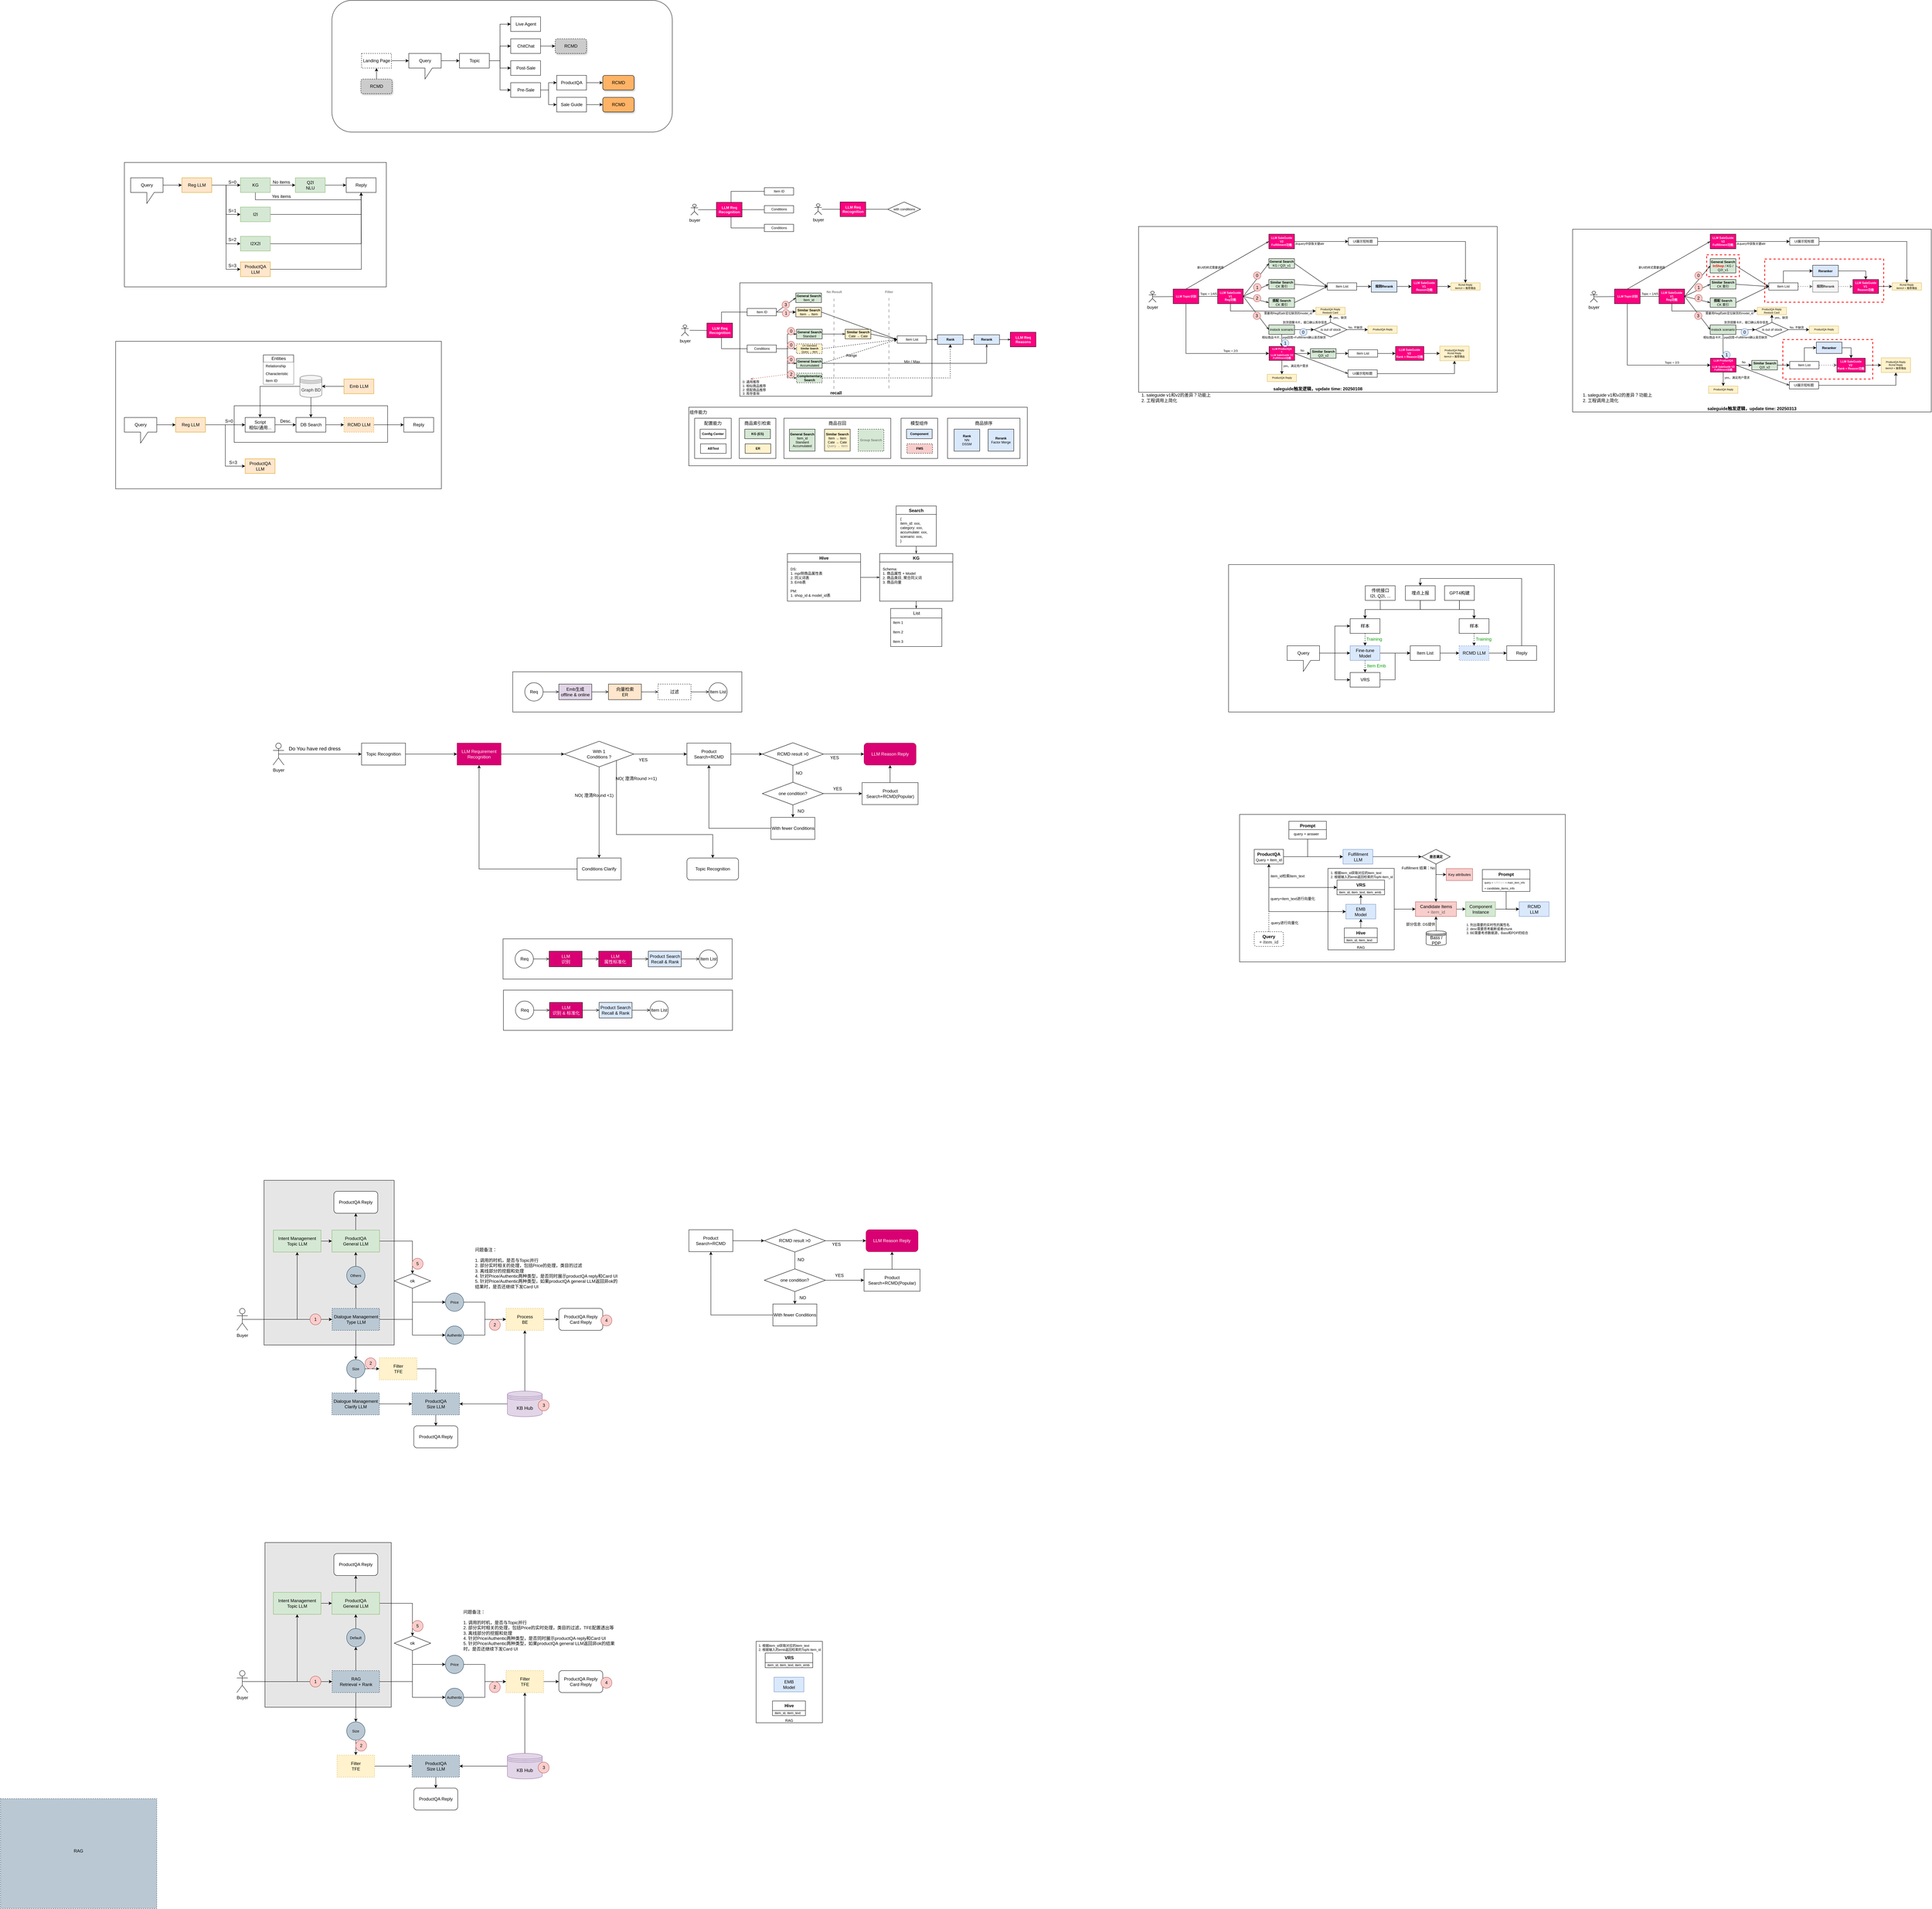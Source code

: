 <mxfile version="27.1.1" pages="10">
  <diagram id="a0Kgh4cbc69R_dpwDVpw" name="业务调用链路Flow">
    <mxGraphModel dx="2906" dy="1740" grid="1" gridSize="10" guides="1" tooltips="1" connect="1" arrows="1" fold="1" page="1" pageScale="1" pageWidth="827" pageHeight="1169" math="0" shadow="0">
      <root>
        <mxCell id="0" />
        <mxCell id="1" parent="0" />
        <mxCell id="PtzUmC2AMAQKOLEMmC0i-83" value="saleguide触发逻辑，update time: 20250313" style="rounded=0;whiteSpace=wrap;html=1;verticalAlign=bottom;fontStyle=1;" parent="1" vertex="1">
          <mxGeometry x="3270" y="-479.5" width="980" height="499.5" as="geometry" />
        </mxCell>
        <mxCell id="PtzUmC2AMAQKOLEMmC0i-81" value="" style="rounded=0;whiteSpace=wrap;html=1;strokeColor=#FF0000;strokeWidth=2;dashed=1;" parent="1" vertex="1">
          <mxGeometry x="3844.45" y="-178" width="245.55" height="108" as="geometry" />
        </mxCell>
        <mxCell id="PtzUmC2AMAQKOLEMmC0i-76" value="" style="rounded=0;whiteSpace=wrap;html=1;strokeColor=#FF0000;strokeWidth=2;dashed=1;" parent="1" vertex="1">
          <mxGeometry x="3794.95" y="-398" width="325.05" height="118" as="geometry" />
        </mxCell>
        <mxCell id="PtzUmC2AMAQKOLEMmC0i-75" value="" style="rounded=0;whiteSpace=wrap;html=1;strokeColor=#FF0000;strokeWidth=2;dashed=1;" parent="1" vertex="1">
          <mxGeometry x="3636.35" y="-409.5" width="89.3" height="59.5" as="geometry" />
        </mxCell>
        <mxCell id="_gdMfucYM4Tkk8RrWNzs-127" value="" style="rounded=0;whiteSpace=wrap;html=1;" parent="1" vertex="1">
          <mxGeometry x="2330" y="437" width="890" height="403" as="geometry" />
        </mxCell>
        <mxCell id="_gdMfucYM4Tkk8RrWNzs-68" value="" style="rounded=0;whiteSpace=wrap;html=1;" parent="1" vertex="1">
          <mxGeometry x="-711" y="-173" width="890" height="403" as="geometry" />
        </mxCell>
        <mxCell id="_gdMfucYM4Tkk8RrWNzs-46" value="" style="rounded=0;whiteSpace=wrap;html=1;" parent="1" vertex="1">
          <mxGeometry x="-387.13" y="3" width="419.25" height="100" as="geometry" />
        </mxCell>
        <mxCell id="_gdMfucYM4Tkk8RrWNzs-19" value="" style="rounded=0;whiteSpace=wrap;html=1;" parent="1" vertex="1">
          <mxGeometry x="-687.13" y="-662" width="715.75" height="340" as="geometry" />
        </mxCell>
        <mxCell id="4n_KJ3noM8WU1xK_bc8W-2" value="" style="rounded=1;whiteSpace=wrap;html=1;" parent="1" vertex="1">
          <mxGeometry x="-120" y="-1105" width="930" height="360" as="geometry" />
        </mxCell>
        <mxCell id="4qZGYqEqg76mdItDKGQn-32" value="" style="rounded=0;whiteSpace=wrap;html=1;" parent="1" vertex="1">
          <mxGeometry x="374" y="730" width="626" height="110" as="geometry" />
        </mxCell>
        <mxCell id="KjvG7mH7V4P6KBeSbJ2i-77" value="recall" style="rounded=0;whiteSpace=wrap;html=1;verticalAlign=bottom;fontStyle=1;" parent="1" vertex="1">
          <mxGeometry x="994.5" y="-333" width="525" height="310" as="geometry" />
        </mxCell>
        <mxCell id="9Mt_UHoBYVk0HlZjvmKg-2" value="buyer" style="shape=umlActor;verticalLabelPosition=bottom;verticalAlign=top;html=1;outlineConnect=0;" parent="1" vertex="1">
          <mxGeometry x="860.5" y="-548" width="20" height="30" as="geometry" />
        </mxCell>
        <mxCell id="9Mt_UHoBYVk0HlZjvmKg-4" value="" style="endArrow=none;html=1;rounded=0;" parent="1" target="9Mt_UHoBYVk0HlZjvmKg-2" edge="1">
          <mxGeometry width="50" height="50" relative="1" as="geometry">
            <mxPoint x="1060.5" y="-533" as="sourcePoint" />
            <mxPoint x="1220.5" y="-498" as="targetPoint" />
          </mxGeometry>
        </mxCell>
        <mxCell id="_F6VGXujVRImMws5GXHz-1" value="&lt;div style=&quot;font-size: 10px;&quot;&gt;LLM Req Recognition&lt;/div&gt;" style="rounded=0;whiteSpace=wrap;html=1;fontStyle=1;fillColor=#FF0080;strokeColor=default;fontColor=#FFFFFF;fontSize=10;" parent="1" vertex="1">
          <mxGeometry x="930.5" y="-553" width="70" height="40" as="geometry" />
        </mxCell>
        <mxCell id="nalg3OLF4WFmcUxB_RZF-3" value="" style="shape=partialRectangle;whiteSpace=wrap;html=1;bottom=0;right=0;fillColor=none;" parent="1" vertex="1">
          <mxGeometry x="970.5" y="-583" width="90" height="30" as="geometry" />
        </mxCell>
        <mxCell id="nalg3OLF4WFmcUxB_RZF-6" value="" style="shape=partialRectangle;whiteSpace=wrap;html=1;bottom=0;right=0;fillColor=none;flipH=1;rotation=-180;" parent="1" vertex="1">
          <mxGeometry x="970.5" y="-513" width="90" height="30" as="geometry" />
        </mxCell>
        <mxCell id="YXGaMw2N21L67AAt6XxX-1" style="edgeStyle=orthogonalEdgeStyle;rounded=0;orthogonalLoop=1;jettySize=auto;html=1;exitX=0.5;exitY=0.5;exitDx=0;exitDy=0;exitPerimeter=0;" parent="1" source="YXGaMw2N21L67AAt6XxX-2" target="YXGaMw2N21L67AAt6XxX-4" edge="1">
          <mxGeometry relative="1" as="geometry" />
        </mxCell>
        <mxCell id="YXGaMw2N21L67AAt6XxX-2" value="Buyer" style="shape=umlActor;verticalLabelPosition=bottom;verticalAlign=top;html=1;outlineConnect=0;" parent="1" vertex="1">
          <mxGeometry x="-281" y="925" width="30" height="60" as="geometry" />
        </mxCell>
        <mxCell id="YXGaMw2N21L67AAt6XxX-3" style="edgeStyle=orthogonalEdgeStyle;rounded=0;orthogonalLoop=1;jettySize=auto;html=1;exitX=1;exitY=0.5;exitDx=0;exitDy=0;entryX=0;entryY=0.5;entryDx=0;entryDy=0;" parent="1" source="YXGaMw2N21L67AAt6XxX-4" target="YXGaMw2N21L67AAt6XxX-6" edge="1">
          <mxGeometry relative="1" as="geometry" />
        </mxCell>
        <mxCell id="YXGaMw2N21L67AAt6XxX-4" value="Topic Recognition" style="rounded=0;whiteSpace=wrap;html=1;" parent="1" vertex="1">
          <mxGeometry x="-39" y="925" width="120" height="60" as="geometry" />
        </mxCell>
        <mxCell id="YXGaMw2N21L67AAt6XxX-5" style="edgeStyle=orthogonalEdgeStyle;rounded=0;orthogonalLoop=1;jettySize=auto;html=1;exitX=1;exitY=0.5;exitDx=0;exitDy=0;entryX=0;entryY=0.5;entryDx=0;entryDy=0;" parent="1" source="YXGaMw2N21L67AAt6XxX-6" target="YXGaMw2N21L67AAt6XxX-17" edge="1">
          <mxGeometry relative="1" as="geometry" />
        </mxCell>
        <mxCell id="YXGaMw2N21L67AAt6XxX-6" value="LLM Requirement Recognition" style="rounded=0;whiteSpace=wrap;html=1;fillColor=#d80073;fontColor=#ffffff;strokeColor=#A50040;" parent="1" vertex="1">
          <mxGeometry x="222" y="925" width="120" height="60" as="geometry" />
        </mxCell>
        <mxCell id="YXGaMw2N21L67AAt6XxX-7" style="edgeStyle=orthogonalEdgeStyle;rounded=0;orthogonalLoop=1;jettySize=auto;html=1;exitX=0;exitY=0.5;exitDx=0;exitDy=0;entryX=0.5;entryY=1;entryDx=0;entryDy=0;" parent="1" source="YXGaMw2N21L67AAt6XxX-8" target="YXGaMw2N21L67AAt6XxX-6" edge="1">
          <mxGeometry relative="1" as="geometry" />
        </mxCell>
        <mxCell id="YXGaMw2N21L67AAt6XxX-8" value="Conditions Clarify" style="rounded=0;whiteSpace=wrap;html=1;" parent="1" vertex="1">
          <mxGeometry x="550" y="1239" width="120" height="60" as="geometry" />
        </mxCell>
        <mxCell id="YXGaMw2N21L67AAt6XxX-9" style="edgeStyle=orthogonalEdgeStyle;rounded=0;orthogonalLoop=1;jettySize=auto;html=1;exitX=1;exitY=0.5;exitDx=0;exitDy=0;entryX=0;entryY=0.5;entryDx=0;entryDy=0;" parent="1" source="YXGaMw2N21L67AAt6XxX-23" target="YXGaMw2N21L67AAt6XxX-11" edge="1">
          <mxGeometry relative="1" as="geometry" />
        </mxCell>
        <mxCell id="YXGaMw2N21L67AAt6XxX-10" value="Product Search+RCMD" style="rounded=0;whiteSpace=wrap;html=1;" parent="1" vertex="1">
          <mxGeometry x="850" y="925" width="120" height="60" as="geometry" />
        </mxCell>
        <mxCell id="YXGaMw2N21L67AAt6XxX-11" value="LLM Reason Reply" style="rounded=1;whiteSpace=wrap;html=1;fillColor=#d80073;fontColor=#ffffff;strokeColor=#A50040;" parent="1" vertex="1">
          <mxGeometry x="1334" y="925" width="142" height="60" as="geometry" />
        </mxCell>
        <mxCell id="YXGaMw2N21L67AAt6XxX-12" value="NO( 澄清Round &amp;lt;1)" style="text;html=1;align=center;verticalAlign=middle;resizable=0;points=[];autosize=1;strokeColor=none;fillColor=none;" parent="1" vertex="1">
          <mxGeometry x="534" y="1055" width="124" height="26" as="geometry" />
        </mxCell>
        <mxCell id="YXGaMw2N21L67AAt6XxX-13" value="Topic Recognition" style="rounded=1;whiteSpace=wrap;html=1;" parent="1" vertex="1">
          <mxGeometry x="850" y="1239" width="141" height="60" as="geometry" />
        </mxCell>
        <mxCell id="YXGaMw2N21L67AAt6XxX-14" style="edgeStyle=orthogonalEdgeStyle;rounded=0;orthogonalLoop=1;jettySize=auto;html=1;exitX=0.5;exitY=0;exitDx=0;exitDy=0;startArrow=classic;startFill=1;endArrow=none;endFill=0;entryX=1;entryY=1;entryDx=0;entryDy=0;" parent="1" source="YXGaMw2N21L67AAt6XxX-13" target="YXGaMw2N21L67AAt6XxX-17" edge="1">
          <mxGeometry relative="1" as="geometry">
            <mxPoint x="610" y="1175" as="targetPoint" />
            <mxPoint x="772.5" y="1175" as="sourcePoint" />
            <Array as="points">
              <mxPoint x="921" y="1175" />
              <mxPoint x="657" y="1175" />
            </Array>
          </mxGeometry>
        </mxCell>
        <mxCell id="YXGaMw2N21L67AAt6XxX-15" style="edgeStyle=orthogonalEdgeStyle;rounded=0;orthogonalLoop=1;jettySize=auto;html=1;exitX=1;exitY=0.5;exitDx=0;exitDy=0;entryX=0;entryY=0.5;entryDx=0;entryDy=0;" parent="1" source="YXGaMw2N21L67AAt6XxX-17" target="YXGaMw2N21L67AAt6XxX-10" edge="1">
          <mxGeometry relative="1" as="geometry" />
        </mxCell>
        <mxCell id="YXGaMw2N21L67AAt6XxX-16" style="edgeStyle=orthogonalEdgeStyle;rounded=0;orthogonalLoop=1;jettySize=auto;html=1;exitX=0.5;exitY=1;exitDx=0;exitDy=0;" parent="1" source="YXGaMw2N21L67AAt6XxX-17" target="YXGaMw2N21L67AAt6XxX-8" edge="1">
          <mxGeometry relative="1" as="geometry" />
        </mxCell>
        <mxCell id="YXGaMw2N21L67AAt6XxX-17" value="&lt;div&gt;&lt;span style=&quot;background-color: initial;&quot;&gt;With 1&lt;/span&gt;&lt;br&gt;&lt;/div&gt;&lt;div&gt;Conditions ?&lt;/div&gt;" style="rhombus;whiteSpace=wrap;html=1;" parent="1" vertex="1">
          <mxGeometry x="515" y="920" width="190" height="70" as="geometry" />
        </mxCell>
        <mxCell id="YXGaMw2N21L67AAt6XxX-18" value="YES" style="text;html=1;align=center;verticalAlign=middle;resizable=0;points=[];autosize=1;strokeColor=none;fillColor=none;" parent="1" vertex="1">
          <mxGeometry x="705" y="956" width="50" height="30" as="geometry" />
        </mxCell>
        <mxCell id="YXGaMw2N21L67AAt6XxX-19" value="&lt;span style=&quot;color: rgb(0, 0, 0); font-family: Helvetica; font-style: normal; font-variant-ligatures: normal; font-variant-caps: normal; font-weight: 400; letter-spacing: normal; orphans: 2; text-align: left; text-indent: 0px; text-transform: none; widows: 2; word-spacing: 0px; -webkit-text-stroke-width: 0px; white-space: normal; background-color: rgb(255, 255, 255); text-decoration-thickness: initial; text-decoration-style: initial; text-decoration-color: initial; float: none; display: inline !important;&quot;&gt;&lt;font style=&quot;font-size: 14px;&quot;&gt;Do You have red dress&lt;/font&gt;&lt;/span&gt;" style="text;whiteSpace=wrap;html=1;" parent="1" vertex="1">
          <mxGeometry x="-240.004" y="925.0" width="190" height="41" as="geometry" />
        </mxCell>
        <mxCell id="YXGaMw2N21L67AAt6XxX-20" value="NO( 澄清Round &amp;gt;=1)" style="text;html=1;align=center;verticalAlign=middle;resizable=0;points=[];autosize=1;strokeColor=none;fillColor=none;" parent="1" vertex="1">
          <mxGeometry x="645" y="1009" width="131" height="26" as="geometry" />
        </mxCell>
        <mxCell id="YXGaMw2N21L67AAt6XxX-21" value="" style="edgeStyle=orthogonalEdgeStyle;rounded=0;orthogonalLoop=1;jettySize=auto;html=1;exitX=1;exitY=0.5;exitDx=0;exitDy=0;entryX=0;entryY=0.5;entryDx=0;entryDy=0;" parent="1" source="YXGaMw2N21L67AAt6XxX-10" target="YXGaMw2N21L67AAt6XxX-23" edge="1">
          <mxGeometry relative="1" as="geometry">
            <mxPoint x="970" y="955" as="sourcePoint" />
            <mxPoint x="1352" y="956" as="targetPoint" />
          </mxGeometry>
        </mxCell>
        <mxCell id="YXGaMw2N21L67AAt6XxX-22" style="edgeStyle=orthogonalEdgeStyle;rounded=0;orthogonalLoop=1;jettySize=auto;html=1;" parent="1" source="YXGaMw2N21L67AAt6XxX-23" target="YXGaMw2N21L67AAt6XxX-26" edge="1">
          <mxGeometry relative="1" as="geometry" />
        </mxCell>
        <mxCell id="YXGaMw2N21L67AAt6XxX-23" value="RCMD result &amp;gt;0" style="rhombus;whiteSpace=wrap;html=1;" parent="1" vertex="1">
          <mxGeometry x="1056" y="924" width="167" height="62" as="geometry" />
        </mxCell>
        <mxCell id="YXGaMw2N21L67AAt6XxX-24" value="YES" style="text;html=1;align=center;verticalAlign=middle;resizable=0;points=[];autosize=1;strokeColor=none;fillColor=none;" parent="1" vertex="1">
          <mxGeometry x="1228" y="950" width="50" height="30" as="geometry" />
        </mxCell>
        <mxCell id="YXGaMw2N21L67AAt6XxX-25" style="edgeStyle=orthogonalEdgeStyle;rounded=0;orthogonalLoop=1;jettySize=auto;html=1;entryX=0.5;entryY=1;entryDx=0;entryDy=0;" parent="1" source="YXGaMw2N21L67AAt6XxX-26" target="YXGaMw2N21L67AAt6XxX-10" edge="1">
          <mxGeometry relative="1" as="geometry" />
        </mxCell>
        <mxCell id="YXGaMw2N21L67AAt6XxX-26" value="With fewer Conditions" style="rounded=0;whiteSpace=wrap;html=1;" parent="1" vertex="1">
          <mxGeometry x="1079.5" y="1128" width="120" height="60" as="geometry" />
        </mxCell>
        <mxCell id="YXGaMw2N21L67AAt6XxX-27" value="NO" style="text;html=1;align=center;verticalAlign=middle;resizable=0;points=[];autosize=1;strokeColor=none;fillColor=none;" parent="1" vertex="1">
          <mxGeometry x="1138" y="994" width="36" height="26" as="geometry" />
        </mxCell>
        <mxCell id="YXGaMw2N21L67AAt6XxX-28" style="edgeStyle=orthogonalEdgeStyle;rounded=0;orthogonalLoop=1;jettySize=auto;html=1;" parent="1" source="YXGaMw2N21L67AAt6XxX-29" target="YXGaMw2N21L67AAt6XxX-33" edge="1">
          <mxGeometry relative="1" as="geometry">
            <mxPoint x="1328.46" y="1066.0" as="targetPoint" />
          </mxGeometry>
        </mxCell>
        <mxCell id="YXGaMw2N21L67AAt6XxX-29" value="one condition?" style="rhombus;whiteSpace=wrap;html=1;" parent="1" vertex="1">
          <mxGeometry x="1056" y="1032" width="167" height="62" as="geometry" />
        </mxCell>
        <mxCell id="YXGaMw2N21L67AAt6XxX-30" value="NO" style="text;html=1;align=center;verticalAlign=middle;resizable=0;points=[];autosize=1;strokeColor=none;fillColor=none;" parent="1" vertex="1">
          <mxGeometry x="1143" y="1098" width="36" height="26" as="geometry" />
        </mxCell>
        <mxCell id="YXGaMw2N21L67AAt6XxX-31" value="YES" style="text;html=1;align=center;verticalAlign=middle;resizable=0;points=[];autosize=1;strokeColor=none;fillColor=none;" parent="1" vertex="1">
          <mxGeometry x="1236" y="1035" width="50" height="30" as="geometry" />
        </mxCell>
        <mxCell id="YXGaMw2N21L67AAt6XxX-32" style="edgeStyle=orthogonalEdgeStyle;rounded=0;orthogonalLoop=1;jettySize=auto;html=1;entryX=0.5;entryY=1;entryDx=0;entryDy=0;" parent="1" source="YXGaMw2N21L67AAt6XxX-33" target="YXGaMw2N21L67AAt6XxX-11" edge="1">
          <mxGeometry relative="1" as="geometry" />
        </mxCell>
        <mxCell id="YXGaMw2N21L67AAt6XxX-33" value="Product Search+RCMD(Popular)" style="rounded=0;whiteSpace=wrap;html=1;" parent="1" vertex="1">
          <mxGeometry x="1328.5" y="1033" width="153" height="60" as="geometry" />
        </mxCell>
        <mxCell id="AR0sDTf0IIyD8WEAlpMg-1" value="Item ID" style="rounded=0;whiteSpace=wrap;html=1;fontSize=9;" parent="1" vertex="1">
          <mxGeometry x="1061.5" y="-593" width="80" height="20" as="geometry" />
        </mxCell>
        <mxCell id="AR0sDTf0IIyD8WEAlpMg-2" value="Conditions" style="rounded=0;whiteSpace=wrap;html=1;fontSize=9;" parent="1" vertex="1">
          <mxGeometry x="1061.5" y="-544" width="80" height="20" as="geometry" />
        </mxCell>
        <mxCell id="AR0sDTf0IIyD8WEAlpMg-3" value="Conditions" style="rounded=0;whiteSpace=wrap;html=1;fontSize=9;" parent="1" vertex="1">
          <mxGeometry x="1061.5" y="-493" width="80" height="20" as="geometry" />
        </mxCell>
        <mxCell id="AR0sDTf0IIyD8WEAlpMg-4" value="buyer" style="shape=umlActor;verticalLabelPosition=bottom;verticalAlign=top;html=1;outlineConnect=0;" parent="1" vertex="1">
          <mxGeometry x="1198.5" y="-549" width="20" height="30" as="geometry" />
        </mxCell>
        <mxCell id="AR0sDTf0IIyD8WEAlpMg-5" value="" style="endArrow=none;html=1;rounded=0;" parent="1" target="AR0sDTf0IIyD8WEAlpMg-4" edge="1">
          <mxGeometry width="50" height="50" relative="1" as="geometry">
            <mxPoint x="1398.5" y="-534" as="sourcePoint" />
            <mxPoint x="1558.5" y="-499" as="targetPoint" />
          </mxGeometry>
        </mxCell>
        <mxCell id="AR0sDTf0IIyD8WEAlpMg-6" value="&lt;div style=&quot;font-size: 10px;&quot;&gt;LLM Req Recognition&lt;/div&gt;" style="rounded=0;whiteSpace=wrap;html=1;fontStyle=1;fillColor=#FF0080;strokeColor=default;fontColor=#FFFFFF;fontSize=10;" parent="1" vertex="1">
          <mxGeometry x="1268.5" y="-554" width="70" height="40" as="geometry" />
        </mxCell>
        <mxCell id="AR0sDTf0IIyD8WEAlpMg-12" value="with conditions" style="rhombus;whiteSpace=wrap;html=1;fontSize=9;" parent="1" vertex="1">
          <mxGeometry x="1398.5" y="-554" width="90" height="40" as="geometry" />
        </mxCell>
        <mxCell id="AR0sDTf0IIyD8WEAlpMg-13" value="buyer" style="shape=umlActor;verticalLabelPosition=bottom;verticalAlign=top;html=1;outlineConnect=0;" parent="1" vertex="1">
          <mxGeometry x="834.5" y="-218" width="20" height="30" as="geometry" />
        </mxCell>
        <mxCell id="AR0sDTf0IIyD8WEAlpMg-15" value="&lt;div style=&quot;font-size: 10px;&quot;&gt;LLM Req Recognition&lt;/div&gt;" style="rounded=0;whiteSpace=wrap;html=1;fontStyle=1;fillColor=#FF0080;strokeColor=default;fontColor=#FFFFFF;fontSize=10;" parent="1" vertex="1">
          <mxGeometry x="904.5" y="-223" width="70" height="40" as="geometry" />
        </mxCell>
        <mxCell id="AR0sDTf0IIyD8WEAlpMg-16" value="" style="shape=partialRectangle;whiteSpace=wrap;html=1;bottom=0;right=0;fillColor=none;" parent="1" vertex="1">
          <mxGeometry x="944.5" y="-253" width="90" height="30" as="geometry" />
        </mxCell>
        <mxCell id="AR0sDTf0IIyD8WEAlpMg-17" value="" style="shape=partialRectangle;whiteSpace=wrap;html=1;bottom=0;right=0;fillColor=none;flipH=1;rotation=-180;" parent="1" vertex="1">
          <mxGeometry x="944.5" y="-183" width="90" height="30" as="geometry" />
        </mxCell>
        <mxCell id="7JMjOSI2QF3ljbAMLHC3-2" style="rounded=0;orthogonalLoop=1;jettySize=auto;html=1;exitX=1;exitY=0.5;exitDx=0;exitDy=0;entryX=0;entryY=0.5;entryDx=0;entryDy=0;endArrow=openThin;endFill=0;" parent="1" source="AR0sDTf0IIyD8WEAlpMg-18" target="7JMjOSI2QF3ljbAMLHC3-1" edge="1">
          <mxGeometry relative="1" as="geometry" />
        </mxCell>
        <mxCell id="KjvG7mH7V4P6KBeSbJ2i-56" style="rounded=0;orthogonalLoop=1;jettySize=auto;html=1;exitX=1;exitY=0.5;exitDx=0;exitDy=0;entryX=0;entryY=0.5;entryDx=0;entryDy=0;" parent="1" source="AR0sDTf0IIyD8WEAlpMg-18" target="7JMjOSI2QF3ljbAMLHC3-4" edge="1">
          <mxGeometry relative="1" as="geometry" />
        </mxCell>
        <mxCell id="AR0sDTf0IIyD8WEAlpMg-18" value="Item ID" style="rounded=0;whiteSpace=wrap;html=1;fontSize=9;" parent="1" vertex="1">
          <mxGeometry x="1014.5" y="-263" width="80" height="20" as="geometry" />
        </mxCell>
        <mxCell id="KjvG7mH7V4P6KBeSbJ2i-74" style="edgeStyle=orthogonalEdgeStyle;rounded=0;orthogonalLoop=1;jettySize=auto;html=1;exitX=1;exitY=0.5;exitDx=0;exitDy=0;endArrow=none;endFill=0;" parent="1" source="AR0sDTf0IIyD8WEAlpMg-20" edge="1">
          <mxGeometry relative="1" as="geometry">
            <mxPoint x="1124.5" y="-152.905" as="targetPoint" />
          </mxGeometry>
        </mxCell>
        <mxCell id="AR0sDTf0IIyD8WEAlpMg-21" value="" style="endArrow=none;html=1;rounded=0;exitX=0;exitY=0.5;exitDx=0;exitDy=0;" parent="1" source="AR0sDTf0IIyD8WEAlpMg-15" edge="1">
          <mxGeometry width="50" height="50" relative="1" as="geometry">
            <mxPoint x="1037.5" y="-203.23" as="sourcePoint" />
            <mxPoint x="857.5" y="-203.23" as="targetPoint" />
          </mxGeometry>
        </mxCell>
        <mxCell id="7JMjOSI2QF3ljbAMLHC3-6" value="No Result" style="text;html=1;align=center;verticalAlign=middle;whiteSpace=wrap;rounded=0;fontSize=9;fontStyle=1;fontColor=#808080;" parent="1" vertex="1">
          <mxGeometry x="1214.5" y="-323" width="75" height="30" as="geometry" />
        </mxCell>
        <mxCell id="7JMjOSI2QF3ljbAMLHC3-1" value="&lt;div style=&quot;font-size: 9px;&quot;&gt;&lt;b&gt;General Search&lt;/b&gt;&lt;/div&gt;Item_id" style="rounded=0;whiteSpace=wrap;html=1;fillColor=#d5e8d4;strokeColor=default;fontSize=9;" parent="1" vertex="1">
          <mxGeometry x="1147.5" y="-305" width="70" height="26" as="geometry" />
        </mxCell>
        <mxCell id="KjvG7mH7V4P6KBeSbJ2i-36" style="rounded=0;orthogonalLoop=1;jettySize=auto;html=1;exitX=1;exitY=0.5;exitDx=0;exitDy=0;entryX=0;entryY=0.5;entryDx=0;entryDy=0;endArrow=openThin;endFill=0;" parent="1" source="7JMjOSI2QF3ljbAMLHC3-4" target="KjvG7mH7V4P6KBeSbJ2i-35" edge="1">
          <mxGeometry relative="1" as="geometry" />
        </mxCell>
        <mxCell id="7JMjOSI2QF3ljbAMLHC3-4" value="&lt;div style=&quot;font-size: 9px;&quot;&gt;&lt;b&gt;Similar Search&lt;/b&gt;&lt;/div&gt;Item → Item" style="rounded=0;whiteSpace=wrap;html=1;fillColor=#fff2cc;strokeColor=#000000;fontSize=9;" parent="1" vertex="1">
          <mxGeometry x="1147.5" y="-266" width="70" height="26" as="geometry" />
        </mxCell>
        <mxCell id="KjvG7mH7V4P6KBeSbJ2i-17" style="rounded=0;orthogonalLoop=1;jettySize=auto;html=1;exitX=1;exitY=0.5;exitDx=0;exitDy=0;endArrow=openThin;endFill=0;entryX=0;entryY=0.5;entryDx=0;entryDy=0;" parent="1" source="KjvG7mH7V4P6KBeSbJ2i-14" target="KjvG7mH7V4P6KBeSbJ2i-15" edge="1">
          <mxGeometry relative="1" as="geometry">
            <mxPoint x="1284.5" y="-152.919" as="targetPoint" />
          </mxGeometry>
        </mxCell>
        <mxCell id="KjvG7mH7V4P6KBeSbJ2i-20" style="rounded=0;orthogonalLoop=1;jettySize=auto;html=1;exitX=1;exitY=0.5;exitDx=0;exitDy=0;entryX=0;entryY=0.5;entryDx=0;entryDy=0;endArrow=openThin;endFill=0;dashed=1;" parent="1" source="KjvG7mH7V4P6KBeSbJ2i-7" target="KjvG7mH7V4P6KBeSbJ2i-35" edge="1">
          <mxGeometry relative="1" as="geometry">
            <mxPoint x="1242.5" y="-153" as="targetPoint" />
          </mxGeometry>
        </mxCell>
        <mxCell id="KjvG7mH7V4P6KBeSbJ2i-7" value="&lt;div style=&quot;font-size: 7px;&quot;&gt;&lt;div style=&quot;font-size: 7px;&quot;&gt;&lt;div&gt;&lt;span style=&quot;background-color: initial;&quot;&gt;Un-Standard&lt;/span&gt;&lt;/div&gt;&lt;/div&gt;&lt;div style=&quot;font-size: 7px;&quot;&gt;&lt;b style=&quot;font-size: 7px;&quot;&gt;Similar Search&lt;/b&gt;&lt;/div&gt;&lt;/div&gt;&lt;div style=&quot;font-size: 7px;&quot;&gt;&lt;span style=&quot;background-color: initial;&quot;&gt;Query → Item&lt;/span&gt;&lt;br&gt;&lt;/div&gt;" style="rounded=0;whiteSpace=wrap;html=1;fontSize=7;dashed=1;fillColor=#fff2cc;strokeColor=#000000;" parent="1" vertex="1">
          <mxGeometry x="1149.5" y="-166" width="70" height="26" as="geometry" />
        </mxCell>
        <mxCell id="KjvG7mH7V4P6KBeSbJ2i-10" style="edgeStyle=orthogonalEdgeStyle;rounded=0;orthogonalLoop=1;jettySize=auto;html=1;entryX=0;entryY=0.5;entryDx=0;entryDy=0;endArrow=openThin;endFill=0;strokeWidth=1;" parent="1" edge="1">
          <mxGeometry relative="1" as="geometry">
            <mxPoint x="1124.5" y="-113" as="sourcePoint" />
            <mxPoint x="1149.5" y="-113" as="targetPoint" />
          </mxGeometry>
        </mxCell>
        <mxCell id="KjvG7mH7V4P6KBeSbJ2i-50" style="edgeStyle=orthogonalEdgeStyle;rounded=0;orthogonalLoop=1;jettySize=auto;html=1;exitX=1;exitY=0.5;exitDx=0;exitDy=0;entryX=0.5;entryY=1;entryDx=0;entryDy=0;endArrow=openThin;endFill=0;" parent="1" source="KjvG7mH7V4P6KBeSbJ2i-9" target="KjvG7mH7V4P6KBeSbJ2i-46" edge="1">
          <mxGeometry relative="1" as="geometry" />
        </mxCell>
        <mxCell id="KjvG7mH7V4P6KBeSbJ2i-60" style="rounded=0;orthogonalLoop=1;jettySize=auto;html=1;exitX=1;exitY=0.5;exitDx=0;exitDy=0;entryX=0;entryY=0.5;entryDx=0;entryDy=0;dashed=1;" parent="1" source="KjvG7mH7V4P6KBeSbJ2i-9" target="KjvG7mH7V4P6KBeSbJ2i-35" edge="1">
          <mxGeometry relative="1" as="geometry" />
        </mxCell>
        <mxCell id="KjvG7mH7V4P6KBeSbJ2i-9" value="&lt;div style=&quot;font-size: 9px;&quot;&gt;&lt;b&gt;General Search&lt;/b&gt;&lt;/div&gt;Accumulated" style="rounded=0;whiteSpace=wrap;html=1;fillColor=#d5e8d4;strokeColor=default;fontSize=9;" parent="1" vertex="1">
          <mxGeometry x="1149.5" y="-126" width="70" height="26" as="geometry" />
        </mxCell>
        <mxCell id="KjvG7mH7V4P6KBeSbJ2i-11" value="" style="endArrow=none;html=1;rounded=0;" parent="1" edge="1">
          <mxGeometry width="50" height="50" relative="1" as="geometry">
            <mxPoint x="1124.5" y="-73" as="sourcePoint" />
            <mxPoint x="1124.5" y="-153" as="targetPoint" />
          </mxGeometry>
        </mxCell>
        <mxCell id="KjvG7mH7V4P6KBeSbJ2i-12" value="" style="endArrow=none;html=1;rounded=0;" parent="1" edge="1">
          <mxGeometry width="50" height="50" relative="1" as="geometry">
            <mxPoint x="1124.5" y="-153" as="sourcePoint" />
            <mxPoint x="1124.5" y="-193" as="targetPoint" />
          </mxGeometry>
        </mxCell>
        <mxCell id="KjvG7mH7V4P6KBeSbJ2i-13" style="edgeStyle=orthogonalEdgeStyle;rounded=0;orthogonalLoop=1;jettySize=auto;html=1;entryX=0;entryY=0.5;entryDx=0;entryDy=0;endArrow=openThin;endFill=0;strokeWidth=1;" parent="1" edge="1">
          <mxGeometry relative="1" as="geometry">
            <mxPoint x="1124.5" y="-193" as="sourcePoint" />
            <mxPoint x="1149.5" y="-193" as="targetPoint" />
          </mxGeometry>
        </mxCell>
        <mxCell id="KjvG7mH7V4P6KBeSbJ2i-14" value="&lt;div style=&quot;font-size: 9px;&quot;&gt;&lt;b&gt;General Search&lt;/b&gt;&lt;/div&gt;Standard" style="rounded=0;whiteSpace=wrap;html=1;fillColor=#d5e8d4;strokeColor=default;fontSize=9;" parent="1" vertex="1">
          <mxGeometry x="1149.5" y="-206" width="70" height="26" as="geometry" />
        </mxCell>
        <mxCell id="KjvG7mH7V4P6KBeSbJ2i-37" style="rounded=0;orthogonalLoop=1;jettySize=auto;html=1;exitX=1;exitY=0.5;exitDx=0;exitDy=0;entryX=0;entryY=0.5;entryDx=0;entryDy=0;endArrow=openThin;endFill=0;" parent="1" source="KjvG7mH7V4P6KBeSbJ2i-15" target="KjvG7mH7V4P6KBeSbJ2i-35" edge="1">
          <mxGeometry relative="1" as="geometry">
            <mxPoint x="1424.5" y="-173" as="targetPoint" />
          </mxGeometry>
        </mxCell>
        <mxCell id="KjvG7mH7V4P6KBeSbJ2i-15" value="&lt;div style=&quot;font-size: 9px;&quot;&gt;&lt;b&gt;Similar Search&lt;/b&gt;&lt;/div&gt;Cate → Cate" style="rounded=0;whiteSpace=wrap;html=1;fillColor=#fff2cc;strokeColor=#000000;fontSize=9;" parent="1" vertex="1">
          <mxGeometry x="1282.5" y="-206" width="70" height="26" as="geometry" />
        </mxCell>
        <mxCell id="KjvG7mH7V4P6KBeSbJ2i-22" value="" style="endArrow=none;html=1;rounded=0;dashed=1;dashPattern=8 8;strokeColor=#666666;entryX=0.496;entryY=1.112;entryDx=0;entryDy=0;entryPerimeter=0;" parent="1" target="7JMjOSI2QF3ljbAMLHC3-6" edge="1">
          <mxGeometry width="50" height="50" relative="1" as="geometry">
            <mxPoint x="1251.5" y="-43" as="sourcePoint" />
            <mxPoint x="1251.81" y="-283" as="targetPoint" />
          </mxGeometry>
        </mxCell>
        <mxCell id="KjvG7mH7V4P6KBeSbJ2i-27" style="edgeStyle=orthogonalEdgeStyle;rounded=0;orthogonalLoop=1;jettySize=auto;html=1;entryX=0;entryY=0.5;entryDx=0;entryDy=0;endArrow=openThin;endFill=0;strokeWidth=1;dashed=1;" parent="1" edge="1">
          <mxGeometry relative="1" as="geometry">
            <mxPoint x="1124.5" y="-73" as="sourcePoint" />
            <mxPoint x="1149.5" y="-73" as="targetPoint" />
          </mxGeometry>
        </mxCell>
        <mxCell id="KjvG7mH7V4P6KBeSbJ2i-73" style="edgeStyle=orthogonalEdgeStyle;rounded=0;orthogonalLoop=1;jettySize=auto;html=1;exitX=1;exitY=0.5;exitDx=0;exitDy=0;entryX=0.5;entryY=1;entryDx=0;entryDy=0;dashed=1;" parent="1" source="KjvG7mH7V4P6KBeSbJ2i-28" target="KjvG7mH7V4P6KBeSbJ2i-40" edge="1">
          <mxGeometry relative="1" as="geometry" />
        </mxCell>
        <mxCell id="KjvG7mH7V4P6KBeSbJ2i-28" value="&lt;div style=&quot;font-size: 9px;&quot;&gt;&lt;b style=&quot;font-size: 9px;&quot;&gt;Complementary Search&lt;/b&gt;&lt;/div&gt;" style="rounded=0;whiteSpace=wrap;html=1;fillColor=#d5e8d4;strokeColor=default;fontSize=9;dashed=1;" parent="1" vertex="1">
          <mxGeometry x="1149.5" y="-86" width="70" height="26" as="geometry" />
        </mxCell>
        <mxCell id="KjvG7mH7V4P6KBeSbJ2i-33" value="Filter" style="text;html=1;align=center;verticalAlign=middle;whiteSpace=wrap;rounded=0;fontSize=9;fontStyle=1;fontColor=#808080;" parent="1" vertex="1">
          <mxGeometry x="1364.5" y="-323" width="75" height="30" as="geometry" />
        </mxCell>
        <mxCell id="KjvG7mH7V4P6KBeSbJ2i-34" value="" style="endArrow=none;html=1;rounded=0;dashed=1;dashPattern=8 8;strokeColor=#666666;entryX=0.496;entryY=1.112;entryDx=0;entryDy=0;entryPerimeter=0;" parent="1" edge="1">
          <mxGeometry width="50" height="50" relative="1" as="geometry">
            <mxPoint x="1401.81" y="-44.5" as="sourcePoint" />
            <mxPoint x="1401.81" y="-291.5" as="targetPoint" />
          </mxGeometry>
        </mxCell>
        <mxCell id="KjvG7mH7V4P6KBeSbJ2i-47" style="edgeStyle=orthogonalEdgeStyle;rounded=0;orthogonalLoop=1;jettySize=auto;html=1;exitX=1;exitY=0.5;exitDx=0;exitDy=0;entryX=0;entryY=0.5;entryDx=0;entryDy=0;endArrow=openThin;endFill=0;" parent="1" source="KjvG7mH7V4P6KBeSbJ2i-35" target="KjvG7mH7V4P6KBeSbJ2i-40" edge="1">
          <mxGeometry relative="1" as="geometry" />
        </mxCell>
        <mxCell id="KjvG7mH7V4P6KBeSbJ2i-35" value="Item List" style="rounded=0;whiteSpace=wrap;html=1;fontSize=9;" parent="1" vertex="1">
          <mxGeometry x="1424.5" y="-188" width="80" height="20" as="geometry" />
        </mxCell>
        <mxCell id="KjvG7mH7V4P6KBeSbJ2i-48" style="edgeStyle=orthogonalEdgeStyle;rounded=0;orthogonalLoop=1;jettySize=auto;html=1;exitX=1;exitY=0.5;exitDx=0;exitDy=0;entryX=0;entryY=0.5;entryDx=0;entryDy=0;endArrow=openThin;endFill=0;" parent="1" source="KjvG7mH7V4P6KBeSbJ2i-40" target="KjvG7mH7V4P6KBeSbJ2i-46" edge="1">
          <mxGeometry relative="1" as="geometry" />
        </mxCell>
        <mxCell id="KjvG7mH7V4P6KBeSbJ2i-40" value="&lt;b&gt;Rank&lt;/b&gt;&lt;div style=&quot;font-size: 9px;&quot;&gt;&lt;/div&gt;" style="rounded=0;whiteSpace=wrap;html=1;fillColor=#dae8fc;strokeColor=#000000;fontSize=9;" parent="1" vertex="1">
          <mxGeometry x="1534.5" y="-191" width="70" height="26" as="geometry" />
        </mxCell>
        <mxCell id="KjvG7mH7V4P6KBeSbJ2i-52" style="edgeStyle=orthogonalEdgeStyle;rounded=0;orthogonalLoop=1;jettySize=auto;html=1;exitX=1;exitY=0.5;exitDx=0;exitDy=0;entryX=0;entryY=0.5;entryDx=0;entryDy=0;endArrow=openThin;endFill=0;" parent="1" source="KjvG7mH7V4P6KBeSbJ2i-46" edge="1">
          <mxGeometry relative="1" as="geometry">
            <mxPoint x="1734.5" y="-178" as="targetPoint" />
          </mxGeometry>
        </mxCell>
        <mxCell id="KjvG7mH7V4P6KBeSbJ2i-46" value="&lt;b&gt;Rerank&lt;/b&gt;&lt;div style=&quot;font-size: 9px;&quot;&gt;&lt;/div&gt;" style="rounded=0;whiteSpace=wrap;html=1;fillColor=#dae8fc;strokeColor=#000000;fontSize=9;" parent="1" vertex="1">
          <mxGeometry x="1634" y="-191" width="70" height="26" as="geometry" />
        </mxCell>
        <mxCell id="KjvG7mH7V4P6KBeSbJ2i-53" value="&lt;div style=&quot;font-size: 10px;&quot;&gt;LLM Req Reasons&lt;/div&gt;" style="rounded=0;whiteSpace=wrap;html=1;fontStyle=1;fillColor=#FF0080;strokeColor=default;fontColor=#FFFFFF;fontSize=10;" parent="1" vertex="1">
          <mxGeometry x="1733.5" y="-198" width="70" height="40" as="geometry" />
        </mxCell>
        <mxCell id="KjvG7mH7V4P6KBeSbJ2i-61" value="Min / Max" style="text;html=1;align=center;verticalAlign=middle;whiteSpace=wrap;rounded=0;fontSize=10;" parent="1" vertex="1">
          <mxGeometry x="1434.5" y="-133" width="60" height="30" as="geometry" />
        </mxCell>
        <mxCell id="KjvG7mH7V4P6KBeSbJ2i-62" value="Range" style="text;html=1;align=center;verticalAlign=middle;whiteSpace=wrap;rounded=0;fontSize=10;" parent="1" vertex="1">
          <mxGeometry x="1269.5" y="-150" width="60" height="30" as="geometry" />
        </mxCell>
        <mxCell id="KjvG7mH7V4P6KBeSbJ2i-75" style="edgeStyle=orthogonalEdgeStyle;rounded=0;orthogonalLoop=1;jettySize=auto;html=1;entryX=0;entryY=0.5;entryDx=0;entryDy=0;endArrow=openThin;endFill=0;strokeWidth=1;dashed=1;" parent="1" edge="1">
          <mxGeometry relative="1" as="geometry">
            <mxPoint x="1124.5" y="-153" as="sourcePoint" />
            <mxPoint x="1149.5" y="-153" as="targetPoint" />
          </mxGeometry>
        </mxCell>
        <mxCell id="KjvG7mH7V4P6KBeSbJ2i-83" value="组件能力" style="rounded=0;whiteSpace=wrap;html=1;align=left;verticalAlign=top;" parent="1" vertex="1">
          <mxGeometry x="855" y="7" width="925" height="160" as="geometry" />
        </mxCell>
        <mxCell id="KjvG7mH7V4P6KBeSbJ2i-84" value="配置能力" style="rounded=0;whiteSpace=wrap;html=1;verticalAlign=top;" parent="1" vertex="1">
          <mxGeometry x="871" y="37" width="100" height="110" as="geometry" />
        </mxCell>
        <mxCell id="KjvG7mH7V4P6KBeSbJ2i-85" value="&lt;b&gt;Config Center&lt;/b&gt;&lt;div style=&quot;font-size: 9px;&quot;&gt;&lt;/div&gt;" style="rounded=0;whiteSpace=wrap;html=1;fontSize=9;" parent="1" vertex="1">
          <mxGeometry x="886" y="67" width="70" height="26" as="geometry" />
        </mxCell>
        <mxCell id="KjvG7mH7V4P6KBeSbJ2i-86" value="&lt;b&gt;ABTest&lt;/b&gt;&lt;div style=&quot;font-size: 9px;&quot;&gt;&lt;/div&gt;" style="rounded=0;whiteSpace=wrap;html=1;fontSize=9;" parent="1" vertex="1">
          <mxGeometry x="887" y="107" width="70" height="26" as="geometry" />
        </mxCell>
        <mxCell id="lEiEUptYDKROHEO69hH1-2" value="商品召回" style="rounded=0;whiteSpace=wrap;html=1;verticalAlign=top;" parent="1" vertex="1">
          <mxGeometry x="1115" y="37" width="292" height="110" as="geometry" />
        </mxCell>
        <mxCell id="lEiEUptYDKROHEO69hH1-3" value="&lt;div style=&quot;font-size: 9px;&quot;&gt;&lt;b&gt;General Search&lt;/b&gt;&lt;/div&gt;Item_id&lt;div&gt;&lt;div&gt;Standard&lt;br&gt;&lt;/div&gt;&lt;/div&gt;&lt;div&gt;Accumulated&lt;br&gt;&lt;/div&gt;" style="rounded=0;whiteSpace=wrap;html=1;fillColor=#d5e8d4;strokeColor=default;fontSize=9;" parent="1" vertex="1">
          <mxGeometry x="1130" y="67" width="70" height="60" as="geometry" />
        </mxCell>
        <mxCell id="lEiEUptYDKROHEO69hH1-5" value="&lt;div style=&quot;font-size: 9px;&quot;&gt;&lt;b&gt;Similar Search&lt;/b&gt;&lt;/div&gt;Item → Item&lt;div&gt;Cate → Cate&lt;br&gt;&lt;/div&gt;&lt;div&gt;&lt;font color=&quot;#808080&quot;&gt;Query → Item&lt;/font&gt;&lt;br&gt;&lt;/div&gt;" style="rounded=0;whiteSpace=wrap;html=1;fillColor=#fff2cc;strokeColor=#000000;fontSize=9;" parent="1" vertex="1">
          <mxGeometry x="1226" y="67" width="70" height="60" as="geometry" />
        </mxCell>
        <mxCell id="lEiEUptYDKROHEO69hH1-8" value="&lt;div style=&quot;font-size: 9px;&quot;&gt;&lt;b&gt;Group Search&lt;/b&gt;&lt;/div&gt;" style="rounded=0;whiteSpace=wrap;html=1;fillColor=#d5e8d4;strokeColor=default;fontSize=9;fontColor=#808080;dashed=1;" parent="1" vertex="1">
          <mxGeometry x="1318" y="67" width="70" height="60" as="geometry" />
        </mxCell>
        <mxCell id="lEiEUptYDKROHEO69hH1-9" value="商品排序" style="rounded=0;whiteSpace=wrap;html=1;verticalAlign=top;" parent="1" vertex="1">
          <mxGeometry x="1562" y="37" width="198" height="110" as="geometry" />
        </mxCell>
        <mxCell id="ecw69r59fbHWd3CY8xxB-1" value="商品索引检索" style="rounded=0;whiteSpace=wrap;html=1;verticalAlign=top;" parent="1" vertex="1">
          <mxGeometry x="993" y="37" width="100" height="110" as="geometry" />
        </mxCell>
        <mxCell id="ecw69r59fbHWd3CY8xxB-2" value="&lt;b&gt;KG (ES)&lt;/b&gt;&lt;div style=&quot;font-size: 9px;&quot;&gt;&lt;/div&gt;" style="rounded=0;whiteSpace=wrap;html=1;fillColor=#d5e8d4;strokeColor=default;fontSize=9;" parent="1" vertex="1">
          <mxGeometry x="1008" y="67" width="70" height="26" as="geometry" />
        </mxCell>
        <mxCell id="ecw69r59fbHWd3CY8xxB-3" value="&lt;b&gt;ER&lt;/b&gt;&lt;div style=&quot;font-size: 9px;&quot;&gt;&lt;/div&gt;" style="rounded=0;whiteSpace=wrap;html=1;fillColor=#fff2cc;strokeColor=#000000;fontSize=9;" parent="1" vertex="1">
          <mxGeometry x="1009" y="107" width="70" height="26" as="geometry" />
        </mxCell>
        <mxCell id="ecw69r59fbHWd3CY8xxB-5" value="模型组件" style="rounded=0;whiteSpace=wrap;html=1;verticalAlign=top;" parent="1" vertex="1">
          <mxGeometry x="1435" y="37" width="100" height="110" as="geometry" />
        </mxCell>
        <mxCell id="ecw69r59fbHWd3CY8xxB-6" value="&lt;b&gt;Component&lt;/b&gt;&lt;div style=&quot;font-size: 9px;&quot;&gt;&lt;/div&gt;" style="rounded=0;whiteSpace=wrap;html=1;fillColor=#dae8fc;strokeColor=#000000;fontSize=9;" parent="1" vertex="1">
          <mxGeometry x="1450" y="67" width="70" height="26" as="geometry" />
        </mxCell>
        <mxCell id="ecw69r59fbHWd3CY8xxB-7" value="&lt;b&gt;FMS&lt;/b&gt;&lt;div style=&quot;font-size: 9px;&quot;&gt;&lt;/div&gt;" style="rounded=0;whiteSpace=wrap;html=1;fillColor=#f8cecc;strokeColor=#000000;fontSize=9;dashed=1;" parent="1" vertex="1">
          <mxGeometry x="1451" y="107" width="70" height="26" as="geometry" />
        </mxCell>
        <mxCell id="ecw69r59fbHWd3CY8xxB-8" value="&lt;b&gt;Rank&lt;/b&gt;&lt;div&gt;NN&lt;/div&gt;&lt;div&gt;DSSM&lt;/div&gt;" style="rounded=0;whiteSpace=wrap;html=1;fillColor=#dae8fc;strokeColor=#000000;fontSize=9;" parent="1" vertex="1">
          <mxGeometry x="1580" y="67" width="70" height="60" as="geometry" />
        </mxCell>
        <mxCell id="ecw69r59fbHWd3CY8xxB-9" value="&lt;b&gt;Rerank&lt;/b&gt;&lt;div&gt;Factor Merge&lt;/div&gt;" style="rounded=0;whiteSpace=wrap;html=1;fillColor=#dae8fc;strokeColor=#000000;fontSize=9;" parent="1" vertex="1">
          <mxGeometry x="1673" y="67" width="70" height="60" as="geometry" />
        </mxCell>
        <mxCell id="ecw69r59fbHWd3CY8xxB-10" value="3" style="ellipse;whiteSpace=wrap;html=1;aspect=fixed;fillColor=#f8cecc;strokeColor=#b85450;align=center;verticalAlign=middle;" parent="1" vertex="1">
          <mxGeometry x="1110" y="-283" width="20" height="20" as="geometry" />
        </mxCell>
        <mxCell id="ecw69r59fbHWd3CY8xxB-11" value="1" style="ellipse;whiteSpace=wrap;html=1;aspect=fixed;fillColor=#f8cecc;strokeColor=#b85450;align=center;verticalAlign=middle;" parent="1" vertex="1">
          <mxGeometry x="1110.5" y="-260" width="20" height="20" as="geometry" />
        </mxCell>
        <mxCell id="ecw69r59fbHWd3CY8xxB-13" value="0" style="ellipse;whiteSpace=wrap;html=1;aspect=fixed;fillColor=#f8cecc;strokeColor=#b85450;align=center;verticalAlign=middle;" parent="1" vertex="1">
          <mxGeometry x="1124.5" y="-211" width="20" height="20" as="geometry" />
        </mxCell>
        <mxCell id="ecw69r59fbHWd3CY8xxB-14" value="0" style="ellipse;whiteSpace=wrap;html=1;aspect=fixed;fillColor=#f8cecc;strokeColor=#b85450;align=center;verticalAlign=middle;" parent="1" vertex="1">
          <mxGeometry x="1124.5" y="-173" width="20" height="20" as="geometry" />
        </mxCell>
        <mxCell id="ecw69r59fbHWd3CY8xxB-29" style="rounded=0;orthogonalLoop=1;jettySize=auto;html=1;entryX=0.25;entryY=0;entryDx=0;entryDy=0;endArrow=openThin;endFill=0;exitX=0;exitY=0.5;exitDx=0;exitDy=0;fillColor=#f8cecc;strokeColor=#b85450;dashed=1;" parent="1" source="ecw69r59fbHWd3CY8xxB-16" target="ecw69r59fbHWd3CY8xxB-26" edge="1">
          <mxGeometry relative="1" as="geometry" />
        </mxCell>
        <mxCell id="ecw69r59fbHWd3CY8xxB-15" value="0" style="ellipse;whiteSpace=wrap;html=1;aspect=fixed;fillColor=#f8cecc;strokeColor=#b85450;align=center;verticalAlign=middle;" parent="1" vertex="1">
          <mxGeometry x="1124.5" y="-133" width="20" height="20" as="geometry" />
        </mxCell>
        <mxCell id="ecw69r59fbHWd3CY8xxB-16" value="2" style="ellipse;whiteSpace=wrap;html=1;aspect=fixed;fillColor=#f8cecc;strokeColor=#b85450;align=center;verticalAlign=middle;" parent="1" vertex="1">
          <mxGeometry x="1124.5" y="-93" width="20" height="20" as="geometry" />
        </mxCell>
        <mxCell id="ecw69r59fbHWd3CY8xxB-26" value="0: 通用推荐&lt;div&gt;1: 相似商品推荐&lt;/div&gt;&lt;div&gt;2: 搭配商品推荐&lt;/div&gt;&lt;div&gt;3: 库存查询&lt;/div&gt;" style="text;html=1;align=left;verticalAlign=middle;whiteSpace=wrap;rounded=0;fontSize=9;" parent="1" vertex="1">
          <mxGeometry x="999.5" y="-70" width="95" height="47" as="geometry" />
        </mxCell>
        <mxCell id="AR0sDTf0IIyD8WEAlpMg-20" value="Conditions" style="rounded=0;whiteSpace=wrap;html=1;fontSize=9;" parent="1" vertex="1">
          <mxGeometry x="1014.5" y="-163" width="80" height="20" as="geometry" />
        </mxCell>
        <mxCell id="4qZGYqEqg76mdItDKGQn-5" style="edgeStyle=orthogonalEdgeStyle;rounded=0;orthogonalLoop=1;jettySize=auto;html=1;exitX=1;exitY=0.5;exitDx=0;exitDy=0;entryX=0;entryY=0.5;entryDx=0;entryDy=0;endArrow=openThin;endFill=0;" parent="1" source="4qZGYqEqg76mdItDKGQn-1" target="4qZGYqEqg76mdItDKGQn-3" edge="1">
          <mxGeometry relative="1" as="geometry" />
        </mxCell>
        <mxCell id="4qZGYqEqg76mdItDKGQn-1" value="Hive" style="swimlane;" parent="1" vertex="1">
          <mxGeometry x="1124.5" y="407" width="200" height="130" as="geometry" />
        </mxCell>
        <mxCell id="4qZGYqEqg76mdItDKGQn-2" value="DS:&amp;nbsp;&lt;div style=&quot;font-size: 10px;&quot;&gt;1. mpi侧商品属性表&lt;/div&gt;&lt;div style=&quot;font-size: 10px;&quot;&gt;2. 同义词表&lt;/div&gt;&lt;div style=&quot;font-size: 10px;&quot;&gt;3. Emb表&lt;/div&gt;&lt;div style=&quot;font-size: 10px;&quot;&gt;&lt;br&gt;&lt;/div&gt;&lt;div style=&quot;font-size: 10px;&quot;&gt;PM:&lt;/div&gt;&lt;div style=&quot;font-size: 10px;&quot;&gt;1. shop_id &amp;amp; model_id表&lt;/div&gt;" style="text;html=1;align=left;verticalAlign=top;resizable=0;points=[];autosize=1;strokeColor=none;fillColor=none;fontSize=10;" parent="4qZGYqEqg76mdItDKGQn-1" vertex="1">
          <mxGeometry x="6" y="30" width="130" height="100" as="geometry" />
        </mxCell>
        <mxCell id="4qZGYqEqg76mdItDKGQn-20" style="edgeStyle=orthogonalEdgeStyle;rounded=0;orthogonalLoop=1;jettySize=auto;html=1;exitX=0.5;exitY=1;exitDx=0;exitDy=0;entryX=0.5;entryY=0;entryDx=0;entryDy=0;endArrow=openThin;endFill=0;" parent="1" source="4qZGYqEqg76mdItDKGQn-3" target="4qZGYqEqg76mdItDKGQn-16" edge="1">
          <mxGeometry relative="1" as="geometry" />
        </mxCell>
        <mxCell id="4qZGYqEqg76mdItDKGQn-3" value="KG" style="swimlane;" parent="1" vertex="1">
          <mxGeometry x="1376.5" y="407" width="200" height="130" as="geometry" />
        </mxCell>
        <mxCell id="4qZGYqEqg76mdItDKGQn-4" value="Schema:&lt;div&gt;1. 商品属性 + Model&lt;/div&gt;&lt;div&gt;2. 商品类目, 聚合同义词&lt;/div&gt;&lt;div&gt;3. 商品向量&lt;/div&gt;" style="text;html=1;align=left;verticalAlign=top;resizable=0;points=[];autosize=1;strokeColor=none;fillColor=none;fontSize=10;" parent="4qZGYqEqg76mdItDKGQn-3" vertex="1">
          <mxGeometry x="6" y="30" width="130" height="60" as="geometry" />
        </mxCell>
        <mxCell id="4qZGYqEqg76mdItDKGQn-15" style="edgeStyle=orthogonalEdgeStyle;rounded=0;orthogonalLoop=1;jettySize=auto;html=1;exitX=0.5;exitY=1;exitDx=0;exitDy=0;endArrow=openThin;endFill=0;" parent="1" source="4qZGYqEqg76mdItDKGQn-10" target="4qZGYqEqg76mdItDKGQn-3" edge="1">
          <mxGeometry relative="1" as="geometry" />
        </mxCell>
        <mxCell id="4qZGYqEqg76mdItDKGQn-10" value="Search" style="swimlane;" parent="1" vertex="1">
          <mxGeometry x="1421.5" y="277" width="110" height="110" as="geometry" />
        </mxCell>
        <mxCell id="4qZGYqEqg76mdItDKGQn-11" value="{&lt;div&gt;item_id: xxx,&lt;/div&gt;&lt;div&gt;category: xxx,&lt;/div&gt;&lt;div&gt;accumulate: xxx,&lt;/div&gt;&lt;div&gt;scenario: xxx,&lt;/div&gt;&lt;div&gt;}&lt;/div&gt;" style="text;html=1;align=left;verticalAlign=top;resizable=0;points=[];autosize=1;strokeColor=none;fillColor=none;fontSize=10;" parent="4qZGYqEqg76mdItDKGQn-10" vertex="1">
          <mxGeometry x="9" y="23" width="100" height="90" as="geometry" />
        </mxCell>
        <mxCell id="4qZGYqEqg76mdItDKGQn-16" value="List" style="swimlane;fontStyle=0;childLayout=stackLayout;horizontal=1;startSize=26;fillColor=none;horizontalStack=0;resizeParent=1;resizeParentMax=0;resizeLast=0;collapsible=1;marginBottom=0;html=1;" parent="1" vertex="1">
          <mxGeometry x="1406.5" y="557" width="140" height="104" as="geometry" />
        </mxCell>
        <mxCell id="4qZGYqEqg76mdItDKGQn-17" value="Item 1" style="text;strokeColor=none;fillColor=none;align=left;verticalAlign=top;spacingLeft=4;spacingRight=4;overflow=hidden;rotatable=0;points=[[0,0.5],[1,0.5]];portConstraint=eastwest;whiteSpace=wrap;html=1;fontSize=10;" parent="4qZGYqEqg76mdItDKGQn-16" vertex="1">
          <mxGeometry y="26" width="140" height="26" as="geometry" />
        </mxCell>
        <mxCell id="4qZGYqEqg76mdItDKGQn-18" value="Item 2" style="text;strokeColor=none;fillColor=none;align=left;verticalAlign=top;spacingLeft=4;spacingRight=4;overflow=hidden;rotatable=0;points=[[0,0.5],[1,0.5]];portConstraint=eastwest;whiteSpace=wrap;html=1;fontSize=10;" parent="4qZGYqEqg76mdItDKGQn-16" vertex="1">
          <mxGeometry y="52" width="140" height="26" as="geometry" />
        </mxCell>
        <mxCell id="4qZGYqEqg76mdItDKGQn-19" value="Item 3" style="text;strokeColor=none;fillColor=none;align=left;verticalAlign=top;spacingLeft=4;spacingRight=4;overflow=hidden;rotatable=0;points=[[0,0.5],[1,0.5]];portConstraint=eastwest;whiteSpace=wrap;html=1;fontSize=10;" parent="4qZGYqEqg76mdItDKGQn-16" vertex="1">
          <mxGeometry y="78" width="140" height="26" as="geometry" />
        </mxCell>
        <mxCell id="4qZGYqEqg76mdItDKGQn-26" style="edgeStyle=orthogonalEdgeStyle;rounded=0;orthogonalLoop=1;jettySize=auto;html=1;exitX=1;exitY=0.5;exitDx=0;exitDy=0;endArrow=open;endFill=0;" parent="1" source="4qZGYqEqg76mdItDKGQn-21" target="4qZGYqEqg76mdItDKGQn-22" edge="1">
          <mxGeometry relative="1" as="geometry" />
        </mxCell>
        <mxCell id="4qZGYqEqg76mdItDKGQn-21" value="Req" style="ellipse;whiteSpace=wrap;html=1;aspect=fixed;" parent="1" vertex="1">
          <mxGeometry x="407" y="760" width="50" height="50" as="geometry" />
        </mxCell>
        <mxCell id="4qZGYqEqg76mdItDKGQn-27" style="edgeStyle=orthogonalEdgeStyle;rounded=0;orthogonalLoop=1;jettySize=auto;html=1;exitX=1;exitY=0.5;exitDx=0;exitDy=0;entryX=0;entryY=0.5;entryDx=0;entryDy=0;endArrow=open;endFill=0;" parent="1" source="4qZGYqEqg76mdItDKGQn-22" target="4qZGYqEqg76mdItDKGQn-23" edge="1">
          <mxGeometry relative="1" as="geometry" />
        </mxCell>
        <mxCell id="4qZGYqEqg76mdItDKGQn-22" value="Emb生成&lt;div&gt;offline &amp;amp; online&lt;/div&gt;" style="rounded=0;whiteSpace=wrap;html=1;fillColor=#e1d5e7;strokeColor=#000000;" parent="1" vertex="1">
          <mxGeometry x="500" y="763.75" width="90" height="42.5" as="geometry" />
        </mxCell>
        <mxCell id="4qZGYqEqg76mdItDKGQn-28" style="edgeStyle=orthogonalEdgeStyle;rounded=0;orthogonalLoop=1;jettySize=auto;html=1;exitX=1;exitY=0.5;exitDx=0;exitDy=0;entryX=0;entryY=0.5;entryDx=0;entryDy=0;endArrow=open;endFill=0;" parent="1" source="4qZGYqEqg76mdItDKGQn-23" target="4qZGYqEqg76mdItDKGQn-24" edge="1">
          <mxGeometry relative="1" as="geometry" />
        </mxCell>
        <mxCell id="4qZGYqEqg76mdItDKGQn-23" value="向量检索&lt;div&gt;ER&lt;/div&gt;" style="rounded=0;whiteSpace=wrap;html=1;fillColor=#ffe6cc;strokeColor=#000000;" parent="1" vertex="1">
          <mxGeometry x="635.5" y="763.75" width="90" height="42.5" as="geometry" />
        </mxCell>
        <mxCell id="4qZGYqEqg76mdItDKGQn-29" style="edgeStyle=orthogonalEdgeStyle;rounded=0;orthogonalLoop=1;jettySize=auto;html=1;exitX=1;exitY=0.5;exitDx=0;exitDy=0;entryX=0;entryY=0.5;entryDx=0;entryDy=0;endArrow=open;endFill=0;" parent="1" source="4qZGYqEqg76mdItDKGQn-24" target="4qZGYqEqg76mdItDKGQn-25" edge="1">
          <mxGeometry relative="1" as="geometry" />
        </mxCell>
        <mxCell id="4qZGYqEqg76mdItDKGQn-24" value="过滤" style="rounded=0;whiteSpace=wrap;html=1;dashed=1;" parent="1" vertex="1">
          <mxGeometry x="771" y="763.75" width="90" height="42.5" as="geometry" />
        </mxCell>
        <mxCell id="4qZGYqEqg76mdItDKGQn-25" value="Item List" style="ellipse;whiteSpace=wrap;html=1;aspect=fixed;" parent="1" vertex="1">
          <mxGeometry x="910" y="760" width="50" height="50" as="geometry" />
        </mxCell>
        <mxCell id="4qZGYqEqg76mdItDKGQn-33" value="" style="rounded=0;whiteSpace=wrap;html=1;" parent="1" vertex="1">
          <mxGeometry x="347.5" y="1460" width="626" height="110" as="geometry" />
        </mxCell>
        <mxCell id="4qZGYqEqg76mdItDKGQn-34" style="edgeStyle=orthogonalEdgeStyle;rounded=0;orthogonalLoop=1;jettySize=auto;html=1;exitX=1;exitY=0.5;exitDx=0;exitDy=0;endArrow=open;endFill=0;" parent="1" source="4qZGYqEqg76mdItDKGQn-35" target="4qZGYqEqg76mdItDKGQn-37" edge="1">
          <mxGeometry relative="1" as="geometry" />
        </mxCell>
        <mxCell id="4qZGYqEqg76mdItDKGQn-35" value="Req" style="ellipse;whiteSpace=wrap;html=1;aspect=fixed;" parent="1" vertex="1">
          <mxGeometry x="380.5" y="1490" width="50" height="50" as="geometry" />
        </mxCell>
        <mxCell id="4qZGYqEqg76mdItDKGQn-36" style="edgeStyle=orthogonalEdgeStyle;rounded=0;orthogonalLoop=1;jettySize=auto;html=1;exitX=1;exitY=0.5;exitDx=0;exitDy=0;entryX=0;entryY=0.5;entryDx=0;entryDy=0;endArrow=open;endFill=0;" parent="1" source="4qZGYqEqg76mdItDKGQn-37" target="4qZGYqEqg76mdItDKGQn-39" edge="1">
          <mxGeometry relative="1" as="geometry" />
        </mxCell>
        <mxCell id="4qZGYqEqg76mdItDKGQn-37" value="LLM&lt;div&gt;识别&lt;/div&gt;" style="rounded=0;whiteSpace=wrap;html=1;fillColor=#d80073;strokeColor=#000000;fontColor=#ffffff;" parent="1" vertex="1">
          <mxGeometry x="473.5" y="1493.75" width="90" height="42.5" as="geometry" />
        </mxCell>
        <mxCell id="4qZGYqEqg76mdItDKGQn-38" style="edgeStyle=orthogonalEdgeStyle;rounded=0;orthogonalLoop=1;jettySize=auto;html=1;exitX=1;exitY=0.5;exitDx=0;exitDy=0;entryX=0;entryY=0.5;entryDx=0;entryDy=0;endArrow=open;endFill=0;" parent="1" source="4qZGYqEqg76mdItDKGQn-39" target="4qZGYqEqg76mdItDKGQn-41" edge="1">
          <mxGeometry relative="1" as="geometry" />
        </mxCell>
        <mxCell id="4qZGYqEqg76mdItDKGQn-39" value="LLM&lt;div&gt;属性标准化&lt;/div&gt;" style="rounded=0;whiteSpace=wrap;html=1;fillColor=#d80073;strokeColor=#000000;fontColor=#ffffff;" parent="1" vertex="1">
          <mxGeometry x="609" y="1493.75" width="90" height="42.5" as="geometry" />
        </mxCell>
        <mxCell id="4qZGYqEqg76mdItDKGQn-40" style="edgeStyle=orthogonalEdgeStyle;rounded=0;orthogonalLoop=1;jettySize=auto;html=1;exitX=1;exitY=0.5;exitDx=0;exitDy=0;entryX=0;entryY=0.5;entryDx=0;entryDy=0;endArrow=open;endFill=0;" parent="1" source="4qZGYqEqg76mdItDKGQn-41" target="4qZGYqEqg76mdItDKGQn-42" edge="1">
          <mxGeometry relative="1" as="geometry" />
        </mxCell>
        <mxCell id="4qZGYqEqg76mdItDKGQn-41" value="Product Search&lt;div&gt;Recall &amp;amp; Rank&lt;/div&gt;" style="rounded=0;whiteSpace=wrap;html=1;fillColor=#dae8fc;strokeColor=#000000;" parent="1" vertex="1">
          <mxGeometry x="744.5" y="1493.75" width="90" height="42.5" as="geometry" />
        </mxCell>
        <mxCell id="4qZGYqEqg76mdItDKGQn-42" value="Item List" style="ellipse;whiteSpace=wrap;html=1;aspect=fixed;" parent="1" vertex="1">
          <mxGeometry x="883.5" y="1490" width="50" height="50" as="geometry" />
        </mxCell>
        <mxCell id="4qZGYqEqg76mdItDKGQn-44" value="" style="rounded=0;whiteSpace=wrap;html=1;" parent="1" vertex="1">
          <mxGeometry x="348.5" y="1600" width="626" height="110" as="geometry" />
        </mxCell>
        <mxCell id="4qZGYqEqg76mdItDKGQn-45" style="edgeStyle=orthogonalEdgeStyle;rounded=0;orthogonalLoop=1;jettySize=auto;html=1;exitX=1;exitY=0.5;exitDx=0;exitDy=0;endArrow=open;endFill=0;" parent="1" source="4qZGYqEqg76mdItDKGQn-46" target="4qZGYqEqg76mdItDKGQn-48" edge="1">
          <mxGeometry relative="1" as="geometry" />
        </mxCell>
        <mxCell id="4qZGYqEqg76mdItDKGQn-46" value="Req" style="ellipse;whiteSpace=wrap;html=1;aspect=fixed;" parent="1" vertex="1">
          <mxGeometry x="381.5" y="1630" width="50" height="50" as="geometry" />
        </mxCell>
        <mxCell id="4qZGYqEqg76mdItDKGQn-47" style="edgeStyle=orthogonalEdgeStyle;rounded=0;orthogonalLoop=1;jettySize=auto;html=1;exitX=1;exitY=0.5;exitDx=0;exitDy=0;entryX=0;entryY=0.5;entryDx=0;entryDy=0;endArrow=open;endFill=0;" parent="1" source="4qZGYqEqg76mdItDKGQn-48" edge="1">
          <mxGeometry relative="1" as="geometry">
            <mxPoint x="610" y="1655" as="targetPoint" />
          </mxGeometry>
        </mxCell>
        <mxCell id="4qZGYqEqg76mdItDKGQn-48" value="LLM&lt;div&gt;识别 &amp;amp; 标准化&lt;/div&gt;" style="rounded=0;whiteSpace=wrap;html=1;fillColor=#d80073;strokeColor=#000000;fontColor=#ffffff;" parent="1" vertex="1">
          <mxGeometry x="474.5" y="1633.75" width="90" height="42.5" as="geometry" />
        </mxCell>
        <mxCell id="4qZGYqEqg76mdItDKGQn-51" style="edgeStyle=orthogonalEdgeStyle;rounded=0;orthogonalLoop=1;jettySize=auto;html=1;exitX=1;exitY=0.5;exitDx=0;exitDy=0;entryX=0;entryY=0.5;entryDx=0;entryDy=0;endArrow=open;endFill=0;" parent="1" source="4qZGYqEqg76mdItDKGQn-52" target="4qZGYqEqg76mdItDKGQn-53" edge="1">
          <mxGeometry relative="1" as="geometry" />
        </mxCell>
        <mxCell id="4qZGYqEqg76mdItDKGQn-52" value="Product Search&lt;div&gt;Recall &amp;amp; Rank&lt;/div&gt;" style="rounded=0;whiteSpace=wrap;html=1;fillColor=#dae8fc;strokeColor=#000000;" parent="1" vertex="1">
          <mxGeometry x="610" y="1633.75" width="90" height="42.5" as="geometry" />
        </mxCell>
        <mxCell id="4qZGYqEqg76mdItDKGQn-53" value="Item List" style="ellipse;whiteSpace=wrap;html=1;aspect=fixed;" parent="1" vertex="1">
          <mxGeometry x="749" y="1630" width="50" height="50" as="geometry" />
        </mxCell>
        <mxCell id="vEf9lLcu2pGlzM_8thFx-29" style="edgeStyle=orthogonalEdgeStyle;rounded=0;orthogonalLoop=1;jettySize=auto;html=1;exitX=0;exitY=0;exitDx=88.5;exitDy=20;exitPerimeter=0;entryX=0;entryY=0.5;entryDx=0;entryDy=0;" parent="1" source="vEf9lLcu2pGlzM_8thFx-27" target="vEf9lLcu2pGlzM_8thFx-28" edge="1">
          <mxGeometry relative="1" as="geometry" />
        </mxCell>
        <mxCell id="vEf9lLcu2pGlzM_8thFx-27" value="Query" style="shape=callout;whiteSpace=wrap;html=1;perimeter=calloutPerimeter;" parent="1" vertex="1">
          <mxGeometry x="90" y="-960" width="88.5" height="70" as="geometry" />
        </mxCell>
        <mxCell id="vEf9lLcu2pGlzM_8thFx-43" style="edgeStyle=orthogonalEdgeStyle;rounded=0;orthogonalLoop=1;jettySize=auto;html=1;exitX=1;exitY=0.5;exitDx=0;exitDy=0;entryX=0;entryY=0.5;entryDx=0;entryDy=0;" parent="1" source="vEf9lLcu2pGlzM_8thFx-28" target="vEf9lLcu2pGlzM_8thFx-31" edge="1">
          <mxGeometry relative="1" as="geometry" />
        </mxCell>
        <mxCell id="vEf9lLcu2pGlzM_8thFx-44" style="edgeStyle=orthogonalEdgeStyle;rounded=0;orthogonalLoop=1;jettySize=auto;html=1;exitX=1;exitY=0.5;exitDx=0;exitDy=0;entryX=0;entryY=0.5;entryDx=0;entryDy=0;" parent="1" source="vEf9lLcu2pGlzM_8thFx-28" target="vEf9lLcu2pGlzM_8thFx-32" edge="1">
          <mxGeometry relative="1" as="geometry" />
        </mxCell>
        <mxCell id="vEf9lLcu2pGlzM_8thFx-45" style="edgeStyle=orthogonalEdgeStyle;rounded=0;orthogonalLoop=1;jettySize=auto;html=1;exitX=1;exitY=0.5;exitDx=0;exitDy=0;entryX=0;entryY=0.5;entryDx=0;entryDy=0;" parent="1" source="vEf9lLcu2pGlzM_8thFx-28" target="vEf9lLcu2pGlzM_8thFx-33" edge="1">
          <mxGeometry relative="1" as="geometry" />
        </mxCell>
        <mxCell id="vEf9lLcu2pGlzM_8thFx-46" style="edgeStyle=orthogonalEdgeStyle;rounded=0;orthogonalLoop=1;jettySize=auto;html=1;exitX=1;exitY=0.5;exitDx=0;exitDy=0;entryX=0;entryY=0.5;entryDx=0;entryDy=0;" parent="1" source="vEf9lLcu2pGlzM_8thFx-28" target="vEf9lLcu2pGlzM_8thFx-34" edge="1">
          <mxGeometry relative="1" as="geometry" />
        </mxCell>
        <mxCell id="vEf9lLcu2pGlzM_8thFx-28" value="Topic" style="rounded=0;whiteSpace=wrap;html=1;" parent="1" vertex="1">
          <mxGeometry x="228.5" y="-960" width="81.5" height="40" as="geometry" />
        </mxCell>
        <mxCell id="vEf9lLcu2pGlzM_8thFx-31" value="Live Agent" style="rounded=0;whiteSpace=wrap;html=1;" parent="1" vertex="1">
          <mxGeometry x="368.5" y="-1060" width="81.5" height="40" as="geometry" />
        </mxCell>
        <mxCell id="vEf9lLcu2pGlzM_8thFx-47" style="edgeStyle=orthogonalEdgeStyle;rounded=0;orthogonalLoop=1;jettySize=auto;html=1;exitX=1;exitY=0.5;exitDx=0;exitDy=0;entryX=0;entryY=0.5;entryDx=0;entryDy=0;" parent="1" source="vEf9lLcu2pGlzM_8thFx-32" target="vEf9lLcu2pGlzM_8thFx-39" edge="1">
          <mxGeometry relative="1" as="geometry" />
        </mxCell>
        <mxCell id="vEf9lLcu2pGlzM_8thFx-32" value="ChitChat" style="rounded=0;whiteSpace=wrap;html=1;" parent="1" vertex="1">
          <mxGeometry x="368.5" y="-1000" width="81.5" height="40" as="geometry" />
        </mxCell>
        <mxCell id="vEf9lLcu2pGlzM_8thFx-33" value="Post-Sale" style="rounded=0;whiteSpace=wrap;html=1;" parent="1" vertex="1">
          <mxGeometry x="368.5" y="-940" width="81.5" height="40" as="geometry" />
        </mxCell>
        <mxCell id="vEf9lLcu2pGlzM_8thFx-48" style="edgeStyle=orthogonalEdgeStyle;rounded=0;orthogonalLoop=1;jettySize=auto;html=1;exitX=1;exitY=0.5;exitDx=0;exitDy=0;entryX=0;entryY=0.5;entryDx=0;entryDy=0;" parent="1" source="vEf9lLcu2pGlzM_8thFx-34" target="vEf9lLcu2pGlzM_8thFx-35" edge="1">
          <mxGeometry relative="1" as="geometry" />
        </mxCell>
        <mxCell id="vEf9lLcu2pGlzM_8thFx-49" style="edgeStyle=orthogonalEdgeStyle;rounded=0;orthogonalLoop=1;jettySize=auto;html=1;exitX=1;exitY=0.5;exitDx=0;exitDy=0;entryX=0;entryY=0.5;entryDx=0;entryDy=0;" parent="1" source="vEf9lLcu2pGlzM_8thFx-34" target="vEf9lLcu2pGlzM_8thFx-36" edge="1">
          <mxGeometry relative="1" as="geometry" />
        </mxCell>
        <mxCell id="vEf9lLcu2pGlzM_8thFx-34" value="Pre-Sale" style="rounded=0;whiteSpace=wrap;html=1;" parent="1" vertex="1">
          <mxGeometry x="368.5" y="-880" width="81.5" height="40" as="geometry" />
        </mxCell>
        <mxCell id="vEf9lLcu2pGlzM_8thFx-50" style="edgeStyle=orthogonalEdgeStyle;rounded=0;orthogonalLoop=1;jettySize=auto;html=1;exitX=1;exitY=0.5;exitDx=0;exitDy=0;entryX=0;entryY=0.5;entryDx=0;entryDy=0;" parent="1" source="vEf9lLcu2pGlzM_8thFx-35" target="vEf9lLcu2pGlzM_8thFx-38" edge="1">
          <mxGeometry relative="1" as="geometry" />
        </mxCell>
        <mxCell id="vEf9lLcu2pGlzM_8thFx-35" value="ProductQA" style="rounded=0;whiteSpace=wrap;html=1;" parent="1" vertex="1">
          <mxGeometry x="494" y="-900" width="81.5" height="40" as="geometry" />
        </mxCell>
        <mxCell id="vEf9lLcu2pGlzM_8thFx-51" style="edgeStyle=orthogonalEdgeStyle;rounded=0;orthogonalLoop=1;jettySize=auto;html=1;exitX=1;exitY=0.5;exitDx=0;exitDy=0;entryX=0;entryY=0.5;entryDx=0;entryDy=0;" parent="1" source="vEf9lLcu2pGlzM_8thFx-36" target="vEf9lLcu2pGlzM_8thFx-37" edge="1">
          <mxGeometry relative="1" as="geometry" />
        </mxCell>
        <mxCell id="vEf9lLcu2pGlzM_8thFx-36" value="Sale Guide" style="rounded=0;whiteSpace=wrap;html=1;" parent="1" vertex="1">
          <mxGeometry x="494" y="-840" width="81.5" height="40" as="geometry" />
        </mxCell>
        <mxCell id="vEf9lLcu2pGlzM_8thFx-37" value="RCMD" style="rounded=1;whiteSpace=wrap;html=1;fillColor=#FFB366;shadow=1;" parent="1" vertex="1">
          <mxGeometry x="620" y="-840" width="85.5" height="40" as="geometry" />
        </mxCell>
        <mxCell id="vEf9lLcu2pGlzM_8thFx-38" value="RCMD" style="rounded=1;whiteSpace=wrap;html=1;fillColor=#FFB366;shadow=1;" parent="1" vertex="1">
          <mxGeometry x="620" y="-900" width="85.5" height="40" as="geometry" />
        </mxCell>
        <mxCell id="vEf9lLcu2pGlzM_8thFx-39" value="RCMD" style="rounded=1;whiteSpace=wrap;html=1;fillColor=#CCCCCC;dashed=1;shadow=1;" parent="1" vertex="1">
          <mxGeometry x="490" y="-1000" width="85.5" height="40" as="geometry" />
        </mxCell>
        <mxCell id="4n_KJ3noM8WU1xK_bc8W-1" style="edgeStyle=orthogonalEdgeStyle;rounded=0;orthogonalLoop=1;jettySize=auto;html=1;exitX=0.5;exitY=0;exitDx=0;exitDy=0;entryX=0.5;entryY=1;entryDx=0;entryDy=0;" parent="1" source="vEf9lLcu2pGlzM_8thFx-40" target="vEf9lLcu2pGlzM_8thFx-41" edge="1">
          <mxGeometry relative="1" as="geometry" />
        </mxCell>
        <mxCell id="vEf9lLcu2pGlzM_8thFx-40" value="RCMD" style="rounded=1;whiteSpace=wrap;html=1;fillColor=#CCCCCC;dashed=1;shadow=1;" parent="1" vertex="1">
          <mxGeometry x="-41" y="-890" width="85.5" height="40" as="geometry" />
        </mxCell>
        <mxCell id="vEf9lLcu2pGlzM_8thFx-41" value="Landing Page" style="rounded=0;whiteSpace=wrap;html=1;dashed=1;" parent="1" vertex="1">
          <mxGeometry x="-39" y="-960" width="81.5" height="40" as="geometry" />
        </mxCell>
        <mxCell id="vEf9lLcu2pGlzM_8thFx-42" style="edgeStyle=orthogonalEdgeStyle;rounded=0;orthogonalLoop=1;jettySize=auto;html=1;exitX=1;exitY=0.5;exitDx=0;exitDy=0;entryX=0;entryY=0;entryDx=0;entryDy=20;entryPerimeter=0;" parent="1" source="vEf9lLcu2pGlzM_8thFx-41" target="vEf9lLcu2pGlzM_8thFx-27" edge="1">
          <mxGeometry relative="1" as="geometry" />
        </mxCell>
        <mxCell id="4n_KJ3noM8WU1xK_bc8W-7" style="edgeStyle=orthogonalEdgeStyle;rounded=0;orthogonalLoop=1;jettySize=auto;html=1;exitX=0;exitY=0;exitDx=88.5;exitDy=20;exitPerimeter=0;entryX=0;entryY=0.5;entryDx=0;entryDy=0;" parent="1" source="4n_KJ3noM8WU1xK_bc8W-3" target="4n_KJ3noM8WU1xK_bc8W-4" edge="1">
          <mxGeometry relative="1" as="geometry" />
        </mxCell>
        <mxCell id="4n_KJ3noM8WU1xK_bc8W-3" value="Query" style="shape=callout;whiteSpace=wrap;html=1;perimeter=calloutPerimeter;" parent="1" vertex="1">
          <mxGeometry x="-670" y="-620" width="88.5" height="70" as="geometry" />
        </mxCell>
        <mxCell id="4n_KJ3noM8WU1xK_bc8W-6" style="edgeStyle=orthogonalEdgeStyle;rounded=0;orthogonalLoop=1;jettySize=auto;html=1;exitX=1;exitY=0.5;exitDx=0;exitDy=0;entryX=0;entryY=0.5;entryDx=0;entryDy=0;" parent="1" source="4n_KJ3noM8WU1xK_bc8W-4" target="4n_KJ3noM8WU1xK_bc8W-5" edge="1">
          <mxGeometry relative="1" as="geometry" />
        </mxCell>
        <mxCell id="4n_KJ3noM8WU1xK_bc8W-9" style="edgeStyle=orthogonalEdgeStyle;rounded=0;orthogonalLoop=1;jettySize=auto;html=1;exitX=1;exitY=0.5;exitDx=0;exitDy=0;entryX=0;entryY=0.5;entryDx=0;entryDy=0;" parent="1" source="4n_KJ3noM8WU1xK_bc8W-4" target="4n_KJ3noM8WU1xK_bc8W-8" edge="1">
          <mxGeometry relative="1" as="geometry" />
        </mxCell>
        <mxCell id="_gdMfucYM4Tkk8RrWNzs-1" style="edgeStyle=orthogonalEdgeStyle;rounded=0;orthogonalLoop=1;jettySize=auto;html=1;exitX=1;exitY=0.5;exitDx=0;exitDy=0;entryX=0;entryY=0.5;entryDx=0;entryDy=0;" parent="1" source="4n_KJ3noM8WU1xK_bc8W-4" target="4n_KJ3noM8WU1xK_bc8W-10" edge="1">
          <mxGeometry relative="1" as="geometry" />
        </mxCell>
        <mxCell id="_gdMfucYM4Tkk8RrWNzs-3" style="edgeStyle=orthogonalEdgeStyle;rounded=0;orthogonalLoop=1;jettySize=auto;html=1;exitX=1;exitY=0.5;exitDx=0;exitDy=0;entryX=0;entryY=0.5;entryDx=0;entryDy=0;" parent="1" source="4n_KJ3noM8WU1xK_bc8W-4" target="_gdMfucYM4Tkk8RrWNzs-2" edge="1">
          <mxGeometry relative="1" as="geometry" />
        </mxCell>
        <mxCell id="4n_KJ3noM8WU1xK_bc8W-4" value="Reg LLM" style="rounded=0;whiteSpace=wrap;html=1;fillColor=#ffe6cc;strokeColor=#d79b00;" parent="1" vertex="1">
          <mxGeometry x="-530" y="-620" width="81.5" height="40" as="geometry" />
        </mxCell>
        <mxCell id="_gdMfucYM4Tkk8RrWNzs-5" style="edgeStyle=orthogonalEdgeStyle;rounded=0;orthogonalLoop=1;jettySize=auto;html=1;exitX=1;exitY=0.5;exitDx=0;exitDy=0;entryX=0;entryY=0.5;entryDx=0;entryDy=0;" parent="1" source="4n_KJ3noM8WU1xK_bc8W-5" target="_gdMfucYM4Tkk8RrWNzs-4" edge="1">
          <mxGeometry relative="1" as="geometry" />
        </mxCell>
        <mxCell id="_gdMfucYM4Tkk8RrWNzs-10" style="edgeStyle=orthogonalEdgeStyle;rounded=0;orthogonalLoop=1;jettySize=auto;html=1;exitX=0.5;exitY=1;exitDx=0;exitDy=0;entryX=0.5;entryY=1;entryDx=0;entryDy=0;" parent="1" source="4n_KJ3noM8WU1xK_bc8W-5" target="_gdMfucYM4Tkk8RrWNzs-6" edge="1">
          <mxGeometry relative="1" as="geometry" />
        </mxCell>
        <mxCell id="4n_KJ3noM8WU1xK_bc8W-5" value="KG" style="rounded=0;whiteSpace=wrap;html=1;fillColor=#d5e8d4;strokeColor=#82b366;" parent="1" vertex="1">
          <mxGeometry x="-370" y="-620" width="81.5" height="40" as="geometry" />
        </mxCell>
        <mxCell id="_gdMfucYM4Tkk8RrWNzs-8" style="edgeStyle=orthogonalEdgeStyle;rounded=0;orthogonalLoop=1;jettySize=auto;html=1;exitX=1;exitY=0.5;exitDx=0;exitDy=0;entryX=0.5;entryY=1;entryDx=0;entryDy=0;" parent="1" source="4n_KJ3noM8WU1xK_bc8W-8" target="_gdMfucYM4Tkk8RrWNzs-6" edge="1">
          <mxGeometry relative="1" as="geometry" />
        </mxCell>
        <mxCell id="4n_KJ3noM8WU1xK_bc8W-8" value="I2I" style="rounded=0;whiteSpace=wrap;html=1;fillColor=#d5e8d4;strokeColor=#82b366;" parent="1" vertex="1">
          <mxGeometry x="-370" y="-540" width="81.5" height="40" as="geometry" />
        </mxCell>
        <mxCell id="_gdMfucYM4Tkk8RrWNzs-11" style="edgeStyle=orthogonalEdgeStyle;rounded=0;orthogonalLoop=1;jettySize=auto;html=1;exitX=1;exitY=0.5;exitDx=0;exitDy=0;entryX=0.5;entryY=1;entryDx=0;entryDy=0;" parent="1" source="4n_KJ3noM8WU1xK_bc8W-10" target="_gdMfucYM4Tkk8RrWNzs-6" edge="1">
          <mxGeometry relative="1" as="geometry" />
        </mxCell>
        <mxCell id="4n_KJ3noM8WU1xK_bc8W-10" value="I2X2I" style="rounded=0;whiteSpace=wrap;html=1;fillColor=#d5e8d4;strokeColor=#82b366;" parent="1" vertex="1">
          <mxGeometry x="-370" y="-460" width="81.5" height="40" as="geometry" />
        </mxCell>
        <mxCell id="_gdMfucYM4Tkk8RrWNzs-12" style="edgeStyle=orthogonalEdgeStyle;rounded=0;orthogonalLoop=1;jettySize=auto;html=1;exitX=1;exitY=0.5;exitDx=0;exitDy=0;" parent="1" source="_gdMfucYM4Tkk8RrWNzs-2" edge="1">
          <mxGeometry relative="1" as="geometry">
            <mxPoint x="-40" y="-580" as="targetPoint" />
          </mxGeometry>
        </mxCell>
        <mxCell id="_gdMfucYM4Tkk8RrWNzs-2" value="ProductQA&lt;div&gt;LLM&lt;/div&gt;" style="rounded=0;whiteSpace=wrap;html=1;fillColor=#ffe6cc;strokeColor=#d79b00;" parent="1" vertex="1">
          <mxGeometry x="-370" y="-390" width="81.5" height="40" as="geometry" />
        </mxCell>
        <mxCell id="_gdMfucYM4Tkk8RrWNzs-7" style="edgeStyle=orthogonalEdgeStyle;rounded=0;orthogonalLoop=1;jettySize=auto;html=1;exitX=1;exitY=0.5;exitDx=0;exitDy=0;entryX=0;entryY=0.5;entryDx=0;entryDy=0;" parent="1" source="_gdMfucYM4Tkk8RrWNzs-4" target="_gdMfucYM4Tkk8RrWNzs-6" edge="1">
          <mxGeometry relative="1" as="geometry" />
        </mxCell>
        <mxCell id="_gdMfucYM4Tkk8RrWNzs-4" value="Q2I&lt;div&gt;NLU&lt;/div&gt;" style="rounded=0;whiteSpace=wrap;html=1;fillColor=#d5e8d4;strokeColor=#82b366;" parent="1" vertex="1">
          <mxGeometry x="-220" y="-620" width="81.5" height="40" as="geometry" />
        </mxCell>
        <mxCell id="_gdMfucYM4Tkk8RrWNzs-6" value="Reply" style="rounded=0;whiteSpace=wrap;html=1;" parent="1" vertex="1">
          <mxGeometry x="-81" y="-620" width="81.5" height="40" as="geometry" />
        </mxCell>
        <mxCell id="_gdMfucYM4Tkk8RrWNzs-13" value="S=0" style="text;html=1;align=center;verticalAlign=middle;whiteSpace=wrap;rounded=0;" parent="1" vertex="1">
          <mxGeometry x="-422" y="-623" width="60" height="30" as="geometry" />
        </mxCell>
        <mxCell id="_gdMfucYM4Tkk8RrWNzs-14" value="S=1" style="text;html=1;align=center;verticalAlign=middle;whiteSpace=wrap;rounded=0;" parent="1" vertex="1">
          <mxGeometry x="-422" y="-545" width="60" height="30" as="geometry" />
        </mxCell>
        <mxCell id="_gdMfucYM4Tkk8RrWNzs-15" value="S=2" style="text;html=1;align=center;verticalAlign=middle;whiteSpace=wrap;rounded=0;" parent="1" vertex="1">
          <mxGeometry x="-422" y="-466" width="60" height="30" as="geometry" />
        </mxCell>
        <mxCell id="_gdMfucYM4Tkk8RrWNzs-16" value="S=3" style="text;html=1;align=center;verticalAlign=middle;whiteSpace=wrap;rounded=0;" parent="1" vertex="1">
          <mxGeometry x="-422" y="-395" width="60" height="30" as="geometry" />
        </mxCell>
        <mxCell id="_gdMfucYM4Tkk8RrWNzs-17" value="No items" style="text;html=1;align=center;verticalAlign=middle;whiteSpace=wrap;rounded=0;" parent="1" vertex="1">
          <mxGeometry x="-288.5" y="-623" width="60" height="30" as="geometry" />
        </mxCell>
        <mxCell id="_gdMfucYM4Tkk8RrWNzs-18" value="Yes items" style="text;html=1;align=center;verticalAlign=middle;whiteSpace=wrap;rounded=0;" parent="1" vertex="1">
          <mxGeometry x="-288.5" y="-584" width="60" height="30" as="geometry" />
        </mxCell>
        <mxCell id="_gdMfucYM4Tkk8RrWNzs-21" style="edgeStyle=orthogonalEdgeStyle;rounded=0;orthogonalLoop=1;jettySize=auto;html=1;exitX=0;exitY=0;exitDx=88.5;exitDy=20;exitPerimeter=0;entryX=0;entryY=0.5;entryDx=0;entryDy=0;" parent="1" source="_gdMfucYM4Tkk8RrWNzs-22" target="_gdMfucYM4Tkk8RrWNzs-27" edge="1">
          <mxGeometry relative="1" as="geometry" />
        </mxCell>
        <mxCell id="_gdMfucYM4Tkk8RrWNzs-22" value="Query" style="shape=callout;whiteSpace=wrap;html=1;perimeter=calloutPerimeter;" parent="1" vertex="1">
          <mxGeometry x="-687.13" y="35" width="88.5" height="70" as="geometry" />
        </mxCell>
        <mxCell id="_gdMfucYM4Tkk8RrWNzs-23" style="edgeStyle=orthogonalEdgeStyle;rounded=0;orthogonalLoop=1;jettySize=auto;html=1;exitX=1;exitY=0.5;exitDx=0;exitDy=0;entryX=0;entryY=0.5;entryDx=0;entryDy=0;" parent="1" source="_gdMfucYM4Tkk8RrWNzs-27" target="_gdMfucYM4Tkk8RrWNzs-30" edge="1">
          <mxGeometry relative="1" as="geometry" />
        </mxCell>
        <mxCell id="_gdMfucYM4Tkk8RrWNzs-26" style="edgeStyle=orthogonalEdgeStyle;rounded=0;orthogonalLoop=1;jettySize=auto;html=1;exitX=1;exitY=0.5;exitDx=0;exitDy=0;entryX=0;entryY=0.5;entryDx=0;entryDy=0;" parent="1" source="_gdMfucYM4Tkk8RrWNzs-27" target="_gdMfucYM4Tkk8RrWNzs-36" edge="1">
          <mxGeometry relative="1" as="geometry" />
        </mxCell>
        <mxCell id="_gdMfucYM4Tkk8RrWNzs-27" value="Reg LLM" style="rounded=0;whiteSpace=wrap;html=1;fillColor=#ffe6cc;strokeColor=#d79b00;" parent="1" vertex="1">
          <mxGeometry x="-547.13" y="35" width="81.5" height="40" as="geometry" />
        </mxCell>
        <mxCell id="_gdMfucYM4Tkk8RrWNzs-28" style="edgeStyle=orthogonalEdgeStyle;rounded=0;orthogonalLoop=1;jettySize=auto;html=1;exitX=1;exitY=0.5;exitDx=0;exitDy=0;entryX=0;entryY=0.5;entryDx=0;entryDy=0;" parent="1" source="_gdMfucYM4Tkk8RrWNzs-30" target="_gdMfucYM4Tkk8RrWNzs-38" edge="1">
          <mxGeometry relative="1" as="geometry" />
        </mxCell>
        <mxCell id="_gdMfucYM4Tkk8RrWNzs-30" value="&lt;div style=&quot;font-size: 12px;&quot;&gt;Script&lt;/div&gt;&lt;div style=&quot;font-size: 12px;&quot;&gt;相似/通用...&lt;/div&gt;" style="rounded=0;whiteSpace=wrap;html=1;fontSize=12;spacing=0;spacingBottom=0;spacingTop=0;" parent="1" vertex="1">
          <mxGeometry x="-357.13" y="35" width="81.5" height="40" as="geometry" />
        </mxCell>
        <mxCell id="_gdMfucYM4Tkk8RrWNzs-36" value="ProductQA&lt;div&gt;LLM&lt;/div&gt;" style="rounded=0;whiteSpace=wrap;html=1;fillColor=#ffe6cc;strokeColor=#d79b00;" parent="1" vertex="1">
          <mxGeometry x="-357.13" y="148" width="81.5" height="40" as="geometry" />
        </mxCell>
        <mxCell id="_gdMfucYM4Tkk8RrWNzs-54" style="edgeStyle=orthogonalEdgeStyle;rounded=0;orthogonalLoop=1;jettySize=auto;html=1;exitX=1;exitY=0.5;exitDx=0;exitDy=0;entryX=0;entryY=0.5;entryDx=0;entryDy=0;" parent="1" source="_gdMfucYM4Tkk8RrWNzs-38" target="_gdMfucYM4Tkk8RrWNzs-53" edge="1">
          <mxGeometry relative="1" as="geometry" />
        </mxCell>
        <mxCell id="_gdMfucYM4Tkk8RrWNzs-38" value="DB Search" style="rounded=0;whiteSpace=wrap;html=1;" parent="1" vertex="1">
          <mxGeometry x="-218.25" y="35" width="81.5" height="40" as="geometry" />
        </mxCell>
        <mxCell id="_gdMfucYM4Tkk8RrWNzs-39" value="Reply" style="rounded=0;whiteSpace=wrap;html=1;" parent="1" vertex="1">
          <mxGeometry x="76.37" y="35" width="81.5" height="40" as="geometry" />
        </mxCell>
        <mxCell id="_gdMfucYM4Tkk8RrWNzs-40" value="S=0" style="text;html=1;align=center;verticalAlign=middle;whiteSpace=wrap;rounded=0;" parent="1" vertex="1">
          <mxGeometry x="-431.13" y="30" width="60" height="30" as="geometry" />
        </mxCell>
        <mxCell id="_gdMfucYM4Tkk8RrWNzs-43" value="S=3" style="text;html=1;align=center;verticalAlign=middle;whiteSpace=wrap;rounded=0;" parent="1" vertex="1">
          <mxGeometry x="-420.01" y="143" width="60" height="30" as="geometry" />
        </mxCell>
        <mxCell id="_gdMfucYM4Tkk8RrWNzs-55" style="edgeStyle=orthogonalEdgeStyle;rounded=0;orthogonalLoop=1;jettySize=auto;html=1;exitX=1;exitY=0.5;exitDx=0;exitDy=0;entryX=0;entryY=0.5;entryDx=0;entryDy=0;" parent="1" source="_gdMfucYM4Tkk8RrWNzs-53" target="_gdMfucYM4Tkk8RrWNzs-39" edge="1">
          <mxGeometry relative="1" as="geometry" />
        </mxCell>
        <mxCell id="_gdMfucYM4Tkk8RrWNzs-53" value="RCMD LLM" style="rounded=0;whiteSpace=wrap;html=1;fillColor=#ffe6cc;strokeColor=#d79b00;dashed=1;" parent="1" vertex="1">
          <mxGeometry x="-87.13" y="35" width="81.5" height="40" as="geometry" />
        </mxCell>
        <mxCell id="_gdMfucYM4Tkk8RrWNzs-59" style="edgeStyle=orthogonalEdgeStyle;rounded=0;orthogonalLoop=1;jettySize=auto;html=1;exitX=0.5;exitY=1;exitDx=0;exitDy=0;entryX=0.5;entryY=0;entryDx=0;entryDy=0;" parent="1" source="_gdMfucYM4Tkk8RrWNzs-56" target="_gdMfucYM4Tkk8RrWNzs-38" edge="1">
          <mxGeometry relative="1" as="geometry" />
        </mxCell>
        <mxCell id="_gdMfucYM4Tkk8RrWNzs-60" style="edgeStyle=orthogonalEdgeStyle;rounded=0;orthogonalLoop=1;jettySize=auto;html=1;exitX=0;exitY=0.5;exitDx=0;exitDy=0;entryX=0.5;entryY=0;entryDx=0;entryDy=0;" parent="1" source="_gdMfucYM4Tkk8RrWNzs-56" target="_gdMfucYM4Tkk8RrWNzs-30" edge="1">
          <mxGeometry relative="1" as="geometry" />
        </mxCell>
        <mxCell id="_gdMfucYM4Tkk8RrWNzs-56" value="Graph BD" style="shape=datastore;whiteSpace=wrap;html=1;fillColor=#f5f5f5;fontColor=#333333;strokeColor=#666666;" parent="1" vertex="1">
          <mxGeometry x="-207.5" y="-80" width="60" height="60" as="geometry" />
        </mxCell>
        <mxCell id="_gdMfucYM4Tkk8RrWNzs-58" style="edgeStyle=orthogonalEdgeStyle;rounded=0;orthogonalLoop=1;jettySize=auto;html=1;exitX=0;exitY=0.5;exitDx=0;exitDy=0;entryX=1;entryY=0.5;entryDx=0;entryDy=0;" parent="1" source="_gdMfucYM4Tkk8RrWNzs-57" target="_gdMfucYM4Tkk8RrWNzs-56" edge="1">
          <mxGeometry relative="1" as="geometry" />
        </mxCell>
        <mxCell id="_gdMfucYM4Tkk8RrWNzs-57" value="Emb LLM" style="rounded=0;whiteSpace=wrap;html=1;fillColor=#ffe6cc;strokeColor=#d79b00;" parent="1" vertex="1">
          <mxGeometry x="-87.13" y="-70" width="81.5" height="40" as="geometry" />
        </mxCell>
        <mxCell id="_gdMfucYM4Tkk8RrWNzs-61" value="Entities" style="swimlane;fontStyle=0;childLayout=stackLayout;horizontal=1;startSize=20;horizontalStack=0;resizeParent=1;resizeParentMax=0;resizeLast=0;collapsible=1;marginBottom=0;whiteSpace=wrap;html=1;fillColor=#FFFFFF;" parent="1" vertex="1">
          <mxGeometry x="-307.38" y="-136" width="82.75" height="80" as="geometry" />
        </mxCell>
        <mxCell id="_gdMfucYM4Tkk8RrWNzs-62" value="Relationship" style="text;strokeColor=none;fillColor=default;align=left;verticalAlign=middle;spacingLeft=4;spacingRight=4;overflow=hidden;points=[[0,0.5],[1,0.5]];portConstraint=eastwest;rotatable=0;whiteSpace=wrap;html=1;fontSize=10;" parent="_gdMfucYM4Tkk8RrWNzs-61" vertex="1">
          <mxGeometry y="20" width="82.75" height="20" as="geometry" />
        </mxCell>
        <mxCell id="_gdMfucYM4Tkk8RrWNzs-63" value="&lt;div style=&quot;background-color: rgb(255, 255, 255); font-family: Menlo, Monaco, &amp;quot;Courier New&amp;quot;, monospace; line-height: 18px; white-space: pre; font-size: 10px;&quot;&gt;&lt;span style=&quot;font-family: Helvetica; white-space: normal; background-color: rgb(251, 251, 251);&quot;&gt;Characteristic&lt;/span&gt;&lt;br&gt;&lt;/div&gt;" style="text;strokeColor=none;fillColor=default;align=left;verticalAlign=middle;spacingLeft=4;spacingRight=4;overflow=hidden;points=[[0,0.5],[1,0.5]];portConstraint=eastwest;rotatable=0;whiteSpace=wrap;html=1;fontSize=10;" parent="_gdMfucYM4Tkk8RrWNzs-61" vertex="1">
          <mxGeometry y="40" width="82.75" height="20" as="geometry" />
        </mxCell>
        <mxCell id="_gdMfucYM4Tkk8RrWNzs-64" value="Item ID" style="text;strokeColor=none;fillColor=default;align=left;verticalAlign=middle;spacingLeft=4;spacingRight=4;overflow=hidden;points=[[0,0.5],[1,0.5]];portConstraint=eastwest;rotatable=0;whiteSpace=wrap;html=1;fontSize=10;" parent="_gdMfucYM4Tkk8RrWNzs-61" vertex="1">
          <mxGeometry y="60" width="82.75" height="20" as="geometry" />
        </mxCell>
        <mxCell id="_gdMfucYM4Tkk8RrWNzs-65" style="edgeStyle=orthogonalEdgeStyle;rounded=0;orthogonalLoop=1;jettySize=auto;html=1;exitX=1;exitY=0.5;exitDx=0;exitDy=0;" parent="_gdMfucYM4Tkk8RrWNzs-61" source="_gdMfucYM4Tkk8RrWNzs-63" target="_gdMfucYM4Tkk8RrWNzs-63" edge="1">
          <mxGeometry relative="1" as="geometry" />
        </mxCell>
        <mxCell id="_gdMfucYM4Tkk8RrWNzs-66" style="edgeStyle=orthogonalEdgeStyle;rounded=0;orthogonalLoop=1;jettySize=auto;html=1;exitX=1;exitY=0.5;exitDx=0;exitDy=0;" parent="_gdMfucYM4Tkk8RrWNzs-61" source="_gdMfucYM4Tkk8RrWNzs-63" target="_gdMfucYM4Tkk8RrWNzs-63" edge="1">
          <mxGeometry relative="1" as="geometry" />
        </mxCell>
        <mxCell id="_gdMfucYM4Tkk8RrWNzs-67" value="Desc." style="text;html=1;align=center;verticalAlign=middle;whiteSpace=wrap;rounded=0;" parent="1" vertex="1">
          <mxGeometry x="-275.63" y="30" width="60" height="30" as="geometry" />
        </mxCell>
        <mxCell id="_gdMfucYM4Tkk8RrWNzs-128" style="edgeStyle=orthogonalEdgeStyle;rounded=0;orthogonalLoop=1;jettySize=auto;html=1;exitX=0;exitY=0;exitDx=88.5;exitDy=20;exitPerimeter=0;entryX=0;entryY=0.5;entryDx=0;entryDy=0;" parent="1" source="_gdMfucYM4Tkk8RrWNzs-99" target="_gdMfucYM4Tkk8RrWNzs-110" edge="1">
          <mxGeometry relative="1" as="geometry" />
        </mxCell>
        <mxCell id="_gdMfucYM4Tkk8RrWNzs-129" style="edgeStyle=orthogonalEdgeStyle;rounded=0;orthogonalLoop=1;jettySize=auto;html=1;exitX=0;exitY=0;exitDx=88.5;exitDy=20;exitPerimeter=0;entryX=0;entryY=0.5;entryDx=0;entryDy=0;" parent="1" source="_gdMfucYM4Tkk8RrWNzs-99" target="_gdMfucYM4Tkk8RrWNzs-102" edge="1">
          <mxGeometry relative="1" as="geometry" />
        </mxCell>
        <mxCell id="_gdMfucYM4Tkk8RrWNzs-130" style="edgeStyle=orthogonalEdgeStyle;rounded=0;orthogonalLoop=1;jettySize=auto;html=1;exitX=0;exitY=0;exitDx=88.5;exitDy=20;exitPerimeter=0;entryX=0;entryY=0.5;entryDx=0;entryDy=0;" parent="1" source="_gdMfucYM4Tkk8RrWNzs-99" target="_gdMfucYM4Tkk8RrWNzs-111" edge="1">
          <mxGeometry relative="1" as="geometry" />
        </mxCell>
        <mxCell id="_gdMfucYM4Tkk8RrWNzs-99" value="Query" style="shape=callout;whiteSpace=wrap;html=1;perimeter=calloutPerimeter;" parent="1" vertex="1">
          <mxGeometry x="2490" y="659" width="88.5" height="70" as="geometry" />
        </mxCell>
        <mxCell id="_gdMfucYM4Tkk8RrWNzs-115" style="edgeStyle=orthogonalEdgeStyle;rounded=0;orthogonalLoop=1;jettySize=auto;html=1;exitX=0.5;exitY=1;exitDx=0;exitDy=0;entryX=0.5;entryY=0;entryDx=0;entryDy=0;dashed=1;" parent="1" source="_gdMfucYM4Tkk8RrWNzs-102" target="_gdMfucYM4Tkk8RrWNzs-110" edge="1">
          <mxGeometry relative="1" as="geometry" />
        </mxCell>
        <mxCell id="_gdMfucYM4Tkk8RrWNzs-102" value="&lt;div style=&quot;font-size: 12px;&quot;&gt;样本&lt;/div&gt;" style="rounded=0;whiteSpace=wrap;html=1;fontSize=12;spacing=0;spacingBottom=0;spacingTop=0;" parent="1" vertex="1">
          <mxGeometry x="2662.12" y="585" width="81.5" height="40" as="geometry" />
        </mxCell>
        <mxCell id="_gdMfucYM4Tkk8RrWNzs-107" style="edgeStyle=orthogonalEdgeStyle;rounded=0;orthogonalLoop=1;jettySize=auto;html=1;exitX=0.5;exitY=1;exitDx=0;exitDy=0;entryX=0.5;entryY=0;entryDx=0;entryDy=0;" parent="1" source="_gdMfucYM4Tkk8RrWNzs-104" target="_gdMfucYM4Tkk8RrWNzs-102" edge="1">
          <mxGeometry relative="1" as="geometry" />
        </mxCell>
        <mxCell id="_gdMfucYM4Tkk8RrWNzs-104" value="&lt;div style=&quot;font-size: 12px;&quot;&gt;传统接口&lt;/div&gt;&lt;div style=&quot;font-size: 12px;&quot;&gt;I2I, Q2I, ...&lt;/div&gt;" style="rounded=0;whiteSpace=wrap;html=1;fontSize=12;spacing=0;spacingBottom=0;spacingTop=0;" parent="1" vertex="1">
          <mxGeometry x="2703.62" y="495" width="81.5" height="40" as="geometry" />
        </mxCell>
        <mxCell id="_gdMfucYM4Tkk8RrWNzs-108" style="edgeStyle=orthogonalEdgeStyle;rounded=0;orthogonalLoop=1;jettySize=auto;html=1;exitX=0.5;exitY=1;exitDx=0;exitDy=0;" parent="1" source="_gdMfucYM4Tkk8RrWNzs-105" edge="1">
          <mxGeometry relative="1" as="geometry">
            <mxPoint x="2702.833" y="585" as="targetPoint" />
          </mxGeometry>
        </mxCell>
        <mxCell id="_gdMfucYM4Tkk8RrWNzs-133" style="edgeStyle=orthogonalEdgeStyle;rounded=0;orthogonalLoop=1;jettySize=auto;html=1;exitX=0.5;exitY=1;exitDx=0;exitDy=0;entryX=0.5;entryY=0;entryDx=0;entryDy=0;" parent="1" source="_gdMfucYM4Tkk8RrWNzs-105" target="_gdMfucYM4Tkk8RrWNzs-131" edge="1">
          <mxGeometry relative="1" as="geometry" />
        </mxCell>
        <mxCell id="_gdMfucYM4Tkk8RrWNzs-105" value="&lt;div style=&quot;font-size: 12px;&quot;&gt;埋点上报&lt;/div&gt;" style="rounded=0;whiteSpace=wrap;html=1;fontSize=12;spacing=0;spacingBottom=0;spacingTop=0;" parent="1" vertex="1">
          <mxGeometry x="2813" y="495" width="81.5" height="40" as="geometry" />
        </mxCell>
        <mxCell id="_gdMfucYM4Tkk8RrWNzs-109" style="edgeStyle=orthogonalEdgeStyle;rounded=0;orthogonalLoop=1;jettySize=auto;html=1;exitX=0.5;exitY=1;exitDx=0;exitDy=0;" parent="1" source="_gdMfucYM4Tkk8RrWNzs-106" target="_gdMfucYM4Tkk8RrWNzs-102" edge="1">
          <mxGeometry relative="1" as="geometry" />
        </mxCell>
        <mxCell id="_gdMfucYM4Tkk8RrWNzs-132" style="edgeStyle=orthogonalEdgeStyle;rounded=0;orthogonalLoop=1;jettySize=auto;html=1;exitX=0.5;exitY=1;exitDx=0;exitDy=0;" parent="1" source="_gdMfucYM4Tkk8RrWNzs-106" target="_gdMfucYM4Tkk8RrWNzs-131" edge="1">
          <mxGeometry relative="1" as="geometry" />
        </mxCell>
        <mxCell id="_gdMfucYM4Tkk8RrWNzs-106" value="&lt;div style=&quot;font-size: 12px;&quot;&gt;GPT4构建&lt;/div&gt;" style="rounded=0;whiteSpace=wrap;html=1;fontSize=12;spacing=0;spacingBottom=0;spacingTop=0;" parent="1" vertex="1">
          <mxGeometry x="2920" y="495" width="81.5" height="40" as="geometry" />
        </mxCell>
        <mxCell id="_gdMfucYM4Tkk8RrWNzs-116" style="edgeStyle=orthogonalEdgeStyle;rounded=0;orthogonalLoop=1;jettySize=auto;html=1;exitX=0.5;exitY=1;exitDx=0;exitDy=0;entryX=0.5;entryY=0;entryDx=0;entryDy=0;dashed=1;" parent="1" source="_gdMfucYM4Tkk8RrWNzs-110" target="_gdMfucYM4Tkk8RrWNzs-111" edge="1">
          <mxGeometry relative="1" as="geometry" />
        </mxCell>
        <mxCell id="_gdMfucYM4Tkk8RrWNzs-120" style="edgeStyle=orthogonalEdgeStyle;rounded=0;orthogonalLoop=1;jettySize=auto;html=1;exitX=1;exitY=0.5;exitDx=0;exitDy=0;entryX=0;entryY=0.5;entryDx=0;entryDy=0;" parent="1" source="_gdMfucYM4Tkk8RrWNzs-110" target="_gdMfucYM4Tkk8RrWNzs-119" edge="1">
          <mxGeometry relative="1" as="geometry" />
        </mxCell>
        <mxCell id="_gdMfucYM4Tkk8RrWNzs-110" value="&lt;div style=&quot;font-size: 12px;&quot;&gt;Fine-tune&lt;/div&gt;&lt;div style=&quot;font-size: 12px;&quot;&gt;Model&lt;/div&gt;" style="rounded=0;whiteSpace=wrap;html=1;fontSize=12;spacing=0;spacingBottom=0;spacingTop=0;fillColor=#dae8fc;strokeColor=#6c8ebf;" parent="1" vertex="1">
          <mxGeometry x="2662.12" y="659" width="81.5" height="40" as="geometry" />
        </mxCell>
        <mxCell id="_gdMfucYM4Tkk8RrWNzs-121" style="edgeStyle=orthogonalEdgeStyle;rounded=0;orthogonalLoop=1;jettySize=auto;html=1;exitX=1;exitY=0.5;exitDx=0;exitDy=0;entryX=0;entryY=0.5;entryDx=0;entryDy=0;" parent="1" source="_gdMfucYM4Tkk8RrWNzs-111" target="_gdMfucYM4Tkk8RrWNzs-119" edge="1">
          <mxGeometry relative="1" as="geometry" />
        </mxCell>
        <mxCell id="_gdMfucYM4Tkk8RrWNzs-111" value="&lt;div style=&quot;font-size: 12px;&quot;&gt;VRS&lt;/div&gt;" style="rounded=0;whiteSpace=wrap;html=1;fontSize=12;spacing=0;spacingBottom=0;spacingTop=0;" parent="1" vertex="1">
          <mxGeometry x="2662.12" y="732" width="81.5" height="40" as="geometry" />
        </mxCell>
        <mxCell id="_gdMfucYM4Tkk8RrWNzs-117" value="Training" style="text;html=1;align=center;verticalAlign=middle;whiteSpace=wrap;rounded=0;fontColor=#009900;" parent="1" vertex="1">
          <mxGeometry x="2697.62" y="626" width="60" height="30" as="geometry" />
        </mxCell>
        <mxCell id="_gdMfucYM4Tkk8RrWNzs-118" value="Item Emb" style="text;html=1;align=center;verticalAlign=middle;whiteSpace=wrap;rounded=0;fontColor=#009900;" parent="1" vertex="1">
          <mxGeometry x="2703.62" y="699" width="60" height="30" as="geometry" />
        </mxCell>
        <mxCell id="_gdMfucYM4Tkk8RrWNzs-123" style="edgeStyle=orthogonalEdgeStyle;rounded=0;orthogonalLoop=1;jettySize=auto;html=1;exitX=1;exitY=0.5;exitDx=0;exitDy=0;entryX=0;entryY=0.5;entryDx=0;entryDy=0;" parent="1" source="_gdMfucYM4Tkk8RrWNzs-119" target="_gdMfucYM4Tkk8RrWNzs-122" edge="1">
          <mxGeometry relative="1" as="geometry" />
        </mxCell>
        <mxCell id="_gdMfucYM4Tkk8RrWNzs-119" value="&lt;div style=&quot;font-size: 12px;&quot;&gt;Item List&lt;/div&gt;" style="rounded=0;whiteSpace=wrap;html=1;fontSize=12;spacing=0;spacingBottom=0;spacingTop=0;" parent="1" vertex="1">
          <mxGeometry x="2826.37" y="659" width="81.5" height="40" as="geometry" />
        </mxCell>
        <mxCell id="_gdMfucYM4Tkk8RrWNzs-125" style="edgeStyle=orthogonalEdgeStyle;rounded=0;orthogonalLoop=1;jettySize=auto;html=1;exitX=1;exitY=0.5;exitDx=0;exitDy=0;entryX=0;entryY=0.5;entryDx=0;entryDy=0;" parent="1" source="_gdMfucYM4Tkk8RrWNzs-122" target="_gdMfucYM4Tkk8RrWNzs-124" edge="1">
          <mxGeometry relative="1" as="geometry" />
        </mxCell>
        <mxCell id="_gdMfucYM4Tkk8RrWNzs-122" value="&lt;div style=&quot;font-size: 12px;&quot;&gt;RCMD LLM&lt;/div&gt;" style="rounded=0;whiteSpace=wrap;html=1;fontSize=12;spacing=0;spacingBottom=0;spacingTop=0;fillColor=#dae8fc;strokeColor=#6c8ebf;dashed=1;fontColor=#000000;" parent="1" vertex="1">
          <mxGeometry x="2960" y="659" width="81.5" height="40" as="geometry" />
        </mxCell>
        <mxCell id="_gdMfucYM4Tkk8RrWNzs-138" style="edgeStyle=orthogonalEdgeStyle;rounded=0;orthogonalLoop=1;jettySize=auto;html=1;exitX=0.5;exitY=0;exitDx=0;exitDy=0;entryX=0.5;entryY=0;entryDx=0;entryDy=0;" parent="1" source="_gdMfucYM4Tkk8RrWNzs-124" target="_gdMfucYM4Tkk8RrWNzs-105" edge="1">
          <mxGeometry relative="1" as="geometry" />
        </mxCell>
        <mxCell id="_gdMfucYM4Tkk8RrWNzs-124" value="&lt;div style=&quot;font-size: 12px;&quot;&gt;Reply&lt;/div&gt;" style="rounded=0;whiteSpace=wrap;html=1;fontSize=12;spacing=0;spacingBottom=0;spacingTop=0;" parent="1" vertex="1">
          <mxGeometry x="3090" y="659" width="81.5" height="40" as="geometry" />
        </mxCell>
        <mxCell id="_gdMfucYM4Tkk8RrWNzs-134" style="edgeStyle=orthogonalEdgeStyle;rounded=0;orthogonalLoop=1;jettySize=auto;html=1;exitX=0.5;exitY=1;exitDx=0;exitDy=0;dashed=1;" parent="1" source="_gdMfucYM4Tkk8RrWNzs-131" target="_gdMfucYM4Tkk8RrWNzs-122" edge="1">
          <mxGeometry relative="1" as="geometry" />
        </mxCell>
        <mxCell id="_gdMfucYM4Tkk8RrWNzs-131" value="&lt;div style=&quot;font-size: 12px;&quot;&gt;样本&lt;/div&gt;" style="rounded=0;whiteSpace=wrap;html=1;fontSize=12;spacing=0;spacingBottom=0;spacingTop=0;" parent="1" vertex="1">
          <mxGeometry x="2960" y="585" width="81.5" height="40" as="geometry" />
        </mxCell>
        <mxCell id="_gdMfucYM4Tkk8RrWNzs-139" value="Training" style="text;html=1;align=center;verticalAlign=middle;whiteSpace=wrap;rounded=0;fontColor=#009900;" parent="1" vertex="1">
          <mxGeometry x="2996.5" y="626" width="60" height="30" as="geometry" />
        </mxCell>
        <mxCell id="TokeIj_IPVJALh0EGjVd-130" style="edgeStyle=orthogonalEdgeStyle;rounded=0;orthogonalLoop=1;jettySize=auto;html=1;exitX=1;exitY=0.5;exitDx=0;exitDy=0;entryX=0;entryY=0.5;entryDx=0;entryDy=0;" parent="1" source="TokeIj_IPVJALh0EGjVd-144" target="TokeIj_IPVJALh0EGjVd-132" edge="1">
          <mxGeometry relative="1" as="geometry" />
        </mxCell>
        <mxCell id="TokeIj_IPVJALh0EGjVd-131" value="Product Search+RCMD" style="rounded=0;whiteSpace=wrap;html=1;" parent="1" vertex="1">
          <mxGeometry x="855.37" y="2255" width="120" height="60" as="geometry" />
        </mxCell>
        <mxCell id="TokeIj_IPVJALh0EGjVd-132" value="LLM Reason Reply" style="rounded=1;whiteSpace=wrap;html=1;fillColor=#d80073;fontColor=#ffffff;strokeColor=#A50040;" parent="1" vertex="1">
          <mxGeometry x="1339.37" y="2255" width="142" height="60" as="geometry" />
        </mxCell>
        <mxCell id="TokeIj_IPVJALh0EGjVd-142" value="" style="edgeStyle=orthogonalEdgeStyle;rounded=0;orthogonalLoop=1;jettySize=auto;html=1;exitX=1;exitY=0.5;exitDx=0;exitDy=0;entryX=0;entryY=0.5;entryDx=0;entryDy=0;" parent="1" source="TokeIj_IPVJALh0EGjVd-131" target="TokeIj_IPVJALh0EGjVd-144" edge="1">
          <mxGeometry relative="1" as="geometry">
            <mxPoint x="975.37" y="2285" as="sourcePoint" />
            <mxPoint x="1357.37" y="2286" as="targetPoint" />
          </mxGeometry>
        </mxCell>
        <mxCell id="TokeIj_IPVJALh0EGjVd-143" style="edgeStyle=orthogonalEdgeStyle;rounded=0;orthogonalLoop=1;jettySize=auto;html=1;" parent="1" source="TokeIj_IPVJALh0EGjVd-144" target="TokeIj_IPVJALh0EGjVd-147" edge="1">
          <mxGeometry relative="1" as="geometry" />
        </mxCell>
        <mxCell id="TokeIj_IPVJALh0EGjVd-144" value="RCMD result &amp;gt;0" style="rhombus;whiteSpace=wrap;html=1;" parent="1" vertex="1">
          <mxGeometry x="1061.37" y="2254" width="167" height="62" as="geometry" />
        </mxCell>
        <mxCell id="TokeIj_IPVJALh0EGjVd-145" value="YES" style="text;html=1;align=center;verticalAlign=middle;resizable=0;points=[];autosize=1;strokeColor=none;fillColor=none;" parent="1" vertex="1">
          <mxGeometry x="1233.37" y="2280" width="50" height="30" as="geometry" />
        </mxCell>
        <mxCell id="TokeIj_IPVJALh0EGjVd-146" style="edgeStyle=orthogonalEdgeStyle;rounded=0;orthogonalLoop=1;jettySize=auto;html=1;entryX=0.5;entryY=1;entryDx=0;entryDy=0;" parent="1" source="TokeIj_IPVJALh0EGjVd-147" target="TokeIj_IPVJALh0EGjVd-131" edge="1">
          <mxGeometry relative="1" as="geometry" />
        </mxCell>
        <mxCell id="TokeIj_IPVJALh0EGjVd-147" value="With fewer Conditions" style="rounded=0;whiteSpace=wrap;html=1;" parent="1" vertex="1">
          <mxGeometry x="1084.87" y="2458" width="120" height="60" as="geometry" />
        </mxCell>
        <mxCell id="TokeIj_IPVJALh0EGjVd-148" value="NO" style="text;html=1;align=center;verticalAlign=middle;resizable=0;points=[];autosize=1;strokeColor=none;fillColor=none;" parent="1" vertex="1">
          <mxGeometry x="1143.37" y="2324" width="36" height="26" as="geometry" />
        </mxCell>
        <mxCell id="TokeIj_IPVJALh0EGjVd-149" style="edgeStyle=orthogonalEdgeStyle;rounded=0;orthogonalLoop=1;jettySize=auto;html=1;" parent="1" source="TokeIj_IPVJALh0EGjVd-150" target="TokeIj_IPVJALh0EGjVd-154" edge="1">
          <mxGeometry relative="1" as="geometry">
            <mxPoint x="1333.83" y="2396" as="targetPoint" />
          </mxGeometry>
        </mxCell>
        <mxCell id="TokeIj_IPVJALh0EGjVd-150" value="one condition?" style="rhombus;whiteSpace=wrap;html=1;" parent="1" vertex="1">
          <mxGeometry x="1061.37" y="2362" width="167" height="62" as="geometry" />
        </mxCell>
        <mxCell id="TokeIj_IPVJALh0EGjVd-151" value="NO" style="text;html=1;align=center;verticalAlign=middle;resizable=0;points=[];autosize=1;strokeColor=none;fillColor=none;" parent="1" vertex="1">
          <mxGeometry x="1148.37" y="2428" width="36" height="26" as="geometry" />
        </mxCell>
        <mxCell id="TokeIj_IPVJALh0EGjVd-152" value="YES" style="text;html=1;align=center;verticalAlign=middle;resizable=0;points=[];autosize=1;strokeColor=none;fillColor=none;" parent="1" vertex="1">
          <mxGeometry x="1241.37" y="2365" width="50" height="30" as="geometry" />
        </mxCell>
        <mxCell id="TokeIj_IPVJALh0EGjVd-153" style="edgeStyle=orthogonalEdgeStyle;rounded=0;orthogonalLoop=1;jettySize=auto;html=1;entryX=0.5;entryY=1;entryDx=0;entryDy=0;" parent="1" source="TokeIj_IPVJALh0EGjVd-154" target="TokeIj_IPVJALh0EGjVd-132" edge="1">
          <mxGeometry relative="1" as="geometry" />
        </mxCell>
        <mxCell id="TokeIj_IPVJALh0EGjVd-154" value="Product Search+RCMD(Popular)" style="rounded=0;whiteSpace=wrap;html=1;" parent="1" vertex="1">
          <mxGeometry x="1333.87" y="2363" width="153" height="60" as="geometry" />
        </mxCell>
        <mxCell id="TokeIj_IPVJALh0EGjVd-224" value="" style="group" parent="1" vertex="1" connectable="0">
          <mxGeometry x="-380" y="2120" width="1050" height="731" as="geometry" />
        </mxCell>
        <mxCell id="TokeIj_IPVJALh0EGjVd-222" value="" style="rounded=0;whiteSpace=wrap;html=1;fillColor=#E6E6E6;" parent="TokeIj_IPVJALh0EGjVd-224" vertex="1">
          <mxGeometry x="74.37" width="355.63" height="450" as="geometry" />
        </mxCell>
        <mxCell id="TokeIj_IPVJALh0EGjVd-158" style="edgeStyle=orthogonalEdgeStyle;rounded=0;orthogonalLoop=1;jettySize=auto;html=1;exitX=0.5;exitY=0.5;exitDx=0;exitDy=0;exitPerimeter=0;entryX=0;entryY=0.5;entryDx=0;entryDy=0;" parent="TokeIj_IPVJALh0EGjVd-224" source="TokeIj_IPVJALh0EGjVd-123" target="TokeIj_IPVJALh0EGjVd-129" edge="1">
          <mxGeometry relative="1" as="geometry" />
        </mxCell>
        <mxCell id="TokeIj_IPVJALh0EGjVd-203" style="edgeStyle=orthogonalEdgeStyle;rounded=0;orthogonalLoop=1;jettySize=auto;html=1;exitX=0.5;exitY=0.5;exitDx=0;exitDy=0;exitPerimeter=0;" parent="TokeIj_IPVJALh0EGjVd-224" source="TokeIj_IPVJALh0EGjVd-123" target="TokeIj_IPVJALh0EGjVd-125" edge="1">
          <mxGeometry relative="1" as="geometry" />
        </mxCell>
        <mxCell id="TokeIj_IPVJALh0EGjVd-123" value="Buyer" style="shape=umlActor;verticalLabelPosition=bottom;verticalAlign=top;html=1;outlineConnect=0;" parent="TokeIj_IPVJALh0EGjVd-224" vertex="1">
          <mxGeometry y="350" width="30" height="60" as="geometry" />
        </mxCell>
        <mxCell id="TokeIj_IPVJALh0EGjVd-179" style="edgeStyle=orthogonalEdgeStyle;rounded=0;orthogonalLoop=1;jettySize=auto;html=1;exitX=1;exitY=0.5;exitDx=0;exitDy=0;entryX=0;entryY=0.5;entryDx=0;entryDy=0;" parent="TokeIj_IPVJALh0EGjVd-224" source="TokeIj_IPVJALh0EGjVd-125" target="TokeIj_IPVJALh0EGjVd-159" edge="1">
          <mxGeometry relative="1" as="geometry" />
        </mxCell>
        <mxCell id="TokeIj_IPVJALh0EGjVd-125" value="&lt;div&gt;Intent Management&lt;/div&gt;Topic&amp;nbsp;&lt;span style=&quot;background-color: initial;&quot;&gt;LLM&lt;/span&gt;" style="rounded=0;whiteSpace=wrap;html=1;fillColor=#d5e8d4;strokeColor=#82b366;" parent="TokeIj_IPVJALh0EGjVd-224" vertex="1">
          <mxGeometry x="100" y="136" width="130" height="60" as="geometry" />
        </mxCell>
        <mxCell id="TokeIj_IPVJALh0EGjVd-171" style="edgeStyle=orthogonalEdgeStyle;rounded=0;orthogonalLoop=1;jettySize=auto;html=1;exitX=1;exitY=0.5;exitDx=0;exitDy=0;entryX=0;entryY=0.5;entryDx=0;entryDy=0;" parent="TokeIj_IPVJALh0EGjVd-224" source="TokeIj_IPVJALh0EGjVd-129" target="TokeIj_IPVJALh0EGjVd-170" edge="1">
          <mxGeometry relative="1" as="geometry" />
        </mxCell>
        <mxCell id="TokeIj_IPVJALh0EGjVd-175" style="edgeStyle=orthogonalEdgeStyle;rounded=0;orthogonalLoop=1;jettySize=auto;html=1;exitX=1;exitY=0.5;exitDx=0;exitDy=0;entryX=0;entryY=0.5;entryDx=0;entryDy=0;" parent="TokeIj_IPVJALh0EGjVd-224" source="TokeIj_IPVJALh0EGjVd-129" target="TokeIj_IPVJALh0EGjVd-174" edge="1">
          <mxGeometry relative="1" as="geometry" />
        </mxCell>
        <mxCell id="TokeIj_IPVJALh0EGjVd-190" style="edgeStyle=orthogonalEdgeStyle;rounded=0;orthogonalLoop=1;jettySize=auto;html=1;exitX=0.5;exitY=1;exitDx=0;exitDy=0;" parent="TokeIj_IPVJALh0EGjVd-224" source="TokeIj_IPVJALh0EGjVd-129" target="TokeIj_IPVJALh0EGjVd-188" edge="1">
          <mxGeometry relative="1" as="geometry" />
        </mxCell>
        <mxCell id="TokeIj_IPVJALh0EGjVd-205" style="edgeStyle=orthogonalEdgeStyle;rounded=0;orthogonalLoop=1;jettySize=auto;html=1;exitX=0.5;exitY=0;exitDx=0;exitDy=0;" parent="TokeIj_IPVJALh0EGjVd-224" source="TokeIj_IPVJALh0EGjVd-129" target="TokeIj_IPVJALh0EGjVd-204" edge="1">
          <mxGeometry relative="1" as="geometry" />
        </mxCell>
        <mxCell id="TokeIj_IPVJALh0EGjVd-129" value="Dialogue Management&lt;div&gt;Type LLM&lt;/div&gt;" style="rounded=0;whiteSpace=wrap;html=1;fillColor=#bac8d3;strokeColor=#23445d;dashed=1;" parent="TokeIj_IPVJALh0EGjVd-224" vertex="1">
          <mxGeometry x="260.5" y="350" width="129.5" height="60" as="geometry" />
        </mxCell>
        <mxCell id="TokeIj_IPVJALh0EGjVd-173" style="edgeStyle=orthogonalEdgeStyle;rounded=0;orthogonalLoop=1;jettySize=auto;html=1;exitX=0.5;exitY=1;exitDx=0;exitDy=0;entryX=0;entryY=0.5;entryDx=0;entryDy=0;" parent="TokeIj_IPVJALh0EGjVd-224" source="TokeIj_IPVJALh0EGjVd-155" target="TokeIj_IPVJALh0EGjVd-170" edge="1">
          <mxGeometry relative="1" as="geometry" />
        </mxCell>
        <mxCell id="TokeIj_IPVJALh0EGjVd-155" value="ok" style="rhombus;whiteSpace=wrap;html=1;" parent="TokeIj_IPVJALh0EGjVd-224" vertex="1">
          <mxGeometry x="430.25" y="255" width="99.5" height="40" as="geometry" />
        </mxCell>
        <mxCell id="TokeIj_IPVJALh0EGjVd-207" style="edgeStyle=orthogonalEdgeStyle;rounded=0;orthogonalLoop=1;jettySize=auto;html=1;exitX=1;exitY=0.5;exitDx=0;exitDy=0;entryX=0.5;entryY=0;entryDx=0;entryDy=0;" parent="TokeIj_IPVJALh0EGjVd-224" source="TokeIj_IPVJALh0EGjVd-159" target="TokeIj_IPVJALh0EGjVd-155" edge="1">
          <mxGeometry relative="1" as="geometry" />
        </mxCell>
        <mxCell id="TokeIj_IPVJALh0EGjVd-209" style="edgeStyle=orthogonalEdgeStyle;rounded=0;orthogonalLoop=1;jettySize=auto;html=1;exitX=0.5;exitY=0;exitDx=0;exitDy=0;entryX=0.5;entryY=1;entryDx=0;entryDy=0;" parent="TokeIj_IPVJALh0EGjVd-224" source="TokeIj_IPVJALh0EGjVd-159" target="TokeIj_IPVJALh0EGjVd-208" edge="1">
          <mxGeometry relative="1" as="geometry" />
        </mxCell>
        <mxCell id="TokeIj_IPVJALh0EGjVd-159" value="&lt;div&gt;ProductQA&lt;/div&gt;&lt;div&gt;General LLM&lt;/div&gt;" style="rounded=0;whiteSpace=wrap;html=1;fillColor=#d5e8d4;strokeColor=#82b366;" parent="TokeIj_IPVJALh0EGjVd-224" vertex="1">
          <mxGeometry x="260" y="136" width="130" height="60" as="geometry" />
        </mxCell>
        <mxCell id="TokeIj_IPVJALh0EGjVd-184" style="edgeStyle=orthogonalEdgeStyle;rounded=0;orthogonalLoop=1;jettySize=auto;html=1;exitX=1;exitY=0.5;exitDx=0;exitDy=0;entryX=0;entryY=0.5;entryDx=0;entryDy=0;" parent="TokeIj_IPVJALh0EGjVd-224" source="TokeIj_IPVJALh0EGjVd-170" target="TokeIj_IPVJALh0EGjVd-182" edge="1">
          <mxGeometry relative="1" as="geometry" />
        </mxCell>
        <mxCell id="TokeIj_IPVJALh0EGjVd-170" value="Price" style="ellipse;whiteSpace=wrap;html=1;aspect=fixed;fontSize=10;fillColor=#bac8d3;strokeColor=#23445d;" parent="TokeIj_IPVJALh0EGjVd-224" vertex="1">
          <mxGeometry x="570" y="308" width="50" height="50" as="geometry" />
        </mxCell>
        <mxCell id="TokeIj_IPVJALh0EGjVd-186" style="edgeStyle=orthogonalEdgeStyle;rounded=0;orthogonalLoop=1;jettySize=auto;html=1;exitX=1;exitY=0.5;exitDx=0;exitDy=0;entryX=0;entryY=0.5;entryDx=0;entryDy=0;" parent="TokeIj_IPVJALh0EGjVd-224" source="TokeIj_IPVJALh0EGjVd-174" target="TokeIj_IPVJALh0EGjVd-182" edge="1">
          <mxGeometry relative="1" as="geometry" />
        </mxCell>
        <mxCell id="TokeIj_IPVJALh0EGjVd-174" value="Authentic" style="ellipse;whiteSpace=wrap;html=1;aspect=fixed;fontSize=10;fillColor=#bac8d3;strokeColor=#23445d;" parent="TokeIj_IPVJALh0EGjVd-224" vertex="1">
          <mxGeometry x="570" y="398" width="50" height="50" as="geometry" />
        </mxCell>
        <mxCell id="TokeIj_IPVJALh0EGjVd-193" style="edgeStyle=orthogonalEdgeStyle;rounded=0;orthogonalLoop=1;jettySize=auto;html=1;exitX=0.5;exitY=0;exitDx=0;exitDy=0;entryX=0.5;entryY=1;entryDx=0;entryDy=0;" parent="TokeIj_IPVJALh0EGjVd-224" source="TokeIj_IPVJALh0EGjVd-177" target="TokeIj_IPVJALh0EGjVd-182" edge="1">
          <mxGeometry relative="1" as="geometry" />
        </mxCell>
        <mxCell id="TokeIj_IPVJALh0EGjVd-197" style="edgeStyle=orthogonalEdgeStyle;rounded=0;orthogonalLoop=1;jettySize=auto;html=1;exitX=0;exitY=0.5;exitDx=0;exitDy=0;entryX=1;entryY=0.5;entryDx=0;entryDy=0;" parent="TokeIj_IPVJALh0EGjVd-224" source="TokeIj_IPVJALh0EGjVd-177" target="TokeIj_IPVJALh0EGjVd-194" edge="1">
          <mxGeometry relative="1" as="geometry" />
        </mxCell>
        <mxCell id="TokeIj_IPVJALh0EGjVd-177" value="KB Hub" style="shape=datastore;whiteSpace=wrap;html=1;fillColor=#e1d5e7;strokeColor=#9673a6;fontSize=13;" parent="TokeIj_IPVJALh0EGjVd-224" vertex="1">
          <mxGeometry x="739.25" y="576" width="95.5" height="70" as="geometry" />
        </mxCell>
        <mxCell id="TokeIj_IPVJALh0EGjVd-181" value="ProductQA Reply&lt;div&gt;Card Reply&lt;/div&gt;" style="rounded=1;whiteSpace=wrap;html=1;" parent="TokeIj_IPVJALh0EGjVd-224" vertex="1">
          <mxGeometry x="880" y="350" width="120" height="60" as="geometry" />
        </mxCell>
        <mxCell id="TokeIj_IPVJALh0EGjVd-187" style="edgeStyle=orthogonalEdgeStyle;rounded=0;orthogonalLoop=1;jettySize=auto;html=1;exitX=1;exitY=0.5;exitDx=0;exitDy=0;entryX=0;entryY=0.5;entryDx=0;entryDy=0;" parent="TokeIj_IPVJALh0EGjVd-224" source="TokeIj_IPVJALh0EGjVd-182" target="TokeIj_IPVJALh0EGjVd-181" edge="1">
          <mxGeometry relative="1" as="geometry" />
        </mxCell>
        <mxCell id="TokeIj_IPVJALh0EGjVd-182" value="Process&lt;div&gt;BE&lt;/div&gt;" style="rounded=0;whiteSpace=wrap;html=1;dashed=1;fillColor=#fff2cc;strokeColor=#d6b656;" parent="TokeIj_IPVJALh0EGjVd-224" vertex="1">
          <mxGeometry x="735.75" y="350" width="102.5" height="60" as="geometry" />
        </mxCell>
        <mxCell id="TokeIj_IPVJALh0EGjVd-192" style="edgeStyle=orthogonalEdgeStyle;rounded=0;orthogonalLoop=1;jettySize=auto;html=1;exitX=0.5;exitY=1;exitDx=0;exitDy=0;" parent="TokeIj_IPVJALh0EGjVd-224" source="TokeIj_IPVJALh0EGjVd-188" target="TokeIj_IPVJALh0EGjVd-191" edge="1">
          <mxGeometry relative="1" as="geometry" />
        </mxCell>
        <mxCell id="TokeIj_IPVJALh0EGjVd-195" style="edgeStyle=orthogonalEdgeStyle;rounded=0;orthogonalLoop=1;jettySize=auto;html=1;exitX=1;exitY=0.5;exitDx=0;exitDy=0;entryX=0.5;entryY=0;entryDx=0;entryDy=0;" parent="TokeIj_IPVJALh0EGjVd-224" source="TokeIj_IPVJALh0EGjVd-217" target="TokeIj_IPVJALh0EGjVd-194" edge="1">
          <mxGeometry relative="1" as="geometry" />
        </mxCell>
        <mxCell id="TokeIj_IPVJALh0EGjVd-219" style="edgeStyle=orthogonalEdgeStyle;rounded=0;orthogonalLoop=1;jettySize=auto;html=1;exitX=1;exitY=0.5;exitDx=0;exitDy=0;entryX=0;entryY=0.5;entryDx=0;entryDy=0;" parent="TokeIj_IPVJALh0EGjVd-224" source="TokeIj_IPVJALh0EGjVd-188" target="TokeIj_IPVJALh0EGjVd-217" edge="1">
          <mxGeometry relative="1" as="geometry" />
        </mxCell>
        <mxCell id="TokeIj_IPVJALh0EGjVd-188" value="Size" style="ellipse;whiteSpace=wrap;html=1;aspect=fixed;fontSize=10;fillColor=#bac8d3;strokeColor=#23445d;" parent="TokeIj_IPVJALh0EGjVd-224" vertex="1">
          <mxGeometry x="300.25" y="490" width="50" height="50" as="geometry" />
        </mxCell>
        <mxCell id="TokeIj_IPVJALh0EGjVd-196" style="edgeStyle=orthogonalEdgeStyle;rounded=0;orthogonalLoop=1;jettySize=auto;html=1;exitX=1;exitY=0.5;exitDx=0;exitDy=0;entryX=0;entryY=0.5;entryDx=0;entryDy=0;" parent="TokeIj_IPVJALh0EGjVd-224" source="TokeIj_IPVJALh0EGjVd-191" target="TokeIj_IPVJALh0EGjVd-194" edge="1">
          <mxGeometry relative="1" as="geometry" />
        </mxCell>
        <mxCell id="TokeIj_IPVJALh0EGjVd-191" value="Dialogue Management&lt;div&gt;Clarify LLM&lt;/div&gt;" style="rounded=0;whiteSpace=wrap;html=1;fillColor=#bac8d3;strokeColor=#23445d;dashed=1;" parent="TokeIj_IPVJALh0EGjVd-224" vertex="1">
          <mxGeometry x="260" y="581" width="129.5" height="60" as="geometry" />
        </mxCell>
        <mxCell id="TokeIj_IPVJALh0EGjVd-200" style="edgeStyle=orthogonalEdgeStyle;rounded=0;orthogonalLoop=1;jettySize=auto;html=1;exitX=0.5;exitY=1;exitDx=0;exitDy=0;" parent="TokeIj_IPVJALh0EGjVd-224" source="TokeIj_IPVJALh0EGjVd-194" target="TokeIj_IPVJALh0EGjVd-199" edge="1">
          <mxGeometry relative="1" as="geometry" />
        </mxCell>
        <mxCell id="TokeIj_IPVJALh0EGjVd-194" value="&lt;div&gt;ProductQA&lt;/div&gt;&lt;div&gt;Size LLM&lt;/div&gt;" style="rounded=0;whiteSpace=wrap;html=1;fillColor=#bac8d3;strokeColor=#23445d;dashed=1;" parent="TokeIj_IPVJALh0EGjVd-224" vertex="1">
          <mxGeometry x="479" y="581" width="129.5" height="60" as="geometry" />
        </mxCell>
        <mxCell id="TokeIj_IPVJALh0EGjVd-199" value="ProductQA Reply" style="rounded=1;whiteSpace=wrap;html=1;" parent="TokeIj_IPVJALh0EGjVd-224" vertex="1">
          <mxGeometry x="483.75" y="671" width="120" height="60" as="geometry" />
        </mxCell>
        <mxCell id="TokeIj_IPVJALh0EGjVd-201" value="1" style="ellipse;whiteSpace=wrap;html=1;aspect=fixed;fillColor=#f8cecc;strokeColor=#b85450;" parent="TokeIj_IPVJALh0EGjVd-224" vertex="1">
          <mxGeometry x="200" y="365" width="30" height="30" as="geometry" />
        </mxCell>
        <mxCell id="TokeIj_IPVJALh0EGjVd-202" value="&lt;div&gt;问题备注：&lt;/div&gt;&lt;div&gt;&lt;br&gt;&lt;/div&gt;1. 调用的时机，是否与Topic并行&lt;div&gt;2. 部分实时相关的处理，包括Price的处理，类目的过滤&lt;/div&gt;&lt;div&gt;3. 离线部分的挖掘和处理&lt;/div&gt;&lt;div&gt;4. 针对Price/Authentic两种类型，是否同时展示productQA reply和Card UI&lt;/div&gt;&lt;div&gt;5. 针对&lt;span style=&quot;background-color: initial;&quot;&gt;Price/Authentic两种类型，如果productQA general LLM返回非ok的结果时，是否还继续下发Card UI&lt;/span&gt;&lt;/div&gt;" style="text;html=1;align=left;verticalAlign=middle;whiteSpace=wrap;rounded=0;" parent="TokeIj_IPVJALh0EGjVd-224" vertex="1">
          <mxGeometry x="649.25" y="160" width="400.75" height="160" as="geometry" />
        </mxCell>
        <mxCell id="TokeIj_IPVJALh0EGjVd-206" style="edgeStyle=orthogonalEdgeStyle;rounded=0;orthogonalLoop=1;jettySize=auto;html=1;exitX=0.5;exitY=0;exitDx=0;exitDy=0;" parent="TokeIj_IPVJALh0EGjVd-224" source="TokeIj_IPVJALh0EGjVd-204" target="TokeIj_IPVJALh0EGjVd-159" edge="1">
          <mxGeometry relative="1" as="geometry" />
        </mxCell>
        <mxCell id="TokeIj_IPVJALh0EGjVd-204" value="Others" style="ellipse;whiteSpace=wrap;html=1;aspect=fixed;fontSize=10;fillColor=#bac8d3;strokeColor=#23445d;" parent="TokeIj_IPVJALh0EGjVd-224" vertex="1">
          <mxGeometry x="300.25" y="235" width="50" height="50" as="geometry" />
        </mxCell>
        <mxCell id="TokeIj_IPVJALh0EGjVd-208" value="ProductQA Reply" style="rounded=1;whiteSpace=wrap;html=1;" parent="TokeIj_IPVJALh0EGjVd-224" vertex="1">
          <mxGeometry x="265.25" y="30" width="120" height="60" as="geometry" />
        </mxCell>
        <mxCell id="TokeIj_IPVJALh0EGjVd-210" value="2" style="ellipse;whiteSpace=wrap;html=1;aspect=fixed;fillColor=#f8cecc;strokeColor=#b85450;" parent="TokeIj_IPVJALh0EGjVd-224" vertex="1">
          <mxGeometry x="690" y="380" width="30" height="30" as="geometry" />
        </mxCell>
        <mxCell id="TokeIj_IPVJALh0EGjVd-212" value="2" style="ellipse;whiteSpace=wrap;html=1;aspect=fixed;fillColor=#f8cecc;strokeColor=#b85450;" parent="TokeIj_IPVJALh0EGjVd-224" vertex="1">
          <mxGeometry x="350.5" y="485" width="30" height="30" as="geometry" />
        </mxCell>
        <mxCell id="TokeIj_IPVJALh0EGjVd-217" value="Filter&lt;div&gt;TFE&lt;/div&gt;" style="rounded=0;whiteSpace=wrap;html=1;dashed=1;fillColor=#fff2cc;strokeColor=#d6b656;" parent="TokeIj_IPVJALh0EGjVd-224" vertex="1">
          <mxGeometry x="389.5" y="485" width="102.5" height="60" as="geometry" />
        </mxCell>
        <mxCell id="TokeIj_IPVJALh0EGjVd-220" value="3" style="ellipse;whiteSpace=wrap;html=1;aspect=fixed;fillColor=#f8cecc;strokeColor=#b85450;" parent="TokeIj_IPVJALh0EGjVd-224" vertex="1">
          <mxGeometry x="823.5" y="600" width="30" height="30" as="geometry" />
        </mxCell>
        <mxCell id="TokeIj_IPVJALh0EGjVd-221" value="4" style="ellipse;whiteSpace=wrap;html=1;aspect=fixed;fillColor=#f8cecc;strokeColor=#b85450;" parent="TokeIj_IPVJALh0EGjVd-224" vertex="1">
          <mxGeometry x="995" y="368" width="30" height="30" as="geometry" />
        </mxCell>
        <mxCell id="TokeIj_IPVJALh0EGjVd-223" value="5" style="ellipse;whiteSpace=wrap;html=1;aspect=fixed;fillColor=#f8cecc;strokeColor=#b85450;" parent="TokeIj_IPVJALh0EGjVd-224" vertex="1">
          <mxGeometry x="479" y="213" width="30" height="30" as="geometry" />
        </mxCell>
        <mxCell id="TokeIj_IPVJALh0EGjVd-226" value="" style="rounded=0;whiteSpace=wrap;html=1;fillColor=#E6E6E6;container=0;" parent="1" vertex="1">
          <mxGeometry x="-303" y="3110" width="345" height="450" as="geometry" />
        </mxCell>
        <mxCell id="TokeIj_IPVJALh0EGjVd-227" style="edgeStyle=orthogonalEdgeStyle;rounded=0;orthogonalLoop=1;jettySize=auto;html=1;exitX=0.5;exitY=0.5;exitDx=0;exitDy=0;exitPerimeter=0;entryX=0;entryY=0.5;entryDx=0;entryDy=0;" parent="1" source="TokeIj_IPVJALh0EGjVd-229" target="TokeIj_IPVJALh0EGjVd-236" edge="1">
          <mxGeometry relative="1" as="geometry" />
        </mxCell>
        <mxCell id="TokeIj_IPVJALh0EGjVd-228" style="edgeStyle=orthogonalEdgeStyle;rounded=0;orthogonalLoop=1;jettySize=auto;html=1;exitX=0.5;exitY=0.5;exitDx=0;exitDy=0;exitPerimeter=0;" parent="1" source="TokeIj_IPVJALh0EGjVd-229" target="TokeIj_IPVJALh0EGjVd-231" edge="1">
          <mxGeometry relative="1" as="geometry" />
        </mxCell>
        <mxCell id="TokeIj_IPVJALh0EGjVd-229" value="Buyer" style="shape=umlActor;verticalLabelPosition=bottom;verticalAlign=top;html=1;outlineConnect=0;container=0;" parent="1" vertex="1">
          <mxGeometry x="-380" y="3460" width="30" height="60" as="geometry" />
        </mxCell>
        <mxCell id="TokeIj_IPVJALh0EGjVd-230" style="edgeStyle=orthogonalEdgeStyle;rounded=0;orthogonalLoop=1;jettySize=auto;html=1;exitX=1;exitY=0.5;exitDx=0;exitDy=0;entryX=0;entryY=0.5;entryDx=0;entryDy=0;" parent="1" source="TokeIj_IPVJALh0EGjVd-231" target="TokeIj_IPVJALh0EGjVd-241" edge="1">
          <mxGeometry relative="1" as="geometry" />
        </mxCell>
        <mxCell id="TokeIj_IPVJALh0EGjVd-231" value="&lt;div&gt;Intent Management&lt;/div&gt;Topic&amp;nbsp;&lt;span style=&quot;background-color: initial;&quot;&gt;LLM&lt;/span&gt;" style="rounded=0;whiteSpace=wrap;html=1;fillColor=#d5e8d4;strokeColor=#82b366;container=0;" parent="1" vertex="1">
          <mxGeometry x="-280" y="3246" width="130" height="60" as="geometry" />
        </mxCell>
        <mxCell id="TokeIj_IPVJALh0EGjVd-232" style="edgeStyle=orthogonalEdgeStyle;rounded=0;orthogonalLoop=1;jettySize=auto;html=1;exitX=1;exitY=0.5;exitDx=0;exitDy=0;entryX=0;entryY=0.5;entryDx=0;entryDy=0;" parent="1" source="TokeIj_IPVJALh0EGjVd-236" target="TokeIj_IPVJALh0EGjVd-243" edge="1">
          <mxGeometry relative="1" as="geometry" />
        </mxCell>
        <mxCell id="TokeIj_IPVJALh0EGjVd-233" style="edgeStyle=orthogonalEdgeStyle;rounded=0;orthogonalLoop=1;jettySize=auto;html=1;exitX=1;exitY=0.5;exitDx=0;exitDy=0;entryX=0;entryY=0.5;entryDx=0;entryDy=0;" parent="1" source="TokeIj_IPVJALh0EGjVd-236" target="TokeIj_IPVJALh0EGjVd-245" edge="1">
          <mxGeometry relative="1" as="geometry" />
        </mxCell>
        <mxCell id="TokeIj_IPVJALh0EGjVd-234" style="edgeStyle=orthogonalEdgeStyle;rounded=0;orthogonalLoop=1;jettySize=auto;html=1;exitX=0.5;exitY=1;exitDx=0;exitDy=0;" parent="1" source="TokeIj_IPVJALh0EGjVd-236" target="TokeIj_IPVJALh0EGjVd-255" edge="1">
          <mxGeometry relative="1" as="geometry" />
        </mxCell>
        <mxCell id="TokeIj_IPVJALh0EGjVd-235" style="edgeStyle=orthogonalEdgeStyle;rounded=0;orthogonalLoop=1;jettySize=auto;html=1;exitX=0.5;exitY=0;exitDx=0;exitDy=0;" parent="1" source="TokeIj_IPVJALh0EGjVd-236" target="TokeIj_IPVJALh0EGjVd-264" edge="1">
          <mxGeometry relative="1" as="geometry" />
        </mxCell>
        <mxCell id="TokeIj_IPVJALh0EGjVd-236" value="&lt;div&gt;&lt;span style=&quot;background-color: initial;&quot;&gt;RAG&lt;/span&gt;&lt;/div&gt;&lt;div&gt;&lt;span style=&quot;background-color: initial;&quot;&gt;Retrieval + Rank&lt;/span&gt;&lt;br&gt;&lt;/div&gt;" style="rounded=0;whiteSpace=wrap;html=1;fillColor=#bac8d3;strokeColor=#23445d;dashed=1;container=0;" parent="1" vertex="1">
          <mxGeometry x="-119.5" y="3460" width="129.5" height="60" as="geometry" />
        </mxCell>
        <mxCell id="TokeIj_IPVJALh0EGjVd-237" style="edgeStyle=orthogonalEdgeStyle;rounded=0;orthogonalLoop=1;jettySize=auto;html=1;exitX=0.5;exitY=1;exitDx=0;exitDy=0;entryX=0;entryY=0.5;entryDx=0;entryDy=0;" parent="1" source="TokeIj_IPVJALh0EGjVd-238" target="TokeIj_IPVJALh0EGjVd-243" edge="1">
          <mxGeometry relative="1" as="geometry" />
        </mxCell>
        <mxCell id="TokeIj_IPVJALh0EGjVd-238" value="ok" style="rhombus;whiteSpace=wrap;html=1;container=0;" parent="1" vertex="1">
          <mxGeometry x="50.25" y="3365" width="99.5" height="40" as="geometry" />
        </mxCell>
        <mxCell id="TokeIj_IPVJALh0EGjVd-239" style="edgeStyle=orthogonalEdgeStyle;rounded=0;orthogonalLoop=1;jettySize=auto;html=1;exitX=1;exitY=0.5;exitDx=0;exitDy=0;entryX=0.5;entryY=0;entryDx=0;entryDy=0;" parent="1" source="TokeIj_IPVJALh0EGjVd-241" target="TokeIj_IPVJALh0EGjVd-238" edge="1">
          <mxGeometry relative="1" as="geometry" />
        </mxCell>
        <mxCell id="TokeIj_IPVJALh0EGjVd-240" style="edgeStyle=orthogonalEdgeStyle;rounded=0;orthogonalLoop=1;jettySize=auto;html=1;exitX=0.5;exitY=0;exitDx=0;exitDy=0;entryX=0.5;entryY=1;entryDx=0;entryDy=0;" parent="1" source="TokeIj_IPVJALh0EGjVd-241" target="TokeIj_IPVJALh0EGjVd-265" edge="1">
          <mxGeometry relative="1" as="geometry" />
        </mxCell>
        <mxCell id="TokeIj_IPVJALh0EGjVd-241" value="&lt;div&gt;ProductQA&lt;/div&gt;&lt;div&gt;General LLM&lt;/div&gt;" style="rounded=0;whiteSpace=wrap;html=1;fillColor=#d5e8d4;strokeColor=#82b366;container=0;" parent="1" vertex="1">
          <mxGeometry x="-120" y="3246" width="130" height="60" as="geometry" />
        </mxCell>
        <mxCell id="TokeIj_IPVJALh0EGjVd-242" style="edgeStyle=orthogonalEdgeStyle;rounded=0;orthogonalLoop=1;jettySize=auto;html=1;exitX=1;exitY=0.5;exitDx=0;exitDy=0;entryX=0;entryY=0.5;entryDx=0;entryDy=0;" parent="1" source="TokeIj_IPVJALh0EGjVd-243" target="TokeIj_IPVJALh0EGjVd-251" edge="1">
          <mxGeometry relative="1" as="geometry" />
        </mxCell>
        <mxCell id="TokeIj_IPVJALh0EGjVd-243" value="Price" style="ellipse;whiteSpace=wrap;html=1;aspect=fixed;fontSize=10;fillColor=#bac8d3;strokeColor=#23445d;container=0;" parent="1" vertex="1">
          <mxGeometry x="190" y="3418" width="50" height="50" as="geometry" />
        </mxCell>
        <mxCell id="TokeIj_IPVJALh0EGjVd-244" style="edgeStyle=orthogonalEdgeStyle;rounded=0;orthogonalLoop=1;jettySize=auto;html=1;exitX=1;exitY=0.5;exitDx=0;exitDy=0;entryX=0;entryY=0.5;entryDx=0;entryDy=0;" parent="1" source="TokeIj_IPVJALh0EGjVd-245" target="TokeIj_IPVJALh0EGjVd-251" edge="1">
          <mxGeometry relative="1" as="geometry" />
        </mxCell>
        <mxCell id="TokeIj_IPVJALh0EGjVd-245" value="Authentic" style="ellipse;whiteSpace=wrap;html=1;aspect=fixed;fontSize=10;fillColor=#bac8d3;strokeColor=#23445d;container=0;" parent="1" vertex="1">
          <mxGeometry x="190" y="3508" width="50" height="50" as="geometry" />
        </mxCell>
        <mxCell id="TokeIj_IPVJALh0EGjVd-246" style="edgeStyle=orthogonalEdgeStyle;rounded=0;orthogonalLoop=1;jettySize=auto;html=1;exitX=0.5;exitY=0;exitDx=0;exitDy=0;entryX=0.5;entryY=1;entryDx=0;entryDy=0;" parent="1" source="TokeIj_IPVJALh0EGjVd-248" target="TokeIj_IPVJALh0EGjVd-251" edge="1">
          <mxGeometry relative="1" as="geometry" />
        </mxCell>
        <mxCell id="TokeIj_IPVJALh0EGjVd-247" style="edgeStyle=orthogonalEdgeStyle;rounded=0;orthogonalLoop=1;jettySize=auto;html=1;exitX=0;exitY=0.5;exitDx=0;exitDy=0;entryX=1;entryY=0.5;entryDx=0;entryDy=0;" parent="1" source="TokeIj_IPVJALh0EGjVd-248" target="TokeIj_IPVJALh0EGjVd-259" edge="1">
          <mxGeometry relative="1" as="geometry" />
        </mxCell>
        <mxCell id="TokeIj_IPVJALh0EGjVd-248" value="KB Hub" style="shape=datastore;whiteSpace=wrap;html=1;fillColor=#e1d5e7;strokeColor=#9673a6;fontSize=13;container=0;" parent="1" vertex="1">
          <mxGeometry x="359.25" y="3686" width="95.5" height="70" as="geometry" />
        </mxCell>
        <mxCell id="TokeIj_IPVJALh0EGjVd-249" value="ProductQA Reply&lt;div&gt;Card Reply&lt;/div&gt;" style="rounded=1;whiteSpace=wrap;html=1;container=0;" parent="1" vertex="1">
          <mxGeometry x="500" y="3460" width="120" height="60" as="geometry" />
        </mxCell>
        <mxCell id="TokeIj_IPVJALh0EGjVd-250" style="edgeStyle=orthogonalEdgeStyle;rounded=0;orthogonalLoop=1;jettySize=auto;html=1;exitX=1;exitY=0.5;exitDx=0;exitDy=0;entryX=0;entryY=0.5;entryDx=0;entryDy=0;" parent="1" source="TokeIj_IPVJALh0EGjVd-251" target="TokeIj_IPVJALh0EGjVd-249" edge="1">
          <mxGeometry relative="1" as="geometry" />
        </mxCell>
        <mxCell id="TokeIj_IPVJALh0EGjVd-251" value="Filter&lt;div&gt;TFE&lt;/div&gt;" style="rounded=0;whiteSpace=wrap;html=1;dashed=1;fillColor=#fff2cc;strokeColor=#d6b656;container=0;" parent="1" vertex="1">
          <mxGeometry x="355.75" y="3460" width="102.5" height="60" as="geometry" />
        </mxCell>
        <mxCell id="TokeIj_IPVJALh0EGjVd-273" style="edgeStyle=orthogonalEdgeStyle;rounded=0;orthogonalLoop=1;jettySize=auto;html=1;exitX=0.5;exitY=1;exitDx=0;exitDy=0;entryX=0.5;entryY=0;entryDx=0;entryDy=0;" parent="1" source="TokeIj_IPVJALh0EGjVd-255" target="TokeIj_IPVJALh0EGjVd-268" edge="1">
          <mxGeometry relative="1" as="geometry" />
        </mxCell>
        <mxCell id="TokeIj_IPVJALh0EGjVd-255" value="Size" style="ellipse;whiteSpace=wrap;html=1;aspect=fixed;fontSize=10;fillColor=#bac8d3;strokeColor=#23445d;container=0;" parent="1" vertex="1">
          <mxGeometry x="-79.75" y="3600" width="50" height="50" as="geometry" />
        </mxCell>
        <mxCell id="TokeIj_IPVJALh0EGjVd-258" style="edgeStyle=orthogonalEdgeStyle;rounded=0;orthogonalLoop=1;jettySize=auto;html=1;exitX=0.5;exitY=1;exitDx=0;exitDy=0;" parent="1" source="TokeIj_IPVJALh0EGjVd-259" target="TokeIj_IPVJALh0EGjVd-260" edge="1">
          <mxGeometry relative="1" as="geometry" />
        </mxCell>
        <mxCell id="TokeIj_IPVJALh0EGjVd-259" value="&lt;div&gt;ProductQA&lt;/div&gt;&lt;div&gt;Size LLM&lt;/div&gt;" style="rounded=0;whiteSpace=wrap;html=1;fillColor=#bac8d3;strokeColor=#23445d;dashed=1;container=0;" parent="1" vertex="1">
          <mxGeometry x="99" y="3691" width="129.5" height="60" as="geometry" />
        </mxCell>
        <mxCell id="TokeIj_IPVJALh0EGjVd-260" value="ProductQA Reply" style="rounded=1;whiteSpace=wrap;html=1;container=0;" parent="1" vertex="1">
          <mxGeometry x="103.75" y="3781" width="120" height="60" as="geometry" />
        </mxCell>
        <mxCell id="TokeIj_IPVJALh0EGjVd-261" value="1" style="ellipse;whiteSpace=wrap;html=1;aspect=fixed;fillColor=#f8cecc;strokeColor=#b85450;container=0;" parent="1" vertex="1">
          <mxGeometry x="-180" y="3475" width="30" height="30" as="geometry" />
        </mxCell>
        <mxCell id="TokeIj_IPVJALh0EGjVd-262" value="&lt;div&gt;问题备注：&lt;/div&gt;&lt;div&gt;&lt;br&gt;&lt;/div&gt;1. 调用的时机，是否与Topic并行&lt;div&gt;2. 部分实时相关的处理，包括Price的实时处理，类目的过滤，TFE配置透出等&lt;/div&gt;&lt;div&gt;3. 离线部分的挖掘和处理&lt;/div&gt;&lt;div&gt;4. 针对Price/Authentic两种类型，是否同时展示productQA reply和Card UI&lt;/div&gt;&lt;div&gt;5. 针对&lt;span style=&quot;background-color: initial;&quot;&gt;Price/Authentic两种类型，如果productQA general LLM返回非ok的结果时，是否还继续下发Card UI&lt;/span&gt;&lt;/div&gt;" style="text;html=1;align=left;verticalAlign=middle;whiteSpace=wrap;rounded=0;container=0;" parent="1" vertex="1">
          <mxGeometry x="237.25" y="3270" width="420.75" height="160" as="geometry" />
        </mxCell>
        <mxCell id="TokeIj_IPVJALh0EGjVd-263" style="edgeStyle=orthogonalEdgeStyle;rounded=0;orthogonalLoop=1;jettySize=auto;html=1;exitX=0.5;exitY=0;exitDx=0;exitDy=0;" parent="1" source="TokeIj_IPVJALh0EGjVd-264" target="TokeIj_IPVJALh0EGjVd-241" edge="1">
          <mxGeometry relative="1" as="geometry" />
        </mxCell>
        <mxCell id="TokeIj_IPVJALh0EGjVd-264" value="Default" style="ellipse;whiteSpace=wrap;html=1;aspect=fixed;fontSize=10;fillColor=#bac8d3;strokeColor=#23445d;container=0;" parent="1" vertex="1">
          <mxGeometry x="-79.75" y="3345" width="50" height="50" as="geometry" />
        </mxCell>
        <mxCell id="TokeIj_IPVJALh0EGjVd-265" value="ProductQA Reply" style="rounded=1;whiteSpace=wrap;html=1;container=0;" parent="1" vertex="1">
          <mxGeometry x="-114.75" y="3140" width="120" height="60" as="geometry" />
        </mxCell>
        <mxCell id="TokeIj_IPVJALh0EGjVd-266" value="2" style="ellipse;whiteSpace=wrap;html=1;aspect=fixed;fillColor=#f8cecc;strokeColor=#b85450;container=0;" parent="1" vertex="1">
          <mxGeometry x="310" y="3490" width="30" height="30" as="geometry" />
        </mxCell>
        <mxCell id="TokeIj_IPVJALh0EGjVd-267" value="2" style="ellipse;whiteSpace=wrap;html=1;aspect=fixed;fillColor=#f8cecc;strokeColor=#b85450;container=0;" parent="1" vertex="1">
          <mxGeometry x="-55.25" y="3650" width="30" height="30" as="geometry" />
        </mxCell>
        <mxCell id="TokeIj_IPVJALh0EGjVd-272" style="edgeStyle=orthogonalEdgeStyle;rounded=0;orthogonalLoop=1;jettySize=auto;html=1;exitX=1;exitY=0.5;exitDx=0;exitDy=0;entryX=0;entryY=0.5;entryDx=0;entryDy=0;" parent="1" source="TokeIj_IPVJALh0EGjVd-268" target="TokeIj_IPVJALh0EGjVd-259" edge="1">
          <mxGeometry relative="1" as="geometry" />
        </mxCell>
        <mxCell id="TokeIj_IPVJALh0EGjVd-268" value="Filter&lt;div&gt;TFE&lt;/div&gt;" style="rounded=0;whiteSpace=wrap;html=1;dashed=1;fillColor=#fff2cc;strokeColor=#d6b656;container=0;" parent="1" vertex="1">
          <mxGeometry x="-106" y="3691" width="102.5" height="60" as="geometry" />
        </mxCell>
        <mxCell id="TokeIj_IPVJALh0EGjVd-269" value="3" style="ellipse;whiteSpace=wrap;html=1;aspect=fixed;fillColor=#f8cecc;strokeColor=#b85450;container=0;" parent="1" vertex="1">
          <mxGeometry x="443.5" y="3710" width="30" height="30" as="geometry" />
        </mxCell>
        <mxCell id="TokeIj_IPVJALh0EGjVd-270" value="4" style="ellipse;whiteSpace=wrap;html=1;aspect=fixed;fillColor=#f8cecc;strokeColor=#b85450;container=0;" parent="1" vertex="1">
          <mxGeometry x="615" y="3478" width="30" height="30" as="geometry" />
        </mxCell>
        <mxCell id="TokeIj_IPVJALh0EGjVd-271" value="5" style="ellipse;whiteSpace=wrap;html=1;aspect=fixed;fillColor=#f8cecc;strokeColor=#b85450;container=0;" parent="1" vertex="1">
          <mxGeometry x="99" y="3323" width="30" height="30" as="geometry" />
        </mxCell>
        <mxCell id="TokeIj_IPVJALh0EGjVd-275" value="&lt;div&gt;&lt;span style=&quot;background-color: initial;&quot;&gt;RAG&lt;/span&gt;&lt;/div&gt;&lt;div&gt;&lt;br&gt;&lt;/div&gt;" style="rounded=0;whiteSpace=wrap;html=1;fillColor=#bac8d3;strokeColor=#23445d;dashed=1;container=0;" parent="1" vertex="1">
          <mxGeometry x="-1025.76" y="3810" width="427.13" height="300" as="geometry" />
        </mxCell>
        <mxCell id="TokeIj_IPVJALh0EGjVd-115" value="" style="rounded=0;whiteSpace=wrap;html=1;" parent="1" vertex="1">
          <mxGeometry x="2360" y="1120" width="890" height="403" as="geometry" />
        </mxCell>
        <mxCell id="TokeIj_IPVJALh0EGjVd-80" style="edgeStyle=orthogonalEdgeStyle;rounded=0;orthogonalLoop=1;jettySize=auto;html=1;exitX=1;exitY=0.5;exitDx=0;exitDy=0;entryX=0;entryY=0.5;entryDx=0;entryDy=0;" parent="1" source="TokeIj_IPVJALh0EGjVd-23" target="TokeIj_IPVJALh0EGjVd-76" edge="1">
          <mxGeometry relative="1" as="geometry" />
        </mxCell>
        <mxCell id="TokeIj_IPVJALh0EGjVd-23" value="&lt;font style=&quot;font-size: 10px;&quot;&gt;RAG&lt;/font&gt;" style="rounded=0;whiteSpace=wrap;html=1;fontSize=10;spacing=0;spacingBottom=0;spacingTop=0;align=center;verticalAlign=bottom;" parent="1" vertex="1">
          <mxGeometry x="2601.47" y="1267.5" width="181.13" height="222.5" as="geometry" />
        </mxCell>
        <mxCell id="TokeIj_IPVJALh0EGjVd-56" style="edgeStyle=orthogonalEdgeStyle;rounded=0;orthogonalLoop=1;jettySize=auto;html=1;exitX=1;exitY=0.5;exitDx=0;exitDy=0;entryX=0;entryY=0.5;entryDx=0;entryDy=0;" parent="1" source="TokeIj_IPVJALh0EGjVd-2" target="TokeIj_IPVJALh0EGjVd-4" edge="1">
          <mxGeometry relative="1" as="geometry" />
        </mxCell>
        <mxCell id="TokeIj_IPVJALh0EGjVd-62" style="edgeStyle=orthogonalEdgeStyle;rounded=0;orthogonalLoop=1;jettySize=auto;html=1;exitX=0.5;exitY=1;exitDx=0;exitDy=0;entryX=0;entryY=0.5;entryDx=0;entryDy=0;" parent="1" source="TokeIj_IPVJALh0EGjVd-2" target="TokeIj_IPVJALh0EGjVd-38" edge="1">
          <mxGeometry relative="1" as="geometry" />
        </mxCell>
        <mxCell id="TokeIj_IPVJALh0EGjVd-70" style="edgeStyle=orthogonalEdgeStyle;rounded=0;orthogonalLoop=1;jettySize=auto;html=1;exitX=0.5;exitY=1;exitDx=0;exitDy=0;entryX=0;entryY=0.5;entryDx=0;entryDy=0;" parent="1" source="TokeIj_IPVJALh0EGjVd-2" target="TokeIj_IPVJALh0EGjVd-25" edge="1">
          <mxGeometry relative="1" as="geometry" />
        </mxCell>
        <mxCell id="TokeIj_IPVJALh0EGjVd-2" value="&lt;div style=&quot;font-size: 12px;&quot;&gt;&lt;b&gt;ProductQA&lt;/b&gt;&lt;/div&gt;&lt;div style=&quot;&quot;&gt;&lt;font style=&quot;font-size: 10px;&quot;&gt;Query + item_id&lt;/font&gt;&lt;/div&gt;" style="rounded=0;whiteSpace=wrap;html=1;fontSize=12;spacing=0;spacingBottom=0;spacingTop=0;" parent="1" vertex="1">
          <mxGeometry x="2400" y="1215.5" width="80" height="40" as="geometry" />
        </mxCell>
        <mxCell id="TokeIj_IPVJALh0EGjVd-85" style="edgeStyle=orthogonalEdgeStyle;rounded=0;orthogonalLoop=1;jettySize=auto;html=1;exitX=1;exitY=0.5;exitDx=0;exitDy=0;entryX=0;entryY=0.5;entryDx=0;entryDy=0;" parent="1" source="TokeIj_IPVJALh0EGjVd-4" target="TokeIj_IPVJALh0EGjVd-82" edge="1">
          <mxGeometry relative="1" as="geometry" />
        </mxCell>
        <mxCell id="TokeIj_IPVJALh0EGjVd-4" value="&lt;div style=&quot;font-size: 12px;&quot;&gt;Fulfillment&lt;/div&gt;&lt;div style=&quot;font-size: 12px;&quot;&gt;LLM&lt;/div&gt;" style="rounded=0;whiteSpace=wrap;html=1;fontSize=12;spacing=0;spacingBottom=0;spacingTop=0;fillColor=#dae8fc;strokeColor=#6c8ebf;" parent="1" vertex="1">
          <mxGeometry x="2642.6" y="1215.5" width="81.5" height="40" as="geometry" />
        </mxCell>
        <mxCell id="TokeIj_IPVJALh0EGjVd-58" style="edgeStyle=orthogonalEdgeStyle;rounded=0;orthogonalLoop=1;jettySize=auto;html=1;exitX=0.5;exitY=1;exitDx=0;exitDy=0;entryX=0;entryY=0.5;entryDx=0;entryDy=0;" parent="1" source="TokeIj_IPVJALh0EGjVd-16" target="TokeIj_IPVJALh0EGjVd-4" edge="1">
          <mxGeometry relative="1" as="geometry" />
        </mxCell>
        <mxCell id="TokeIj_IPVJALh0EGjVd-16" value="Prompt" style="swimlane;" parent="1" vertex="1">
          <mxGeometry x="2494.7" y="1138.5" width="102.5" height="49" as="geometry">
            <mxRectangle x="2420" y="585" width="90" height="30" as="alternateBounds" />
          </mxGeometry>
        </mxCell>
        <mxCell id="TokeIj_IPVJALh0EGjVd-17" value="query + answer" style="text;html=1;align=center;verticalAlign=middle;resizable=0;points=[];autosize=1;strokeColor=none;fillColor=none;fontSize=10;" parent="TokeIj_IPVJALh0EGjVd-16" vertex="1">
          <mxGeometry x="2.5" y="19" width="90" height="30" as="geometry" />
        </mxCell>
        <mxCell id="TokeIj_IPVJALh0EGjVd-40" style="edgeStyle=orthogonalEdgeStyle;rounded=0;orthogonalLoop=1;jettySize=auto;html=1;exitX=0.5;exitY=0;exitDx=0;exitDy=0;entryX=0.5;entryY=1;entryDx=0;entryDy=0;" parent="1" source="TokeIj_IPVJALh0EGjVd-25" target="TokeIj_IPVJALh0EGjVd-38" edge="1">
          <mxGeometry relative="1" as="geometry" />
        </mxCell>
        <mxCell id="TokeIj_IPVJALh0EGjVd-25" value="&lt;div style=&quot;font-size: 12px;&quot;&gt;EMB&lt;/div&gt;&lt;div style=&quot;font-size: 12px;&quot;&gt;Model&lt;/div&gt;" style="rounded=0;whiteSpace=wrap;html=1;fontSize=12;spacing=0;spacingBottom=0;spacingTop=0;fillColor=#dae8fc;strokeColor=#6c8ebf;" parent="1" vertex="1">
          <mxGeometry x="2650.47" y="1365.5" width="81.5" height="40" as="geometry" />
        </mxCell>
        <mxCell id="TokeIj_IPVJALh0EGjVd-49" style="edgeStyle=orthogonalEdgeStyle;rounded=0;orthogonalLoop=1;jettySize=auto;html=1;exitX=0.5;exitY=0;exitDx=0;exitDy=0;" parent="1" source="TokeIj_IPVJALh0EGjVd-32" target="TokeIj_IPVJALh0EGjVd-25" edge="1">
          <mxGeometry relative="1" as="geometry" />
        </mxCell>
        <mxCell id="TokeIj_IPVJALh0EGjVd-32" value="Hive" style="swimlane;fontStyle=1;childLayout=stackLayout;horizontal=1;startSize=26;fillColor=none;horizontalStack=0;resizeParent=1;resizeParentMax=0;resizeLast=0;collapsible=1;marginBottom=0;html=1;" parent="1" vertex="1">
          <mxGeometry x="2646.22" y="1430.5" width="90" height="40" as="geometry">
            <mxRectangle x="2310" y="830" width="60" height="30" as="alternateBounds" />
          </mxGeometry>
        </mxCell>
        <mxCell id="TokeIj_IPVJALh0EGjVd-33" value="item_id, item_text" style="text;strokeColor=none;fillColor=none;align=left;verticalAlign=bottom;spacingLeft=4;spacingRight=4;overflow=hidden;rotatable=0;points=[[0,0.5],[1,0.5]];portConstraint=eastwest;whiteSpace=wrap;html=1;fontSize=9;" parent="TokeIj_IPVJALh0EGjVd-32" vertex="1">
          <mxGeometry y="26" width="90" height="14" as="geometry" />
        </mxCell>
        <mxCell id="TokeIj_IPVJALh0EGjVd-66" style="edgeStyle=orthogonalEdgeStyle;rounded=0;orthogonalLoop=1;jettySize=auto;html=1;exitX=0;exitY=0.5;exitDx=0;exitDy=0;entryX=0.5;entryY=1;entryDx=0;entryDy=0;" parent="1" source="TokeIj_IPVJALh0EGjVd-38" target="TokeIj_IPVJALh0EGjVd-2" edge="1">
          <mxGeometry relative="1" as="geometry" />
        </mxCell>
        <mxCell id="TokeIj_IPVJALh0EGjVd-38" value="VRS" style="swimlane;fontStyle=1;childLayout=stackLayout;horizontal=1;startSize=26;fillColor=none;horizontalStack=0;resizeParent=1;resizeParentMax=0;resizeLast=0;collapsible=1;marginBottom=0;html=1;" parent="1" vertex="1">
          <mxGeometry x="2626.22" y="1299.5" width="130" height="40" as="geometry">
            <mxRectangle x="2310" y="830" width="60" height="30" as="alternateBounds" />
          </mxGeometry>
        </mxCell>
        <mxCell id="TokeIj_IPVJALh0EGjVd-39" value="item_id, item_text, item_emb" style="text;strokeColor=none;fillColor=none;align=left;verticalAlign=bottom;spacingLeft=4;spacingRight=4;overflow=hidden;rotatable=0;points=[[0,0.5],[1,0.5]];portConstraint=eastwest;whiteSpace=wrap;html=1;fontSize=9;" parent="TokeIj_IPVJALh0EGjVd-38" vertex="1">
          <mxGeometry y="26" width="130" height="14" as="geometry" />
        </mxCell>
        <mxCell id="TokeIj_IPVJALh0EGjVd-72" style="edgeStyle=orthogonalEdgeStyle;rounded=0;orthogonalLoop=1;jettySize=auto;html=1;exitX=0.5;exitY=0;exitDx=0;exitDy=0;entryX=0;entryY=0.5;entryDx=0;entryDy=0;dashed=1;" parent="1" source="TokeIj_IPVJALh0EGjVd-43" target="TokeIj_IPVJALh0EGjVd-25" edge="1">
          <mxGeometry relative="1" as="geometry" />
        </mxCell>
        <mxCell id="TokeIj_IPVJALh0EGjVd-43" value="Query&lt;div&gt;&lt;font color=&quot;#666666&quot;&gt;+ item_id&lt;/font&gt;&lt;/div&gt;" style="rounded=1;whiteSpace=wrap;html=1;fontStyle=1;dashed=1;" parent="1" vertex="1">
          <mxGeometry x="2400" y="1440.5" width="80" height="40" as="geometry" />
        </mxCell>
        <mxCell id="TokeIj_IPVJALh0EGjVd-48" value="&lt;div style=&quot;font-size: 9px;&quot;&gt;1. 根据item_id获取对应的item_text&lt;/div&gt;&lt;div style=&quot;font-size: 9px;&quot;&gt;2. 根据输入的emb返回检索的TopN item_id&lt;/div&gt;" style="text;html=1;align=left;verticalAlign=top;whiteSpace=wrap;rounded=0;fontSize=9;" parent="1" vertex="1">
          <mxGeometry x="2606.6" y="1267.5" width="196.38" height="30" as="geometry" />
        </mxCell>
        <mxCell id="TokeIj_IPVJALh0EGjVd-63" value="item_id检索item_text" style="text;html=1;align=left;verticalAlign=middle;whiteSpace=wrap;rounded=0;fontSize=10;" parent="1" vertex="1">
          <mxGeometry x="2442.6" y="1277.5" width="130" height="21" as="geometry" />
        </mxCell>
        <mxCell id="TokeIj_IPVJALh0EGjVd-71" value="query+item_text进行向量化" style="text;html=1;align=left;verticalAlign=middle;whiteSpace=wrap;rounded=0;fontSize=10;" parent="1" vertex="1">
          <mxGeometry x="2442.6" y="1339.5" width="130" height="21" as="geometry" />
        </mxCell>
        <mxCell id="TokeIj_IPVJALh0EGjVd-74" value="query进行向量化" style="text;html=1;align=left;verticalAlign=middle;whiteSpace=wrap;rounded=0;fontSize=10;" parent="1" vertex="1">
          <mxGeometry x="2443.6" y="1405.5" width="120" height="21" as="geometry" />
        </mxCell>
        <mxCell id="TokeIj_IPVJALh0EGjVd-112" style="edgeStyle=orthogonalEdgeStyle;rounded=0;orthogonalLoop=1;jettySize=auto;html=1;exitX=1;exitY=0.5;exitDx=0;exitDy=0;entryX=0;entryY=0.5;entryDx=0;entryDy=0;" parent="1" source="TokeIj_IPVJALh0EGjVd-76" target="TokeIj_IPVJALh0EGjVd-111" edge="1">
          <mxGeometry relative="1" as="geometry" />
        </mxCell>
        <mxCell id="TokeIj_IPVJALh0EGjVd-76" value="&lt;div style=&quot;font-size: 12px;&quot;&gt;Candidate&amp;nbsp;&lt;span style=&quot;background-color: initial;&quot;&gt;Items&lt;/span&gt;&lt;/div&gt;&lt;div style=&quot;font-size: 12px;&quot;&gt;&lt;font color=&quot;#666666&quot;&gt;+ item_id&lt;/font&gt;&lt;/div&gt;" style="rounded=0;whiteSpace=wrap;html=1;fontSize=12;spacing=0;spacingBottom=0;spacingTop=0;fillColor=#f8cecc;strokeColor=#b85450;" parent="1" vertex="1">
          <mxGeometry x="2840.6" y="1358.75" width="112" height="40" as="geometry" />
        </mxCell>
        <mxCell id="TokeIj_IPVJALh0EGjVd-87" style="edgeStyle=orthogonalEdgeStyle;rounded=0;orthogonalLoop=1;jettySize=auto;html=1;exitX=0.5;exitY=1;exitDx=0;exitDy=0;entryX=0.5;entryY=0;entryDx=0;entryDy=0;" parent="1" source="TokeIj_IPVJALh0EGjVd-82" target="TokeIj_IPVJALh0EGjVd-76" edge="1">
          <mxGeometry relative="1" as="geometry" />
        </mxCell>
        <mxCell id="TokeIj_IPVJALh0EGjVd-117" style="edgeStyle=orthogonalEdgeStyle;rounded=0;orthogonalLoop=1;jettySize=auto;html=1;exitX=0.5;exitY=1;exitDx=0;exitDy=0;entryX=0;entryY=0.5;entryDx=0;entryDy=0;" parent="1" source="TokeIj_IPVJALh0EGjVd-82" target="TokeIj_IPVJALh0EGjVd-116" edge="1">
          <mxGeometry relative="1" as="geometry" />
        </mxCell>
        <mxCell id="TokeIj_IPVJALh0EGjVd-82" value="是否满足" style="rhombus;whiteSpace=wrap;html=1;fontSize=9;fontStyle=1;" parent="1" vertex="1">
          <mxGeometry x="2857.58" y="1215.5" width="78.05" height="40" as="geometry" />
        </mxCell>
        <mxCell id="TokeIj_IPVJALh0EGjVd-88" value="Fulfillment 结果：No" style="text;html=1;align=left;verticalAlign=middle;whiteSpace=wrap;rounded=0;fontSize=10;" parent="1" vertex="1">
          <mxGeometry x="2801" y="1255.5" width="93.88" height="21" as="geometry" />
        </mxCell>
        <mxCell id="TokeIj_IPVJALh0EGjVd-114" style="edgeStyle=orthogonalEdgeStyle;rounded=0;orthogonalLoop=1;jettySize=auto;html=1;exitX=0.5;exitY=1;exitDx=0;exitDy=0;entryX=0;entryY=0.5;entryDx=0;entryDy=0;" parent="1" source="TokeIj_IPVJALh0EGjVd-100" target="TokeIj_IPVJALh0EGjVd-105" edge="1">
          <mxGeometry relative="1" as="geometry" />
        </mxCell>
        <mxCell id="TokeIj_IPVJALh0EGjVd-100" value="Prompt" style="swimlane;fontStyle=1;childLayout=stackLayout;horizontal=1;startSize=26;fillColor=none;horizontalStack=0;resizeParent=1;resizeParentMax=0;resizeLast=0;collapsible=1;marginBottom=0;html=1;" parent="1" vertex="1">
          <mxGeometry x="3023.35" y="1270.5" width="130" height="60" as="geometry" />
        </mxCell>
        <mxCell id="TokeIj_IPVJALh0EGjVd-101" value="&lt;font style=&quot;font-size: 7px;&quot;&gt;query + &lt;font style=&quot;font-size: 7px;&quot; color=&quot;#b3b3b3&quot;&gt;fulfillment&lt;/font&gt; + main_item_info&lt;/font&gt;" style="text;strokeColor=none;fillColor=none;align=left;verticalAlign=middle;spacingLeft=4;spacingRight=4;overflow=hidden;rotatable=0;points=[[0,0.5],[1,0.5]];portConstraint=eastwest;whiteSpace=wrap;html=1;fontSize=10;" parent="TokeIj_IPVJALh0EGjVd-100" vertex="1">
          <mxGeometry y="26" width="130" height="16" as="geometry" />
        </mxCell>
        <mxCell id="TokeIj_IPVJALh0EGjVd-102" value="+ candidate_items_info" style="text;strokeColor=none;fillColor=none;align=left;verticalAlign=middle;spacingLeft=4;spacingRight=4;overflow=hidden;rotatable=0;points=[[0,0.5],[1,0.5]];portConstraint=eastwest;whiteSpace=wrap;html=1;fontSize=8;" parent="TokeIj_IPVJALh0EGjVd-100" vertex="1">
          <mxGeometry y="42" width="130" height="18" as="geometry" />
        </mxCell>
        <mxCell id="TokeIj_IPVJALh0EGjVd-104" style="edgeStyle=orthogonalEdgeStyle;rounded=0;orthogonalLoop=1;jettySize=auto;html=1;exitX=1;exitY=0.5;exitDx=0;exitDy=0;" parent="TokeIj_IPVJALh0EGjVd-100" source="TokeIj_IPVJALh0EGjVd-101" target="TokeIj_IPVJALh0EGjVd-101" edge="1">
          <mxGeometry relative="1" as="geometry" />
        </mxCell>
        <mxCell id="TokeIj_IPVJALh0EGjVd-105" value="&lt;div style=&quot;font-size: 12px;&quot;&gt;RCMD&lt;/div&gt;&lt;div style=&quot;font-size: 12px;&quot;&gt;LLM&lt;/div&gt;" style="rounded=0;whiteSpace=wrap;html=1;fontSize=12;spacing=0;spacingBottom=0;spacingTop=0;fillColor=#dae8fc;strokeColor=#6c8ebf;" parent="1" vertex="1">
          <mxGeometry x="3124.1" y="1358.75" width="81.5" height="40" as="geometry" />
        </mxCell>
        <mxCell id="TokeIj_IPVJALh0EGjVd-113" style="edgeStyle=orthogonalEdgeStyle;rounded=0;orthogonalLoop=1;jettySize=auto;html=1;exitX=1;exitY=0.5;exitDx=0;exitDy=0;entryX=0;entryY=0.5;entryDx=0;entryDy=0;" parent="1" source="TokeIj_IPVJALh0EGjVd-111" target="TokeIj_IPVJALh0EGjVd-105" edge="1">
          <mxGeometry relative="1" as="geometry" />
        </mxCell>
        <mxCell id="TokeIj_IPVJALh0EGjVd-111" value="&lt;div style=&quot;font-size: 12px;&quot;&gt;Component&lt;/div&gt;&lt;div style=&quot;font-size: 12px;&quot;&gt;Instance&lt;/div&gt;" style="rounded=0;whiteSpace=wrap;html=1;fontSize=12;spacing=0;spacingBottom=0;spacingTop=0;fillColor=#d5e8d4;strokeColor=#82b366;" parent="1" vertex="1">
          <mxGeometry x="2977.6" y="1358.75" width="81.5" height="40" as="geometry" />
        </mxCell>
        <mxCell id="TokeIj_IPVJALh0EGjVd-116" value="&lt;div style=&quot;font-size: 10px;&quot;&gt;Key attributes&lt;/div&gt;" style="rounded=0;whiteSpace=wrap;html=1;fontSize=10;spacing=0;spacingBottom=0;spacingTop=0;fillColor=#f8cecc;strokeColor=#b85450;" parent="1" vertex="1">
          <mxGeometry x="2924.69" y="1268" width="72.13" height="32.5" as="geometry" />
        </mxCell>
        <mxCell id="TokeIj_IPVJALh0EGjVd-118" value="&lt;div style=&quot;font-size: 9px;&quot;&gt;1. 列出需要的实时性的属性名&lt;/div&gt;&lt;div style=&quot;font-size: 9px;&quot;&gt;2. desc需要思考截断或者chunk&lt;/div&gt;&lt;div style=&quot;font-size: 9px;&quot;&gt;3. BE需要考虑数据源，Bass和PDP的结合&lt;/div&gt;" style="text;html=1;align=left;verticalAlign=top;whiteSpace=wrap;rounded=0;fontSize=9;" parent="1" vertex="1">
          <mxGeometry x="2977.6" y="1409.5" width="196.38" height="57.5" as="geometry" />
        </mxCell>
        <mxCell id="TokeIj_IPVJALh0EGjVd-120" style="edgeStyle=orthogonalEdgeStyle;rounded=0;orthogonalLoop=1;jettySize=auto;html=1;exitX=0.5;exitY=0;exitDx=0;exitDy=0;entryX=0.5;entryY=1;entryDx=0;entryDy=0;" parent="1" source="TokeIj_IPVJALh0EGjVd-119" target="TokeIj_IPVJALh0EGjVd-76" edge="1">
          <mxGeometry relative="1" as="geometry" />
        </mxCell>
        <mxCell id="TokeIj_IPVJALh0EGjVd-119" value="Bass / PDP" style="shape=datastore;whiteSpace=wrap;html=1;" parent="1" vertex="1">
          <mxGeometry x="2869.69" y="1438" width="55" height="40" as="geometry" />
        </mxCell>
        <mxCell id="TokeIj_IPVJALh0EGjVd-121" value="部分信息: DS提供" style="text;html=1;align=left;verticalAlign=middle;whiteSpace=wrap;rounded=0;fontSize=10;" parent="1" vertex="1">
          <mxGeometry x="2813" y="1409.5" width="93.88" height="21" as="geometry" />
        </mxCell>
        <mxCell id="TokeIj_IPVJALh0EGjVd-331" value="" style="group" parent="1" vertex="1" connectable="0">
          <mxGeometry x="1039.0" y="3380" width="201.51" height="222.5" as="geometry" />
        </mxCell>
        <mxCell id="TokeIj_IPVJALh0EGjVd-324" value="&lt;font style=&quot;font-size: 10px;&quot;&gt;RAG&lt;/font&gt;" style="rounded=0;whiteSpace=wrap;html=1;fontSize=10;spacing=0;spacingBottom=0;spacingTop=0;align=center;verticalAlign=bottom;" parent="TokeIj_IPVJALh0EGjVd-331" vertex="1">
          <mxGeometry width="181.13" height="222.5" as="geometry" />
        </mxCell>
        <mxCell id="TokeIj_IPVJALh0EGjVd-325" value="&lt;div style=&quot;font-size: 12px;&quot;&gt;EMB&lt;/div&gt;&lt;div style=&quot;font-size: 12px;&quot;&gt;Model&lt;/div&gt;" style="rounded=0;whiteSpace=wrap;html=1;fontSize=12;spacing=0;spacingBottom=0;spacingTop=0;fillColor=#dae8fc;strokeColor=#6c8ebf;" parent="TokeIj_IPVJALh0EGjVd-331" vertex="1">
          <mxGeometry x="49" y="98" width="81.5" height="40" as="geometry" />
        </mxCell>
        <mxCell id="TokeIj_IPVJALh0EGjVd-326" value="Hive" style="swimlane;fontStyle=1;childLayout=stackLayout;horizontal=1;startSize=26;fillColor=none;horizontalStack=0;resizeParent=1;resizeParentMax=0;resizeLast=0;collapsible=1;marginBottom=0;html=1;" parent="TokeIj_IPVJALh0EGjVd-331" vertex="1">
          <mxGeometry x="44.75" y="163" width="90" height="40" as="geometry">
            <mxRectangle x="2310" y="830" width="60" height="30" as="alternateBounds" />
          </mxGeometry>
        </mxCell>
        <mxCell id="TokeIj_IPVJALh0EGjVd-327" value="item_id, item_text" style="text;strokeColor=none;fillColor=none;align=left;verticalAlign=bottom;spacingLeft=4;spacingRight=4;overflow=hidden;rotatable=0;points=[[0,0.5],[1,0.5]];portConstraint=eastwest;whiteSpace=wrap;html=1;fontSize=9;" parent="TokeIj_IPVJALh0EGjVd-326" vertex="1">
          <mxGeometry y="26" width="90" height="14" as="geometry" />
        </mxCell>
        <mxCell id="TokeIj_IPVJALh0EGjVd-328" value="VRS" style="swimlane;fontStyle=1;childLayout=stackLayout;horizontal=1;startSize=26;fillColor=none;horizontalStack=0;resizeParent=1;resizeParentMax=0;resizeLast=0;collapsible=1;marginBottom=0;html=1;" parent="TokeIj_IPVJALh0EGjVd-331" vertex="1">
          <mxGeometry x="24.75" y="32" width="130" height="40" as="geometry">
            <mxRectangle x="2310" y="830" width="60" height="30" as="alternateBounds" />
          </mxGeometry>
        </mxCell>
        <mxCell id="TokeIj_IPVJALh0EGjVd-329" value="item_id, item_text, item_emb" style="text;strokeColor=none;fillColor=none;align=left;verticalAlign=bottom;spacingLeft=4;spacingRight=4;overflow=hidden;rotatable=0;points=[[0,0.5],[1,0.5]];portConstraint=eastwest;whiteSpace=wrap;html=1;fontSize=9;" parent="TokeIj_IPVJALh0EGjVd-328" vertex="1">
          <mxGeometry y="26" width="130" height="14" as="geometry" />
        </mxCell>
        <mxCell id="TokeIj_IPVJALh0EGjVd-330" value="&lt;div style=&quot;font-size: 9px;&quot;&gt;1. 根据item_id获取对应的item_text&lt;/div&gt;&lt;div style=&quot;font-size: 9px;&quot;&gt;2. 根据输入的emb返回检索的TopN item_id&lt;/div&gt;" style="text;html=1;align=left;verticalAlign=top;whiteSpace=wrap;rounded=0;fontSize=9;" parent="TokeIj_IPVJALh0EGjVd-331" vertex="1">
          <mxGeometry x="5.13" width="196.38" height="30" as="geometry" />
        </mxCell>
        <mxCell id="UTxCFiax12SvV2Ai0U1--75" value="saleguide触发逻辑，update time: 20250108" style="rounded=0;whiteSpace=wrap;html=1;verticalAlign=bottom;fontStyle=1;" parent="1" vertex="1">
          <mxGeometry x="2084" y="-487" width="980" height="453" as="geometry" />
        </mxCell>
        <mxCell id="UTxCFiax12SvV2Ai0U1--76" value="buyer" style="shape=umlActor;verticalLabelPosition=bottom;verticalAlign=top;html=1;outlineConnect=0;" parent="1" vertex="1">
          <mxGeometry x="2112" y="-310" width="20" height="30" as="geometry" />
        </mxCell>
        <mxCell id="UTxCFiax12SvV2Ai0U1--198" style="edgeStyle=orthogonalEdgeStyle;rounded=0;orthogonalLoop=1;jettySize=auto;html=1;exitX=0.5;exitY=1;exitDx=0;exitDy=0;entryX=0;entryY=0.5;entryDx=0;entryDy=0;" parent="1" source="UTxCFiax12SvV2Ai0U1--77" target="UTxCFiax12SvV2Ai0U1--155" edge="1">
          <mxGeometry relative="1" as="geometry" />
        </mxCell>
        <mxCell id="UTxCFiax12SvV2Ai0U1--77" value="&lt;div style=&quot;font-size: 8px;&quot;&gt;LLM SaleGuide V1&lt;/div&gt;&lt;div style=&quot;font-size: 8px;&quot;&gt;Reg功能&lt;/div&gt;" style="rounded=0;whiteSpace=wrap;html=1;fontStyle=1;fillColor=#FF0080;strokeColor=default;fontColor=#FFFFFF;fontSize=8;" parent="1" vertex="1">
          <mxGeometry x="2300" y="-316" width="70" height="40" as="geometry" />
        </mxCell>
        <mxCell id="UTxCFiax12SvV2Ai0U1--84" value="" style="endArrow=none;html=1;rounded=0;exitX=0;exitY=0.5;exitDx=0;exitDy=0;entryX=0.5;entryY=0.5;entryDx=0;entryDy=0;entryPerimeter=0;" parent="1" source="UTxCFiax12SvV2Ai0U1--77" target="UTxCFiax12SvV2Ai0U1--76" edge="1">
          <mxGeometry width="50" height="50" relative="1" as="geometry">
            <mxPoint x="2433" y="-296.23" as="sourcePoint" />
            <mxPoint x="2253" y="-296.23" as="targetPoint" />
          </mxGeometry>
        </mxCell>
        <mxCell id="UTxCFiax12SvV2Ai0U1--119" value="&lt;div style=&quot;font-size: 9px;&quot;&gt;&lt;b&gt;General Search&lt;/b&gt;&lt;/div&gt;KG / Q2I_v1" style="rounded=0;whiteSpace=wrap;html=1;fillColor=#d5e8d4;strokeColor=default;fontSize=9;" parent="1" vertex="1">
          <mxGeometry x="2440" y="-399" width="70" height="26" as="geometry" />
        </mxCell>
        <mxCell id="UTxCFiax12SvV2Ai0U1--121" style="rounded=0;orthogonalLoop=1;jettySize=auto;html=1;exitX=1;exitY=0.5;exitDx=0;exitDy=0;entryX=0;entryY=0.5;entryDx=0;entryDy=0;endArrow=openThin;endFill=0;" parent="1" source="UTxCFiax12SvV2Ai0U1--77" target="UTxCFiax12SvV2Ai0U1--119" edge="1">
          <mxGeometry relative="1" as="geometry">
            <mxPoint x="1960" y="-316" as="sourcePoint" />
            <mxPoint x="2013" y="-355" as="targetPoint" />
          </mxGeometry>
        </mxCell>
        <mxCell id="UTxCFiax12SvV2Ai0U1--122" value="0" style="ellipse;whiteSpace=wrap;html=1;aspect=fixed;fillColor=#f8cecc;strokeColor=#b85450;align=center;verticalAlign=middle;" parent="1" vertex="1">
          <mxGeometry x="2398" y="-363" width="20" height="20" as="geometry" />
        </mxCell>
        <mxCell id="UTxCFiax12SvV2Ai0U1--125" value="&lt;div style=&quot;font-size: 9px;&quot;&gt;&lt;b&gt;Similar Search&lt;/b&gt;&lt;/div&gt;CK 索引" style="rounded=0;whiteSpace=wrap;html=1;fillColor=#d5e8d4;strokeColor=default;fontSize=9;" parent="1" vertex="1">
          <mxGeometry x="2440" y="-342" width="70" height="26" as="geometry" />
        </mxCell>
        <mxCell id="UTxCFiax12SvV2Ai0U1--128" style="rounded=0;orthogonalLoop=1;jettySize=auto;html=1;exitX=1;exitY=0.5;exitDx=0;exitDy=0;entryX=0;entryY=0.5;entryDx=0;entryDy=0;endArrow=openThin;endFill=0;" parent="1" source="UTxCFiax12SvV2Ai0U1--77" target="UTxCFiax12SvV2Ai0U1--125" edge="1">
          <mxGeometry relative="1" as="geometry">
            <mxPoint x="2380" y="-286" as="sourcePoint" />
            <mxPoint x="2450" y="-376" as="targetPoint" />
          </mxGeometry>
        </mxCell>
        <mxCell id="UTxCFiax12SvV2Ai0U1--129" value="1" style="ellipse;whiteSpace=wrap;html=1;aspect=fixed;fillColor=#f8cecc;strokeColor=#b85450;align=center;verticalAlign=middle;" parent="1" vertex="1">
          <mxGeometry x="2398" y="-331" width="21" height="21" as="geometry" />
        </mxCell>
        <mxCell id="UTxCFiax12SvV2Ai0U1--130" value="&lt;div style=&quot;font-size: 9px;&quot;&gt;&lt;b&gt;搭配 Search&lt;/b&gt;&lt;/div&gt;CK 索引" style="rounded=0;whiteSpace=wrap;html=1;fillColor=#d5e8d4;strokeColor=default;fontSize=9;" parent="1" vertex="1">
          <mxGeometry x="2440" y="-292" width="70" height="26" as="geometry" />
        </mxCell>
        <mxCell id="UTxCFiax12SvV2Ai0U1--131" style="rounded=0;orthogonalLoop=1;jettySize=auto;html=1;exitX=1;exitY=0.5;exitDx=0;exitDy=0;entryX=0;entryY=0.5;entryDx=0;entryDy=0;endArrow=openThin;endFill=0;" parent="1" source="UTxCFiax12SvV2Ai0U1--77" target="UTxCFiax12SvV2Ai0U1--130" edge="1">
          <mxGeometry relative="1" as="geometry">
            <mxPoint x="2380" y="-286" as="sourcePoint" />
            <mxPoint x="2450" y="-319" as="targetPoint" />
          </mxGeometry>
        </mxCell>
        <mxCell id="UTxCFiax12SvV2Ai0U1--132" value="2" style="ellipse;whiteSpace=wrap;html=1;aspect=fixed;fillColor=#f8cecc;strokeColor=#b85450;align=center;verticalAlign=middle;" parent="1" vertex="1">
          <mxGeometry x="2398" y="-301" width="20" height="20" as="geometry" />
        </mxCell>
        <mxCell id="UTxCFiax12SvV2Ai0U1--135" style="rounded=0;orthogonalLoop=1;jettySize=auto;html=1;entryX=0;entryY=0.5;entryDx=0;entryDy=0;endArrow=openThin;endFill=0;exitX=1;exitY=0.5;exitDx=0;exitDy=0;" parent="1" source="UTxCFiax12SvV2Ai0U1--77" target="UTxCFiax12SvV2Ai0U1--160" edge="1">
          <mxGeometry relative="1" as="geometry">
            <mxPoint x="2370" y="-293" as="sourcePoint" />
            <mxPoint x="2440" y="-226" as="targetPoint" />
          </mxGeometry>
        </mxCell>
        <mxCell id="UTxCFiax12SvV2Ai0U1--136" value="3" style="ellipse;whiteSpace=wrap;html=1;aspect=fixed;fillColor=#f8cecc;strokeColor=#b85450;align=center;verticalAlign=middle;" parent="1" vertex="1">
          <mxGeometry x="2397.47" y="-253" width="20" height="20" as="geometry" />
        </mxCell>
        <mxCell id="UTxCFiax12SvV2Ai0U1--181" style="edgeStyle=orthogonalEdgeStyle;rounded=0;orthogonalLoop=1;jettySize=auto;html=1;exitX=1;exitY=0.5;exitDx=0;exitDy=0;entryX=0;entryY=0.5;entryDx=0;entryDy=0;" parent="1" source="UTxCFiax12SvV2Ai0U1--139" target="UTxCFiax12SvV2Ai0U1--180" edge="1">
          <mxGeometry relative="1" as="geometry" />
        </mxCell>
        <mxCell id="UTxCFiax12SvV2Ai0U1--139" value="Item List" style="rounded=0;whiteSpace=wrap;html=1;fontSize=9;" parent="1" vertex="1">
          <mxGeometry x="2600" y="-333" width="80" height="20" as="geometry" />
        </mxCell>
        <mxCell id="UTxCFiax12SvV2Ai0U1--140" style="rounded=0;orthogonalLoop=1;jettySize=auto;html=1;exitX=1;exitY=0.5;exitDx=0;exitDy=0;entryX=0;entryY=0.5;entryDx=0;entryDy=0;endArrow=openThin;endFill=0;" parent="1" source="UTxCFiax12SvV2Ai0U1--119" target="UTxCFiax12SvV2Ai0U1--139" edge="1">
          <mxGeometry relative="1" as="geometry">
            <mxPoint x="2380" y="-286" as="sourcePoint" />
            <mxPoint x="2450" y="-376" as="targetPoint" />
          </mxGeometry>
        </mxCell>
        <mxCell id="UTxCFiax12SvV2Ai0U1--141" style="rounded=0;orthogonalLoop=1;jettySize=auto;html=1;exitX=1;exitY=0.5;exitDx=0;exitDy=0;endArrow=openThin;endFill=0;" parent="1" source="UTxCFiax12SvV2Ai0U1--125" edge="1">
          <mxGeometry relative="1" as="geometry">
            <mxPoint x="2520" y="-376" as="sourcePoint" />
            <mxPoint x="2600" y="-323" as="targetPoint" />
          </mxGeometry>
        </mxCell>
        <mxCell id="UTxCFiax12SvV2Ai0U1--142" style="rounded=0;orthogonalLoop=1;jettySize=auto;html=1;exitX=1;exitY=0.5;exitDx=0;exitDy=0;endArrow=openThin;endFill=0;entryX=0;entryY=0.5;entryDx=0;entryDy=0;" parent="1" source="UTxCFiax12SvV2Ai0U1--130" target="UTxCFiax12SvV2Ai0U1--139" edge="1">
          <mxGeometry relative="1" as="geometry">
            <mxPoint x="2520" y="-319" as="sourcePoint" />
            <mxPoint x="2610" y="-313" as="targetPoint" />
          </mxGeometry>
        </mxCell>
        <mxCell id="UTxCFiax12SvV2Ai0U1--206" style="edgeStyle=orthogonalEdgeStyle;rounded=0;orthogonalLoop=1;jettySize=auto;html=1;exitX=1;exitY=0.5;exitDx=0;exitDy=0;entryX=0;entryY=0.5;entryDx=0;entryDy=0;" parent="1" source="UTxCFiax12SvV2Ai0U1--143" target="UTxCFiax12SvV2Ai0U1--145" edge="1">
          <mxGeometry relative="1" as="geometry" />
        </mxCell>
        <mxCell id="UTxCFiax12SvV2Ai0U1--207" style="edgeStyle=orthogonalEdgeStyle;rounded=0;orthogonalLoop=1;jettySize=auto;html=1;exitX=0.5;exitY=0;exitDx=0;exitDy=0;entryX=0.5;entryY=1;entryDx=0;entryDy=0;" parent="1" source="UTxCFiax12SvV2Ai0U1--143" target="UTxCFiax12SvV2Ai0U1--155" edge="1">
          <mxGeometry relative="1" as="geometry" />
        </mxCell>
        <mxCell id="UTxCFiax12SvV2Ai0U1--143" value="is out of stock" style="rhombus;whiteSpace=wrap;html=1;fontSize=9;" parent="1" vertex="1">
          <mxGeometry x="2563.6" y="-225" width="90" height="40" as="geometry" />
        </mxCell>
        <mxCell id="UTxCFiax12SvV2Ai0U1--145" value="ProductQA&amp;nbsp;&lt;span style=&quot;background-color: initial;&quot;&gt;Reply&lt;/span&gt;" style="rounded=0;whiteSpace=wrap;html=1;fontSize=7;fillColor=#fff2cc;strokeColor=#d6b656;" parent="1" vertex="1">
          <mxGeometry x="2710.62" y="-215" width="80" height="20" as="geometry" />
        </mxCell>
        <mxCell id="UTxCFiax12SvV2Ai0U1--149" value="yes，缺货" style="text;html=1;align=center;verticalAlign=middle;resizable=0;points=[];autosize=1;strokeColor=none;fillColor=none;fontSize=8;" parent="1" vertex="1">
          <mxGeometry x="2603.6" y="-248" width="60" height="20" as="geometry" />
        </mxCell>
        <mxCell id="UTxCFiax12SvV2Ai0U1--154" value="No, 不缺货" style="text;html=1;align=center;verticalAlign=middle;resizable=0;points=[];autosize=1;strokeColor=none;fillColor=none;fontSize=8;" parent="1" vertex="1">
          <mxGeometry x="2646.47" y="-221" width="60" height="20" as="geometry" />
        </mxCell>
        <mxCell id="UTxCFiax12SvV2Ai0U1--155" value="ProductQA&amp;nbsp;&lt;span style=&quot;background-color: initial;&quot;&gt;Reply&lt;/span&gt;&lt;div&gt;&lt;span style=&quot;background-color: initial;&quot;&gt;Restock Card&lt;/span&gt;&lt;/div&gt;" style="rounded=0;whiteSpace=wrap;html=1;fontSize=7;fillColor=#fff2cc;strokeColor=#d6b656;" parent="1" vertex="1">
          <mxGeometry x="2568.47" y="-266" width="80" height="20" as="geometry" />
        </mxCell>
        <mxCell id="UTxCFiax12SvV2Ai0U1--158" value="需要用Reg的attr定位缺货的model_id" style="text;html=1;align=center;verticalAlign=middle;resizable=0;points=[];autosize=1;strokeColor=none;fillColor=none;fontSize=8;" parent="1" vertex="1">
          <mxGeometry x="2417.47" y="-260" width="150" height="20" as="geometry" />
        </mxCell>
        <mxCell id="UTxCFiax12SvV2Ai0U1--170" style="edgeStyle=orthogonalEdgeStyle;rounded=0;orthogonalLoop=1;jettySize=auto;html=1;exitX=1;exitY=0.5;exitDx=0;exitDy=0;" parent="1" source="UTxCFiax12SvV2Ai0U1--159" target="UTxCFiax12SvV2Ai0U1--169" edge="1">
          <mxGeometry relative="1" as="geometry" />
        </mxCell>
        <mxCell id="UTxCFiax12SvV2Ai0U1--204" style="edgeStyle=orthogonalEdgeStyle;rounded=0;orthogonalLoop=1;jettySize=auto;html=1;exitX=0.5;exitY=1;exitDx=0;exitDy=0;entryX=0.5;entryY=0;entryDx=0;entryDy=0;" parent="1" source="UTxCFiax12SvV2Ai0U1--159" target="UTxCFiax12SvV2Ai0U1--203" edge="1">
          <mxGeometry relative="1" as="geometry" />
        </mxCell>
        <mxCell id="UTxCFiax12SvV2Ai0U1--159" value="&lt;div style=&quot;font-size: 7px;&quot;&gt;LLM&amp;nbsp;&lt;span style=&quot;background-color: initial; font-size: 7px;&quot;&gt;ProductQA&lt;/span&gt;&lt;/div&gt;&lt;div style=&quot;font-size: 7px;&quot;&gt;&lt;span style=&quot;background-color: initial; font-size: 7px;&quot;&gt;+&amp;nbsp;&lt;/span&gt;&lt;/div&gt;&lt;div style=&quot;font-size: 7px;&quot;&gt;&lt;div style=&quot;font-size: 7px;&quot;&gt;LLM SaleGuide V2&lt;/div&gt;&lt;div style=&quot;font-size: 7px;&quot;&gt;Fulfillment功能&lt;/div&gt;&lt;/div&gt;" style="rounded=0;whiteSpace=wrap;html=1;fontStyle=1;fillColor=#FF0080;strokeColor=default;fontColor=#FFFFFF;fontSize=7;" parent="1" vertex="1">
          <mxGeometry x="2440.6" y="-159" width="70" height="38" as="geometry" />
        </mxCell>
        <mxCell id="UTxCFiax12SvV2Ai0U1--202" style="edgeStyle=orthogonalEdgeStyle;rounded=0;orthogonalLoop=1;jettySize=auto;html=1;exitX=0.5;exitY=1;exitDx=0;exitDy=0;entryX=0.5;entryY=0;entryDx=0;entryDy=0;" parent="1" source="UTxCFiax12SvV2Ai0U1--160" target="UTxCFiax12SvV2Ai0U1--159" edge="1">
          <mxGeometry relative="1" as="geometry" />
        </mxCell>
        <mxCell id="UTxCFiax12SvV2Ai0U1--205" style="edgeStyle=orthogonalEdgeStyle;rounded=0;orthogonalLoop=1;jettySize=auto;html=1;exitX=1;exitY=0.5;exitDx=0;exitDy=0;entryX=0;entryY=0.5;entryDx=0;entryDy=0;" parent="1" source="UTxCFiax12SvV2Ai0U1--160" target="UTxCFiax12SvV2Ai0U1--143" edge="1">
          <mxGeometry relative="1" as="geometry" />
        </mxCell>
        <mxCell id="UTxCFiax12SvV2Ai0U1--160" value="&lt;div style=&quot;font-size: 9px;&quot;&gt;instock scenario&lt;/div&gt;" style="rounded=0;whiteSpace=wrap;html=1;fillColor=#d5e8d4;strokeColor=default;fontSize=9;" parent="1" vertex="1">
          <mxGeometry x="2440" y="-218" width="70" height="26" as="geometry" />
        </mxCell>
        <mxCell id="UTxCFiax12SvV2Ai0U1--163" value="Topic = 1/4/5" style="text;html=1;align=center;verticalAlign=middle;resizable=0;points=[];autosize=1;strokeColor=none;fillColor=none;fontSize=8;" parent="1" vertex="1">
          <mxGeometry x="2240" y="-313" width="70" height="20" as="geometry" />
        </mxCell>
        <mxCell id="UTxCFiax12SvV2Ai0U1--164" value="到货提醒卡片，接口确认库存信息" style="text;html=1;align=center;verticalAlign=middle;resizable=0;points=[];autosize=1;strokeColor=none;fillColor=none;fontSize=8;" parent="1" vertex="1">
          <mxGeometry x="2467.95" y="-235" width="140" height="20" as="geometry" />
        </mxCell>
        <mxCell id="UTxCFiax12SvV2Ai0U1--166" value="相似商品卡片，pqa回答+Fulfillment确认是否缺货" style="text;html=1;align=center;verticalAlign=middle;resizable=0;points=[];autosize=1;strokeColor=none;fillColor=none;fontSize=8;" parent="1" vertex="1">
          <mxGeometry x="2407.6" y="-194" width="200" height="20" as="geometry" />
        </mxCell>
        <mxCell id="UTxCFiax12SvV2Ai0U1--168" value="yes，满足用户需求" style="text;html=1;align=center;verticalAlign=middle;resizable=0;points=[];autosize=1;strokeColor=none;fillColor=none;fontSize=8;" parent="1" vertex="1">
          <mxGeometry x="2468" y="-116" width="90" height="20" as="geometry" />
        </mxCell>
        <mxCell id="UTxCFiax12SvV2Ai0U1--178" style="edgeStyle=orthogonalEdgeStyle;rounded=0;orthogonalLoop=1;jettySize=auto;html=1;exitX=1;exitY=0.5;exitDx=0;exitDy=0;entryX=0;entryY=0.5;entryDx=0;entryDy=0;" parent="1" source="UTxCFiax12SvV2Ai0U1--169" target="UTxCFiax12SvV2Ai0U1--177" edge="1">
          <mxGeometry relative="1" as="geometry" />
        </mxCell>
        <mxCell id="UTxCFiax12SvV2Ai0U1--169" value="&lt;div style=&quot;font-size: 9px;&quot;&gt;&lt;b&gt;Similar Search&lt;/b&gt;&lt;/div&gt;Q2I_v2" style="rounded=0;whiteSpace=wrap;html=1;fillColor=#d5e8d4;strokeColor=default;fontSize=9;" parent="1" vertex="1">
          <mxGeometry x="2553.6" y="-153" width="70" height="26" as="geometry" />
        </mxCell>
        <mxCell id="UTxCFiax12SvV2Ai0U1--171" value="No" style="text;html=1;align=center;verticalAlign=middle;resizable=0;points=[];autosize=1;strokeColor=none;fillColor=none;fontSize=8;" parent="1" vertex="1">
          <mxGeometry x="2515.6" y="-158" width="30" height="20" as="geometry" />
        </mxCell>
        <mxCell id="UTxCFiax12SvV2Ai0U1--175" style="edgeStyle=orthogonalEdgeStyle;rounded=0;orthogonalLoop=1;jettySize=auto;html=1;exitX=1;exitY=0.5;exitDx=0;exitDy=0;entryX=0;entryY=0.5;entryDx=0;entryDy=0;" parent="1" source="UTxCFiax12SvV2Ai0U1--172" target="UTxCFiax12SvV2Ai0U1--174" edge="1">
          <mxGeometry relative="1" as="geometry" />
        </mxCell>
        <mxCell id="UTxCFiax12SvV2Ai0U1--172" value="&lt;div style=&quot;font-size: 8px;&quot;&gt;LLM SaleGuide V2&lt;/div&gt;&lt;div style=&quot;font-size: 8px;&quot;&gt;Fulfillment功能&lt;/div&gt;" style="rounded=0;whiteSpace=wrap;html=1;fontStyle=1;fillColor=#FF0080;strokeColor=default;fontColor=#FFFFFF;fontSize=8;" parent="1" vertex="1">
          <mxGeometry x="2440" y="-466" width="70" height="40" as="geometry" />
        </mxCell>
        <mxCell id="UTxCFiax12SvV2Ai0U1--173" style="rounded=0;orthogonalLoop=1;jettySize=auto;html=1;exitX=0.5;exitY=0;exitDx=0;exitDy=0;entryX=0;entryY=0.5;entryDx=0;entryDy=0;endArrow=openThin;endFill=0;" parent="1" source="UTxCFiax12SvV2Ai0U1--195" target="UTxCFiax12SvV2Ai0U1--172" edge="1">
          <mxGeometry relative="1" as="geometry">
            <mxPoint x="2380" y="-286" as="sourcePoint" />
            <mxPoint x="2450" y="-376" as="targetPoint" />
          </mxGeometry>
        </mxCell>
        <mxCell id="UTxCFiax12SvV2Ai0U1--186" style="edgeStyle=orthogonalEdgeStyle;rounded=0;orthogonalLoop=1;jettySize=auto;html=1;exitX=1;exitY=0.5;exitDx=0;exitDy=0;entryX=0.5;entryY=0;entryDx=0;entryDy=0;" parent="1" source="UTxCFiax12SvV2Ai0U1--174" target="UTxCFiax12SvV2Ai0U1--184" edge="1">
          <mxGeometry relative="1" as="geometry" />
        </mxCell>
        <mxCell id="UTxCFiax12SvV2Ai0U1--174" value="UI展示短标题" style="rounded=0;whiteSpace=wrap;html=1;fontSize=9;" parent="1" vertex="1">
          <mxGeometry x="2657.2" y="-456" width="80" height="20" as="geometry" />
        </mxCell>
        <mxCell id="UTxCFiax12SvV2Ai0U1--188" style="edgeStyle=orthogonalEdgeStyle;rounded=0;orthogonalLoop=1;jettySize=auto;html=1;exitX=1;exitY=0.5;exitDx=0;exitDy=0;entryX=0;entryY=0.5;entryDx=0;entryDy=0;" parent="1" source="UTxCFiax12SvV2Ai0U1--177" target="UTxCFiax12SvV2Ai0U1--187" edge="1">
          <mxGeometry relative="1" as="geometry" />
        </mxCell>
        <mxCell id="UTxCFiax12SvV2Ai0U1--177" value="Item List" style="rounded=0;whiteSpace=wrap;html=1;fontSize=9;" parent="1" vertex="1">
          <mxGeometry x="2657.2" y="-150" width="80" height="20" as="geometry" />
        </mxCell>
        <mxCell id="UTxCFiax12SvV2Ai0U1--179" value="从query中获取关键attr" style="text;html=1;align=center;verticalAlign=middle;resizable=0;points=[];autosize=1;strokeColor=none;fillColor=none;fontSize=8;" parent="1" vertex="1">
          <mxGeometry x="2500.5" y="-450" width="100" height="20" as="geometry" />
        </mxCell>
        <mxCell id="UTxCFiax12SvV2Ai0U1--183" style="edgeStyle=orthogonalEdgeStyle;rounded=0;orthogonalLoop=1;jettySize=auto;html=1;exitX=1;exitY=0.5;exitDx=0;exitDy=0;entryX=0;entryY=0.5;entryDx=0;entryDy=0;" parent="1" source="UTxCFiax12SvV2Ai0U1--180" target="UTxCFiax12SvV2Ai0U1--182" edge="1">
          <mxGeometry relative="1" as="geometry" />
        </mxCell>
        <mxCell id="UTxCFiax12SvV2Ai0U1--180" value="&lt;b&gt;规则Rerank&lt;/b&gt;&lt;div style=&quot;font-size: 9px;&quot;&gt;&lt;/div&gt;" style="rounded=0;whiteSpace=wrap;html=1;fillColor=#dae8fc;strokeColor=#000000;fontSize=9;" parent="1" vertex="1">
          <mxGeometry x="2720" y="-338.5" width="70" height="31" as="geometry" />
        </mxCell>
        <mxCell id="UTxCFiax12SvV2Ai0U1--185" style="edgeStyle=orthogonalEdgeStyle;rounded=0;orthogonalLoop=1;jettySize=auto;html=1;exitX=1;exitY=0.5;exitDx=0;exitDy=0;entryX=0;entryY=0.5;entryDx=0;entryDy=0;" parent="1" source="UTxCFiax12SvV2Ai0U1--182" target="UTxCFiax12SvV2Ai0U1--184" edge="1">
          <mxGeometry relative="1" as="geometry" />
        </mxCell>
        <mxCell id="UTxCFiax12SvV2Ai0U1--182" value="&lt;div style=&quot;font-size: 8px;&quot;&gt;LLM&amp;nbsp;&lt;span style=&quot;background-color: initial;&quot;&gt;SaleGuide&lt;/span&gt;&lt;/div&gt;&lt;div style=&quot;font-size: 8px;&quot;&gt;&lt;span style=&quot;background-color: initial;&quot;&gt;V1&amp;nbsp;&lt;/span&gt;&lt;/div&gt;&lt;div style=&quot;font-size: 8px;&quot;&gt;Reason功能&lt;/div&gt;" style="rounded=0;whiteSpace=wrap;html=1;fontStyle=1;fillColor=#FF0080;strokeColor=default;fontColor=#FFFFFF;fontSize=8;" parent="1" vertex="1">
          <mxGeometry x="2830" y="-342" width="70" height="38" as="geometry" />
        </mxCell>
        <mxCell id="UTxCFiax12SvV2Ai0U1--184" value="Rcmd&amp;nbsp;&lt;span style=&quot;background-color: initial;&quot;&gt;Reply&lt;/span&gt;&lt;div&gt;&lt;span style=&quot;background-color: initial;&quot;&gt;itemUI + 推荐理由&lt;/span&gt;&lt;/div&gt;" style="rounded=0;whiteSpace=wrap;html=1;fontSize=7;fillColor=#fff2cc;strokeColor=#d6b656;" parent="1" vertex="1">
          <mxGeometry x="2937.2" y="-333" width="80" height="20" as="geometry" />
        </mxCell>
        <mxCell id="UTxCFiax12SvV2Ai0U1--192" style="edgeStyle=orthogonalEdgeStyle;rounded=0;orthogonalLoop=1;jettySize=auto;html=1;exitX=1;exitY=0.5;exitDx=0;exitDy=0;entryX=0;entryY=0.5;entryDx=0;entryDy=0;" parent="1" source="UTxCFiax12SvV2Ai0U1--187" target="UTxCFiax12SvV2Ai0U1--191" edge="1">
          <mxGeometry relative="1" as="geometry" />
        </mxCell>
        <mxCell id="UTxCFiax12SvV2Ai0U1--187" value="&lt;div style=&quot;font-size: 8px;&quot;&gt;LLM&amp;nbsp;&lt;span style=&quot;background-color: initial;&quot;&gt;SaleGuide&lt;/span&gt;&lt;/div&gt;&lt;div style=&quot;font-size: 8px;&quot;&gt;&lt;span style=&quot;background-color: initial;&quot;&gt;V2&amp;nbsp;&lt;/span&gt;&lt;/div&gt;&lt;div style=&quot;font-size: 8px;&quot;&gt;Rank + Reason功能&lt;/div&gt;" style="rounded=0;whiteSpace=wrap;html=1;fontStyle=1;fillColor=#FF0080;strokeColor=default;fontColor=#FFFFFF;fontSize=8;" parent="1" vertex="1">
          <mxGeometry x="2786.2" y="-159" width="77.4" height="38" as="geometry" />
        </mxCell>
        <mxCell id="UTxCFiax12SvV2Ai0U1--193" style="edgeStyle=orthogonalEdgeStyle;rounded=0;orthogonalLoop=1;jettySize=auto;html=1;exitX=1;exitY=0.5;exitDx=0;exitDy=0;entryX=0.5;entryY=1;entryDx=0;entryDy=0;" parent="1" source="UTxCFiax12SvV2Ai0U1--189" target="UTxCFiax12SvV2Ai0U1--191" edge="1">
          <mxGeometry relative="1" as="geometry" />
        </mxCell>
        <mxCell id="UTxCFiax12SvV2Ai0U1--189" value="UI展示短标题" style="rounded=0;whiteSpace=wrap;html=1;fontSize=9;" parent="1" vertex="1">
          <mxGeometry x="2656.2" y="-95" width="80" height="20" as="geometry" />
        </mxCell>
        <mxCell id="UTxCFiax12SvV2Ai0U1--190" style="rounded=0;orthogonalLoop=1;jettySize=auto;html=1;exitX=1;exitY=0.5;exitDx=0;exitDy=0;entryX=0;entryY=0.5;entryDx=0;entryDy=0;endArrow=openThin;endFill=0;" parent="1" source="UTxCFiax12SvV2Ai0U1--159" target="UTxCFiax12SvV2Ai0U1--189" edge="1">
          <mxGeometry relative="1" as="geometry">
            <mxPoint x="2393.6" y="-285" as="sourcePoint" />
            <mxPoint x="2483.6" y="-222" as="targetPoint" />
          </mxGeometry>
        </mxCell>
        <mxCell id="UTxCFiax12SvV2Ai0U1--191" value="&lt;div&gt;ProductQA Reply&lt;/div&gt;Rcmd&amp;nbsp;&lt;span style=&quot;background-color: initial;&quot;&gt;Reply&lt;/span&gt;&lt;div&gt;&lt;span style=&quot;background-color: initial;&quot;&gt;itemUI + 推荐理由&lt;/span&gt;&lt;/div&gt;" style="rounded=0;whiteSpace=wrap;html=1;fontSize=7;fillColor=#fff2cc;strokeColor=#d6b656;" parent="1" vertex="1">
          <mxGeometry x="2907.22" y="-160" width="80" height="40" as="geometry" />
        </mxCell>
        <mxCell id="UTxCFiax12SvV2Ai0U1--211" style="edgeStyle=orthogonalEdgeStyle;rounded=0;orthogonalLoop=1;jettySize=auto;html=1;exitX=0.5;exitY=1;exitDx=0;exitDy=0;entryX=0;entryY=0.5;entryDx=0;entryDy=0;" parent="1" source="UTxCFiax12SvV2Ai0U1--195" target="UTxCFiax12SvV2Ai0U1--159" edge="1">
          <mxGeometry relative="1" as="geometry" />
        </mxCell>
        <mxCell id="UTxCFiax12SvV2Ai0U1--195" value="&lt;div style=&quot;font-size: 8px;&quot;&gt;LLM Topic识别&lt;/div&gt;" style="rounded=0;whiteSpace=wrap;html=1;fontStyle=1;fillColor=#FF0080;strokeColor=default;fontColor=#FFFFFF;fontSize=8;" parent="1" vertex="1">
          <mxGeometry x="2178.5" y="-316" width="70" height="40" as="geometry" />
        </mxCell>
        <mxCell id="UTxCFiax12SvV2Ai0U1--203" value="ProductQA&amp;nbsp;&lt;span style=&quot;background-color: initial;&quot;&gt;Reply&lt;/span&gt;" style="rounded=0;whiteSpace=wrap;html=1;fontSize=7;fillColor=#fff2cc;strokeColor=#d6b656;" parent="1" vertex="1">
          <mxGeometry x="2435.6" y="-83" width="80" height="20" as="geometry" />
        </mxCell>
        <mxCell id="UTxCFiax12SvV2Ai0U1--212" value="Topic = 2/3" style="text;html=1;align=center;verticalAlign=middle;resizable=0;points=[];autosize=1;strokeColor=none;fillColor=none;fontSize=8;" parent="1" vertex="1">
          <mxGeometry x="2305" y="-157" width="60" height="20" as="geometry" />
        </mxCell>
        <mxCell id="onP7mugWFrxn88HEakyP-2" value="0" style="ellipse;whiteSpace=wrap;html=1;aspect=fixed;fillColor=#dae8fc;strokeColor=#6c8ebf;align=center;verticalAlign=middle;" parent="1" vertex="1">
          <mxGeometry x="2524.25" y="-208" width="20" height="20" as="geometry" />
        </mxCell>
        <mxCell id="onP7mugWFrxn88HEakyP-3" value="1" style="ellipse;whiteSpace=wrap;html=1;aspect=fixed;fillColor=#dae8fc;strokeColor=#6c8ebf;align=center;verticalAlign=middle;" parent="1" vertex="1">
          <mxGeometry x="2474.7" y="-178" width="20" height="20" as="geometry" />
        </mxCell>
        <mxCell id="onP7mugWFrxn88HEakyP-4" value="1. saleguide v1和v2的差异？&lt;span style=&quot;background-color: initial;&quot;&gt;功能上&lt;/span&gt;&lt;div&gt;&lt;span style=&quot;background-color: initial;&quot;&gt;2. 工程调用上简化&lt;/span&gt;&lt;/div&gt;" style="text;html=1;align=left;verticalAlign=middle;whiteSpace=wrap;rounded=0;" parent="1" vertex="1">
          <mxGeometry x="2090" y="-38" width="220" height="38" as="geometry" />
        </mxCell>
        <mxCell id="Q97gY-4Kl-6UuuqgAtrc-1" value="新UI的样式需要调用" style="text;html=1;align=center;verticalAlign=middle;resizable=0;points=[];autosize=1;strokeColor=none;fillColor=none;fontSize=8;" parent="1" vertex="1">
          <mxGeometry x="2230" y="-385" width="100" height="20" as="geometry" />
        </mxCell>
        <mxCell id="PtzUmC2AMAQKOLEMmC0i-2" value="buyer" style="shape=umlActor;verticalLabelPosition=bottom;verticalAlign=top;html=1;outlineConnect=0;" parent="1" vertex="1">
          <mxGeometry x="3318" y="-310" width="20" height="30" as="geometry" />
        </mxCell>
        <mxCell id="PtzUmC2AMAQKOLEMmC0i-3" style="edgeStyle=orthogonalEdgeStyle;rounded=0;orthogonalLoop=1;jettySize=auto;html=1;exitX=0.5;exitY=1;exitDx=0;exitDy=0;entryX=0;entryY=0.5;entryDx=0;entryDy=0;" parent="1" source="PtzUmC2AMAQKOLEMmC0i-4" target="PtzUmC2AMAQKOLEMmC0i-28" edge="1">
          <mxGeometry relative="1" as="geometry" />
        </mxCell>
        <mxCell id="PtzUmC2AMAQKOLEMmC0i-4" value="&lt;div style=&quot;font-size: 8px;&quot;&gt;LLM SaleGuide V1&lt;/div&gt;&lt;div style=&quot;font-size: 8px;&quot;&gt;Reg功能&lt;/div&gt;" style="rounded=0;whiteSpace=wrap;html=1;fontStyle=1;fillColor=#FF0080;strokeColor=default;fontColor=#FFFFFF;fontSize=8;" parent="1" vertex="1">
          <mxGeometry x="3506" y="-316" width="70" height="40" as="geometry" />
        </mxCell>
        <mxCell id="PtzUmC2AMAQKOLEMmC0i-5" value="" style="endArrow=none;html=1;rounded=0;exitX=0;exitY=0.5;exitDx=0;exitDy=0;entryX=0.5;entryY=0.5;entryDx=0;entryDy=0;entryPerimeter=0;" parent="1" source="PtzUmC2AMAQKOLEMmC0i-4" target="PtzUmC2AMAQKOLEMmC0i-2" edge="1">
          <mxGeometry width="50" height="50" relative="1" as="geometry">
            <mxPoint x="3639" y="-296.23" as="sourcePoint" />
            <mxPoint x="3459" y="-296.23" as="targetPoint" />
          </mxGeometry>
        </mxCell>
        <mxCell id="PtzUmC2AMAQKOLEMmC0i-6" value="&lt;div style=&quot;font-size: 9px;&quot;&gt;&lt;b&gt;General Search&lt;/b&gt;&lt;/div&gt;&lt;font color=&quot;#ff0000&quot;&gt;&lt;b&gt;InShop&lt;/b&gt;&lt;/font&gt; / KG / Q2I_v1" style="rounded=0;whiteSpace=wrap;html=1;fillColor=#d5e8d4;strokeColor=default;fontSize=9;" parent="1" vertex="1">
          <mxGeometry x="3646" y="-399" width="70" height="39" as="geometry" />
        </mxCell>
        <mxCell id="PtzUmC2AMAQKOLEMmC0i-7" style="rounded=0;orthogonalLoop=1;jettySize=auto;html=1;exitX=1;exitY=0.5;exitDx=0;exitDy=0;entryX=0;entryY=0.5;entryDx=0;entryDy=0;endArrow=openThin;endFill=0;" parent="1" source="PtzUmC2AMAQKOLEMmC0i-4" target="PtzUmC2AMAQKOLEMmC0i-6" edge="1">
          <mxGeometry relative="1" as="geometry">
            <mxPoint x="3166" y="-316" as="sourcePoint" />
            <mxPoint x="3219" y="-355" as="targetPoint" />
          </mxGeometry>
        </mxCell>
        <mxCell id="PtzUmC2AMAQKOLEMmC0i-8" value="0" style="ellipse;whiteSpace=wrap;html=1;aspect=fixed;fillColor=#f8cecc;strokeColor=#b85450;align=center;verticalAlign=middle;" parent="1" vertex="1">
          <mxGeometry x="3604" y="-363" width="20" height="20" as="geometry" />
        </mxCell>
        <mxCell id="PtzUmC2AMAQKOLEMmC0i-9" value="&lt;div style=&quot;font-size: 9px;&quot;&gt;&lt;b&gt;Similar Search&lt;/b&gt;&lt;/div&gt;CK 索引" style="rounded=0;whiteSpace=wrap;html=1;fillColor=#d5e8d4;strokeColor=default;fontSize=9;" parent="1" vertex="1">
          <mxGeometry x="3646" y="-342" width="70" height="26" as="geometry" />
        </mxCell>
        <mxCell id="PtzUmC2AMAQKOLEMmC0i-10" style="rounded=0;orthogonalLoop=1;jettySize=auto;html=1;exitX=1;exitY=0.5;exitDx=0;exitDy=0;entryX=0;entryY=0.5;entryDx=0;entryDy=0;endArrow=openThin;endFill=0;" parent="1" source="PtzUmC2AMAQKOLEMmC0i-4" target="PtzUmC2AMAQKOLEMmC0i-9" edge="1">
          <mxGeometry relative="1" as="geometry">
            <mxPoint x="3586" y="-286" as="sourcePoint" />
            <mxPoint x="3656" y="-376" as="targetPoint" />
          </mxGeometry>
        </mxCell>
        <mxCell id="PtzUmC2AMAQKOLEMmC0i-11" value="1" style="ellipse;whiteSpace=wrap;html=1;aspect=fixed;fillColor=#f8cecc;strokeColor=#b85450;align=center;verticalAlign=middle;" parent="1" vertex="1">
          <mxGeometry x="3604" y="-331" width="21" height="21" as="geometry" />
        </mxCell>
        <mxCell id="PtzUmC2AMAQKOLEMmC0i-12" value="&lt;div style=&quot;font-size: 9px;&quot;&gt;&lt;b&gt;搭配 Search&lt;/b&gt;&lt;/div&gt;CK 索引" style="rounded=0;whiteSpace=wrap;html=1;fillColor=#d5e8d4;strokeColor=default;fontSize=9;" parent="1" vertex="1">
          <mxGeometry x="3646" y="-292" width="70" height="26" as="geometry" />
        </mxCell>
        <mxCell id="PtzUmC2AMAQKOLEMmC0i-13" style="rounded=0;orthogonalLoop=1;jettySize=auto;html=1;exitX=1;exitY=0.5;exitDx=0;exitDy=0;entryX=0;entryY=0.5;entryDx=0;entryDy=0;endArrow=openThin;endFill=0;" parent="1" source="PtzUmC2AMAQKOLEMmC0i-4" target="PtzUmC2AMAQKOLEMmC0i-12" edge="1">
          <mxGeometry relative="1" as="geometry">
            <mxPoint x="3586" y="-286" as="sourcePoint" />
            <mxPoint x="3656" y="-319" as="targetPoint" />
          </mxGeometry>
        </mxCell>
        <mxCell id="PtzUmC2AMAQKOLEMmC0i-14" value="2" style="ellipse;whiteSpace=wrap;html=1;aspect=fixed;fillColor=#f8cecc;strokeColor=#b85450;align=center;verticalAlign=middle;" parent="1" vertex="1">
          <mxGeometry x="3604" y="-301" width="20" height="20" as="geometry" />
        </mxCell>
        <mxCell id="PtzUmC2AMAQKOLEMmC0i-15" style="rounded=0;orthogonalLoop=1;jettySize=auto;html=1;entryX=0;entryY=0.5;entryDx=0;entryDy=0;endArrow=openThin;endFill=0;exitX=1;exitY=0.5;exitDx=0;exitDy=0;" parent="1" source="PtzUmC2AMAQKOLEMmC0i-4" target="PtzUmC2AMAQKOLEMmC0i-35" edge="1">
          <mxGeometry relative="1" as="geometry">
            <mxPoint x="3576" y="-293" as="sourcePoint" />
            <mxPoint x="3646" y="-226" as="targetPoint" />
          </mxGeometry>
        </mxCell>
        <mxCell id="PtzUmC2AMAQKOLEMmC0i-16" value="3" style="ellipse;whiteSpace=wrap;html=1;aspect=fixed;fillColor=#f8cecc;strokeColor=#b85450;align=center;verticalAlign=middle;" parent="1" vertex="1">
          <mxGeometry x="3603.47" y="-253" width="20" height="20" as="geometry" />
        </mxCell>
        <mxCell id="PtzUmC2AMAQKOLEMmC0i-17" style="edgeStyle=orthogonalEdgeStyle;rounded=0;orthogonalLoop=1;jettySize=auto;html=1;exitX=1;exitY=0.5;exitDx=0;exitDy=0;entryX=0;entryY=0.5;entryDx=0;entryDy=0;fontColor=#666666;fillColor=#f5f5f5;strokeColor=#666666;dashed=1;" parent="1" source="PtzUmC2AMAQKOLEMmC0i-18" target="PtzUmC2AMAQKOLEMmC0i-52" edge="1">
          <mxGeometry relative="1" as="geometry" />
        </mxCell>
        <mxCell id="PtzUmC2AMAQKOLEMmC0i-71" style="edgeStyle=orthogonalEdgeStyle;rounded=0;orthogonalLoop=1;jettySize=auto;html=1;exitX=0.5;exitY=0;exitDx=0;exitDy=0;entryX=0;entryY=0.5;entryDx=0;entryDy=0;" parent="1" source="PtzUmC2AMAQKOLEMmC0i-18" target="PtzUmC2AMAQKOLEMmC0i-70" edge="1">
          <mxGeometry relative="1" as="geometry" />
        </mxCell>
        <mxCell id="PtzUmC2AMAQKOLEMmC0i-18" value="Item List" style="rounded=0;whiteSpace=wrap;html=1;fontSize=9;" parent="1" vertex="1">
          <mxGeometry x="3806" y="-333" width="80" height="20" as="geometry" />
        </mxCell>
        <mxCell id="PtzUmC2AMAQKOLEMmC0i-19" style="rounded=0;orthogonalLoop=1;jettySize=auto;html=1;exitX=1;exitY=0.5;exitDx=0;exitDy=0;entryX=0;entryY=0.5;entryDx=0;entryDy=0;endArrow=openThin;endFill=0;" parent="1" source="PtzUmC2AMAQKOLEMmC0i-6" target="PtzUmC2AMAQKOLEMmC0i-18" edge="1">
          <mxGeometry relative="1" as="geometry">
            <mxPoint x="3586" y="-286" as="sourcePoint" />
            <mxPoint x="3656" y="-376" as="targetPoint" />
          </mxGeometry>
        </mxCell>
        <mxCell id="PtzUmC2AMAQKOLEMmC0i-20" style="rounded=0;orthogonalLoop=1;jettySize=auto;html=1;exitX=1;exitY=0.5;exitDx=0;exitDy=0;endArrow=openThin;endFill=0;" parent="1" source="PtzUmC2AMAQKOLEMmC0i-9" edge="1">
          <mxGeometry relative="1" as="geometry">
            <mxPoint x="3726" y="-376" as="sourcePoint" />
            <mxPoint x="3806" y="-323" as="targetPoint" />
          </mxGeometry>
        </mxCell>
        <mxCell id="PtzUmC2AMAQKOLEMmC0i-21" style="rounded=0;orthogonalLoop=1;jettySize=auto;html=1;exitX=1;exitY=0.5;exitDx=0;exitDy=0;endArrow=openThin;endFill=0;entryX=0;entryY=0.5;entryDx=0;entryDy=0;" parent="1" source="PtzUmC2AMAQKOLEMmC0i-12" target="PtzUmC2AMAQKOLEMmC0i-18" edge="1">
          <mxGeometry relative="1" as="geometry">
            <mxPoint x="3726" y="-319" as="sourcePoint" />
            <mxPoint x="3816" y="-313" as="targetPoint" />
          </mxGeometry>
        </mxCell>
        <mxCell id="PtzUmC2AMAQKOLEMmC0i-22" style="edgeStyle=orthogonalEdgeStyle;rounded=0;orthogonalLoop=1;jettySize=auto;html=1;exitX=1;exitY=0.5;exitDx=0;exitDy=0;entryX=0;entryY=0.5;entryDx=0;entryDy=0;" parent="1" source="PtzUmC2AMAQKOLEMmC0i-24" target="PtzUmC2AMAQKOLEMmC0i-25" edge="1">
          <mxGeometry relative="1" as="geometry" />
        </mxCell>
        <mxCell id="PtzUmC2AMAQKOLEMmC0i-23" style="edgeStyle=orthogonalEdgeStyle;rounded=0;orthogonalLoop=1;jettySize=auto;html=1;exitX=0.5;exitY=0;exitDx=0;exitDy=0;entryX=0.5;entryY=1;entryDx=0;entryDy=0;" parent="1" source="PtzUmC2AMAQKOLEMmC0i-24" target="PtzUmC2AMAQKOLEMmC0i-28" edge="1">
          <mxGeometry relative="1" as="geometry" />
        </mxCell>
        <mxCell id="PtzUmC2AMAQKOLEMmC0i-24" value="is out of stock" style="rhombus;whiteSpace=wrap;html=1;fontSize=9;" parent="1" vertex="1">
          <mxGeometry x="3769.6" y="-225" width="90" height="40" as="geometry" />
        </mxCell>
        <mxCell id="PtzUmC2AMAQKOLEMmC0i-25" value="ProductQA&amp;nbsp;&lt;span style=&quot;background-color: initial;&quot;&gt;Reply&lt;/span&gt;" style="rounded=0;whiteSpace=wrap;html=1;fontSize=7;fillColor=#fff2cc;strokeColor=#d6b656;" parent="1" vertex="1">
          <mxGeometry x="3916.62" y="-215" width="80" height="20" as="geometry" />
        </mxCell>
        <mxCell id="PtzUmC2AMAQKOLEMmC0i-26" value="yes，缺货" style="text;html=1;align=center;verticalAlign=middle;resizable=0;points=[];autosize=1;strokeColor=none;fillColor=none;fontSize=8;" parent="1" vertex="1">
          <mxGeometry x="3809.6" y="-248" width="60" height="20" as="geometry" />
        </mxCell>
        <mxCell id="PtzUmC2AMAQKOLEMmC0i-27" value="No, 不缺货" style="text;html=1;align=center;verticalAlign=middle;resizable=0;points=[];autosize=1;strokeColor=none;fillColor=none;fontSize=8;" parent="1" vertex="1">
          <mxGeometry x="3852.47" y="-221" width="60" height="20" as="geometry" />
        </mxCell>
        <mxCell id="PtzUmC2AMAQKOLEMmC0i-28" value="ProductQA&amp;nbsp;&lt;span style=&quot;background-color: initial;&quot;&gt;Reply&lt;/span&gt;&lt;div&gt;&lt;span style=&quot;background-color: initial;&quot;&gt;Restock Card&lt;/span&gt;&lt;/div&gt;" style="rounded=0;whiteSpace=wrap;html=1;fontSize=7;fillColor=#fff2cc;strokeColor=#d6b656;" parent="1" vertex="1">
          <mxGeometry x="3774.47" y="-266" width="80" height="20" as="geometry" />
        </mxCell>
        <mxCell id="PtzUmC2AMAQKOLEMmC0i-29" value="需要用Reg的attr定位缺货的model_id" style="text;html=1;align=center;verticalAlign=middle;resizable=0;points=[];autosize=1;strokeColor=none;fillColor=none;fontSize=8;" parent="1" vertex="1">
          <mxGeometry x="3623.47" y="-260" width="150" height="20" as="geometry" />
        </mxCell>
        <mxCell id="PtzUmC2AMAQKOLEMmC0i-30" style="edgeStyle=orthogonalEdgeStyle;rounded=0;orthogonalLoop=1;jettySize=auto;html=1;exitX=1;exitY=0.5;exitDx=0;exitDy=0;" parent="1" source="PtzUmC2AMAQKOLEMmC0i-32" target="PtzUmC2AMAQKOLEMmC0i-41" edge="1">
          <mxGeometry relative="1" as="geometry" />
        </mxCell>
        <mxCell id="PtzUmC2AMAQKOLEMmC0i-31" style="edgeStyle=orthogonalEdgeStyle;rounded=0;orthogonalLoop=1;jettySize=auto;html=1;exitX=0.5;exitY=1;exitDx=0;exitDy=0;entryX=0.5;entryY=0;entryDx=0;entryDy=0;" parent="1" source="PtzUmC2AMAQKOLEMmC0i-32" target="PtzUmC2AMAQKOLEMmC0i-64" edge="1">
          <mxGeometry relative="1" as="geometry" />
        </mxCell>
        <mxCell id="PtzUmC2AMAQKOLEMmC0i-32" value="&lt;div style=&quot;font-size: 7px;&quot;&gt;LLM&amp;nbsp;&lt;span style=&quot;background-color: initial; font-size: 7px;&quot;&gt;ProductQA&lt;/span&gt;&lt;/div&gt;&lt;div style=&quot;font-size: 7px;&quot;&gt;&lt;span style=&quot;background-color: initial; font-size: 7px;&quot;&gt;+&amp;nbsp;&lt;/span&gt;&lt;/div&gt;&lt;div style=&quot;font-size: 7px;&quot;&gt;&lt;div style=&quot;font-size: 7px;&quot;&gt;LLM SaleGuide V2&lt;/div&gt;&lt;div style=&quot;font-size: 7px;&quot;&gt;Fulfillment功能&lt;/div&gt;&lt;/div&gt;" style="rounded=0;whiteSpace=wrap;html=1;fontStyle=1;fillColor=#FF0080;strokeColor=default;fontColor=#FFFFFF;fontSize=7;" parent="1" vertex="1">
          <mxGeometry x="3646.6" y="-127" width="70" height="38" as="geometry" />
        </mxCell>
        <mxCell id="PtzUmC2AMAQKOLEMmC0i-33" style="edgeStyle=orthogonalEdgeStyle;rounded=0;orthogonalLoop=1;jettySize=auto;html=1;exitX=0.5;exitY=1;exitDx=0;exitDy=0;entryX=0.5;entryY=0;entryDx=0;entryDy=0;" parent="1" source="PtzUmC2AMAQKOLEMmC0i-35" target="PtzUmC2AMAQKOLEMmC0i-32" edge="1">
          <mxGeometry relative="1" as="geometry" />
        </mxCell>
        <mxCell id="PtzUmC2AMAQKOLEMmC0i-34" style="edgeStyle=orthogonalEdgeStyle;rounded=0;orthogonalLoop=1;jettySize=auto;html=1;exitX=1;exitY=0.5;exitDx=0;exitDy=0;entryX=0;entryY=0.5;entryDx=0;entryDy=0;" parent="1" source="PtzUmC2AMAQKOLEMmC0i-35" target="PtzUmC2AMAQKOLEMmC0i-24" edge="1">
          <mxGeometry relative="1" as="geometry" />
        </mxCell>
        <mxCell id="PtzUmC2AMAQKOLEMmC0i-35" value="&lt;div style=&quot;font-size: 9px;&quot;&gt;instock scenario&lt;/div&gt;" style="rounded=0;whiteSpace=wrap;html=1;fillColor=#d5e8d4;strokeColor=default;fontSize=9;" parent="1" vertex="1">
          <mxGeometry x="3646" y="-218" width="70" height="26" as="geometry" />
        </mxCell>
        <mxCell id="PtzUmC2AMAQKOLEMmC0i-36" value="Topic = 1/4/5" style="text;html=1;align=center;verticalAlign=middle;resizable=0;points=[];autosize=1;strokeColor=none;fillColor=none;fontSize=8;" parent="1" vertex="1">
          <mxGeometry x="3446" y="-313" width="70" height="20" as="geometry" />
        </mxCell>
        <mxCell id="PtzUmC2AMAQKOLEMmC0i-37" value="到货提醒卡片，接口确认库存信息" style="text;html=1;align=center;verticalAlign=middle;resizable=0;points=[];autosize=1;strokeColor=none;fillColor=none;fontSize=8;" parent="1" vertex="1">
          <mxGeometry x="3673.95" y="-235" width="140" height="20" as="geometry" />
        </mxCell>
        <mxCell id="PtzUmC2AMAQKOLEMmC0i-38" value="相似商品卡片，pqa回答+Fulfillment确认是否缺货" style="text;html=1;align=center;verticalAlign=middle;resizable=0;points=[];autosize=1;strokeColor=none;fillColor=none;fontSize=8;" parent="1" vertex="1">
          <mxGeometry x="3613.6" y="-194" width="200" height="20" as="geometry" />
        </mxCell>
        <mxCell id="PtzUmC2AMAQKOLEMmC0i-39" value="yes，满足用户需求" style="text;html=1;align=center;verticalAlign=middle;resizable=0;points=[];autosize=1;strokeColor=none;fillColor=none;fontSize=8;" parent="1" vertex="1">
          <mxGeometry x="3674" y="-84" width="90" height="20" as="geometry" />
        </mxCell>
        <mxCell id="PtzUmC2AMAQKOLEMmC0i-40" style="edgeStyle=orthogonalEdgeStyle;rounded=0;orthogonalLoop=1;jettySize=auto;html=1;exitX=1;exitY=0.5;exitDx=0;exitDy=0;entryX=0;entryY=0.5;entryDx=0;entryDy=0;" parent="1" source="PtzUmC2AMAQKOLEMmC0i-41" target="PtzUmC2AMAQKOLEMmC0i-49" edge="1">
          <mxGeometry relative="1" as="geometry" />
        </mxCell>
        <mxCell id="PtzUmC2AMAQKOLEMmC0i-41" value="&lt;div style=&quot;font-size: 9px;&quot;&gt;&lt;b&gt;Similar Search&lt;/b&gt;&lt;/div&gt;Q2I_v2" style="rounded=0;whiteSpace=wrap;html=1;fillColor=#d5e8d4;strokeColor=default;fontSize=9;" parent="1" vertex="1">
          <mxGeometry x="3759.6" y="-121" width="70" height="26" as="geometry" />
        </mxCell>
        <mxCell id="PtzUmC2AMAQKOLEMmC0i-42" value="No" style="text;html=1;align=center;verticalAlign=middle;resizable=0;points=[];autosize=1;strokeColor=none;fillColor=none;fontSize=8;" parent="1" vertex="1">
          <mxGeometry x="3721.6" y="-126" width="30" height="20" as="geometry" />
        </mxCell>
        <mxCell id="PtzUmC2AMAQKOLEMmC0i-43" style="edgeStyle=orthogonalEdgeStyle;rounded=0;orthogonalLoop=1;jettySize=auto;html=1;exitX=1;exitY=0.5;exitDx=0;exitDy=0;entryX=0;entryY=0.5;entryDx=0;entryDy=0;" parent="1" source="PtzUmC2AMAQKOLEMmC0i-44" target="PtzUmC2AMAQKOLEMmC0i-47" edge="1">
          <mxGeometry relative="1" as="geometry" />
        </mxCell>
        <mxCell id="PtzUmC2AMAQKOLEMmC0i-44" value="&lt;div style=&quot;font-size: 8px;&quot;&gt;LLM SaleGuide V2&lt;/div&gt;&lt;div style=&quot;font-size: 8px;&quot;&gt;Fulfillment功能&lt;/div&gt;" style="rounded=0;whiteSpace=wrap;html=1;fontStyle=1;fillColor=#FF0080;strokeColor=default;fontColor=#FFFFFF;fontSize=8;" parent="1" vertex="1">
          <mxGeometry x="3646" y="-466" width="70" height="40" as="geometry" />
        </mxCell>
        <mxCell id="PtzUmC2AMAQKOLEMmC0i-45" style="rounded=0;orthogonalLoop=1;jettySize=auto;html=1;exitX=0.5;exitY=0;exitDx=0;exitDy=0;entryX=0;entryY=0.5;entryDx=0;entryDy=0;endArrow=openThin;endFill=0;" parent="1" source="PtzUmC2AMAQKOLEMmC0i-63" target="PtzUmC2AMAQKOLEMmC0i-44" edge="1">
          <mxGeometry relative="1" as="geometry">
            <mxPoint x="3586" y="-286" as="sourcePoint" />
            <mxPoint x="3656" y="-376" as="targetPoint" />
          </mxGeometry>
        </mxCell>
        <mxCell id="PtzUmC2AMAQKOLEMmC0i-46" style="edgeStyle=orthogonalEdgeStyle;rounded=0;orthogonalLoop=1;jettySize=auto;html=1;exitX=1;exitY=0.5;exitDx=0;exitDy=0;entryX=0.5;entryY=0;entryDx=0;entryDy=0;" parent="1" source="PtzUmC2AMAQKOLEMmC0i-47" target="PtzUmC2AMAQKOLEMmC0i-55" edge="1">
          <mxGeometry relative="1" as="geometry" />
        </mxCell>
        <mxCell id="PtzUmC2AMAQKOLEMmC0i-47" value="UI展示短标题" style="rounded=0;whiteSpace=wrap;html=1;fontSize=9;" parent="1" vertex="1">
          <mxGeometry x="3863.2" y="-456" width="80" height="20" as="geometry" />
        </mxCell>
        <mxCell id="PtzUmC2AMAQKOLEMmC0i-48" style="edgeStyle=orthogonalEdgeStyle;rounded=0;orthogonalLoop=1;jettySize=auto;html=1;exitX=1;exitY=0.5;exitDx=0;exitDy=0;entryX=0;entryY=0.5;entryDx=0;entryDy=0;dashed=1;strokeColor=#666666;" parent="1" source="PtzUmC2AMAQKOLEMmC0i-49" target="PtzUmC2AMAQKOLEMmC0i-57" edge="1">
          <mxGeometry relative="1" as="geometry" />
        </mxCell>
        <mxCell id="PtzUmC2AMAQKOLEMmC0i-79" style="edgeStyle=orthogonalEdgeStyle;rounded=0;orthogonalLoop=1;jettySize=auto;html=1;exitX=0.5;exitY=0;exitDx=0;exitDy=0;entryX=0;entryY=0.5;entryDx=0;entryDy=0;" parent="1" source="PtzUmC2AMAQKOLEMmC0i-49" target="PtzUmC2AMAQKOLEMmC0i-78" edge="1">
          <mxGeometry relative="1" as="geometry" />
        </mxCell>
        <mxCell id="PtzUmC2AMAQKOLEMmC0i-49" value="Item List" style="rounded=0;whiteSpace=wrap;html=1;fontSize=9;" parent="1" vertex="1">
          <mxGeometry x="3863.2" y="-118" width="80" height="20" as="geometry" />
        </mxCell>
        <mxCell id="PtzUmC2AMAQKOLEMmC0i-50" value="从query中获取关键attr" style="text;html=1;align=center;verticalAlign=middle;resizable=0;points=[];autosize=1;strokeColor=none;fillColor=none;fontSize=8;" parent="1" vertex="1">
          <mxGeometry x="3706.5" y="-450" width="100" height="20" as="geometry" />
        </mxCell>
        <mxCell id="PtzUmC2AMAQKOLEMmC0i-51" style="edgeStyle=orthogonalEdgeStyle;rounded=0;orthogonalLoop=1;jettySize=auto;html=1;exitX=1;exitY=0.5;exitDx=0;exitDy=0;entryX=0;entryY=0.5;entryDx=0;entryDy=0;fontColor=#666666;fillColor=#f5f5f5;strokeColor=#666666;dashed=1;" parent="1" source="PtzUmC2AMAQKOLEMmC0i-52" target="PtzUmC2AMAQKOLEMmC0i-54" edge="1">
          <mxGeometry relative="1" as="geometry" />
        </mxCell>
        <mxCell id="PtzUmC2AMAQKOLEMmC0i-52" value="&lt;b&gt;规则Rerank&lt;/b&gt;&lt;div style=&quot;font-size: 9px;&quot;&gt;&lt;/div&gt;" style="rounded=0;whiteSpace=wrap;html=1;fillColor=#f5f5f5;strokeColor=#666666;fontSize=9;fontColor=#333333;" parent="1" vertex="1">
          <mxGeometry x="3926" y="-338.5" width="70" height="31" as="geometry" />
        </mxCell>
        <mxCell id="PtzUmC2AMAQKOLEMmC0i-53" style="edgeStyle=orthogonalEdgeStyle;rounded=0;orthogonalLoop=1;jettySize=auto;html=1;exitX=1;exitY=0.5;exitDx=0;exitDy=0;entryX=0;entryY=0.5;entryDx=0;entryDy=0;" parent="1" source="PtzUmC2AMAQKOLEMmC0i-54" target="PtzUmC2AMAQKOLEMmC0i-55" edge="1">
          <mxGeometry relative="1" as="geometry" />
        </mxCell>
        <mxCell id="PtzUmC2AMAQKOLEMmC0i-54" value="&lt;div style=&quot;font-size: 8px;&quot;&gt;LLM&amp;nbsp;&lt;span style=&quot;background-color: initial;&quot;&gt;SaleGuide&lt;/span&gt;&lt;/div&gt;&lt;div style=&quot;font-size: 8px;&quot;&gt;&lt;span style=&quot;background-color: initial;&quot;&gt;V1&amp;nbsp;&lt;/span&gt;&lt;/div&gt;&lt;div style=&quot;font-size: 8px;&quot;&gt;Reason功能&lt;/div&gt;" style="rounded=0;whiteSpace=wrap;html=1;fontStyle=1;fillColor=#FF0080;strokeColor=default;fontColor=#FFFFFF;fontSize=8;" parent="1" vertex="1">
          <mxGeometry x="4036" y="-342" width="70" height="38" as="geometry" />
        </mxCell>
        <mxCell id="PtzUmC2AMAQKOLEMmC0i-55" value="Rcmd&amp;nbsp;&lt;span style=&quot;background-color: initial;&quot;&gt;Reply&lt;/span&gt;&lt;div&gt;&lt;span style=&quot;background-color: initial;&quot;&gt;itemUI + 推荐理由&lt;/span&gt;&lt;/div&gt;" style="rounded=0;whiteSpace=wrap;html=1;fontSize=7;fillColor=#fff2cc;strokeColor=#d6b656;" parent="1" vertex="1">
          <mxGeometry x="4143.2" y="-333" width="80" height="20" as="geometry" />
        </mxCell>
        <mxCell id="PtzUmC2AMAQKOLEMmC0i-56" style="edgeStyle=orthogonalEdgeStyle;rounded=0;orthogonalLoop=1;jettySize=auto;html=1;exitX=1;exitY=0.5;exitDx=0;exitDy=0;entryX=0;entryY=0.5;entryDx=0;entryDy=0;" parent="1" source="PtzUmC2AMAQKOLEMmC0i-57" target="PtzUmC2AMAQKOLEMmC0i-61" edge="1">
          <mxGeometry relative="1" as="geometry" />
        </mxCell>
        <mxCell id="PtzUmC2AMAQKOLEMmC0i-57" value="&lt;div style=&quot;font-size: 8px;&quot;&gt;LLM&amp;nbsp;&lt;span style=&quot;background-color: initial;&quot;&gt;SaleGuide&lt;/span&gt;&lt;/div&gt;&lt;div style=&quot;font-size: 8px;&quot;&gt;&lt;span style=&quot;background-color: initial;&quot;&gt;V2&amp;nbsp;&lt;/span&gt;&lt;/div&gt;&lt;div style=&quot;font-size: 8px;&quot;&gt;Rank + Reason功能&lt;/div&gt;" style="rounded=0;whiteSpace=wrap;html=1;fontStyle=1;fillColor=#FF0080;strokeColor=default;fontColor=#FFFFFF;fontSize=8;" parent="1" vertex="1">
          <mxGeometry x="3992.2" y="-127" width="77.4" height="38" as="geometry" />
        </mxCell>
        <mxCell id="PtzUmC2AMAQKOLEMmC0i-58" style="edgeStyle=orthogonalEdgeStyle;rounded=0;orthogonalLoop=1;jettySize=auto;html=1;exitX=1;exitY=0.5;exitDx=0;exitDy=0;entryX=0.5;entryY=1;entryDx=0;entryDy=0;" parent="1" source="PtzUmC2AMAQKOLEMmC0i-59" target="PtzUmC2AMAQKOLEMmC0i-61" edge="1">
          <mxGeometry relative="1" as="geometry" />
        </mxCell>
        <mxCell id="PtzUmC2AMAQKOLEMmC0i-59" value="UI展示短标题" style="rounded=0;whiteSpace=wrap;html=1;fontSize=9;" parent="1" vertex="1">
          <mxGeometry x="3862.2" y="-63" width="80" height="20" as="geometry" />
        </mxCell>
        <mxCell id="PtzUmC2AMAQKOLEMmC0i-60" style="rounded=0;orthogonalLoop=1;jettySize=auto;html=1;exitX=1;exitY=0.5;exitDx=0;exitDy=0;entryX=0;entryY=0.5;entryDx=0;entryDy=0;endArrow=openThin;endFill=0;" parent="1" source="PtzUmC2AMAQKOLEMmC0i-32" target="PtzUmC2AMAQKOLEMmC0i-59" edge="1">
          <mxGeometry relative="1" as="geometry">
            <mxPoint x="3599.6" y="-253" as="sourcePoint" />
            <mxPoint x="3689.6" y="-190" as="targetPoint" />
          </mxGeometry>
        </mxCell>
        <mxCell id="PtzUmC2AMAQKOLEMmC0i-61" value="&lt;div&gt;ProductQA Reply&lt;/div&gt;Rcmd&amp;nbsp;&lt;span style=&quot;background-color: initial;&quot;&gt;Reply&lt;/span&gt;&lt;div&gt;&lt;span style=&quot;background-color: initial;&quot;&gt;itemUI + 推荐理由&lt;/span&gt;&lt;/div&gt;" style="rounded=0;whiteSpace=wrap;html=1;fontSize=7;fillColor=#fff2cc;strokeColor=#d6b656;" parent="1" vertex="1">
          <mxGeometry x="4113.22" y="-128" width="80" height="40" as="geometry" />
        </mxCell>
        <mxCell id="PtzUmC2AMAQKOLEMmC0i-62" style="edgeStyle=orthogonalEdgeStyle;rounded=0;orthogonalLoop=1;jettySize=auto;html=1;exitX=0.5;exitY=1;exitDx=0;exitDy=0;entryX=0;entryY=0.5;entryDx=0;entryDy=0;" parent="1" source="PtzUmC2AMAQKOLEMmC0i-63" target="PtzUmC2AMAQKOLEMmC0i-32" edge="1">
          <mxGeometry relative="1" as="geometry" />
        </mxCell>
        <mxCell id="PtzUmC2AMAQKOLEMmC0i-63" value="&lt;div style=&quot;font-size: 8px;&quot;&gt;LLM Topic识别&lt;/div&gt;" style="rounded=0;whiteSpace=wrap;html=1;fontStyle=1;fillColor=#FF0080;strokeColor=default;fontColor=#FFFFFF;fontSize=8;" parent="1" vertex="1">
          <mxGeometry x="3384.5" y="-316" width="70" height="40" as="geometry" />
        </mxCell>
        <mxCell id="PtzUmC2AMAQKOLEMmC0i-64" value="ProductQA&amp;nbsp;&lt;span style=&quot;background-color: initial;&quot;&gt;Reply&lt;/span&gt;" style="rounded=0;whiteSpace=wrap;html=1;fontSize=7;fillColor=#fff2cc;strokeColor=#d6b656;" parent="1" vertex="1">
          <mxGeometry x="3641.6" y="-51" width="80" height="20" as="geometry" />
        </mxCell>
        <mxCell id="PtzUmC2AMAQKOLEMmC0i-65" value="Topic = 2/3" style="text;html=1;align=center;verticalAlign=middle;resizable=0;points=[];autosize=1;strokeColor=none;fillColor=none;fontSize=8;" parent="1" vertex="1">
          <mxGeometry x="3511" y="-125" width="60" height="20" as="geometry" />
        </mxCell>
        <mxCell id="PtzUmC2AMAQKOLEMmC0i-66" value="0" style="ellipse;whiteSpace=wrap;html=1;aspect=fixed;fillColor=#dae8fc;strokeColor=#6c8ebf;align=center;verticalAlign=middle;" parent="1" vertex="1">
          <mxGeometry x="3730.25" y="-208" width="20" height="20" as="geometry" />
        </mxCell>
        <mxCell id="PtzUmC2AMAQKOLEMmC0i-67" value="1" style="ellipse;whiteSpace=wrap;html=1;aspect=fixed;fillColor=#dae8fc;strokeColor=#6c8ebf;align=center;verticalAlign=middle;" parent="1" vertex="1">
          <mxGeometry x="3680.7" y="-146" width="20" height="20" as="geometry" />
        </mxCell>
        <mxCell id="PtzUmC2AMAQKOLEMmC0i-68" value="1. saleguide v1和v2的差异？&lt;span style=&quot;background-color: initial;&quot;&gt;功能上&lt;/span&gt;&lt;div&gt;&lt;span style=&quot;background-color: initial;&quot;&gt;2. 工程调用上简化&lt;/span&gt;&lt;/div&gt;" style="text;html=1;align=left;verticalAlign=middle;whiteSpace=wrap;rounded=0;" parent="1" vertex="1">
          <mxGeometry x="3296" y="-38" width="220" height="38" as="geometry" />
        </mxCell>
        <mxCell id="PtzUmC2AMAQKOLEMmC0i-69" value="新UI的样式需要调用" style="text;html=1;align=center;verticalAlign=middle;resizable=0;points=[];autosize=1;strokeColor=none;fillColor=none;fontSize=8;" parent="1" vertex="1">
          <mxGeometry x="3436" y="-385" width="100" height="20" as="geometry" />
        </mxCell>
        <mxCell id="PtzUmC2AMAQKOLEMmC0i-72" style="edgeStyle=orthogonalEdgeStyle;rounded=0;orthogonalLoop=1;jettySize=auto;html=1;exitX=1;exitY=0.5;exitDx=0;exitDy=0;entryX=0.5;entryY=0;entryDx=0;entryDy=0;" parent="1" source="PtzUmC2AMAQKOLEMmC0i-70" target="PtzUmC2AMAQKOLEMmC0i-54" edge="1">
          <mxGeometry relative="1" as="geometry" />
        </mxCell>
        <mxCell id="PtzUmC2AMAQKOLEMmC0i-70" value="&lt;b&gt;Reranker&lt;/b&gt;&lt;div style=&quot;font-size: 9px;&quot;&gt;&lt;/div&gt;" style="rounded=0;whiteSpace=wrap;html=1;fillColor=#dae8fc;strokeColor=#000000;fontSize=9;" parent="1" vertex="1">
          <mxGeometry x="3926" y="-381" width="70" height="31" as="geometry" />
        </mxCell>
        <mxCell id="PtzUmC2AMAQKOLEMmC0i-85" style="edgeStyle=orthogonalEdgeStyle;rounded=0;orthogonalLoop=1;jettySize=auto;html=1;exitX=1;exitY=0.5;exitDx=0;exitDy=0;entryX=0.5;entryY=0;entryDx=0;entryDy=0;" parent="1" source="PtzUmC2AMAQKOLEMmC0i-78" target="PtzUmC2AMAQKOLEMmC0i-57" edge="1">
          <mxGeometry relative="1" as="geometry" />
        </mxCell>
        <mxCell id="PtzUmC2AMAQKOLEMmC0i-78" value="&lt;b&gt;Reranker&lt;/b&gt;&lt;div style=&quot;font-size: 9px;&quot;&gt;&lt;/div&gt;" style="rounded=0;whiteSpace=wrap;html=1;fillColor=#dae8fc;strokeColor=#000000;fontSize=9;" parent="1" vertex="1">
          <mxGeometry x="3936" y="-171" width="70" height="31" as="geometry" />
        </mxCell>
      </root>
    </mxGraphModel>
  </diagram>
  <diagram id="ue_HrGWgnL1ZTAa41GAx" name="Guide WorkFlow 20250526">
    <mxGraphModel dx="1219" dy="757" grid="1" gridSize="10" guides="1" tooltips="1" connect="1" arrows="1" fold="1" page="1" pageScale="1" pageWidth="827" pageHeight="1169" math="0" shadow="0">
      <root>
        <mxCell id="0" />
        <mxCell id="1" parent="0" />
        <mxCell id="31PI-_X3kbWbU0435JKo-6" style="edgeStyle=orthogonalEdgeStyle;rounded=0;orthogonalLoop=1;jettySize=auto;html=1;exitX=1;exitY=0.5;exitDx=0;exitDy=0;entryX=0;entryY=0.5;entryDx=0;entryDy=0;" edge="1" parent="1" source="31PI-_X3kbWbU0435JKo-2" target="31PI-_X3kbWbU0435JKo-4">
          <mxGeometry relative="1" as="geometry" />
        </mxCell>
        <mxCell id="2-jy7szycjoGlpnVOpQ--4" style="edgeStyle=orthogonalEdgeStyle;rounded=0;orthogonalLoop=1;jettySize=auto;html=1;exitX=1;exitY=0.5;exitDx=0;exitDy=0;entryX=0;entryY=0.5;entryDx=0;entryDy=0;" parent="1" source="2-jy7szycjoGlpnVOpQ--1" target="2-jy7szycjoGlpnVOpQ--3" edge="1">
          <mxGeometry relative="1" as="geometry" />
        </mxCell>
        <mxCell id="2-jy7szycjoGlpnVOpQ--1" value="Query" style="rounded=0;whiteSpace=wrap;html=1;fillColor=#f8cecc;strokeColor=#b85450;" parent="1" vertex="1">
          <mxGeometry x="60" y="250" width="80" height="30" as="geometry" />
        </mxCell>
        <mxCell id="31PI-_X3kbWbU0435JKo-5" style="edgeStyle=orthogonalEdgeStyle;rounded=0;orthogonalLoop=1;jettySize=auto;html=1;exitX=1;exitY=0.5;exitDx=0;exitDy=0;entryX=0;entryY=0.5;entryDx=0;entryDy=0;" edge="1" parent="1" source="2-jy7szycjoGlpnVOpQ--3" target="31PI-_X3kbWbU0435JKo-2">
          <mxGeometry relative="1" as="geometry" />
        </mxCell>
        <mxCell id="2-jy7szycjoGlpnVOpQ--3" value="Topic 识别" style="rounded=1;whiteSpace=wrap;html=1;" parent="1" vertex="1">
          <mxGeometry x="190" y="237.5" width="90" height="55" as="geometry" />
        </mxCell>
        <mxCell id="31PI-_X3kbWbU0435JKo-7" value="" style="group" vertex="1" connectable="0" parent="1">
          <mxGeometry x="336" y="120" width="256" height="290" as="geometry" />
        </mxCell>
        <mxCell id="31PI-_X3kbWbU0435JKo-2" value="QP Server" style="rounded=0;whiteSpace=wrap;html=1;verticalAlign=top;fillColor=#f5f5f5;fontColor=#333333;strokeColor=#666666;" vertex="1" parent="31PI-_X3kbWbU0435JKo-7">
          <mxGeometry width="256" height="290" as="geometry" />
        </mxCell>
        <mxCell id="2-jy7szycjoGlpnVOpQ--5" value="Scenario Reg LLM" style="rounded=1;whiteSpace=wrap;html=1;verticalAlign=top;container=0;" parent="31PI-_X3kbWbU0435JKo-7" vertex="1">
          <mxGeometry x="20" y="31.5" width="216" height="110" as="geometry" />
        </mxCell>
        <mxCell id="2-jy7szycjoGlpnVOpQ--6" value="&lt;font style=&quot;font-size: 10px;&quot;&gt;推荐场景&lt;/font&gt;&lt;div&gt;&lt;font style=&quot;font-size: 8px;&quot;&gt;通用/相似/搭配&lt;/font&gt;&lt;/div&gt;" style="rounded=0;whiteSpace=wrap;html=1;container=0;" parent="31PI-_X3kbWbU0435JKo-7" vertex="1">
          <mxGeometry x="33" y="58.5" width="90" height="30" as="geometry" />
        </mxCell>
        <mxCell id="2-jy7szycjoGlpnVOpQ--7" value="&lt;font style=&quot;font-size: 10px;&quot;&gt;卡片类型&lt;/font&gt;&lt;div&gt;&lt;font style=&quot;font-size: 8px;&quot;&gt;价格/正品/缺货&lt;/font&gt;&lt;/div&gt;" style="rounded=0;whiteSpace=wrap;html=1;container=0;" parent="31PI-_X3kbWbU0435JKo-7" vertex="1">
          <mxGeometry x="136" y="58.5" width="90" height="30" as="geometry" />
        </mxCell>
        <mxCell id="2-jy7szycjoGlpnVOpQ--8" value="&lt;font style=&quot;font-size: 10px;&quot;&gt;Solution扭转&lt;/font&gt;&lt;div&gt;&lt;font style=&quot;font-size: 8px;&quot;&gt;PQA → Guide&lt;/font&gt;&lt;/div&gt;" style="rounded=0;whiteSpace=wrap;html=1;container=0;" parent="31PI-_X3kbWbU0435JKo-7" vertex="1">
          <mxGeometry x="33" y="99" width="90" height="30" as="geometry" />
        </mxCell>
        <mxCell id="2-jy7szycjoGlpnVOpQ--14" value="QP LLM" style="rounded=1;whiteSpace=wrap;html=1;verticalAlign=top;container=0;" parent="31PI-_X3kbWbU0435JKo-7" vertex="1">
          <mxGeometry x="20" y="161.5" width="216" height="110" as="geometry" />
        </mxCell>
        <mxCell id="2-jy7szycjoGlpnVOpQ--15" value="&lt;font style=&quot;font-size: 10px;&quot;&gt;Category&lt;/font&gt;&lt;div&gt;&lt;font style=&quot;font-size: 8px;&quot;&gt;既存/上下文/联想&lt;/font&gt;&lt;/div&gt;" style="rounded=0;whiteSpace=wrap;html=1;container=0;" parent="31PI-_X3kbWbU0435JKo-7" vertex="1">
          <mxGeometry x="33" y="188.5" width="90" height="30" as="geometry" />
        </mxCell>
        <mxCell id="2-jy7szycjoGlpnVOpQ--16" value="&lt;div&gt;&lt;font style=&quot;font-size: 10px;&quot;&gt;Attributes&lt;/font&gt;&lt;/div&gt;&lt;div&gt;&lt;font style=&quot;font-size: 8px;&quot;&gt;价格/正品/缺货&lt;/font&gt;&lt;/div&gt;" style="rounded=0;whiteSpace=wrap;html=1;container=0;" parent="31PI-_X3kbWbU0435JKo-7" vertex="1">
          <mxGeometry x="136" y="188.5" width="90" height="30" as="geometry" />
        </mxCell>
        <mxCell id="2-jy7szycjoGlpnVOpQ--17" value="&lt;font style=&quot;font-size: 10px;&quot;&gt;Solution扭转&lt;/font&gt;&lt;div&gt;&lt;font style=&quot;font-size: 8px;&quot;&gt;PQA → Guide&lt;/font&gt;&lt;/div&gt;" style="rounded=0;whiteSpace=wrap;html=1;container=0;" parent="31PI-_X3kbWbU0435JKo-7" vertex="1">
          <mxGeometry x="33" y="229" width="90" height="30" as="geometry" />
        </mxCell>
        <mxCell id="31PI-_X3kbWbU0435JKo-22" style="edgeStyle=orthogonalEdgeStyle;rounded=0;orthogonalLoop=1;jettySize=auto;html=1;exitX=1;exitY=0.5;exitDx=0;exitDy=0;entryX=0;entryY=0.5;entryDx=0;entryDy=0;" edge="1" parent="1" source="31PI-_X3kbWbU0435JKo-4" target="31PI-_X3kbWbU0435JKo-13">
          <mxGeometry relative="1" as="geometry" />
        </mxCell>
        <mxCell id="31PI-_X3kbWbU0435JKo-4" value="RCMD Server" style="rounded=0;whiteSpace=wrap;html=1;verticalAlign=top;fillColor=#f5f5f5;fontColor=#333333;strokeColor=#666666;" vertex="1" parent="1">
          <mxGeometry x="651" y="100" width="256" height="330" as="geometry" />
        </mxCell>
        <mxCell id="2-jy7szycjoGlpnVOpQ--24" value="Recall Module" style="rounded=1;whiteSpace=wrap;html=1;verticalAlign=top;container=0;" parent="1" vertex="1">
          <mxGeometry x="670" y="128.5" width="216" height="107" as="geometry" />
        </mxCell>
        <mxCell id="2-jy7szycjoGlpnVOpQ--25" value="Global Search" style="rounded=0;whiteSpace=wrap;html=1;container=0;fontSize=10;" parent="1" vertex="1">
          <mxGeometry x="683" y="155.5" width="51" height="30" as="geometry" />
        </mxCell>
        <mxCell id="2-jy7szycjoGlpnVOpQ--28" value="Relevance Module" style="rounded=1;whiteSpace=wrap;html=1;verticalAlign=top;container=0;" parent="1" vertex="1">
          <mxGeometry x="670" y="254.5" width="216" height="68.5" as="geometry" />
        </mxCell>
        <mxCell id="2-jy7szycjoGlpnVOpQ--29" value="Reranker" style="rounded=0;whiteSpace=wrap;html=1;container=0;fontSize=10;" parent="1" vertex="1">
          <mxGeometry x="683" y="281.5" width="90" height="30" as="geometry" />
        </mxCell>
        <mxCell id="2-jy7szycjoGlpnVOpQ--30" value="&lt;div&gt;Ranker&lt;/div&gt;" style="rounded=0;whiteSpace=wrap;html=1;container=0;dashed=1;fontSize=10;" parent="1" vertex="1">
          <mxGeometry x="786" y="281.5" width="90" height="30" as="geometry" />
        </mxCell>
        <mxCell id="2-jy7szycjoGlpnVOpQ--33" value="KG" style="rounded=0;whiteSpace=wrap;html=1;container=0;fontSize=10;" parent="1" vertex="1">
          <mxGeometry x="754" y="155.5" width="51" height="30" as="geometry" />
        </mxCell>
        <mxCell id="2-jy7szycjoGlpnVOpQ--34" value="Q2I" style="rounded=0;whiteSpace=wrap;html=1;container=0;fontSize=10;" parent="1" vertex="1">
          <mxGeometry x="825" y="155.5" width="51" height="30" as="geometry" />
        </mxCell>
        <mxCell id="2-jy7szycjoGlpnVOpQ--35" value="Similar" style="rounded=0;whiteSpace=wrap;html=1;container=0;fontSize=10;" parent="1" vertex="1">
          <mxGeometry x="683" y="197" width="51" height="30" as="geometry" />
        </mxCell>
        <mxCell id="2-jy7szycjoGlpnVOpQ--36" value="Pair" style="rounded=0;whiteSpace=wrap;html=1;container=0;fontSize=10;" parent="1" vertex="1">
          <mxGeometry x="754" y="197" width="51" height="30" as="geometry" />
        </mxCell>
        <mxCell id="31PI-_X3kbWbU0435JKo-9" value="Filter Module" style="rounded=1;whiteSpace=wrap;html=1;verticalAlign=top;container=0;" vertex="1" parent="1">
          <mxGeometry x="671" y="342" width="216" height="68.5" as="geometry" />
        </mxCell>
        <mxCell id="31PI-_X3kbWbU0435JKo-10" value="Pre&lt;div&gt;商品检索逻辑&lt;/div&gt;" style="rounded=0;whiteSpace=wrap;html=1;container=0;fontSize=10;" vertex="1" parent="1">
          <mxGeometry x="683" y="370" width="90" height="30" as="geometry" />
        </mxCell>
        <mxCell id="31PI-_X3kbWbU0435JKo-11" value="Post&lt;div&gt;业务过滤逻辑&lt;/div&gt;" style="rounded=0;whiteSpace=wrap;html=1;container=0;fontSize=10;" vertex="1" parent="1">
          <mxGeometry x="786" y="370" width="90" height="30" as="geometry" />
        </mxCell>
        <mxCell id="31PI-_X3kbWbU0435JKo-24" value="" style="group" vertex="1" connectable="0" parent="1">
          <mxGeometry x="960" y="165" width="256" height="200" as="geometry" />
        </mxCell>
        <mxCell id="31PI-_X3kbWbU0435JKo-13" value="Reply Server" style="rounded=0;whiteSpace=wrap;html=1;verticalAlign=top;fillColor=#f5f5f5;fontColor=#333333;strokeColor=#666666;" vertex="1" parent="31PI-_X3kbWbU0435JKo-24">
          <mxGeometry width="256" height="200" as="geometry" />
        </mxCell>
        <mxCell id="31PI-_X3kbWbU0435JKo-14" value="Reply LLM" style="rounded=1;whiteSpace=wrap;html=1;verticalAlign=top;container=0;" vertex="1" parent="31PI-_X3kbWbU0435JKo-24">
          <mxGeometry x="20" y="27.5" width="216" height="68.5" as="geometry" />
        </mxCell>
        <mxCell id="31PI-_X3kbWbU0435JKo-15" value="&lt;span style=&quot;font-size: 10px;&quot;&gt;推荐话术生成&lt;/span&gt;" style="rounded=0;whiteSpace=wrap;html=1;container=0;" vertex="1" parent="31PI-_X3kbWbU0435JKo-24">
          <mxGeometry x="33" y="54.5" width="90" height="30" as="geometry" />
        </mxCell>
        <mxCell id="31PI-_X3kbWbU0435JKo-16" value="&lt;span style=&quot;font-size: 10px;&quot;&gt;商品描述判断&lt;/span&gt;" style="rounded=0;whiteSpace=wrap;html=1;container=0;" vertex="1" parent="31PI-_X3kbWbU0435JKo-24">
          <mxGeometry x="136" y="54.5" width="90" height="30" as="geometry" />
        </mxCell>
        <mxCell id="31PI-_X3kbWbU0435JKo-18" value="KSP Mining" style="rounded=1;whiteSpace=wrap;html=1;verticalAlign=top;container=0;" vertex="1" parent="31PI-_X3kbWbU0435JKo-24">
          <mxGeometry x="20" y="114" width="216" height="68.5" as="geometry" />
        </mxCell>
        <mxCell id="31PI-_X3kbWbU0435JKo-23" style="edgeStyle=orthogonalEdgeStyle;rounded=0;orthogonalLoop=1;jettySize=auto;html=1;exitX=0.5;exitY=1;exitDx=0;exitDy=0;" edge="1" parent="31PI-_X3kbWbU0435JKo-24" source="31PI-_X3kbWbU0435JKo-18" target="31PI-_X3kbWbU0435JKo-18">
          <mxGeometry relative="1" as="geometry" />
        </mxCell>
        <mxCell id="31PI-_X3kbWbU0435JKo-25" value="" style="endArrow=none;dashed=1;html=1;rounded=0;" edge="1" parent="1">
          <mxGeometry width="50" height="50" relative="1" as="geometry">
            <mxPoint x="63" y="490" as="sourcePoint" />
            <mxPoint x="1393" y="489" as="targetPoint" />
          </mxGeometry>
        </mxCell>
        <mxCell id="31PI-_X3kbWbU0435JKo-26" value="商品推荐列表&lt;div&gt;商品推荐话术&lt;/div&gt;" style="rounded=0;whiteSpace=wrap;html=1;fillColor=#f8cecc;strokeColor=#b85450;" vertex="1" parent="1">
          <mxGeometry x="1270" y="235" width="120" height="60" as="geometry" />
        </mxCell>
        <mxCell id="31PI-_X3kbWbU0435JKo-27" style="edgeStyle=orthogonalEdgeStyle;rounded=0;orthogonalLoop=1;jettySize=auto;html=1;exitX=1;exitY=0.5;exitDx=0;exitDy=0;entryX=0;entryY=0.5;entryDx=0;entryDy=0;" edge="1" parent="1" source="31PI-_X3kbWbU0435JKo-13" target="31PI-_X3kbWbU0435JKo-26">
          <mxGeometry relative="1" as="geometry" />
        </mxCell>
        <mxCell id="31PI-_X3kbWbU0435JKo-28" value="召回模块：&lt;div&gt;&lt;br&gt;&lt;/div&gt;&lt;div&gt;新接口接入SOP:&amp;nbsp;&lt;/div&gt;&lt;div&gt;1. 新接口&lt;/div&gt;&lt;div&gt;&lt;br&gt;&lt;/div&gt;" style="text;html=1;align=left;verticalAlign=top;whiteSpace=wrap;rounded=0;" vertex="1" parent="1">
          <mxGeometry x="60" y="489" width="120" height="70" as="geometry" />
        </mxCell>
        <mxCell id="31PI-_X3kbWbU0435JKo-37" style="edgeStyle=orthogonalEdgeStyle;rounded=0;orthogonalLoop=1;jettySize=auto;html=1;exitX=1;exitY=0.5;exitDx=0;exitDy=0;entryX=0;entryY=0.5;entryDx=0;entryDy=0;" edge="1" parent="1" source="31PI-_X3kbWbU0435JKo-29" target="31PI-_X3kbWbU0435JKo-30">
          <mxGeometry relative="1" as="geometry" />
        </mxCell>
        <mxCell id="31PI-_X3kbWbU0435JKo-38" style="edgeStyle=orthogonalEdgeStyle;rounded=0;orthogonalLoop=1;jettySize=auto;html=1;exitX=1;exitY=0.5;exitDx=0;exitDy=0;entryX=0;entryY=0.5;entryDx=0;entryDy=0;" edge="1" parent="1" source="31PI-_X3kbWbU0435JKo-29" target="31PI-_X3kbWbU0435JKo-31">
          <mxGeometry relative="1" as="geometry" />
        </mxCell>
        <mxCell id="31PI-_X3kbWbU0435JKo-29" value="Cases分析" style="rounded=1;whiteSpace=wrap;html=1;" vertex="1" parent="1">
          <mxGeometry x="110" y="670" width="120" height="60" as="geometry" />
        </mxCell>
        <mxCell id="31PI-_X3kbWbU0435JKo-39" style="edgeStyle=orthogonalEdgeStyle;rounded=0;orthogonalLoop=1;jettySize=auto;html=1;exitX=1;exitY=0.5;exitDx=0;exitDy=0;entryX=0;entryY=0.5;entryDx=0;entryDy=0;" edge="1" parent="1" source="31PI-_X3kbWbU0435JKo-30" target="31PI-_X3kbWbU0435JKo-32">
          <mxGeometry relative="1" as="geometry" />
        </mxCell>
        <mxCell id="31PI-_X3kbWbU0435JKo-30" value="接入商品检索接口" style="rounded=1;whiteSpace=wrap;html=1;" vertex="1" parent="1">
          <mxGeometry x="280" y="610" width="120" height="60" as="geometry" />
        </mxCell>
        <mxCell id="31PI-_X3kbWbU0435JKo-41" style="edgeStyle=orthogonalEdgeStyle;rounded=0;orthogonalLoop=1;jettySize=auto;html=1;exitX=1;exitY=0.5;exitDx=0;exitDy=0;entryX=0;entryY=0.5;entryDx=0;entryDy=0;" edge="1" parent="1" source="31PI-_X3kbWbU0435JKo-31" target="31PI-_X3kbWbU0435JKo-32">
          <mxGeometry relative="1" as="geometry" />
        </mxCell>
        <mxCell id="31PI-_X3kbWbU0435JKo-31" value="优化商品检索接口" style="rounded=1;whiteSpace=wrap;html=1;" vertex="1" parent="1">
          <mxGeometry x="280" y="730" width="120" height="60" as="geometry" />
        </mxCell>
        <mxCell id="31PI-_X3kbWbU0435JKo-42" style="edgeStyle=orthogonalEdgeStyle;rounded=0;orthogonalLoop=1;jettySize=auto;html=1;exitX=1;exitY=0.5;exitDx=0;exitDy=0;entryX=0;entryY=0.5;entryDx=0;entryDy=0;" edge="1" parent="1" source="31PI-_X3kbWbU0435JKo-32" target="31PI-_X3kbWbU0435JKo-33">
          <mxGeometry relative="1" as="geometry" />
        </mxCell>
        <mxCell id="31PI-_X3kbWbU0435JKo-32" value="接口效果评估" style="rounded=1;whiteSpace=wrap;html=1;" vertex="1" parent="1">
          <mxGeometry x="440" y="670" width="120" height="60" as="geometry" />
        </mxCell>
        <mxCell id="31PI-_X3kbWbU0435JKo-43" style="edgeStyle=orthogonalEdgeStyle;rounded=0;orthogonalLoop=1;jettySize=auto;html=1;exitX=1;exitY=0.5;exitDx=0;exitDy=0;entryX=0;entryY=0.5;entryDx=0;entryDy=0;" edge="1" parent="1" source="31PI-_X3kbWbU0435JKo-33" target="31PI-_X3kbWbU0435JKo-34">
          <mxGeometry relative="1" as="geometry" />
        </mxCell>
        <mxCell id="31PI-_X3kbWbU0435JKo-44" style="edgeStyle=orthogonalEdgeStyle;rounded=0;orthogonalLoop=1;jettySize=auto;html=1;exitX=1;exitY=0.5;exitDx=0;exitDy=0;entryX=0;entryY=0.5;entryDx=0;entryDy=0;" edge="1" parent="1" source="31PI-_X3kbWbU0435JKo-33" target="31PI-_X3kbWbU0435JKo-35">
          <mxGeometry relative="1" as="geometry" />
        </mxCell>
        <mxCell id="31PI-_X3kbWbU0435JKo-33" value="工程开发&lt;div&gt;实验设置&lt;/div&gt;" style="rounded=1;whiteSpace=wrap;html=1;" vertex="1" parent="1">
          <mxGeometry x="600" y="670" width="120" height="60" as="geometry" />
        </mxCell>
        <mxCell id="31PI-_X3kbWbU0435JKo-45" style="edgeStyle=orthogonalEdgeStyle;rounded=0;orthogonalLoop=1;jettySize=auto;html=1;exitX=1;exitY=0.5;exitDx=0;exitDy=0;entryX=0;entryY=0.5;entryDx=0;entryDy=0;" edge="1" parent="1" source="31PI-_X3kbWbU0435JKo-34" target="31PI-_X3kbWbU0435JKo-36">
          <mxGeometry relative="1" as="geometry" />
        </mxCell>
        <mxCell id="31PI-_X3kbWbU0435JKo-34" value="ABTest实验效果" style="rounded=1;whiteSpace=wrap;html=1;" vertex="1" parent="1">
          <mxGeometry x="786" y="610" width="120" height="60" as="geometry" />
        </mxCell>
        <mxCell id="31PI-_X3kbWbU0435JKo-46" style="edgeStyle=orthogonalEdgeStyle;rounded=0;orthogonalLoop=1;jettySize=auto;html=1;exitX=1;exitY=0.5;exitDx=0;exitDy=0;entryX=0;entryY=0.5;entryDx=0;entryDy=0;" edge="1" parent="1" source="31PI-_X3kbWbU0435JKo-35" target="31PI-_X3kbWbU0435JKo-36">
          <mxGeometry relative="1" as="geometry" />
        </mxCell>
        <mxCell id="31PI-_X3kbWbU0435JKo-35" value="人工标注结果" style="rounded=1;whiteSpace=wrap;html=1;" vertex="1" parent="1">
          <mxGeometry x="786" y="730" width="120" height="60" as="geometry" />
        </mxCell>
        <mxCell id="31PI-_X3kbWbU0435JKo-36" value="Feedback分析" style="rounded=1;whiteSpace=wrap;html=1;" vertex="1" parent="1">
          <mxGeometry x="970" y="670" width="120" height="60" as="geometry" />
        </mxCell>
        <mxCell id="31PI-_X3kbWbU0435JKo-71" value="" style="group" vertex="1" connectable="0" parent="1">
          <mxGeometry x="110" y="1060" width="602" height="440" as="geometry" />
        </mxCell>
        <mxCell id="31PI-_X3kbWbU0435JKo-59" style="edgeStyle=orthogonalEdgeStyle;rounded=0;orthogonalLoop=1;jettySize=auto;html=1;exitX=1;exitY=0.5;exitDx=0;exitDy=0;" edge="1" parent="31PI-_X3kbWbU0435JKo-71" source="31PI-_X3kbWbU0435JKo-47" target="31PI-_X3kbWbU0435JKo-58">
          <mxGeometry relative="1" as="geometry" />
        </mxCell>
        <mxCell id="31PI-_X3kbWbU0435JKo-47" value="商品检索列表" style="rounded=1;whiteSpace=wrap;html=1;fillColor=#dae8fc;strokeColor=#6c8ebf;" vertex="1" parent="31PI-_X3kbWbU0435JKo-71">
          <mxGeometry x="304" y="80" width="120" height="60" as="geometry" />
        </mxCell>
        <mxCell id="31PI-_X3kbWbU0435JKo-51" style="edgeStyle=orthogonalEdgeStyle;rounded=0;orthogonalLoop=1;jettySize=auto;html=1;exitX=1;exitY=0.5;exitDx=0;exitDy=0;entryX=0;entryY=0.5;entryDx=0;entryDy=0;" edge="1" parent="31PI-_X3kbWbU0435JKo-71" source="31PI-_X3kbWbU0435JKo-49" target="31PI-_X3kbWbU0435JKo-50">
          <mxGeometry relative="1" as="geometry" />
        </mxCell>
        <mxCell id="31PI-_X3kbWbU0435JKo-67" style="edgeStyle=orthogonalEdgeStyle;rounded=0;orthogonalLoop=1;jettySize=auto;html=1;exitX=0.5;exitY=1;exitDx=0;exitDy=0;entryX=0;entryY=0.5;entryDx=0;entryDy=0;" edge="1" parent="31PI-_X3kbWbU0435JKo-71" source="31PI-_X3kbWbU0435JKo-49" target="31PI-_X3kbWbU0435JKo-63">
          <mxGeometry relative="1" as="geometry" />
        </mxCell>
        <mxCell id="31PI-_X3kbWbU0435JKo-49" value="Query" style="rounded=0;whiteSpace=wrap;html=1;fillColor=#f8cecc;strokeColor=#b85450;" vertex="1" parent="31PI-_X3kbWbU0435JKo-71">
          <mxGeometry y="95" width="80" height="30" as="geometry" />
        </mxCell>
        <mxCell id="31PI-_X3kbWbU0435JKo-52" style="edgeStyle=orthogonalEdgeStyle;rounded=0;orthogonalLoop=1;jettySize=auto;html=1;exitX=1;exitY=0.5;exitDx=0;exitDy=0;entryX=0;entryY=0.5;entryDx=0;entryDy=0;" edge="1" parent="31PI-_X3kbWbU0435JKo-71" source="31PI-_X3kbWbU0435JKo-50" target="31PI-_X3kbWbU0435JKo-47">
          <mxGeometry relative="1" as="geometry" />
        </mxCell>
        <mxCell id="31PI-_X3kbWbU0435JKo-50" value="Topic&lt;div&gt;Scenario&lt;/div&gt;&lt;div&gt;Recall&lt;/div&gt;" style="rounded=1;whiteSpace=wrap;html=1;fillColor=#d5e8d4;strokeColor=#82b366;" vertex="1" parent="31PI-_X3kbWbU0435JKo-71">
          <mxGeometry x="140" y="80" width="120" height="60" as="geometry" />
        </mxCell>
        <mxCell id="31PI-_X3kbWbU0435JKo-57" style="edgeStyle=orthogonalEdgeStyle;rounded=0;orthogonalLoop=1;jettySize=auto;html=1;exitX=0.5;exitY=1;exitDx=0;exitDy=0;entryX=0.5;entryY=0;entryDx=0;entryDy=0;" edge="1" parent="31PI-_X3kbWbU0435JKo-71" source="31PI-_X3kbWbU0435JKo-55" target="31PI-_X3kbWbU0435JKo-50">
          <mxGeometry relative="1" as="geometry" />
        </mxCell>
        <mxCell id="31PI-_X3kbWbU0435JKo-60" style="edgeStyle=orthogonalEdgeStyle;rounded=0;orthogonalLoop=1;jettySize=auto;html=1;exitX=1;exitY=0.5;exitDx=0;exitDy=0;entryX=0.5;entryY=0;entryDx=0;entryDy=0;" edge="1" parent="31PI-_X3kbWbU0435JKo-71" source="31PI-_X3kbWbU0435JKo-55" target="31PI-_X3kbWbU0435JKo-58">
          <mxGeometry relative="1" as="geometry" />
        </mxCell>
        <mxCell id="31PI-_X3kbWbU0435JKo-55" value="主商品" style="rounded=0;whiteSpace=wrap;html=1;fillColor=#dae8fc;strokeColor=#6c8ebf;" vertex="1" parent="31PI-_X3kbWbU0435JKo-71">
          <mxGeometry x="160" width="80" height="30" as="geometry" />
        </mxCell>
        <mxCell id="31PI-_X3kbWbU0435JKo-62" style="edgeStyle=orthogonalEdgeStyle;rounded=0;orthogonalLoop=1;jettySize=auto;html=1;exitX=0.5;exitY=1;exitDx=0;exitDy=0;entryX=0.5;entryY=0;entryDx=0;entryDy=0;" edge="1" parent="31PI-_X3kbWbU0435JKo-71" source="31PI-_X3kbWbU0435JKo-58" target="31PI-_X3kbWbU0435JKo-61">
          <mxGeometry relative="1" as="geometry" />
        </mxCell>
        <mxCell id="31PI-_X3kbWbU0435JKo-58" value="商品信息处理&lt;div&gt;Component&lt;/div&gt;" style="rounded=1;whiteSpace=wrap;html=1;fillColor=#f5f5f5;fontColor=#333333;strokeColor=#666666;" vertex="1" parent="31PI-_X3kbWbU0435JKo-71">
          <mxGeometry x="482" y="80" width="120" height="60" as="geometry" />
        </mxCell>
        <mxCell id="31PI-_X3kbWbU0435JKo-68" style="edgeStyle=orthogonalEdgeStyle;rounded=0;orthogonalLoop=1;jettySize=auto;html=1;exitX=0;exitY=0.5;exitDx=0;exitDy=0;entryX=1;entryY=0.5;entryDx=0;entryDy=0;" edge="1" parent="31PI-_X3kbWbU0435JKo-71" source="31PI-_X3kbWbU0435JKo-61" target="31PI-_X3kbWbU0435JKo-63">
          <mxGeometry relative="1" as="geometry" />
        </mxCell>
        <mxCell id="31PI-_X3kbWbU0435JKo-61" value="&lt;div&gt;主商品信息&lt;/div&gt;候选商品信息" style="rounded=1;whiteSpace=wrap;html=1;fillColor=#dae8fc;strokeColor=#6c8ebf;" vertex="1" parent="31PI-_X3kbWbU0435JKo-71">
          <mxGeometry x="482" y="230" width="120" height="60" as="geometry" />
        </mxCell>
        <mxCell id="31PI-_X3kbWbU0435JKo-70" style="edgeStyle=orthogonalEdgeStyle;rounded=0;orthogonalLoop=1;jettySize=auto;html=1;exitX=0.5;exitY=1;exitDx=0;exitDy=0;entryX=0.5;entryY=0;entryDx=0;entryDy=0;" edge="1" parent="31PI-_X3kbWbU0435JKo-71" source="31PI-_X3kbWbU0435JKo-63" target="31PI-_X3kbWbU0435JKo-69">
          <mxGeometry relative="1" as="geometry" />
        </mxCell>
        <mxCell id="31PI-_X3kbWbU0435JKo-63" value="相关性模块&lt;div&gt;&lt;font style=&quot;font-size: 10px;&quot;&gt;计算候选商品，与Query+主商品的相关性&lt;/font&gt;&lt;/div&gt;" style="rounded=1;whiteSpace=wrap;html=1;verticalAlign=top;fillColor=#fff2cc;strokeColor=#d6b656;" vertex="1" parent="31PI-_X3kbWbU0435JKo-71">
          <mxGeometry x="140" y="180" width="220" height="160" as="geometry" />
        </mxCell>
        <mxCell id="31PI-_X3kbWbU0435JKo-64" value="相关性应用&lt;div&gt;1. 过滤低分&lt;/div&gt;&lt;div&gt;2. 提权高分&lt;/div&gt;" style="rounded=0;whiteSpace=wrap;html=1;" vertex="1" parent="31PI-_X3kbWbU0435JKo-71">
          <mxGeometry x="260" y="230" width="87" height="80" as="geometry" />
        </mxCell>
        <mxCell id="31PI-_X3kbWbU0435JKo-65" value="相关性模型&lt;div&gt;1. 迭代&lt;/div&gt;&lt;div&gt;2. 部署&lt;/div&gt;" style="rounded=0;whiteSpace=wrap;html=1;" vertex="1" parent="31PI-_X3kbWbU0435JKo-71">
          <mxGeometry x="153" y="230" width="87" height="80" as="geometry" />
        </mxCell>
        <mxCell id="31PI-_X3kbWbU0435JKo-69" value="商品列表" style="rounded=1;whiteSpace=wrap;html=1;fillColor=#dae8fc;strokeColor=#6c8ebf;" vertex="1" parent="31PI-_X3kbWbU0435JKo-71">
          <mxGeometry x="190" y="380" width="120" height="60" as="geometry" />
        </mxCell>
      </root>
    </mxGraphModel>
  </diagram>
  <diagram id="GJgrhhwO2k079X8rJMIy" name="推荐DS Flow">
    <mxGraphModel grid="1" page="1" gridSize="10" guides="1" tooltips="1" connect="1" arrows="1" fold="1" pageScale="1" pageWidth="827" pageHeight="1169" math="0" shadow="0">
      <root>
        <mxCell id="0" />
        <mxCell id="1" parent="0" />
        <mxCell id="-QMTwqXWcvFU_u-rMDqD-1" value="" style="rounded=0;whiteSpace=wrap;html=1;" parent="1" vertex="1">
          <mxGeometry x="-80" y="760" width="1290" height="770" as="geometry" />
        </mxCell>
        <mxCell id="-QMTwqXWcvFU_u-rMDqD-2" value="&lt;div&gt;LLM Req Recognition&lt;/div&gt;" style="rounded=0;whiteSpace=wrap;html=1;fontStyle=1;fillColor=#FF0080;strokeColor=default;fontColor=#FFFFFF;" parent="1" vertex="1">
          <mxGeometry x="135" y="1142.5" width="110" height="55" as="geometry" />
        </mxCell>
        <mxCell id="-QMTwqXWcvFU_u-rMDqD-3" value="General Search:&amp;nbsp;&lt;div&gt;&lt;div&gt;&lt;span style=&quot;background-color: initial;&quot;&gt;{&amp;nbsp;&lt;/span&gt;&lt;/div&gt;&lt;div&gt;&lt;span style=&quot;background-color: initial;&quot;&gt;&quot;item_id&quot;: &quot;&quot;,&lt;/span&gt;&lt;/div&gt;&lt;div&gt;&lt;span style=&quot;background-color: initial;&quot;&gt;&quot;category_1&quot;: &quot;dress&quot;,&lt;/span&gt;&lt;/div&gt;&lt;div&gt;&lt;span style=&quot;background-color: initial;&quot;&gt;&quot;color&quot;: &quot;red&quot;,&lt;/span&gt;&lt;br&gt;&lt;/div&gt;&lt;div&gt;&lt;span style=&quot;background-color: initial;&quot;&gt;&quot;condition_2&quot;: &quot;hot-saled&quot;,&lt;/span&gt;&lt;br&gt;&lt;/div&gt;&lt;div&gt;&quot;scenario&quot;: &quot;0&quot;,&lt;/div&gt;&lt;div&gt;}&lt;/div&gt;&lt;/div&gt;" style="text;html=1;align=left;verticalAlign=bottom;whiteSpace=wrap;rounded=0;fontSize=10;" parent="1" vertex="1">
          <mxGeometry x="132.5" y="987" width="147.5" height="152.5" as="geometry" />
        </mxCell>
        <mxCell id="-QMTwqXWcvFU_u-rMDqD-4" style="edgeStyle=orthogonalEdgeStyle;rounded=0;orthogonalLoop=1;jettySize=auto;html=1;exitX=1;exitY=0.5;exitDx=0;exitDy=0;exitPerimeter=0;entryX=0;entryY=0.5;entryDx=0;entryDy=0;" parent="1" source="-QMTwqXWcvFU_u-rMDqD-5" target="-QMTwqXWcvFU_u-rMDqD-12" edge="1">
          <mxGeometry relative="1" as="geometry">
            <mxPoint x="495" y="1170" as="targetPoint" />
          </mxGeometry>
        </mxCell>
        <mxCell id="-QMTwqXWcvFU_u-rMDqD-5" value="Config&lt;div&gt;Center&lt;/div&gt;" style="shape=cylinder3;whiteSpace=wrap;html=1;boundedLbl=1;backgroundOutline=1;size=15;fillColor=#f5f5f5;fontColor=#333333;strokeColor=#666666;" parent="1" vertex="1">
          <mxGeometry x="325" y="1135" width="75" height="70" as="geometry" />
        </mxCell>
        <mxCell id="-QMTwqXWcvFU_u-rMDqD-6" style="edgeStyle=orthogonalEdgeStyle;rounded=0;orthogonalLoop=1;jettySize=auto;html=1;exitX=1;exitY=0.5;exitDx=0;exitDy=0;entryX=0;entryY=0.5;entryDx=0;entryDy=0;entryPerimeter=0;" parent="1" source="-QMTwqXWcvFU_u-rMDqD-2" target="-QMTwqXWcvFU_u-rMDqD-5" edge="1">
          <mxGeometry relative="1" as="geometry" />
        </mxCell>
        <mxCell id="-QMTwqXWcvFU_u-rMDqD-7" value="&lt;div style=&quot;font-size: 10px;&quot;&gt;&lt;font&gt;1. 不同场景不同策略&lt;/font&gt;&lt;/div&gt;&lt;div style=&quot;font-size: 10px;&quot;&gt;&lt;font&gt;2. 不同类目不同策略&lt;/font&gt;&lt;/div&gt;&lt;div style=&quot;font-size: 10px;&quot;&gt;&lt;font&gt;3. 截断长度&lt;/font&gt;&lt;/div&gt;&lt;font&gt;Config:&amp;nbsp;&lt;/font&gt;&lt;div style=&quot;font-size: 10px;&quot;&gt;&lt;div style=&quot;font-size: 10px;&quot;&gt;&lt;font&gt;{category:&amp;nbsp;&lt;/font&gt;&lt;/div&gt;&lt;div style=&quot;font-size: 10px;&quot;&gt;&lt;font&gt;&amp;nbsp; {&quot;c1&quot;: &quot;xx&quot;,&lt;span style=&quot;background-color: initial; font-size: 10px;&quot;&gt;&quot;c1&quot;: &quot;xx&quot;&lt;/span&gt;&lt;span style=&quot;background-color: initial; font-size: 10px;&quot;&gt;},&lt;/span&gt;&lt;/font&gt;&lt;/div&gt;&lt;/div&gt;&lt;div style=&quot;font-size: 10px;&quot;&gt;&lt;font&gt;scenario: &quot;xx&quot;,&lt;span style=&quot;background-color: initial; font-size: 10px;&quot;&gt;&amp;nbsp;&lt;/span&gt;&lt;/font&gt;&lt;/div&gt;&lt;div style=&quot;font-size: 10px;&quot;&gt;&lt;font&gt;cutoff:&lt;/font&gt;&lt;/div&gt;&lt;div style=&quot;font-size: 10px;&quot;&gt;&lt;font&gt;&amp;nbsp; {&quot;recall_1&quot;: &quot;xx&quot;,&lt;span style=&quot;background-color: initial; font-size: 10px;&quot;&gt;&quot;recall_2&quot;: &quot;xx&quot;,&lt;/span&gt;&lt;/font&gt;&lt;/div&gt;&lt;div style=&quot;font-size: 10px;&quot;&gt;&lt;font&gt;&lt;span style=&quot;background-color: initial; font-size: 10px;&quot;&gt;&amp;nbsp; &amp;nbsp;&quot;rank_1&quot;: &quot;xx&quot;,&lt;/span&gt;&lt;span style=&quot;background-color: initial; font-size: 10px;&quot;&gt;&quot;rank_2&quot;: &quot;xx&quot;&lt;/span&gt;&lt;span style=&quot;background-color: initial; font-size: 10px;&quot;&gt;},&lt;/span&gt;&lt;/font&gt;&lt;/div&gt;&lt;div style=&quot;font-size: 10px;&quot;&gt;&lt;span style=&quot;background-color: initial; font-size: 10px;&quot;&gt;&lt;font&gt;weight:&lt;/font&gt;&lt;/span&gt;&lt;/div&gt;&lt;div style=&quot;font-size: 10px;&quot;&gt;&lt;font&gt;&lt;span style=&quot;background-color: initial; font-size: 10px;&quot;&gt;&amp;nbsp;&amp;nbsp;&lt;/span&gt;&lt;span style=&quot;background-color: initial; font-size: 10px;&quot;&gt;{&quot;recall_1&quot;: &quot;xx&quot;,&lt;/span&gt;&lt;span style=&quot;background-color: initial; font-size: 10px;&quot;&gt;&quot;recall_2&quot;: &quot;xx&quot;&lt;/span&gt;&lt;span style=&quot;background-color: initial; font-size: 10px;&quot;&gt;}&lt;/span&gt;&lt;/font&gt;&lt;/div&gt;&lt;div style=&quot;font-size: 10px;&quot;&gt;&lt;font&gt;}&lt;/font&gt;&lt;/div&gt;" style="text;html=1;align=left;verticalAlign=bottom;whiteSpace=wrap;rounded=0;fontSize=10;fontColor=#B3B3B3;" parent="1" vertex="1">
          <mxGeometry x="300" y="990" width="160" height="155" as="geometry" />
        </mxCell>
        <mxCell id="-QMTwqXWcvFU_u-rMDqD-8" style="edgeStyle=orthogonalEdgeStyle;rounded=0;orthogonalLoop=1;jettySize=auto;html=1;exitX=1;exitY=0.5;exitDx=0;exitDy=0;entryX=0;entryY=0.5;entryDx=0;entryDy=0;" parent="1" source="-QMTwqXWcvFU_u-rMDqD-9" target="-QMTwqXWcvFU_u-rMDqD-2" edge="1">
          <mxGeometry relative="1" as="geometry" />
        </mxCell>
        <mxCell id="-QMTwqXWcvFU_u-rMDqD-9" value="&lt;div style=&quot;font-size: 10px;&quot;&gt;&quot;what is the hot-saled&amp;nbsp;&lt;span style=&quot;background-color: initial;&quot;&gt;red dress&quot;&lt;/span&gt;&lt;/div&gt;" style="text;html=1;align=left;verticalAlign=middle;whiteSpace=wrap;rounded=0;strokeColor=default;fontSize=10;" parent="1" vertex="1">
          <mxGeometry x="-60" y="1150" width="155" height="40" as="geometry" />
        </mxCell>
        <mxCell id="-QMTwqXWcvFU_u-rMDqD-11" style="rounded=0;orthogonalLoop=1;jettySize=auto;html=1;exitX=0.5;exitY=1;exitDx=0;exitDy=0;entryX=0.5;entryY=0;entryDx=0;entryDy=0;" parent="1" source="-QMTwqXWcvFU_u-rMDqD-12" target="-QMTwqXWcvFU_u-rMDqD-23" edge="1">
          <mxGeometry relative="1" as="geometry" />
        </mxCell>
        <mxCell id="-QMTwqXWcvFU_u-rMDqD-12" value="Product Search" style="rounded=1;whiteSpace=wrap;html=1;verticalAlign=top;fontStyle=1" parent="1" vertex="1">
          <mxGeometry x="495" y="1054.5" width="405" height="229.5" as="geometry" />
        </mxCell>
        <mxCell id="-QMTwqXWcvFU_u-rMDqD-13" value="General Search" style="rounded=1;whiteSpace=wrap;html=1;verticalAlign=top;fontSize=10;fillColor=#fff2cc;strokeColor=none;" parent="1" vertex="1">
          <mxGeometry x="513" y="1087" width="110" height="176.5" as="geometry" />
        </mxCell>
        <mxCell id="-QMTwqXWcvFU_u-rMDqD-14" value="Item_id" style="rounded=0;whiteSpace=wrap;html=1;fillColor=#d5e8d4;strokeColor=default;fontSize=10;" parent="1" vertex="1">
          <mxGeometry x="533" y="1113.5" width="70" height="26" as="geometry" />
        </mxCell>
        <mxCell id="-QMTwqXWcvFU_u-rMDqD-15" value="Similar Search" style="rounded=1;whiteSpace=wrap;html=1;verticalAlign=top;fontSize=10;fillColor=#fff2cc;strokeColor=none;" parent="1" vertex="1">
          <mxGeometry x="640" y="1087" width="110" height="176.5" as="geometry" />
        </mxCell>
        <mxCell id="-QMTwqXWcvFU_u-rMDqD-16" value="Item → Item" style="rounded=0;whiteSpace=wrap;html=1;fillColor=#d5e8d4;strokeColor=default;fontSize=10;" parent="1" vertex="1">
          <mxGeometry x="660" y="1150" width="70" height="26" as="geometry" />
        </mxCell>
        <mxCell id="-QMTwqXWcvFU_u-rMDqD-17" value="Group Search" style="rounded=1;whiteSpace=wrap;html=1;verticalAlign=top;fontSize=10;fillColor=#fff2cc;strokeColor=none;" parent="1" vertex="1">
          <mxGeometry x="770" y="1087" width="110" height="176.5" as="geometry" />
        </mxCell>
        <mxCell id="-QMTwqXWcvFU_u-rMDqD-18" value="Groups Mining" style="rounded=0;whiteSpace=wrap;html=1;fillColor=#d5e8d4;strokeColor=default;fontSize=10;dashed=1;" parent="1" vertex="1">
          <mxGeometry x="790" y="1113.5" width="70" height="26" as="geometry" />
        </mxCell>
        <mxCell id="-QMTwqXWcvFU_u-rMDqD-20" value="Standard Attr" style="rounded=0;whiteSpace=wrap;html=1;fillColor=#d5e8d4;strokeColor=default;fontSize=10;" parent="1" vertex="1">
          <mxGeometry x="533" y="1150" width="70" height="26" as="geometry" />
        </mxCell>
        <mxCell id="-QMTwqXWcvFU_u-rMDqD-22" style="edgeStyle=orthogonalEdgeStyle;rounded=0;orthogonalLoop=1;jettySize=auto;html=1;exitX=1;exitY=0.5;exitDx=0;exitDy=0;entryX=0;entryY=0.5;entryDx=0;entryDy=0;" parent="1" source="-QMTwqXWcvFU_u-rMDqD-23" target="-QMTwqXWcvFU_u-rMDqD-35" edge="1">
          <mxGeometry relative="1" as="geometry" />
        </mxCell>
        <mxCell id="-QMTwqXWcvFU_u-rMDqD-23" value="RCMD" style="rounded=1;whiteSpace=wrap;html=1;verticalAlign=top;fontStyle=1" parent="1" vertex="1">
          <mxGeometry x="560" y="1340" width="275" height="170" as="geometry" />
        </mxCell>
        <mxCell id="-QMTwqXWcvFU_u-rMDqD-24" value="Rank(个性化)" style="rounded=1;whiteSpace=wrap;html=1;verticalAlign=top;fontSize=10;fillColor=#fff2cc;strokeColor=none;" parent="1" vertex="1">
          <mxGeometry x="578" y="1372.5" width="110" height="117.5" as="geometry" />
        </mxCell>
        <mxCell id="-QMTwqXWcvFU_u-rMDqD-25" value="NN" style="rounded=0;whiteSpace=wrap;html=1;fillColor=#d5e8d4;strokeColor=default;fontSize=10;" parent="1" vertex="1">
          <mxGeometry x="598" y="1399" width="70" height="26" as="geometry" />
        </mxCell>
        <mxCell id="-QMTwqXWcvFU_u-rMDqD-26" value="Rerank(策略提权)" style="rounded=1;whiteSpace=wrap;html=1;verticalAlign=top;fontSize=10;fillColor=#fff2cc;strokeColor=none;" parent="1" vertex="1">
          <mxGeometry x="705" y="1372.5" width="110" height="117.5" as="geometry" />
        </mxCell>
        <mxCell id="-QMTwqXWcvFU_u-rMDqD-27" value="Weights" style="rounded=0;whiteSpace=wrap;html=1;fillColor=#d5e8d4;strokeColor=default;fontSize=10;" parent="1" vertex="1">
          <mxGeometry x="725" y="1399" width="70" height="26" as="geometry" />
        </mxCell>
        <mxCell id="-QMTwqXWcvFU_u-rMDqD-28" value="DSSM" style="rounded=0;whiteSpace=wrap;html=1;fillColor=#d5e8d4;strokeColor=default;fontSize=10;" parent="1" vertex="1">
          <mxGeometry x="598" y="1439" width="70" height="26" as="geometry" />
        </mxCell>
        <mxCell id="-QMTwqXWcvFU_u-rMDqD-29" value="" style="group" parent="1" vertex="1" connectable="0">
          <mxGeometry x="598" y="860" width="200" height="144" as="geometry" />
        </mxCell>
        <mxCell id="-QMTwqXWcvFU_u-rMDqD-30" value="Database &amp;amp; Engine&amp;nbsp;" style="rounded=1;whiteSpace=wrap;html=1;verticalAlign=top;fontStyle=1" parent="-QMTwqXWcvFU_u-rMDqD-29" vertex="1">
          <mxGeometry width="200" height="144" as="geometry" />
        </mxCell>
        <mxCell id="-QMTwqXWcvFU_u-rMDqD-31" value="ES" style="shape=datastore;whiteSpace=wrap;html=1;fillColor=#f5f5f5;fontColor=#333333;strokeColor=#666666;" parent="-QMTwqXWcvFU_u-rMDqD-29" vertex="1">
          <mxGeometry x="20" y="35" width="60" height="36.5" as="geometry" />
        </mxCell>
        <mxCell id="-QMTwqXWcvFU_u-rMDqD-32" value="Hive" style="shape=datastore;whiteSpace=wrap;html=1;fillColor=#f5f5f5;fontColor=#333333;strokeColor=#666666;" parent="-QMTwqXWcvFU_u-rMDqD-29" vertex="1">
          <mxGeometry x="20" y="81.5" width="60" height="36.5" as="geometry" />
        </mxCell>
        <mxCell id="Cujm46qL-Sz9ftvmuLno-1" value="ER" style="shape=datastore;whiteSpace=wrap;html=1;fillColor=#f5f5f5;fontColor=#333333;strokeColor=#666666;" parent="-QMTwqXWcvFU_u-rMDqD-29" vertex="1">
          <mxGeometry x="112" y="35" width="60" height="36.5" as="geometry" />
        </mxCell>
        <mxCell id="-QMTwqXWcvFU_u-rMDqD-34" style="edgeStyle=orthogonalEdgeStyle;rounded=0;orthogonalLoop=1;jettySize=auto;html=1;exitX=0.5;exitY=1;exitDx=0;exitDy=0;entryX=0.5;entryY=0;entryDx=0;entryDy=0;" parent="1" source="-QMTwqXWcvFU_u-rMDqD-30" target="-QMTwqXWcvFU_u-rMDqD-12" edge="1">
          <mxGeometry relative="1" as="geometry" />
        </mxCell>
        <mxCell id="-QMTwqXWcvFU_u-rMDqD-35" value="&lt;div&gt;LLM RCMD Reasons&lt;/div&gt;" style="rounded=0;whiteSpace=wrap;html=1;fontStyle=1;fillColor=#FF0080;strokeColor=default;fontColor=#FFFFFF;" parent="1" vertex="1">
          <mxGeometry x="920" y="1397.5" width="110" height="55" as="geometry" />
        </mxCell>
        <mxCell id="-QMTwqXWcvFU_u-rMDqD-36" value="Items List" style="text;html=1;align=left;verticalAlign=bottom;whiteSpace=wrap;rounded=0;fontSize=10;" parent="1" vertex="1">
          <mxGeometry x="702.5" y="1010" width="115" height="26.5" as="geometry" />
        </mxCell>
        <mxCell id="-QMTwqXWcvFU_u-rMDqD-37" value="Items List" style="text;html=1;align=left;verticalAlign=bottom;whiteSpace=wrap;rounded=0;fontSize=10;" parent="1" vertex="1">
          <mxGeometry x="850" y="1397.5" width="60" height="26.5" as="geometry" />
        </mxCell>
        <mxCell id="qcveEaY3WcBLhi2BGwYA-2" value="&lt;font style=&quot;font-size: 9px;&quot;&gt;Un-Standard Attr&lt;/font&gt;" style="rounded=0;whiteSpace=wrap;html=1;fillColor=#d5e8d4;strokeColor=default;fontSize=10;" parent="1" vertex="1">
          <mxGeometry x="533" y="1186" width="70" height="26" as="geometry" />
        </mxCell>
        <mxCell id="qcveEaY3WcBLhi2BGwYA-3" value="&lt;font style=&quot;font-size: 9px;&quot;&gt;Accumulated Attr&lt;/font&gt;" style="rounded=0;whiteSpace=wrap;html=1;fillColor=#d5e8d4;strokeColor=default;fontSize=10;" parent="1" vertex="1">
          <mxGeometry x="533" y="1222" width="70" height="26" as="geometry" />
        </mxCell>
        <mxCell id="qcveEaY3WcBLhi2BGwYA-4" value="Cate → Cate" style="rounded=0;whiteSpace=wrap;html=1;fillColor=#d5e8d4;strokeColor=default;fontSize=10;" parent="1" vertex="1">
          <mxGeometry x="660" y="1113.5" width="70" height="26" as="geometry" />
        </mxCell>
        <mxCell id="qcveEaY3WcBLhi2BGwYA-7" value="Query → Item" style="rounded=0;whiteSpace=wrap;html=1;fillColor=#d5e8d4;strokeColor=default;fontSize=10;dashed=1;" parent="1" vertex="1">
          <mxGeometry x="660" y="1186" width="70" height="26" as="geometry" />
        </mxCell>
        <mxCell id="-QMTwqXWcvFU_u-rMDqD-33" value="&lt;span style=&quot;font-weight: normal;&quot;&gt;Faiss&lt;/span&gt;" style="label;whiteSpace=wrap;html=1;image=img/clipart/Gear_128x128.png;arcSize=46;dashed=1;" parent="1" vertex="1">
          <mxGeometry x="820" y="893.25" width="90" height="40" as="geometry" />
        </mxCell>
        <mxCell id="mbQqGEvsDEsC0bSMFa_W-2" value="Item" style="swimlane;" parent="1" vertex="1">
          <mxGeometry x="120" y="390" width="250" height="100" as="geometry">
            <mxRectangle x="120" y="340" width="90" height="30" as="alternateBounds" />
          </mxGeometry>
        </mxCell>
        <mxCell id="mbQqGEvsDEsC0bSMFa_W-3" value="Attributes" style="whiteSpace=wrap;html=1;" parent="mbQqGEvsDEsC0bSMFa_W-2" vertex="1">
          <mxGeometry x="20" y="40" width="70" height="40" as="geometry" />
        </mxCell>
        <mxCell id="mbQqGEvsDEsC0bSMFa_W-5" style="edgeStyle=orthogonalEdgeStyle;rounded=0;orthogonalLoop=1;jettySize=auto;html=1;exitX=0;exitY=0.5;exitDx=0;exitDy=0;entryX=1;entryY=0.5;entryDx=0;entryDy=0;endArrow=openThin;endFill=0;" parent="mbQqGEvsDEsC0bSMFa_W-2" source="mbQqGEvsDEsC0bSMFa_W-4" target="mbQqGEvsDEsC0bSMFa_W-3" edge="1">
          <mxGeometry relative="1" as="geometry" />
        </mxCell>
        <mxCell id="mbQqGEvsDEsC0bSMFa_W-4" value="Description" style="whiteSpace=wrap;html=1;" parent="mbQqGEvsDEsC0bSMFa_W-2" vertex="1">
          <mxGeometry x="160" y="40" width="70" height="40" as="geometry" />
        </mxCell>
        <mxCell id="mbQqGEvsDEsC0bSMFa_W-6" value="同义词" style="text;html=1;align=center;verticalAlign=middle;resizable=0;points=[];autosize=1;strokeColor=none;fillColor=none;" parent="mbQqGEvsDEsC0bSMFa_W-2" vertex="1">
          <mxGeometry x="95" y="35" width="60" height="30" as="geometry" />
        </mxCell>
        <mxCell id="mbQqGEvsDEsC0bSMFa_W-7" value="User" style="swimlane;" parent="1" vertex="1">
          <mxGeometry x="-50" y="390" width="110" height="100" as="geometry" />
        </mxCell>
        <mxCell id="mbQqGEvsDEsC0bSMFa_W-8" value="Query" style="whiteSpace=wrap;html=1;" parent="mbQqGEvsDEsC0bSMFa_W-7" vertex="1">
          <mxGeometry x="20" y="40" width="70" height="40" as="geometry" />
        </mxCell>
        <mxCell id="mbQqGEvsDEsC0bSMFa_W-9" style="edgeStyle=orthogonalEdgeStyle;rounded=0;orthogonalLoop=1;jettySize=auto;html=1;exitX=1;exitY=0.5;exitDx=0;exitDy=0;entryX=0;entryY=0.5;entryDx=0;entryDy=0;endArrow=openThin;endFill=0;" parent="1" source="mbQqGEvsDEsC0bSMFa_W-8" target="mbQqGEvsDEsC0bSMFa_W-3" edge="1">
          <mxGeometry relative="1" as="geometry" />
        </mxCell>
        <mxCell id="mbQqGEvsDEsC0bSMFa_W-10" value="同义词" style="text;html=1;align=center;verticalAlign=middle;resizable=0;points=[];autosize=1;strokeColor=none;fillColor=none;" parent="1" vertex="1">
          <mxGeometry x="60" y="425" width="60" height="30" as="geometry" />
        </mxCell>
      </root>
    </mxGraphModel>
  </diagram>
  <diagram name="draft" id="G8CixaVr8PnL_Jj4iAKf">
    <mxGraphModel grid="1" page="1" gridSize="10" guides="1" tooltips="1" connect="1" arrows="1" fold="1" pageScale="1" pageWidth="827" pageHeight="1169" math="0" shadow="0">
      <root>
        <mxCell id="0" />
        <mxCell id="1" parent="0" />
        <mxCell id="slSs0BqmlWpZq9h20xTj-49" value="Index Service" style="rounded=1;whiteSpace=wrap;html=1;verticalAlign=top;fontStyle=1" parent="1" vertex="1">
          <mxGeometry x="1210" y="160" width="205" height="130" as="geometry" />
        </mxCell>
        <mxCell id="AslfUBCJZLdUsT_ULNQO-8" value="Yes" style="text;html=1;align=center;verticalAlign=middle;whiteSpace=wrap;rounded=0;" parent="1" vertex="1">
          <mxGeometry x="313" y="202.5" width="60" height="30" as="geometry" />
        </mxCell>
        <mxCell id="W0wumwZVfgL87hM0yJUF-1" value="Buyer" style="shape=umlActor;verticalLabelPosition=bottom;verticalAlign=top;html=1;outlineConnect=0;" parent="1" vertex="1">
          <mxGeometry x="65" y="210" width="30" height="40" as="geometry" />
        </mxCell>
        <mxCell id="AslfUBCJZLdUsT_ULNQO-1" value="" style="endArrow=none;html=1;rounded=0;" parent="1" target="AslfUBCJZLdUsT_ULNQO-4" edge="1">
          <mxGeometry width="50" height="50" relative="1" as="geometry">
            <mxPoint x="95" y="230" as="sourcePoint" />
            <mxPoint x="245" y="235" as="targetPoint" />
          </mxGeometry>
        </mxCell>
        <mxCell id="AslfUBCJZLdUsT_ULNQO-2" value="&lt;div&gt;Clarification&lt;/div&gt;&lt;div&gt;Confirmation&lt;/div&gt;&lt;div&gt;Q&amp;amp;A&lt;/div&gt;" style="rounded=0;whiteSpace=wrap;html=1;fontStyle=1;fillColor=#f5f5f5;fontColor=#333333;strokeColor=#666666;" parent="1" vertex="1">
          <mxGeometry x="135" y="202.5" width="80" height="55" as="geometry" />
        </mxCell>
        <mxCell id="AslfUBCJZLdUsT_ULNQO-4" value="Item ID" style="rhombus;whiteSpace=wrap;html=1;" parent="1" vertex="1">
          <mxGeometry x="245" y="205" width="80" height="50" as="geometry" />
        </mxCell>
        <mxCell id="AslfUBCJZLdUsT_ULNQO-7" value="" style="endArrow=none;html=1;rounded=0;exitX=1;exitY=0.5;exitDx=0;exitDy=0;" parent="1" source="AslfUBCJZLdUsT_ULNQO-4" edge="1">
          <mxGeometry width="50" height="50" relative="1" as="geometry">
            <mxPoint x="520" y="380" as="sourcePoint" />
            <mxPoint x="370" y="230" as="targetPoint" />
          </mxGeometry>
        </mxCell>
        <mxCell id="AslfUBCJZLdUsT_ULNQO-10" value="&lt;div&gt;Search&lt;/div&gt;" style="rounded=0;whiteSpace=wrap;html=1;fontStyle=1;fillColor=#f5f5f5;fontColor=#333333;strokeColor=#666666;" parent="1" vertex="1">
          <mxGeometry x="370" y="202.5" width="80" height="55" as="geometry" />
        </mxCell>
        <mxCell id="AslfUBCJZLdUsT_ULNQO-11" value="" style="endArrow=none;html=1;rounded=0;entryX=0.5;entryY=1;entryDx=0;entryDy=0;" parent="1" target="AslfUBCJZLdUsT_ULNQO-4" edge="1">
          <mxGeometry width="50" height="50" relative="1" as="geometry">
            <mxPoint x="285" y="300" as="sourcePoint" />
            <mxPoint x="570" y="330" as="targetPoint" />
          </mxGeometry>
        </mxCell>
        <mxCell id="AslfUBCJZLdUsT_ULNQO-12" value="No" style="text;html=1;align=center;verticalAlign=middle;whiteSpace=wrap;rounded=0;" parent="1" vertex="1">
          <mxGeometry x="240" y="260" width="60" height="30" as="geometry" />
        </mxCell>
        <mxCell id="AslfUBCJZLdUsT_ULNQO-13" value="In Stock" style="rhombus;whiteSpace=wrap;html=1;" parent="1" vertex="1">
          <mxGeometry x="490" y="205" width="80" height="50" as="geometry" />
        </mxCell>
        <mxCell id="AslfUBCJZLdUsT_ULNQO-14" value="" style="endArrow=none;html=1;rounded=0;exitX=1;exitY=0.5;exitDx=0;exitDy=0;entryX=0;entryY=0.5;entryDx=0;entryDy=0;" parent="1" source="AslfUBCJZLdUsT_ULNQO-10" target="AslfUBCJZLdUsT_ULNQO-13" edge="1">
          <mxGeometry width="50" height="50" relative="1" as="geometry">
            <mxPoint x="520" y="380" as="sourcePoint" />
            <mxPoint x="570" y="330" as="targetPoint" />
          </mxGeometry>
        </mxCell>
        <mxCell id="AslfUBCJZLdUsT_ULNQO-15" value="" style="endArrow=none;html=1;rounded=0;exitX=1;exitY=0.5;exitDx=0;exitDy=0;entryX=0;entryY=0.5;entryDx=0;entryDy=0;" parent="1" source="AslfUBCJZLdUsT_ULNQO-13" target="AslfUBCJZLdUsT_ULNQO-17" edge="1">
          <mxGeometry width="50" height="50" relative="1" as="geometry">
            <mxPoint x="460" y="240" as="sourcePoint" />
            <mxPoint x="610" y="230" as="targetPoint" />
          </mxGeometry>
        </mxCell>
        <mxCell id="AslfUBCJZLdUsT_ULNQO-16" value="Yes" style="text;html=1;align=center;verticalAlign=middle;whiteSpace=wrap;rounded=0;" parent="1" vertex="1">
          <mxGeometry x="560" y="202.5" width="60" height="30" as="geometry" />
        </mxCell>
        <mxCell id="AslfUBCJZLdUsT_ULNQO-17" value="&lt;div&gt;RCMD&lt;/div&gt;&lt;div&gt;Reason&lt;/div&gt;" style="rounded=0;whiteSpace=wrap;html=1;fontStyle=1;fillColor=#f5f5f5;fontColor=#333333;strokeColor=#666666;" parent="1" vertex="1">
          <mxGeometry x="620" y="202.5" width="80" height="55" as="geometry" />
        </mxCell>
        <mxCell id="AslfUBCJZLdUsT_ULNQO-19" value="" style="endArrow=none;html=1;rounded=0;entryX=0.5;entryY=1;entryDx=0;entryDy=0;" parent="1" target="AslfUBCJZLdUsT_ULNQO-13" edge="1">
          <mxGeometry width="50" height="50" relative="1" as="geometry">
            <mxPoint x="530" y="300" as="sourcePoint" />
            <mxPoint x="295" y="265" as="targetPoint" />
          </mxGeometry>
        </mxCell>
        <mxCell id="AslfUBCJZLdUsT_ULNQO-20" value="No" style="text;html=1;align=center;verticalAlign=middle;whiteSpace=wrap;rounded=0;" parent="1" vertex="1">
          <mxGeometry x="490" y="260" width="60" height="30" as="geometry" />
        </mxCell>
        <mxCell id="AslfUBCJZLdUsT_ULNQO-21" value="&lt;div&gt;Similarity&lt;/div&gt;&lt;div&gt;Recall&lt;/div&gt;" style="rounded=0;whiteSpace=wrap;html=1;fontStyle=1;fillColor=#f5f5f5;fontColor=#333333;strokeColor=#666666;" parent="1" vertex="1">
          <mxGeometry x="490" y="300" width="80" height="55" as="geometry" />
        </mxCell>
        <mxCell id="slSs0BqmlWpZq9h20xTj-1" value="Buyer" style="shape=umlActor;verticalLabelPosition=bottom;verticalAlign=top;html=1;outlineConnect=0;" parent="1" vertex="1">
          <mxGeometry x="900" y="445" width="30" height="40" as="geometry" />
        </mxCell>
        <mxCell id="slSs0BqmlWpZq9h20xTj-3" value="" style="strokeWidth=2;html=1;shape=mxgraph.flowchart.annotation_2;align=left;labelPosition=right;pointerEvents=1;" parent="1" vertex="1">
          <mxGeometry x="935" y="400" width="55" height="133" as="geometry" />
        </mxCell>
        <mxCell id="slSs0BqmlWpZq9h20xTj-4" value="Std Q &amp;lt; product_info &amp;gt;" style="text;html=1;align=left;verticalAlign=middle;whiteSpace=wrap;rounded=0;fontSize=10;fillColor=default;" parent="1" vertex="1">
          <mxGeometry x="990" y="420" width="190" height="30" as="geometry" />
        </mxCell>
        <mxCell id="slSs0BqmlWpZq9h20xTj-5" value="" style="endArrow=none;html=1;rounded=0;exitX=0.499;exitY=0.211;exitDx=0;exitDy=0;exitPerimeter=0;strokeWidth=2;entryX=0.989;entryY=0.212;entryDx=0;entryDy=0;entryPerimeter=0;" parent="1" edge="1">
          <mxGeometry width="50" height="50" relative="1" as="geometry">
            <mxPoint x="962.445" y="435.003" as="sourcePoint" />
            <mxPoint x="989.395" y="435.196" as="targetPoint" />
          </mxGeometry>
        </mxCell>
        <mxCell id="slSs0BqmlWpZq9h20xTj-7" value="Specific Q &amp;lt; Item_id &amp;gt;" style="text;html=1;align=left;verticalAlign=middle;whiteSpace=wrap;rounded=0;fontSize=10;fillColor=default;" parent="1" vertex="1">
          <mxGeometry x="990" y="385" width="143" height="30" as="geometry" />
        </mxCell>
        <mxCell id="slSs0BqmlWpZq9h20xTj-8" value="Filter Q &amp;lt; trending, promotion &amp;gt;" style="text;html=1;align=left;verticalAlign=middle;whiteSpace=wrap;rounded=0;fontSize=10;fillColor=default;" parent="1" vertex="1">
          <mxGeometry x="990" y="451.5" width="190" height="30" as="geometry" />
        </mxCell>
        <mxCell id="slSs0BqmlWpZq9h20xTj-9" value="" style="endArrow=none;html=1;rounded=0;exitX=0.499;exitY=0.211;exitDx=0;exitDy=0;exitPerimeter=0;strokeWidth=2;entryX=0.989;entryY=0.212;entryDx=0;entryDy=0;entryPerimeter=0;" parent="1" edge="1">
          <mxGeometry width="50" height="50" relative="1" as="geometry">
            <mxPoint x="962" y="466.43" as="sourcePoint" />
            <mxPoint x="989" y="466.43" as="targetPoint" />
            <Array as="points">
              <mxPoint x="980" y="466.43" />
            </Array>
          </mxGeometry>
        </mxCell>
        <mxCell id="slSs0BqmlWpZq9h20xTj-14" value="No Std Q &amp;lt; condition, occasion &amp;gt;" style="text;html=1;align=left;verticalAlign=middle;whiteSpace=wrap;rounded=0;fontSize=10;fillColor=default;" parent="1" vertex="1">
          <mxGeometry x="990" y="485" width="190" height="30" as="geometry" />
        </mxCell>
        <mxCell id="slSs0BqmlWpZq9h20xTj-15" value="" style="endArrow=none;html=1;rounded=0;exitX=0.499;exitY=0.211;exitDx=0;exitDy=0;exitPerimeter=0;strokeWidth=2;entryX=0.989;entryY=0.212;entryDx=0;entryDy=0;entryPerimeter=0;" parent="1" edge="1">
          <mxGeometry width="50" height="50" relative="1" as="geometry">
            <mxPoint x="962" y="500" as="sourcePoint" />
            <mxPoint x="989" y="500" as="targetPoint" />
          </mxGeometry>
        </mxCell>
        <mxCell id="slSs0BqmlWpZq9h20xTj-16" value="Supplemental Q &amp;lt; else, groups &amp;gt;" style="text;html=1;align=left;verticalAlign=middle;whiteSpace=wrap;rounded=0;fontSize=10;fillColor=default;" parent="1" vertex="1">
          <mxGeometry x="990" y="517" width="190" height="30" as="geometry" />
        </mxCell>
        <mxCell id="slSs0BqmlWpZq9h20xTj-26" value="" style="endArrow=classic;html=1;rounded=0;exitX=1.002;exitY=0.612;exitDx=0;exitDy=0;exitPerimeter=0;" parent="1" edge="1">
          <mxGeometry width="50" height="50" relative="1" as="geometry">
            <mxPoint x="1150" y="468.29" as="sourcePoint" />
            <mxPoint x="1200" y="468" as="targetPoint" />
          </mxGeometry>
        </mxCell>
        <mxCell id="slSs0BqmlWpZq9h20xTj-27" value="Product Search" style="rounded=1;whiteSpace=wrap;html=1;verticalAlign=top;fontStyle=1" parent="1" vertex="1">
          <mxGeometry x="1210" y="310" width="420" height="300" as="geometry" />
        </mxCell>
        <mxCell id="slSs0BqmlWpZq9h20xTj-34" value="Product Info&lt;div&gt;DB&lt;/div&gt;" style="shape=cylinder3;whiteSpace=wrap;html=1;boundedLbl=1;backgroundOutline=1;size=15;fontSize=10;fontStyle=1;fillColor=#f5f5f5;fontColor=#333333;strokeColor=#666666;" parent="1" vertex="1">
          <mxGeometry x="1225" y="190" width="82.5" height="80" as="geometry" />
        </mxCell>
        <mxCell id="slSs0BqmlWpZq9h20xTj-35" value="" style="endArrow=classic;startArrow=classic;html=1;rounded=0;entryX=0.5;entryY=1;entryDx=0;entryDy=0;entryPerimeter=0;exitX=0.5;exitY=0;exitDx=0;exitDy=0;" parent="1" target="slSs0BqmlWpZq9h20xTj-34" edge="1">
          <mxGeometry width="50" height="50" relative="1" as="geometry">
            <mxPoint x="1315" y="343" as="sourcePoint" />
            <mxPoint x="1370" y="330" as="targetPoint" />
          </mxGeometry>
        </mxCell>
        <mxCell id="slSs0BqmlWpZq9h20xTj-36" value="Emb&lt;div&gt;&lt;span style=&quot;background-color: initial;&quot;&gt;DB&lt;/span&gt;&lt;/div&gt;" style="shape=cylinder3;whiteSpace=wrap;html=1;boundedLbl=1;backgroundOutline=1;size=15;fontSize=10;fontStyle=1;fillColor=#f5f5f5;fontColor=#333333;strokeColor=#666666;" parent="1" vertex="1">
          <mxGeometry x="1318.75" y="190" width="82.5" height="80" as="geometry" />
        </mxCell>
        <mxCell id="slSs0BqmlWpZq9h20xTj-37" value="" style="endArrow=classic;startArrow=classic;html=1;rounded=0;entryX=0.5;entryY=1;entryDx=0;entryDy=0;entryPerimeter=0;exitX=0.5;exitY=0;exitDx=0;exitDy=0;" parent="1" target="slSs0BqmlWpZq9h20xTj-36" edge="1">
          <mxGeometry width="50" height="50" relative="1" as="geometry">
            <mxPoint x="1315" y="343" as="sourcePoint" />
            <mxPoint x="1241" y="280" as="targetPoint" />
          </mxGeometry>
        </mxCell>
        <mxCell id="slSs0BqmlWpZq9h20xTj-40" value="" style="group" parent="1" connectable="0" vertex="1">
          <mxGeometry x="1240" y="344" width="150" height="240" as="geometry" />
        </mxCell>
        <mxCell id="slSs0BqmlWpZq9h20xTj-28" value="&lt;b&gt;Recall&lt;/b&gt;&lt;div style=&quot;line-height: 100%;&quot;&gt;&lt;font style=&quot;font-size: 8px;&quot;&gt;100~200 SKUs&lt;/font&gt;&lt;/div&gt;" style="rounded=1;whiteSpace=wrap;html=1;verticalAlign=top;fillColor=#f5f5f5;fontColor=#333333;strokeColor=#666666;" parent="slSs0BqmlWpZq9h20xTj-40" vertex="1">
          <mxGeometry width="150" height="240" as="geometry" />
        </mxCell>
        <mxCell id="slSs0BqmlWpZq9h20xTj-31" value="&lt;b style=&quot;&quot;&gt;&lt;font style=&quot;font-size: 10px;&quot;&gt;Specific&lt;/font&gt;&lt;/b&gt;&lt;div style=&quot;line-height: 50%;&quot;&gt;&lt;font style=&quot;font-size: 8px;&quot;&gt;item_id&lt;/font&gt;&lt;/div&gt;" style="rounded=1;whiteSpace=wrap;html=1;fillColor=#d5e8d4;strokeColor=#82b366;" parent="slSs0BqmlWpZq9h20xTj-40" vertex="1">
          <mxGeometry x="27.5" y="41.75" width="95" height="28.5" as="geometry" />
        </mxCell>
        <mxCell id="slSs0BqmlWpZq9h20xTj-32" value="&lt;b&gt;&lt;font style=&quot;font-size: 10px;&quot;&gt;Conditions&lt;/font&gt;&lt;/b&gt;&lt;div style=&quot;line-height: 6px;&quot;&gt;&lt;font style=&quot;font-size: 8px;&quot;&gt;product, trend, promotion&lt;/font&gt;&lt;/div&gt;" style="rounded=1;whiteSpace=wrap;html=1;fillColor=#d5e8d4;strokeColor=#82b366;" parent="slSs0BqmlWpZq9h20xTj-40" vertex="1">
          <mxGeometry x="27.5" y="80" width="95" height="28.5" as="geometry" />
        </mxCell>
        <mxCell id="slSs0BqmlWpZq9h20xTj-33" value="&lt;b&gt;&lt;font style=&quot;font-size: 10px;&quot;&gt;Item Similarity&lt;/font&gt;&lt;/b&gt;&lt;div style=&quot;line-height: 50%;&quot;&gt;&lt;span style=&quot;font-size: 8px;&quot;&gt;text, desciption&lt;/span&gt;&lt;b&gt;&lt;br&gt;&lt;/b&gt;&lt;/div&gt;" style="rounded=1;whiteSpace=wrap;html=1;fillColor=#d5e8d4;strokeColor=#82b366;" parent="slSs0BqmlWpZq9h20xTj-40" vertex="1">
          <mxGeometry x="27.5" y="117.75" width="95" height="28.5" as="geometry" />
        </mxCell>
        <mxCell id="slSs0BqmlWpZq9h20xTj-38" value="&lt;b&gt;&lt;font style=&quot;font-size: 10px;&quot;&gt;Query Similarity&lt;/font&gt;&lt;/b&gt;&lt;div style=&quot;line-height: 50%;&quot;&gt;&lt;font style=&quot;font-size: 8px;&quot;&gt;occasion, uttrance&lt;/font&gt;&lt;/div&gt;" style="rounded=1;whiteSpace=wrap;html=1;fillColor=#d5e8d4;strokeColor=#82b366;" parent="slSs0BqmlWpZq9h20xTj-40" vertex="1">
          <mxGeometry x="27.5" y="156" width="95" height="28.5" as="geometry" />
        </mxCell>
        <mxCell id="slSs0BqmlWpZq9h20xTj-39" value="&lt;b&gt;&lt;font style=&quot;font-size: 10px;&quot;&gt;Data Mining&lt;/font&gt;&lt;/b&gt;" style="rounded=1;whiteSpace=wrap;html=1;fillColor=#d5e8d4;strokeColor=#82b366;" parent="slSs0BqmlWpZq9h20xTj-40" vertex="1">
          <mxGeometry x="27.5" y="197" width="95" height="28.5" as="geometry" />
        </mxCell>
        <mxCell id="slSs0BqmlWpZq9h20xTj-42" value="" style="endArrow=classic;html=1;rounded=0;exitX=1;exitY=0.5;exitDx=0;exitDy=0;entryX=-0.036;entryY=0.486;entryDx=0;entryDy=0;entryPerimeter=0;" parent="1" target="slSs0BqmlWpZq9h20xTj-43" edge="1">
          <mxGeometry width="50" height="50" relative="1" as="geometry">
            <mxPoint x="1390" y="463" as="sourcePoint" />
            <mxPoint x="1450" y="470" as="targetPoint" />
          </mxGeometry>
        </mxCell>
        <mxCell id="slSs0BqmlWpZq9h20xTj-46" value="" style="group" parent="1" connectable="0" vertex="1">
          <mxGeometry x="1450" y="398.25" width="150" height="133.5" as="geometry" />
        </mxCell>
        <mxCell id="slSs0BqmlWpZq9h20xTj-43" value="&lt;b&gt;Rank&lt;/b&gt;&lt;div style=&quot;line-height: 100%;&quot;&gt;&lt;font style=&quot;font-size: 8px;&quot;&gt;2~8 SKUs&lt;/font&gt;&lt;/div&gt;" style="rounded=1;whiteSpace=wrap;html=1;verticalAlign=top;fillColor=#f5f5f5;fontColor=#333333;strokeColor=#666666;" parent="slSs0BqmlWpZq9h20xTj-46" vertex="1">
          <mxGeometry width="150" height="133.5" as="geometry" />
        </mxCell>
        <mxCell id="slSs0BqmlWpZq9h20xTj-44" value="Rules Weights" style="rounded=1;whiteSpace=wrap;html=1;fillColor=#d5e8d4;strokeColor=#82b366;fontStyle=1;fontSize=10;" parent="slSs0BqmlWpZq9h20xTj-46" vertex="1">
          <mxGeometry x="27.5" y="38.25" width="95" height="28.5" as="geometry" />
        </mxCell>
        <mxCell id="slSs0BqmlWpZq9h20xTj-45" value="DS Model" style="rounded=1;whiteSpace=wrap;html=1;fillColor=#d5e8d4;strokeColor=#82b366;fontStyle=1;fontSize=10;" parent="slSs0BqmlWpZq9h20xTj-46" vertex="1">
          <mxGeometry x="27.5" y="82.5" width="95" height="28.5" as="geometry" />
        </mxCell>
        <mxCell id="slSs0BqmlWpZq9h20xTj-47" value="" style="endArrow=classic;html=1;rounded=0;exitX=1.002;exitY=0.612;exitDx=0;exitDy=0;exitPerimeter=0;" parent="1" edge="1">
          <mxGeometry width="50" height="50" relative="1" as="geometry">
            <mxPoint x="1640" y="462.91" as="sourcePoint" />
            <mxPoint x="1690" y="462.62" as="targetPoint" />
          </mxGeometry>
        </mxCell>
        <mxCell id="slSs0BqmlWpZq9h20xTj-48" value="RCMD Reasons" style="rounded=1;whiteSpace=wrap;html=1;verticalAlign=middle;fontStyle=1" parent="1" vertex="1">
          <mxGeometry x="1700" y="435" width="120" height="50" as="geometry" />
        </mxCell>
        <mxCell id="Cz266X3t1tPN_Dt5zimo-17" style="edgeStyle=orthogonalEdgeStyle;rounded=0;orthogonalLoop=1;jettySize=auto;html=1;exitX=1;exitY=0.5;exitDx=0;exitDy=0;entryX=0;entryY=0.5;entryDx=0;entryDy=0;" parent="1" source="Cz266X3t1tPN_Dt5zimo-1" target="Cz266X3t1tPN_Dt5zimo-16" edge="1">
          <mxGeometry relative="1" as="geometry" />
        </mxCell>
        <mxCell id="Cz266X3t1tPN_Dt5zimo-1" value="Biz" style="rounded=0;whiteSpace=wrap;html=1;align=center;verticalAlign=top;" parent="1" vertex="1">
          <mxGeometry x="321" y="1265" width="116" height="170" as="geometry" />
        </mxCell>
        <mxCell id="Cz266X3t1tPN_Dt5zimo-4" style="edgeStyle=orthogonalEdgeStyle;rounded=0;orthogonalLoop=1;jettySize=auto;html=1;exitX=0.5;exitY=0.5;exitDx=0;exitDy=0;exitPerimeter=0;entryX=0;entryY=0.5;entryDx=0;entryDy=0;" parent="1" source="Cz266X3t1tPN_Dt5zimo-2" target="Cz266X3t1tPN_Dt5zimo-1" edge="1">
          <mxGeometry relative="1" as="geometry" />
        </mxCell>
        <mxCell id="Cz266X3t1tPN_Dt5zimo-2" value="Actor" style="shape=umlActor;verticalLabelPosition=bottom;verticalAlign=top;html=1;outlineConnect=0;" parent="1" vertex="1">
          <mxGeometry x="190" y="1320" width="30" height="60" as="geometry" />
        </mxCell>
        <mxCell id="Cz266X3t1tPN_Dt5zimo-5" value="站内被动推荐" style="rounded=0;whiteSpace=wrap;html=1;" parent="1" vertex="1">
          <mxGeometry x="337" y="1300" width="80" height="30" as="geometry" />
        </mxCell>
        <mxCell id="Cz266X3t1tPN_Dt5zimo-6" value="站内主动推荐" style="rounded=0;whiteSpace=wrap;html=1;" parent="1" vertex="1">
          <mxGeometry x="337" y="1340" width="80" height="30" as="geometry" />
        </mxCell>
        <mxCell id="Cz266X3t1tPN_Dt5zimo-7" value="外部流量推荐" style="rounded=0;whiteSpace=wrap;html=1;" parent="1" vertex="1">
          <mxGeometry x="337" y="1380" width="80" height="30" as="geometry" />
        </mxCell>
        <mxCell id="Cz266X3t1tPN_Dt5zimo-18" style="edgeStyle=orthogonalEdgeStyle;rounded=0;orthogonalLoop=1;jettySize=auto;html=1;exitX=0.5;exitY=1;exitDx=0;exitDy=0;entryX=0;entryY=0.5;entryDx=0;entryDy=0;" parent="1" source="Cz266X3t1tPN_Dt5zimo-9" target="Cz266X3t1tPN_Dt5zimo-16" edge="1">
          <mxGeometry relative="1" as="geometry" />
        </mxCell>
        <mxCell id="Cz266X3t1tPN_Dt5zimo-9" value="User Info" style="swimlane;fontStyle=0;childLayout=stackLayout;horizontal=1;startSize=26;fillColor=none;horizontalStack=0;resizeParent=1;resizeParentMax=0;resizeLast=0;collapsible=1;marginBottom=0;html=1;" parent="1" vertex="1">
          <mxGeometry x="520" y="1090" width="140" height="130" as="geometry" />
        </mxCell>
        <mxCell id="Cz266X3t1tPN_Dt5zimo-10" value="Query" style="text;strokeColor=none;fillColor=none;align=left;verticalAlign=top;spacingLeft=4;spacingRight=4;overflow=hidden;rotatable=0;points=[[0,0.5],[1,0.5]];portConstraint=eastwest;whiteSpace=wrap;html=1;" parent="Cz266X3t1tPN_Dt5zimo-9" vertex="1">
          <mxGeometry y="26" width="140" height="26" as="geometry" />
        </mxCell>
        <mxCell id="Cz266X3t1tPN_Dt5zimo-11" value="Item_info" style="text;strokeColor=none;fillColor=none;align=left;verticalAlign=top;spacingLeft=4;spacingRight=4;overflow=hidden;rotatable=0;points=[[0,0.5],[1,0.5]];portConstraint=eastwest;whiteSpace=wrap;html=1;" parent="Cz266X3t1tPN_Dt5zimo-9" vertex="1">
          <mxGeometry y="52" width="140" height="26" as="geometry" />
        </mxCell>
        <mxCell id="Cz266X3t1tPN_Dt5zimo-12" value="Historical_hebavior" style="text;strokeColor=none;fillColor=none;align=left;verticalAlign=top;spacingLeft=4;spacingRight=4;overflow=hidden;rotatable=0;points=[[0,0.5],[1,0.5]];portConstraint=eastwest;whiteSpace=wrap;html=1;" parent="Cz266X3t1tPN_Dt5zimo-9" vertex="1">
          <mxGeometry y="78" width="140" height="26" as="geometry" />
        </mxCell>
        <mxCell id="Cz266X3t1tPN_Dt5zimo-13" value="Basic_info" style="text;strokeColor=none;fillColor=none;align=left;verticalAlign=top;spacingLeft=4;spacingRight=4;overflow=hidden;rotatable=0;points=[[0,0.5],[1,0.5]];portConstraint=eastwest;whiteSpace=wrap;html=1;" parent="Cz266X3t1tPN_Dt5zimo-9" vertex="1">
          <mxGeometry y="104" width="140" height="26" as="geometry" />
        </mxCell>
        <mxCell id="Cz266X3t1tPN_Dt5zimo-73" style="edgeStyle=orthogonalEdgeStyle;rounded=0;orthogonalLoop=1;jettySize=auto;html=1;exitX=0.5;exitY=0;exitDx=0;exitDy=0;entryX=0.5;entryY=1;entryDx=0;entryDy=0;endArrow=none;endFill=0;strokeColor=#FF0000;strokeWidth=3;dashed=1;" parent="1" source="Cz266X3t1tPN_Dt5zimo-16" target="Cz266X3t1tPN_Dt5zimo-56" edge="1">
          <mxGeometry relative="1" as="geometry" />
        </mxCell>
        <mxCell id="Cz266X3t1tPN_Dt5zimo-16" value="LLM - 需求提取&lt;div&gt;&lt;font style=&quot;font-size: 7px;&quot;&gt;将非结构化数据变为结构化数据&lt;/font&gt;&lt;/div&gt;&lt;div&gt;&lt;font style=&quot;font-size: 7px;&quot;&gt;1. 离线商品信息增量用Qwen72B处理&lt;/font&gt;&lt;/div&gt;&lt;div&gt;&lt;font style=&quot;font-size: 7px;&quot;&gt;2. query的识别LLM可不断迭代&lt;/font&gt;&lt;/div&gt;&lt;div&gt;&lt;font style=&quot;font-size: 7px;&quot;&gt;3. 扩展query的检索&lt;/font&gt;&lt;/div&gt;" style="rounded=1;whiteSpace=wrap;html=1;fillColor=#d5e8d4;strokeColor=#82b366;" parent="1" vertex="1">
          <mxGeometry x="620" y="1310" width="140" height="80" as="geometry" />
        </mxCell>
        <mxCell id="Cz266X3t1tPN_Dt5zimo-19" value="用户需求" style="swimlane;fontStyle=0;childLayout=stackLayout;horizontal=1;startSize=26;fillColor=none;horizontalStack=0;resizeParent=1;resizeParentMax=0;resizeLast=0;collapsible=1;marginBottom=0;html=1;" parent="1" vertex="1">
          <mxGeometry x="790" y="1160" width="140" height="128" as="geometry" />
        </mxCell>
        <mxCell id="Cz266X3t1tPN_Dt5zimo-20" value="&lt;div style=&quot;font-size: 10px;&quot;&gt;文本信息：&lt;/div&gt;Cate, Material, Variation&lt;div style=&quot;font-size: 10px;&quot;&gt;。。。&lt;/div&gt;" style="text;strokeColor=none;fillColor=none;align=left;verticalAlign=top;spacingLeft=4;spacingRight=4;overflow=hidden;rotatable=0;points=[[0,0.5],[1,0.5]];portConstraint=eastwest;whiteSpace=wrap;html=1;fontSize=10;" parent="Cz266X3t1tPN_Dt5zimo-19" vertex="1">
          <mxGeometry y="26" width="140" height="54" as="geometry" />
        </mxCell>
        <mxCell id="Cz266X3t1tPN_Dt5zimo-22" value="&lt;div style=&quot;font-size: 10px;&quot;&gt;数值信息：&lt;/div&gt;&lt;div style=&quot;font-size: 10px;&quot;&gt;Price, Sale&lt;/div&gt;&lt;div style=&quot;font-size: 10px;&quot;&gt;。。。&lt;/div&gt;" style="text;strokeColor=none;fillColor=none;align=left;verticalAlign=top;spacingLeft=4;spacingRight=4;overflow=hidden;rotatable=0;points=[[0,0.5],[1,0.5]];portConstraint=eastwest;whiteSpace=wrap;html=1;fontSize=10;" parent="Cz266X3t1tPN_Dt5zimo-19" vertex="1">
          <mxGeometry y="80" width="140" height="48" as="geometry" />
        </mxCell>
        <mxCell id="Cz266X3t1tPN_Dt5zimo-25" style="edgeStyle=orthogonalEdgeStyle;rounded=0;orthogonalLoop=1;jettySize=auto;html=1;exitX=0.5;exitY=0;exitDx=0;exitDy=0;entryX=-0.01;entryY=0.705;entryDx=0;entryDy=0;entryPerimeter=0;" parent="1" source="Cz266X3t1tPN_Dt5zimo-16" target="Cz266X3t1tPN_Dt5zimo-20" edge="1">
          <mxGeometry relative="1" as="geometry" />
        </mxCell>
        <mxCell id="Cz266X3t1tPN_Dt5zimo-31" value="Spu 信息" style="swimlane;fontStyle=0;childLayout=stackLayout;horizontal=1;startSize=26;fillColor=none;horizontalStack=0;resizeParent=1;resizeParentMax=0;resizeLast=0;collapsible=1;marginBottom=0;html=1;" parent="1" vertex="1">
          <mxGeometry x="790" y="1410" width="140" height="128" as="geometry" />
        </mxCell>
        <mxCell id="Cz266X3t1tPN_Dt5zimo-32" value="&lt;div style=&quot;font-size: 10px;&quot;&gt;文本信息：&lt;/div&gt;Cate, Material, Variation&lt;div style=&quot;font-size: 10px;&quot;&gt;。。。&lt;/div&gt;" style="text;strokeColor=none;fillColor=none;align=left;verticalAlign=top;spacingLeft=4;spacingRight=4;overflow=hidden;rotatable=0;points=[[0,0.5],[1,0.5]];portConstraint=eastwest;whiteSpace=wrap;html=1;fontSize=10;" parent="Cz266X3t1tPN_Dt5zimo-31" vertex="1">
          <mxGeometry y="26" width="140" height="54" as="geometry" />
        </mxCell>
        <mxCell id="Cz266X3t1tPN_Dt5zimo-33" value="&lt;div style=&quot;font-size: 10px;&quot;&gt;数值信息：&lt;/div&gt;&lt;div style=&quot;font-size: 10px;&quot;&gt;Price, Sale&lt;/div&gt;&lt;div style=&quot;font-size: 10px;&quot;&gt;。。。&lt;/div&gt;" style="text;strokeColor=none;fillColor=none;align=left;verticalAlign=top;spacingLeft=4;spacingRight=4;overflow=hidden;rotatable=0;points=[[0,0.5],[1,0.5]];portConstraint=eastwest;whiteSpace=wrap;html=1;fontSize=10;" parent="Cz266X3t1tPN_Dt5zimo-31" vertex="1">
          <mxGeometry y="80" width="140" height="48" as="geometry" />
        </mxCell>
        <mxCell id="Cz266X3t1tPN_Dt5zimo-39" style="edgeStyle=orthogonalEdgeStyle;rounded=0;orthogonalLoop=1;jettySize=auto;html=1;exitX=0.5;exitY=0;exitDx=0;exitDy=0;entryX=0;entryY=0.5;entryDx=0;entryDy=0;" parent="1" source="Cz266X3t1tPN_Dt5zimo-34" target="Cz266X3t1tPN_Dt5zimo-16" edge="1">
          <mxGeometry relative="1" as="geometry" />
        </mxCell>
        <mxCell id="Cz266X3t1tPN_Dt5zimo-34" value="Spu Info" style="swimlane;fontStyle=0;childLayout=stackLayout;horizontal=1;startSize=26;fillColor=none;horizontalStack=0;resizeParent=1;resizeParentMax=0;resizeLast=0;collapsible=1;marginBottom=0;html=1;" parent="1" vertex="1">
          <mxGeometry x="520" y="1460" width="140" height="104" as="geometry" />
        </mxCell>
        <mxCell id="Cz266X3t1tPN_Dt5zimo-35" value="PDP" style="text;strokeColor=none;fillColor=none;align=left;verticalAlign=top;spacingLeft=4;spacingRight=4;overflow=hidden;rotatable=0;points=[[0,0.5],[1,0.5]];portConstraint=eastwest;whiteSpace=wrap;html=1;" parent="Cz266X3t1tPN_Dt5zimo-34" vertex="1">
          <mxGeometry y="26" width="140" height="26" as="geometry" />
        </mxCell>
        <mxCell id="Cz266X3t1tPN_Dt5zimo-36" value="History Chat" style="text;strokeColor=none;fillColor=none;align=left;verticalAlign=top;spacingLeft=4;spacingRight=4;overflow=hidden;rotatable=0;points=[[0,0.5],[1,0.5]];portConstraint=eastwest;whiteSpace=wrap;html=1;" parent="Cz266X3t1tPN_Dt5zimo-34" vertex="1">
          <mxGeometry y="52" width="140" height="26" as="geometry" />
        </mxCell>
        <mxCell id="Cz266X3t1tPN_Dt5zimo-38" value="Review" style="text;strokeColor=none;fillColor=none;align=left;verticalAlign=top;spacingLeft=4;spacingRight=4;overflow=hidden;rotatable=0;points=[[0,0.5],[1,0.5]];portConstraint=eastwest;whiteSpace=wrap;html=1;" parent="Cz266X3t1tPN_Dt5zimo-34" vertex="1">
          <mxGeometry y="78" width="140" height="26" as="geometry" />
        </mxCell>
        <mxCell id="Cz266X3t1tPN_Dt5zimo-41" style="edgeStyle=orthogonalEdgeStyle;rounded=0;orthogonalLoop=1;jettySize=auto;html=1;exitX=0.5;exitY=1;exitDx=0;exitDy=0;entryX=0;entryY=0.728;entryDx=0;entryDy=0;entryPerimeter=0;" parent="1" source="Cz266X3t1tPN_Dt5zimo-16" target="Cz266X3t1tPN_Dt5zimo-32" edge="1">
          <mxGeometry relative="1" as="geometry" />
        </mxCell>
        <mxCell id="Cz266X3t1tPN_Dt5zimo-42" value="Vectorization - 向量化&lt;div&gt;&lt;font style=&quot;font-size: 8px;&quot;&gt;将结构化文本信息向量化&lt;/font&gt;&lt;/div&gt;&lt;div&gt;&lt;font style=&quot;font-size: 8px;&quot;&gt;1. 向量化模型相似度精度很重要&lt;/font&gt;&lt;/div&gt;" style="rounded=1;whiteSpace=wrap;html=1;fillColor=#dae8fc;strokeColor=#6c8ebf;" parent="1" vertex="1">
          <mxGeometry x="1000" y="1320" width="120" height="60" as="geometry" />
        </mxCell>
        <mxCell id="Cz266X3t1tPN_Dt5zimo-46" style="edgeStyle=orthogonalEdgeStyle;rounded=0;orthogonalLoop=1;jettySize=auto;html=1;exitX=1;exitY=0.5;exitDx=0;exitDy=0;entryX=0.5;entryY=0;entryDx=0;entryDy=0;" parent="1" source="Cz266X3t1tPN_Dt5zimo-20" target="Cz266X3t1tPN_Dt5zimo-42" edge="1">
          <mxGeometry relative="1" as="geometry" />
        </mxCell>
        <mxCell id="Cz266X3t1tPN_Dt5zimo-47" style="edgeStyle=orthogonalEdgeStyle;rounded=0;orthogonalLoop=1;jettySize=auto;html=1;exitX=1;exitY=0.5;exitDx=0;exitDy=0;entryX=0.5;entryY=1;entryDx=0;entryDy=0;" parent="1" source="Cz266X3t1tPN_Dt5zimo-32" target="Cz266X3t1tPN_Dt5zimo-42" edge="1">
          <mxGeometry relative="1" as="geometry" />
        </mxCell>
        <mxCell id="Cz266X3t1tPN_Dt5zimo-52" style="edgeStyle=orthogonalEdgeStyle;rounded=0;orthogonalLoop=1;jettySize=auto;html=1;exitX=1;exitY=0.5;exitDx=0;exitDy=0;entryX=0;entryY=0.5;entryDx=0;entryDy=0;" parent="1" source="Cz266X3t1tPN_Dt5zimo-48" target="Cz266X3t1tPN_Dt5zimo-51" edge="1">
          <mxGeometry relative="1" as="geometry" />
        </mxCell>
        <mxCell id="Cz266X3t1tPN_Dt5zimo-66" style="edgeStyle=orthogonalEdgeStyle;rounded=0;orthogonalLoop=1;jettySize=auto;html=1;exitX=1;exitY=0.5;exitDx=0;exitDy=0;entryX=0;entryY=0.5;entryDx=0;entryDy=0;" parent="1" source="Cz266X3t1tPN_Dt5zimo-48" target="Cz266X3t1tPN_Dt5zimo-64" edge="1">
          <mxGeometry relative="1" as="geometry">
            <Array as="points">
              <mxPoint x="1280" y="1350" />
              <mxPoint x="1280" y="1475" />
            </Array>
          </mxGeometry>
        </mxCell>
        <mxCell id="Cz266X3t1tPN_Dt5zimo-48" value="CK" style="shape=datastore;whiteSpace=wrap;html=1;fillColor=#f5f5f5;fontColor=#333333;strokeColor=#666666;" parent="1" vertex="1">
          <mxGeometry x="1181" y="1320" width="60" height="60" as="geometry" />
        </mxCell>
        <mxCell id="Cz266X3t1tPN_Dt5zimo-49" style="edgeStyle=orthogonalEdgeStyle;rounded=0;orthogonalLoop=1;jettySize=auto;html=1;exitX=1;exitY=0.5;exitDx=0;exitDy=0;entryX=0.5;entryY=1;entryDx=0;entryDy=0;" parent="1" source="Cz266X3t1tPN_Dt5zimo-32" target="Cz266X3t1tPN_Dt5zimo-48" edge="1">
          <mxGeometry relative="1" as="geometry" />
        </mxCell>
        <mxCell id="Cz266X3t1tPN_Dt5zimo-59" style="edgeStyle=orthogonalEdgeStyle;rounded=0;orthogonalLoop=1;jettySize=auto;html=1;exitX=1;exitY=0.5;exitDx=0;exitDy=0;entryX=0;entryY=0.5;entryDx=0;entryDy=0;" parent="1" source="Cz266X3t1tPN_Dt5zimo-51" target="Cz266X3t1tPN_Dt5zimo-57" edge="1">
          <mxGeometry relative="1" as="geometry" />
        </mxCell>
        <mxCell id="Cz266X3t1tPN_Dt5zimo-51" value="召回商品集&lt;div&gt;N &amp;gt; 5&lt;/div&gt;" style="ellipse;whiteSpace=wrap;html=1;fillColor=#f8cecc;strokeColor=#b85450;" parent="1" vertex="1">
          <mxGeometry x="1325" y="1310" width="120" height="80" as="geometry" />
        </mxCell>
        <mxCell id="Cz266X3t1tPN_Dt5zimo-53" style="edgeStyle=orthogonalEdgeStyle;rounded=0;orthogonalLoop=1;jettySize=auto;html=1;exitX=1;exitY=0.5;exitDx=0;exitDy=0;entryX=0;entryY=0.5;entryDx=0;entryDy=0;" parent="1" source="Cz266X3t1tPN_Dt5zimo-20" target="Cz266X3t1tPN_Dt5zimo-51" edge="1">
          <mxGeometry relative="1" as="geometry">
            <Array as="points">
              <mxPoint x="1280" y="1213" />
              <mxPoint x="1280" y="1350" />
            </Array>
          </mxGeometry>
        </mxCell>
        <mxCell id="Cz266X3t1tPN_Dt5zimo-54" value="将商品属性向量信息和数值信息存入CK" style="text;html=1;align=center;verticalAlign=middle;whiteSpace=wrap;rounded=0;" parent="1" vertex="1">
          <mxGeometry x="1050" y="1460" width="237" height="30" as="geometry" />
        </mxCell>
        <mxCell id="Cz266X3t1tPN_Dt5zimo-55" value="将用户需求的属性向量和数值信息&lt;div&gt;CK中进行检索&lt;/div&gt;" style="text;html=1;align=center;verticalAlign=middle;whiteSpace=wrap;rounded=0;" parent="1" vertex="1">
          <mxGeometry x="1070" y="1200" width="237" height="30" as="geometry" />
        </mxCell>
        <mxCell id="Cz266X3t1tPN_Dt5zimo-56" value="&lt;div&gt;&lt;br&gt;&lt;/div&gt;Function Call&lt;div&gt;&lt;br&gt;&lt;/div&gt;&lt;div&gt;1. 可以使用scenario-识别来确定召回类型：通用，相似，搭配&lt;/div&gt;&lt;div&gt;&lt;br&gt;&lt;/div&gt;&lt;div&gt;2. 不同的召回类型做需求提取的prompt不同&lt;/div&gt;&lt;div&gt;&lt;br&gt;&lt;/div&gt;&lt;div&gt;&amp;nbsp;todo: 先尝试直接拆解需求字段和类型&lt;/div&gt;" style="rounded=1;whiteSpace=wrap;html=1;verticalAlign=top;align=left;strokeColor=#FF0000;strokeWidth=2;" parent="1" vertex="1">
          <mxGeometry x="515" y="900" width="350" height="140" as="geometry" />
        </mxCell>
        <mxCell id="Cz266X3t1tPN_Dt5zimo-60" style="edgeStyle=orthogonalEdgeStyle;rounded=0;orthogonalLoop=1;jettySize=auto;html=1;exitX=1;exitY=0.5;exitDx=0;exitDy=0;" parent="1" source="Cz266X3t1tPN_Dt5zimo-57" target="Cz266X3t1tPN_Dt5zimo-58" edge="1">
          <mxGeometry relative="1" as="geometry" />
        </mxCell>
        <mxCell id="Cz266X3t1tPN_Dt5zimo-57" value="prerank" style="rounded=1;whiteSpace=wrap;html=1;fillColor=#e1d5e7;strokeColor=#9673a6;" parent="1" vertex="1">
          <mxGeometry x="1500" y="1320" width="120" height="60" as="geometry" />
        </mxCell>
        <mxCell id="Cz266X3t1tPN_Dt5zimo-62" style="edgeStyle=orthogonalEdgeStyle;rounded=0;orthogonalLoop=1;jettySize=auto;html=1;exitX=1;exitY=0.5;exitDx=0;exitDy=0;entryX=0;entryY=0.5;entryDx=0;entryDy=0;" parent="1" source="Cz266X3t1tPN_Dt5zimo-58" target="Cz266X3t1tPN_Dt5zimo-61" edge="1">
          <mxGeometry relative="1" as="geometry" />
        </mxCell>
        <mxCell id="Cz266X3t1tPN_Dt5zimo-67" style="edgeStyle=orthogonalEdgeStyle;rounded=0;orthogonalLoop=1;jettySize=auto;html=1;exitX=0.5;exitY=1;exitDx=0;exitDy=0;entryX=0;entryY=0.5;entryDx=0;entryDy=0;" parent="1" source="Cz266X3t1tPN_Dt5zimo-58" target="Cz266X3t1tPN_Dt5zimo-64" edge="1">
          <mxGeometry relative="1" as="geometry" />
        </mxCell>
        <mxCell id="Cz266X3t1tPN_Dt5zimo-58" value="召回商品集&lt;div&gt;N = 5&lt;/div&gt;" style="ellipse;whiteSpace=wrap;html=1;fillColor=#f8cecc;strokeColor=#b85450;" parent="1" vertex="1">
          <mxGeometry x="1690" y="1310" width="120" height="80" as="geometry" />
        </mxCell>
        <mxCell id="Cz266X3t1tPN_Dt5zimo-72" style="edgeStyle=orthogonalEdgeStyle;rounded=0;orthogonalLoop=1;jettySize=auto;html=1;exitX=1;exitY=0.5;exitDx=0;exitDy=0;entryX=0;entryY=0.5;entryDx=0;entryDy=0;" parent="1" source="Cz266X3t1tPN_Dt5zimo-61" target="Cz266X3t1tPN_Dt5zimo-71" edge="1">
          <mxGeometry relative="1" as="geometry" />
        </mxCell>
        <mxCell id="Cz266X3t1tPN_Dt5zimo-61" value="LLM - 个性化推荐&lt;div&gt;&lt;font style=&quot;font-size: 7px;&quot;&gt;排序并展示Top3&amp;nbsp;&lt;/font&gt;&lt;/div&gt;&lt;div&gt;&lt;span style=&quot;font-size: 7px;&quot;&gt;为Top1生成推荐理由&lt;br&gt;&lt;b&gt;样本训练引入多轮对话&lt;/b&gt;&lt;/span&gt;&lt;/div&gt;" style="rounded=1;whiteSpace=wrap;html=1;fillColor=#d5e8d4;strokeColor=#82b366;" parent="1" vertex="1">
          <mxGeometry x="1948" y="1320" width="120" height="60" as="geometry" />
        </mxCell>
        <mxCell id="Cz266X3t1tPN_Dt5zimo-70" style="edgeStyle=orthogonalEdgeStyle;rounded=0;orthogonalLoop=1;jettySize=auto;html=1;exitX=0.5;exitY=0;exitDx=0;exitDy=0;entryX=0;entryY=0.5;entryDx=0;entryDy=0;" parent="1" source="Cz266X3t1tPN_Dt5zimo-64" target="Cz266X3t1tPN_Dt5zimo-61" edge="1">
          <mxGeometry relative="1" as="geometry" />
        </mxCell>
        <mxCell id="Cz266X3t1tPN_Dt5zimo-64" value="信息整合&lt;div&gt;从CK中查询这5个商品的属性(属性为用户需求中涉及的)&lt;/div&gt;" style="rounded=1;whiteSpace=wrap;html=1;" parent="1" vertex="1">
          <mxGeometry x="1820" y="1445" width="120" height="60" as="geometry" />
        </mxCell>
        <mxCell id="Cz266X3t1tPN_Dt5zimo-71" value="召回商品集&lt;div&gt;N = 3&lt;/div&gt;" style="ellipse;whiteSpace=wrap;html=1;fillColor=#f8cecc;strokeColor=#b85450;" parent="1" vertex="1">
          <mxGeometry x="2170" y="1310" width="120" height="80" as="geometry" />
        </mxCell>
        <mxCell id="Cz266X3t1tPN_Dt5zimo-75" style="edgeStyle=orthogonalEdgeStyle;rounded=0;orthogonalLoop=1;jettySize=auto;html=1;exitX=0.5;exitY=0;exitDx=0;exitDy=0;entryX=0.5;entryY=1;entryDx=0;entryDy=0;strokeColor=#FF0000;endArrow=none;endFill=0;strokeWidth=3;dashed=1;" parent="1" source="Cz266X3t1tPN_Dt5zimo-74" target="Cz266X3t1tPN_Dt5zimo-42" edge="1">
          <mxGeometry relative="1" as="geometry" />
        </mxCell>
        <mxCell id="Cz266X3t1tPN_Dt5zimo-74" value="&amp;nbsp;&lt;div&gt;类目: 裙子 → [x,x,x,x,..]，向量维度可以小32/64&lt;/div&gt;&lt;div&gt;&lt;br&gt;&lt;/div&gt;&lt;div&gt;价格: 3000&lt;/div&gt;&lt;div&gt;&lt;br&gt;&lt;/div&gt;&lt;div&gt;为了支持文本描述的匹配 &amp;amp; 数值需求的匹配&lt;/div&gt;" style="rounded=1;whiteSpace=wrap;html=1;verticalAlign=top;align=left;strokeColor=#FF0000;strokeWidth=2;" parent="1" vertex="1">
          <mxGeometry x="885" y="1684" width="350" height="140" as="geometry" />
        </mxCell>
        <mxCell id="Cz266X3t1tPN_Dt5zimo-77" style="edgeStyle=orthogonalEdgeStyle;rounded=0;orthogonalLoop=1;jettySize=auto;html=1;exitX=0.5;exitY=1;exitDx=0;exitDy=0;entryX=0.5;entryY=0;entryDx=0;entryDy=0;endArrow=none;endFill=0;strokeColor=#FF0000;dashed=1;strokeWidth=3;" parent="1" source="Cz266X3t1tPN_Dt5zimo-76" target="Cz266X3t1tPN_Dt5zimo-57" edge="1">
          <mxGeometry relative="1" as="geometry" />
        </mxCell>
        <mxCell id="Cz266X3t1tPN_Dt5zimo-76" value="&amp;nbsp;&lt;div&gt;待定；&lt;/div&gt;&lt;div&gt;&lt;br&gt;&lt;/div&gt;&lt;div&gt;主要是减少从满足条件的召回商品 → LLM推荐的商品数量&lt;/div&gt;&lt;div&gt;&lt;br&gt;&lt;/div&gt;&lt;div&gt;Query(用户问题+商品信息+其他的 信息整合 abstact)&lt;/div&gt;&lt;div&gt;ItemInfo(DB的商品信息的文字整合)&lt;/div&gt;&lt;div&gt;&lt;br&gt;&lt;/div&gt;&lt;div&gt;根据功能场景，来做相似度排序；&lt;/div&gt;" style="rounded=1;whiteSpace=wrap;html=1;verticalAlign=top;align=left;strokeColor=#FF0000;strokeWidth=2;" parent="1" vertex="1">
          <mxGeometry x="1385" y="970" width="350" height="180" as="geometry" />
        </mxCell>
        <mxCell id="Cz266X3t1tPN_Dt5zimo-79" style="edgeStyle=orthogonalEdgeStyle;rounded=0;orthogonalLoop=1;jettySize=auto;html=1;exitX=0.5;exitY=1;exitDx=0;exitDy=0;endArrow=none;endFill=0;dashed=1;strokeWidth=3;strokeColor=#FF0000;" parent="1" source="Cz266X3t1tPN_Dt5zimo-78" target="Cz266X3t1tPN_Dt5zimo-61" edge="1">
          <mxGeometry relative="1" as="geometry" />
        </mxCell>
        <mxCell id="Cz266X3t1tPN_Dt5zimo-78" value="&lt;div&gt;&lt;br&gt;&lt;/div&gt;&lt;div&gt;希望LLM更全面的从N个商品中选出最适合的商品，并且生成推荐理由；&lt;/div&gt;&lt;div&gt;&lt;br&gt;&lt;/div&gt;&lt;div&gt;主要考虑用户的个人信息，行为信息，需求信息&lt;/div&gt;&lt;div&gt;以及候选商品的对应需求的信息描述&lt;/div&gt;" style="rounded=1;whiteSpace=wrap;html=1;verticalAlign=top;align=left;strokeColor=#FF0000;strokeWidth=2;" parent="1" vertex="1">
          <mxGeometry x="1833" y="1020" width="350" height="140" as="geometry" />
        </mxCell>
        <mxCell id="6hicC9NC0_jLeyxJ3JVy-2" style="edgeStyle=orthogonalEdgeStyle;rounded=0;orthogonalLoop=1;jettySize=auto;html=1;exitX=0.5;exitY=0;exitDx=0;exitDy=0;entryX=0.5;entryY=1;entryDx=0;entryDy=0;" edge="1" parent="1" source="6hicC9NC0_jLeyxJ3JVy-1" target="Cz266X3t1tPN_Dt5zimo-16">
          <mxGeometry relative="1" as="geometry" />
        </mxCell>
        <mxCell id="6hicC9NC0_jLeyxJ3JVy-1" value="DMS&lt;div&gt;多轮信息&lt;/div&gt;" style="whiteSpace=wrap;html=1;fillColor=#d5e8d4;strokeColor=#82b366;" vertex="1" parent="1">
          <mxGeometry x="630" y="1590" width="120" height="60" as="geometry" />
        </mxCell>
        <mxCell id="6hicC9NC0_jLeyxJ3JVy-3" value="英文" style="text;html=1;align=center;verticalAlign=middle;resizable=0;points=[];autosize=1;strokeColor=#666666;fillColor=#f5f5f5;fontColor=#333333;" vertex="1" parent="1">
          <mxGeometry x="835" y="1090" width="50" height="30" as="geometry" />
        </mxCell>
        <mxCell id="6hicC9NC0_jLeyxJ3JVy-4" style="edgeStyle=orthogonalEdgeStyle;rounded=0;orthogonalLoop=1;jettySize=auto;html=1;exitX=0.5;exitY=0;exitDx=0;exitDy=0;entryX=0.504;entryY=0.964;entryDx=0;entryDy=0;entryPerimeter=0;" edge="1" parent="1" source="Cz266X3t1tPN_Dt5zimo-19" target="6hicC9NC0_jLeyxJ3JVy-3">
          <mxGeometry relative="1" as="geometry" />
        </mxCell>
        <mxCell id="6hicC9NC0_jLeyxJ3JVy-5" value="Embedder" style="text;html=1;align=center;verticalAlign=middle;resizable=0;points=[];autosize=1;strokeColor=#666666;fillColor=#f5f5f5;fontColor=#333333;" vertex="1" parent="1">
          <mxGeometry x="860" y="1335" width="80" height="30" as="geometry" />
        </mxCell>
        <mxCell id="6hicC9NC0_jLeyxJ3JVy-6" style="edgeStyle=orthogonalEdgeStyle;rounded=0;orthogonalLoop=1;jettySize=auto;html=1;exitX=0;exitY=0.5;exitDx=0;exitDy=0;entryX=1.007;entryY=0.502;entryDx=0;entryDy=0;entryPerimeter=0;" edge="1" parent="1" source="Cz266X3t1tPN_Dt5zimo-42" target="6hicC9NC0_jLeyxJ3JVy-5">
          <mxGeometry relative="1" as="geometry" />
        </mxCell>
        <mxCell id="6hicC9NC0_jLeyxJ3JVy-8" style="edgeStyle=orthogonalEdgeStyle;rounded=0;orthogonalLoop=1;jettySize=auto;html=1;exitX=0.5;exitY=1;exitDx=0;exitDy=0;entryX=0.5;entryY=0;entryDx=0;entryDy=0;" edge="1" parent="1" source="6hicC9NC0_jLeyxJ3JVy-7" target="Cz266X3t1tPN_Dt5zimo-51">
          <mxGeometry relative="1" as="geometry" />
        </mxCell>
        <mxCell id="6hicC9NC0_jLeyxJ3JVy-7" value="filter" style="whiteSpace=wrap;html=1;" vertex="1" parent="1">
          <mxGeometry x="1345" y="1200" width="80" height="50" as="geometry" />
        </mxCell>
        <mxCell id="XJ_Me_HYGUaSdzurNaTT-3" style="edgeStyle=orthogonalEdgeStyle;rounded=0;orthogonalLoop=1;jettySize=auto;html=1;exitX=0.5;exitY=0;exitDx=0;exitDy=0;entryX=0.5;entryY=1;entryDx=0;entryDy=0;fontSize=12;dashed=1;strokeWidth=2;strokeColor=#FF0000;endArrow=classic;endFill=0;" edge="1" parent="1" source="XJ_Me_HYGUaSdzurNaTT-1" target="6hicC9NC0_jLeyxJ3JVy-1">
          <mxGeometry relative="1" as="geometry" />
        </mxCell>
        <mxCell id="XJ_Me_HYGUaSdzurNaTT-1" value="&amp;nbsp;solution 路由，scenario；&lt;div&gt;举例：Topic → DMS (通用 → 跟第二个类似 → 价格更便宜的 → 套装)&lt;/div&gt;&lt;div&gt;&amp;lt; 场景, prompt &amp;gt;不同场景可能有不同的需求提取prompt；&lt;/div&gt;&lt;div&gt;&lt;br&gt;&lt;/div&gt;&lt;div&gt;变量传递：需要传递&lt;/div&gt;&lt;div&gt;&lt;br&gt;&lt;/div&gt;&lt;div&gt;粗粒度：支持当前的场景；&lt;/div&gt;&lt;div&gt;&lt;br&gt;&lt;/div&gt;&lt;div&gt;&lt;br&gt;&lt;/div&gt;" style="rounded=1;whiteSpace=wrap;html=1;verticalAlign=top;align=left;strokeColor=#FF0000;strokeWidth=2;" vertex="1" parent="1">
          <mxGeometry x="515" y="1684" width="350" height="140" as="geometry" />
        </mxCell>
        <mxCell id="BgJAxg4Z1wklECdmPpNB-1" style="edgeStyle=orthogonalEdgeStyle;rounded=0;orthogonalLoop=1;jettySize=auto;html=1;exitX=0.5;exitY=0.5;exitDx=0;exitDy=0;entryX=0;entryY=0.5;entryDx=0;entryDy=0;exitPerimeter=0;" edge="1" parent="1" source="BgJAxg4Z1wklECdmPpNB-4" target="BgJAxg4Z1wklECdmPpNB-15">
          <mxGeometry relative="1" as="geometry">
            <mxPoint x="437" y="2390" as="sourcePoint" />
          </mxGeometry>
        </mxCell>
        <mxCell id="BgJAxg4Z1wklECdmPpNB-4" value="Actor" style="shape=umlActor;verticalLabelPosition=bottom;verticalAlign=top;html=1;outlineConnect=0;" vertex="1" parent="1">
          <mxGeometry x="460" y="2360" width="30" height="60" as="geometry" />
        </mxCell>
        <mxCell id="BgJAxg4Z1wklECdmPpNB-8" style="edgeStyle=orthogonalEdgeStyle;rounded=0;orthogonalLoop=1;jettySize=auto;html=1;exitX=0.5;exitY=1;exitDx=0;exitDy=0;entryX=0;entryY=0.5;entryDx=0;entryDy=0;" edge="1" parent="1" source="BgJAxg4Z1wklECdmPpNB-9" target="BgJAxg4Z1wklECdmPpNB-15">
          <mxGeometry relative="1" as="geometry" />
        </mxCell>
        <mxCell id="BgJAxg4Z1wklECdmPpNB-9" value="User Info" style="swimlane;fontStyle=0;childLayout=stackLayout;horizontal=1;startSize=26;fillColor=none;horizontalStack=0;resizeParent=1;resizeParentMax=0;resizeLast=0;collapsible=1;marginBottom=0;html=1;" vertex="1" parent="1">
          <mxGeometry x="520" y="2203" width="140" height="104" as="geometry" />
        </mxCell>
        <mxCell id="BgJAxg4Z1wklECdmPpNB-10" value="Query" style="text;strokeColor=none;fillColor=none;align=left;verticalAlign=top;spacingLeft=4;spacingRight=4;overflow=hidden;rotatable=0;points=[[0,0.5],[1,0.5]];portConstraint=eastwest;whiteSpace=wrap;html=1;" vertex="1" parent="BgJAxg4Z1wklECdmPpNB-9">
          <mxGeometry y="26" width="140" height="26" as="geometry" />
        </mxCell>
        <mxCell id="BgJAxg4Z1wklECdmPpNB-11" value="Main_Item_info" style="text;strokeColor=none;fillColor=none;align=left;verticalAlign=top;spacingLeft=4;spacingRight=4;overflow=hidden;rotatable=0;points=[[0,0.5],[1,0.5]];portConstraint=eastwest;whiteSpace=wrap;html=1;" vertex="1" parent="BgJAxg4Z1wklECdmPpNB-9">
          <mxGeometry y="52" width="140" height="26" as="geometry" />
        </mxCell>
        <mxCell id="BgJAxg4Z1wklECdmPpNB-13" value="User_Basic_info" style="text;strokeColor=none;fillColor=none;align=left;verticalAlign=top;spacingLeft=4;spacingRight=4;overflow=hidden;rotatable=0;points=[[0,0.5],[1,0.5]];portConstraint=eastwest;whiteSpace=wrap;html=1;" vertex="1" parent="BgJAxg4Z1wklECdmPpNB-9">
          <mxGeometry y="78" width="140" height="26" as="geometry" />
        </mxCell>
        <mxCell id="BgJAxg4Z1wklECdmPpNB-15" value="LLM - 需求提取&lt;div&gt;&lt;font style=&quot;font-size: 7px;&quot;&gt;结合更多信息，理解提取需求&lt;/font&gt;&lt;/div&gt;&lt;div&gt;&lt;font style=&quot;font-size: 7px;&quot;&gt;1. 不同场景的需求有不同的理解&lt;/font&gt;&lt;/div&gt;&lt;div&gt;&lt;font style=&quot;font-size: 7px;&quot;&gt;2. 定义好过滤条件&lt;/font&gt;&lt;/div&gt;" style="rounded=1;whiteSpace=wrap;html=1;fillColor=#d5e8d4;strokeColor=#82b366;" vertex="1" parent="1">
          <mxGeometry x="620" y="2350" width="140" height="80" as="geometry" />
        </mxCell>
        <mxCell id="BgJAxg4Z1wklECdmPpNB-16" value="用户需求" style="swimlane;fontStyle=0;childLayout=stackLayout;horizontal=1;startSize=26;fillColor=none;horizontalStack=0;resizeParent=1;resizeParentMax=0;resizeLast=0;collapsible=1;marginBottom=0;html=1;" vertex="1" parent="1">
          <mxGeometry x="753" y="2200" width="140" height="128" as="geometry" />
        </mxCell>
        <mxCell id="BgJAxg4Z1wklECdmPpNB-17" value="&lt;div style=&quot;font-size: 10px;&quot;&gt;过滤条件：&lt;/div&gt;价格，&lt;br&gt;&lt;div style=&quot;font-size: 10px;&quot;&gt;。。。&lt;/div&gt;" style="text;strokeColor=none;fillColor=none;align=left;verticalAlign=top;spacingLeft=4;spacingRight=4;overflow=hidden;rotatable=0;points=[[0,0.5],[1,0.5]];portConstraint=eastwest;whiteSpace=wrap;html=1;fontSize=10;" vertex="1" parent="BgJAxg4Z1wklECdmPpNB-16">
          <mxGeometry y="26" width="140" height="54" as="geometry" />
        </mxCell>
        <mxCell id="BgJAxg4Z1wklECdmPpNB-18" value="&lt;div style=&quot;font-size: 10px;&quot;&gt;文本信息：&lt;/div&gt;&lt;div style=&quot;font-size: 10px;&quot;&gt;需求描述, 商品特征，类目&lt;/div&gt;&lt;div style=&quot;font-size: 10px;&quot;&gt;。。。&lt;/div&gt;" style="text;strokeColor=none;fillColor=none;align=left;verticalAlign=top;spacingLeft=4;spacingRight=4;overflow=hidden;rotatable=0;points=[[0,0.5],[1,0.5]];portConstraint=eastwest;whiteSpace=wrap;html=1;fontSize=10;" vertex="1" parent="BgJAxg4Z1wklECdmPpNB-16">
          <mxGeometry y="80" width="140" height="48" as="geometry" />
        </mxCell>
        <mxCell id="BgJAxg4Z1wklECdmPpNB-19" style="edgeStyle=orthogonalEdgeStyle;rounded=0;orthogonalLoop=1;jettySize=auto;html=1;exitX=0.5;exitY=0;exitDx=0;exitDy=0;entryX=-0.01;entryY=0.705;entryDx=0;entryDy=0;entryPerimeter=0;" edge="1" parent="1" source="BgJAxg4Z1wklECdmPpNB-15" target="BgJAxg4Z1wklECdmPpNB-17">
          <mxGeometry relative="1" as="geometry" />
        </mxCell>
        <mxCell id="BgJAxg4Z1wklECdmPpNB-20" value="Spu 信息" style="swimlane;fontStyle=0;childLayout=stackLayout;horizontal=1;startSize=26;fillColor=none;horizontalStack=0;resizeParent=1;resizeParentMax=0;resizeLast=0;collapsible=1;marginBottom=0;html=1;" vertex="1" parent="1">
          <mxGeometry x="754" y="2450" width="140" height="138" as="geometry" />
        </mxCell>
        <mxCell id="BgJAxg4Z1wklECdmPpNB-21" value="&lt;div style=&quot;font-size: 10px;&quot;&gt;过滤条件：&lt;/div&gt;价格，状态，库存&lt;br&gt;&lt;div style=&quot;font-size: 10px;&quot;&gt;。。。&lt;/div&gt;" style="text;strokeColor=none;fillColor=none;align=left;verticalAlign=top;spacingLeft=4;spacingRight=4;overflow=hidden;rotatable=0;points=[[0,0.5],[1,0.5]];portConstraint=eastwest;whiteSpace=wrap;html=1;fontSize=10;" vertex="1" parent="BgJAxg4Z1wklECdmPpNB-20">
          <mxGeometry y="26" width="140" height="54" as="geometry" />
        </mxCell>
        <mxCell id="BgJAxg4Z1wklECdmPpNB-22" value="&lt;div style=&quot;font-size: 10px;&quot;&gt;文本信息：&lt;/div&gt;&lt;div style=&quot;font-size: 10px;&quot;&gt;&lt;span style=&quot;background-color: initial;&quot;&gt;类目，标题，model信息，desc chunk&lt;/span&gt;&lt;/div&gt;&lt;div style=&quot;font-size: 10px;&quot;&gt;&lt;span style=&quot;background-color: initial;&quot;&gt;。。。&lt;/span&gt;&lt;/div&gt;" style="text;strokeColor=none;fillColor=none;align=left;verticalAlign=top;spacingLeft=4;spacingRight=4;overflow=hidden;rotatable=0;points=[[0,0.5],[1,0.5]];portConstraint=eastwest;whiteSpace=wrap;html=1;fontSize=10;" vertex="1" parent="BgJAxg4Z1wklECdmPpNB-20">
          <mxGeometry y="80" width="140" height="58" as="geometry" />
        </mxCell>
        <mxCell id="BgJAxg4Z1wklECdmPpNB-23" style="edgeStyle=orthogonalEdgeStyle;rounded=0;orthogonalLoop=1;jettySize=auto;html=1;exitX=0.5;exitY=0;exitDx=0;exitDy=0;entryX=0;entryY=0.5;entryDx=0;entryDy=0;" edge="1" parent="1" source="BgJAxg4Z1wklECdmPpNB-24" target="BgJAxg4Z1wklECdmPpNB-15">
          <mxGeometry relative="1" as="geometry" />
        </mxCell>
        <mxCell id="BgJAxg4Z1wklECdmPpNB-24" value="Spu Info" style="swimlane;fontStyle=0;childLayout=stackLayout;horizontal=1;startSize=26;fillColor=none;horizontalStack=0;resizeParent=1;resizeParentMax=0;resizeLast=0;collapsible=1;marginBottom=0;html=1;" vertex="1" parent="1">
          <mxGeometry x="520" y="2500" width="140" height="52" as="geometry" />
        </mxCell>
        <mxCell id="BgJAxg4Z1wklECdmPpNB-25" value="PDP(attr, title, desc)" style="text;strokeColor=none;fillColor=none;align=left;verticalAlign=top;spacingLeft=4;spacingRight=4;overflow=hidden;rotatable=0;points=[[0,0.5],[1,0.5]];portConstraint=eastwest;whiteSpace=wrap;html=1;" vertex="1" parent="BgJAxg4Z1wklECdmPpNB-24">
          <mxGeometry y="26" width="140" height="26" as="geometry" />
        </mxCell>
        <mxCell id="BgJAxg4Z1wklECdmPpNB-28" style="edgeStyle=orthogonalEdgeStyle;rounded=0;orthogonalLoop=1;jettySize=auto;html=1;exitX=0.5;exitY=1;exitDx=0;exitDy=0;entryX=0;entryY=0.728;entryDx=0;entryDy=0;entryPerimeter=0;" edge="1" parent="1" source="BgJAxg4Z1wklECdmPpNB-15" target="BgJAxg4Z1wklECdmPpNB-21">
          <mxGeometry relative="1" as="geometry" />
        </mxCell>
        <mxCell id="BgJAxg4Z1wklECdmPpNB-29" value="Vectorization - 向量化&lt;div&gt;&lt;font style=&quot;font-size: 8px;&quot;&gt;将文本信息向量化&lt;/font&gt;&lt;/div&gt;&lt;div&gt;&lt;font style=&quot;font-size: 8px;&quot;&gt;1. 向量化模型相似度精度很重要&lt;/font&gt;&lt;/div&gt;&lt;div&gt;&lt;span style=&quot;font-size: 8px;&quot;&gt;2. 向量维度dim=128&lt;/span&gt;&lt;/div&gt;" style="rounded=1;whiteSpace=wrap;html=1;fillColor=#dae8fc;strokeColor=#6c8ebf;" vertex="1" parent="1">
          <mxGeometry x="935" y="2360" width="120" height="60" as="geometry" />
        </mxCell>
        <mxCell id="BgJAxg4Z1wklECdmPpNB-30" style="edgeStyle=orthogonalEdgeStyle;rounded=0;orthogonalLoop=1;jettySize=auto;html=1;exitX=1;exitY=0.5;exitDx=0;exitDy=0;entryX=0.5;entryY=0;entryDx=0;entryDy=0;" edge="1" parent="1" source="BgJAxg4Z1wklECdmPpNB-17" target="BgJAxg4Z1wklECdmPpNB-29">
          <mxGeometry relative="1" as="geometry" />
        </mxCell>
        <mxCell id="BgJAxg4Z1wklECdmPpNB-31" style="edgeStyle=orthogonalEdgeStyle;rounded=0;orthogonalLoop=1;jettySize=auto;html=1;exitX=1;exitY=0.5;exitDx=0;exitDy=0;entryX=0.5;entryY=1;entryDx=0;entryDy=0;" edge="1" parent="1" source="BgJAxg4Z1wklECdmPpNB-21" target="BgJAxg4Z1wklECdmPpNB-29">
          <mxGeometry relative="1" as="geometry" />
        </mxCell>
        <mxCell id="BgJAxg4Z1wklECdmPpNB-33" style="edgeStyle=orthogonalEdgeStyle;rounded=0;orthogonalLoop=1;jettySize=auto;html=1;exitX=1;exitY=0.5;exitDx=0;exitDy=0;entryX=0;entryY=0.5;entryDx=0;entryDy=0;" edge="1" parent="1" source="BgJAxg4Z1wklECdmPpNB-34" target="BgJAxg4Z1wklECdmPpNB-50">
          <mxGeometry relative="1" as="geometry">
            <Array as="points">
              <mxPoint x="1180" y="2390" />
              <mxPoint x="1180" y="2515" />
            </Array>
          </mxGeometry>
        </mxCell>
        <mxCell id="BgJAxg4Z1wklECdmPpNB-34" value="CK" style="shape=datastore;whiteSpace=wrap;html=1;fillColor=#f5f5f5;fontColor=#333333;strokeColor=#666666;" vertex="1" parent="1">
          <mxGeometry x="1100" y="2360" width="60" height="60" as="geometry" />
        </mxCell>
        <mxCell id="BgJAxg4Z1wklECdmPpNB-35" style="edgeStyle=orthogonalEdgeStyle;rounded=0;orthogonalLoop=1;jettySize=auto;html=1;exitX=1;exitY=0.5;exitDx=0;exitDy=0;entryX=0.5;entryY=1;entryDx=0;entryDy=0;" edge="1" parent="1" source="BgJAxg4Z1wklECdmPpNB-21" target="BgJAxg4Z1wklECdmPpNB-34">
          <mxGeometry relative="1" as="geometry" />
        </mxCell>
        <mxCell id="BgJAxg4Z1wklECdmPpNB-36" style="edgeStyle=orthogonalEdgeStyle;rounded=0;orthogonalLoop=1;jettySize=auto;html=1;exitX=1;exitY=0.5;exitDx=0;exitDy=0;entryX=0;entryY=0.5;entryDx=0;entryDy=0;" edge="1" parent="1" source="BgJAxg4Z1wklECdmPpNB-37" target="BgJAxg4Z1wklECdmPpNB-43">
          <mxGeometry relative="1" as="geometry" />
        </mxCell>
        <mxCell id="BgJAxg4Z1wklECdmPpNB-37" value="召回商品集&lt;div&gt;N &amp;gt; 5&lt;/div&gt;" style="ellipse;whiteSpace=wrap;html=1;fillColor=#f8cecc;strokeColor=#b85450;" vertex="1" parent="1">
          <mxGeometry x="1217" y="2350" width="120" height="80" as="geometry" />
        </mxCell>
        <mxCell id="BgJAxg4Z1wklECdmPpNB-38" style="edgeStyle=orthogonalEdgeStyle;rounded=0;orthogonalLoop=1;jettySize=auto;html=1;exitX=1;exitY=0.5;exitDx=0;exitDy=0;entryX=0;entryY=0.5;entryDx=0;entryDy=0;" edge="1" parent="1" target="BgJAxg4Z1wklECdmPpNB-37">
          <mxGeometry relative="1" as="geometry">
            <Array as="points">
              <mxPoint x="1180" y="2253" />
              <mxPoint x="1180" y="2390" />
            </Array>
            <mxPoint x="835" y="2253" as="sourcePoint" />
            <mxPoint x="1235" y="2390" as="targetPoint" />
          </mxGeometry>
        </mxCell>
        <mxCell id="BgJAxg4Z1wklECdmPpNB-39" value="将商品文本向量和数值信息存入CK" style="text;html=1;align=center;verticalAlign=middle;whiteSpace=wrap;rounded=0;" vertex="1" parent="1">
          <mxGeometry x="910" y="2504" width="237" height="30" as="geometry" />
        </mxCell>
        <mxCell id="BgJAxg4Z1wklECdmPpNB-40" value="将用户需求文本向量和过滤条件&lt;div&gt;CK中进行检索&lt;/div&gt;" style="text;html=1;align=center;verticalAlign=middle;whiteSpace=wrap;rounded=0;" vertex="1" parent="1">
          <mxGeometry x="980" y="2240" width="237" height="30" as="geometry" />
        </mxCell>
        <mxCell id="BgJAxg4Z1wklECdmPpNB-42" style="edgeStyle=orthogonalEdgeStyle;rounded=0;orthogonalLoop=1;jettySize=auto;html=1;exitX=1;exitY=0.5;exitDx=0;exitDy=0;" edge="1" parent="1" source="BgJAxg4Z1wklECdmPpNB-43" target="BgJAxg4Z1wklECdmPpNB-46">
          <mxGeometry relative="1" as="geometry" />
        </mxCell>
        <mxCell id="BgJAxg4Z1wklECdmPpNB-43" value="rerank模块&lt;div&gt;(query_desc, item_desc)&lt;/div&gt;" style="rounded=1;whiteSpace=wrap;html=1;fillColor=#dae8fc;strokeColor=#6c8ebf;" vertex="1" parent="1">
          <mxGeometry x="1360" y="2360" width="150" height="60" as="geometry" />
        </mxCell>
        <mxCell id="BgJAxg4Z1wklECdmPpNB-44" style="edgeStyle=orthogonalEdgeStyle;rounded=0;orthogonalLoop=1;jettySize=auto;html=1;exitX=1;exitY=0.5;exitDx=0;exitDy=0;entryX=0;entryY=0.5;entryDx=0;entryDy=0;" edge="1" parent="1" source="BgJAxg4Z1wklECdmPpNB-46" target="BgJAxg4Z1wklECdmPpNB-48">
          <mxGeometry relative="1" as="geometry" />
        </mxCell>
        <mxCell id="BgJAxg4Z1wklECdmPpNB-45" style="edgeStyle=orthogonalEdgeStyle;rounded=0;orthogonalLoop=1;jettySize=auto;html=1;exitX=0.5;exitY=1;exitDx=0;exitDy=0;entryX=0;entryY=0.5;entryDx=0;entryDy=0;" edge="1" parent="1" source="BgJAxg4Z1wklECdmPpNB-46" target="BgJAxg4Z1wklECdmPpNB-50">
          <mxGeometry relative="1" as="geometry" />
        </mxCell>
        <mxCell id="BgJAxg4Z1wklECdmPpNB-46" value="召回商品集&lt;div&gt;N = 3&lt;/div&gt;" style="ellipse;whiteSpace=wrap;html=1;fillColor=#f8cecc;strokeColor=#b85450;" vertex="1" parent="1">
          <mxGeometry x="1534" y="2350" width="120" height="80" as="geometry" />
        </mxCell>
        <mxCell id="BgJAxg4Z1wklECdmPpNB-47" style="edgeStyle=orthogonalEdgeStyle;rounded=0;orthogonalLoop=1;jettySize=auto;html=1;exitX=1;exitY=0.5;exitDx=0;exitDy=0;entryX=0;entryY=0.5;entryDx=0;entryDy=0;" edge="1" parent="1" source="BgJAxg4Z1wklECdmPpNB-48" target="BgJAxg4Z1wklECdmPpNB-51">
          <mxGeometry relative="1" as="geometry">
            <mxPoint x="2112.5" y="2390" as="targetPoint" />
          </mxGeometry>
        </mxCell>
        <mxCell id="BgJAxg4Z1wklECdmPpNB-48" value="LLM - 个性化推荐&lt;div&gt;&lt;span style=&quot;font-size: 7px;&quot;&gt;1. 使用用户数据，候选商品数据，个性化排序&lt;/span&gt;&lt;/div&gt;&lt;div&gt;&lt;span style=&quot;font-size: 7px;&quot;&gt;2. 对Top1生成推荐话术&lt;/span&gt;&lt;/div&gt;" style="rounded=1;whiteSpace=wrap;html=1;fillColor=#d5e8d4;strokeColor=#82b366;" vertex="1" parent="1">
          <mxGeometry x="1710" y="2355" width="182" height="70" as="geometry" />
        </mxCell>
        <mxCell id="BgJAxg4Z1wklECdmPpNB-49" style="edgeStyle=orthogonalEdgeStyle;rounded=0;orthogonalLoop=1;jettySize=auto;html=1;exitX=0.5;exitY=0;exitDx=0;exitDy=0;entryX=0;entryY=0.5;entryDx=0;entryDy=0;" edge="1" parent="1" source="BgJAxg4Z1wklECdmPpNB-50" target="BgJAxg4Z1wklECdmPpNB-48">
          <mxGeometry relative="1" as="geometry" />
        </mxCell>
        <mxCell id="BgJAxg4Z1wklECdmPpNB-50" value="信息整合&lt;div&gt;从CK中查询这5个商品的属性(属性为用户需求中涉及的)&lt;/div&gt;" style="rounded=1;whiteSpace=wrap;html=1;" vertex="1" parent="1">
          <mxGeometry x="1620" y="2485" width="120" height="60" as="geometry" />
        </mxCell>
        <mxCell id="BgJAxg4Z1wklECdmPpNB-51" value="召回商品集&lt;div&gt;N = 3&lt;/div&gt;" style="ellipse;whiteSpace=wrap;html=1;fillColor=#f8cecc;strokeColor=#b85450;" vertex="1" parent="1">
          <mxGeometry x="1920" y="2350" width="120" height="80" as="geometry" />
        </mxCell>
        <mxCell id="BgJAxg4Z1wklECdmPpNB-68" style="edgeStyle=orthogonalEdgeStyle;rounded=0;orthogonalLoop=1;jettySize=auto;html=1;entryX=0;entryY=0.5;entryDx=0;entryDy=0;" edge="1" parent="1" source="BgJAxg4Z1wklECdmPpNB-62" target="BgJAxg4Z1wklECdmPpNB-29">
          <mxGeometry relative="1" as="geometry" />
        </mxCell>
        <mxCell id="BgJAxg4Z1wklECdmPpNB-62" value="Embedder" style="text;html=1;align=center;verticalAlign=middle;resizable=0;points=[];autosize=1;strokeColor=#666666;fillColor=#f5f5f5;fontColor=#333333;" vertex="1" parent="1">
          <mxGeometry x="820" y="2375" width="80" height="30" as="geometry" />
        </mxCell>
        <mxCell id="BgJAxg4Z1wklECdmPpNB-64" style="edgeStyle=orthogonalEdgeStyle;rounded=0;orthogonalLoop=1;jettySize=auto;html=1;exitX=0.5;exitY=1;exitDx=0;exitDy=0;entryX=0.5;entryY=0;entryDx=0;entryDy=0;" edge="1" parent="1" source="BgJAxg4Z1wklECdmPpNB-65" target="BgJAxg4Z1wklECdmPpNB-37">
          <mxGeometry relative="1" as="geometry" />
        </mxCell>
        <mxCell id="BgJAxg4Z1wklECdmPpNB-65" value="业务filter&lt;div&gt;1. 过滤主商品&lt;/div&gt;" style="whiteSpace=wrap;html=1;" vertex="1" parent="1">
          <mxGeometry x="1214.5" y="2240" width="125" height="50" as="geometry" />
        </mxCell>
        <mxCell id="BgJAxg4Z1wklECdmPpNB-70" style="edgeStyle=orthogonalEdgeStyle;rounded=0;orthogonalLoop=1;jettySize=auto;html=1;exitX=0.5;exitY=1;exitDx=0;exitDy=0;entryX=0.5;entryY=0;entryDx=0;entryDy=0;" edge="1" parent="1" source="BgJAxg4Z1wklECdmPpNB-69" target="BgJAxg4Z1wklECdmPpNB-9">
          <mxGeometry relative="1" as="geometry" />
        </mxCell>
        <mxCell id="BgJAxg4Z1wklECdmPpNB-69" value="DMS&lt;div&gt;多轮对话 + 主商品&lt;/div&gt;" style="whiteSpace=wrap;html=1;fillColor=#d5e8d4;strokeColor=#82b366;" vertex="1" parent="1">
          <mxGeometry x="530" y="2070" width="120" height="60" as="geometry" />
        </mxCell>
      </root>
    </mxGraphModel>
  </diagram>
  <diagram id="yxg_40CvmD7Hk4jv6p7E" name="RAG-LLM-RCMD">
    <mxGraphModel grid="1" page="1" gridSize="10" guides="1" tooltips="1" connect="1" arrows="1" fold="1" pageScale="1" pageWidth="827" pageHeight="1169" math="0" shadow="0">
      <root>
        <mxCell id="0" />
        <mxCell id="1" parent="0" />
        <mxCell id="SKhd9B-aE8KNerlFDQsx-29" value="&lt;div style=&quot;&quot;&gt;Item RAG&lt;/div&gt;" style="rounded=0;whiteSpace=wrap;html=1;align=center;verticalAlign=top;fillColor=#f5f5f5;fontColor=#333333;strokeColor=#666666;" parent="1" vertex="1">
          <mxGeometry x="375" y="310" width="390" height="153" as="geometry" />
        </mxCell>
        <mxCell id="SKhd9B-aE8KNerlFDQsx-1" value="User" style="shape=umlActor;verticalLabelPosition=bottom;verticalAlign=top;html=1;outlineConnect=0;" parent="1" vertex="1">
          <mxGeometry x="80" y="356.5" width="30" height="60" as="geometry" />
        </mxCell>
        <mxCell id="SKhd9B-aE8KNerlFDQsx-8" style="edgeStyle=orthogonalEdgeStyle;rounded=0;orthogonalLoop=1;jettySize=auto;html=1;exitX=1;exitY=0.5;exitDx=0;exitDy=0;entryX=0;entryY=0.5;entryDx=0;entryDy=0;" parent="1" source="SKhd9B-aE8KNerlFDQsx-2" target="SKhd9B-aE8KNerlFDQsx-5" edge="1">
          <mxGeometry relative="1" as="geometry" />
        </mxCell>
        <mxCell id="SKhd9B-aE8KNerlFDQsx-2" value="User Info" style="text;html=1;align=center;verticalAlign=middle;whiteSpace=wrap;rounded=0;" parent="1" vertex="1">
          <mxGeometry x="140" y="326.5" width="60" height="30" as="geometry" />
        </mxCell>
        <mxCell id="SKhd9B-aE8KNerlFDQsx-6" style="edgeStyle=orthogonalEdgeStyle;rounded=0;orthogonalLoop=1;jettySize=auto;html=1;exitX=1;exitY=0.5;exitDx=0;exitDy=0;entryX=0;entryY=0.5;entryDx=0;entryDy=0;" parent="1" source="SKhd9B-aE8KNerlFDQsx-3" target="SKhd9B-aE8KNerlFDQsx-5" edge="1">
          <mxGeometry relative="1" as="geometry" />
        </mxCell>
        <mxCell id="SKhd9B-aE8KNerlFDQsx-3" value="Query" style="text;html=1;align=center;verticalAlign=middle;whiteSpace=wrap;rounded=0;" parent="1" vertex="1">
          <mxGeometry x="140" y="373.5" width="60" height="30" as="geometry" />
        </mxCell>
        <mxCell id="SKhd9B-aE8KNerlFDQsx-9" style="edgeStyle=orthogonalEdgeStyle;rounded=0;orthogonalLoop=1;jettySize=auto;html=1;exitX=1;exitY=0.5;exitDx=0;exitDy=0;entryX=0;entryY=0.5;entryDx=0;entryDy=0;" parent="1" source="SKhd9B-aE8KNerlFDQsx-4" target="SKhd9B-aE8KNerlFDQsx-5" edge="1">
          <mxGeometry relative="1" as="geometry" />
        </mxCell>
        <mxCell id="SKhd9B-aE8KNerlFDQsx-4" value="Item Info" style="text;html=1;align=center;verticalAlign=middle;whiteSpace=wrap;rounded=0;" parent="1" vertex="1">
          <mxGeometry x="140" y="426.5" width="60" height="30" as="geometry" />
        </mxCell>
        <mxCell id="SKhd9B-aE8KNerlFDQsx-22" style="edgeStyle=orthogonalEdgeStyle;rounded=0;orthogonalLoop=1;jettySize=auto;html=1;exitX=1;exitY=0.5;exitDx=0;exitDy=0;entryX=0;entryY=0.5;entryDx=0;entryDy=0;" parent="1" source="SKhd9B-aE8KNerlFDQsx-5" target="SKhd9B-aE8KNerlFDQsx-21" edge="1">
          <mxGeometry relative="1" as="geometry" />
        </mxCell>
        <mxCell id="SKhd9B-aE8KNerlFDQsx-5" value="Query Rewriting" style="rounded=1;whiteSpace=wrap;html=1;fillColor=#d5e8d4;strokeColor=#82b366;" parent="1" vertex="1">
          <mxGeometry x="270" y="368.5" width="80" height="40" as="geometry" />
        </mxCell>
        <mxCell id="SKhd9B-aE8KNerlFDQsx-14" value="User Info Abstract" style="swimlane;fontStyle=0;childLayout=stackLayout;horizontal=1;startSize=26;fillColor=#fff2cc;horizontalStack=0;resizeParent=1;resizeParentMax=0;resizeLast=0;collapsible=1;marginBottom=0;html=1;strokeColor=#d6b656;" parent="1" vertex="1" collapsed="1">
          <mxGeometry x="80" y="240" width="140" height="30" as="geometry">
            <mxRectangle x="80" y="240" width="140" height="100" as="alternateBounds" />
          </mxGeometry>
        </mxCell>
        <mxCell id="SKhd9B-aE8KNerlFDQsx-15" value="age, region, sex, city,&amp;nbsp; education, income, history-behavior,&lt;div&gt;preferrence...&lt;/div&gt;" style="text;strokeColor=none;fillColor=none;align=left;verticalAlign=top;spacingLeft=4;spacingRight=4;overflow=hidden;rotatable=0;points=[[0,0.5],[1,0.5]];portConstraint=eastwest;whiteSpace=wrap;html=1;" parent="SKhd9B-aE8KNerlFDQsx-14" vertex="1">
          <mxGeometry y="26" width="140" height="74" as="geometry" />
        </mxCell>
        <mxCell id="SKhd9B-aE8KNerlFDQsx-18" value="Item Info Abstract" style="swimlane;fontStyle=0;childLayout=stackLayout;horizontal=1;startSize=26;fillColor=#fff2cc;horizontalStack=0;resizeParent=1;resizeParentMax=0;resizeLast=0;collapsible=1;marginBottom=0;html=1;strokeColor=#d6b656;" parent="1" vertex="1" collapsed="1">
          <mxGeometry x="250" y="240" width="130" height="30" as="geometry">
            <mxRectangle x="274" y="240" width="140" height="100" as="alternateBounds" />
          </mxGeometry>
        </mxCell>
        <mxCell id="SKhd9B-aE8KNerlFDQsx-19" value="title, desc, price, discount, selling-point, sale, variation, material..." style="text;strokeColor=none;fillColor=none;align=left;verticalAlign=top;spacingLeft=4;spacingRight=4;overflow=hidden;rotatable=0;points=[[0,0.5],[1,0.5]];portConstraint=eastwest;whiteSpace=wrap;html=1;" parent="SKhd9B-aE8KNerlFDQsx-18" vertex="1">
          <mxGeometry y="26" width="140" height="74" as="geometry" />
        </mxCell>
        <mxCell id="SKhd9B-aE8KNerlFDQsx-24" style="edgeStyle=orthogonalEdgeStyle;rounded=0;orthogonalLoop=1;jettySize=auto;html=1;exitX=1;exitY=0.5;exitDx=0;exitDy=0;entryX=0;entryY=0.5;entryDx=0;entryDy=0;" parent="1" source="SKhd9B-aE8KNerlFDQsx-21" target="SKhd9B-aE8KNerlFDQsx-23" edge="1">
          <mxGeometry relative="1" as="geometry" />
        </mxCell>
        <mxCell id="SKhd9B-aE8KNerlFDQsx-21" value="Recall" style="rounded=1;whiteSpace=wrap;html=1;fillColor=#dae8fc;strokeColor=#6c8ebf;" parent="1" vertex="1">
          <mxGeometry x="400" y="368.5" width="80" height="40" as="geometry" />
        </mxCell>
        <mxCell id="SKhd9B-aE8KNerlFDQsx-26" style="edgeStyle=orthogonalEdgeStyle;rounded=0;orthogonalLoop=1;jettySize=auto;html=1;exitX=1;exitY=0.5;exitDx=0;exitDy=0;entryX=0;entryY=0.5;entryDx=0;entryDy=0;" parent="1" source="SKhd9B-aE8KNerlFDQsx-23" target="SKhd9B-aE8KNerlFDQsx-25" edge="1">
          <mxGeometry relative="1" as="geometry" />
        </mxCell>
        <mxCell id="SKhd9B-aE8KNerlFDQsx-23" value="Rerank" style="rounded=1;whiteSpace=wrap;html=1;fillColor=#dae8fc;strokeColor=#6c8ebf;" parent="1" vertex="1">
          <mxGeometry x="530" y="368.5" width="80" height="40" as="geometry" />
        </mxCell>
        <mxCell id="SKhd9B-aE8KNerlFDQsx-28" style="edgeStyle=orthogonalEdgeStyle;rounded=0;orthogonalLoop=1;jettySize=auto;html=1;exitX=1;exitY=0.5;exitDx=0;exitDy=0;" parent="1" source="SKhd9B-aE8KNerlFDQsx-25" target="SKhd9B-aE8KNerlFDQsx-27" edge="1">
          <mxGeometry relative="1" as="geometry" />
        </mxCell>
        <mxCell id="SKhd9B-aE8KNerlFDQsx-25" value="LLM-RCMD" style="rounded=1;whiteSpace=wrap;html=1;fillColor=#d5e8d4;strokeColor=#82b366;" parent="1" vertex="1">
          <mxGeometry x="660" y="368.5" width="80" height="40" as="geometry" />
        </mxCell>
        <mxCell id="SKhd9B-aE8KNerlFDQsx-27" value="User" style="shape=umlActor;verticalLabelPosition=bottom;verticalAlign=top;html=1;outlineConnect=0;" parent="1" vertex="1">
          <mxGeometry x="800" y="358.5" width="30" height="60" as="geometry" />
        </mxCell>
        <mxCell id="SKhd9B-aE8KNerlFDQsx-30" value="Recall@K" style="text;html=1;align=center;verticalAlign=middle;whiteSpace=wrap;rounded=0;fontSize=9;" parent="1" vertex="1">
          <mxGeometry x="410" y="406.5" width="60" height="30" as="geometry" />
        </mxCell>
        <mxCell id="SKhd9B-aE8KNerlFDQsx-31" value="Acc@K" style="text;html=1;align=center;verticalAlign=middle;whiteSpace=wrap;rounded=0;fontSize=9;" parent="1" vertex="1">
          <mxGeometry x="540" y="406.5" width="60" height="30" as="geometry" />
        </mxCell>
        <mxCell id="SKhd9B-aE8KNerlFDQsx-32" value="&lt;div&gt;Filter&lt;/div&gt;3个item" style="text;html=1;align=center;verticalAlign=middle;whiteSpace=wrap;rounded=0;fontSize=9;" parent="1" vertex="1">
          <mxGeometry x="603" y="361.5" width="60" height="30" as="geometry" />
        </mxCell>
        <mxCell id="TEVXdljnCT8_7CvAvAoE-1" value="Shop QA LLM Task List&amp;nbsp; &lt;span style=&quot;font-weight: normal;&quot;&gt;update: 20250109&lt;/span&gt;" style="rounded=0;whiteSpace=wrap;html=1;align=center;labelPosition=center;verticalLabelPosition=middle;verticalAlign=top;horizontal=1;fontSize=17;fontStyle=1" vertex="1" parent="1">
          <mxGeometry x="371" y="600" width="359" height="320" as="geometry" />
        </mxCell>
        <mxCell id="TEVXdljnCT8_7CvAvAoE-2" value="Reg Task&lt;div&gt;20241224样本&lt;/div&gt;&lt;div&gt;&lt;b&gt;优化库存问题&lt;/b&gt;&lt;/div&gt;" style="rounded=0;whiteSpace=wrap;html=1;fillColor=#d5e8d4;strokeColor=#82b366;" vertex="1" parent="1">
          <mxGeometry x="410" y="640" width="120" height="60" as="geometry" />
        </mxCell>
        <mxCell id="TEVXdljnCT8_7CvAvAoE-3" value="Fulfillment Task&lt;div&gt;20240806样本&lt;/div&gt;&lt;div&gt;&lt;b&gt;待bad cases分析&lt;/b&gt;&lt;/div&gt;" style="rounded=0;whiteSpace=wrap;html=1;fillColor=#d5e8d4;strokeColor=#82b366;" vertex="1" parent="1">
          <mxGeometry x="570" y="640" width="120" height="60" as="geometry" />
        </mxCell>
        <mxCell id="TEVXdljnCT8_7CvAvAoE-4" value="Reply v1 20240403 (传1个商品信息，不需要rank&lt;div&gt;Reply v2 20240806 (传多个商品信息，需要rank&lt;/div&gt;&lt;div&gt;&lt;br&gt;&lt;/div&gt;&lt;div&gt;&lt;b&gt;优化&lt;/b&gt;&lt;/div&gt;&lt;div&gt;融合为 Reply v3&lt;/div&gt;&lt;div&gt;1. 1个商品不需要rank，多个商品才需要rank；rank list字段统一&lt;/div&gt;&lt;div&gt;2. 商品信息处理统一格式，item维度的，商品信息处理可以统一做优化&lt;/div&gt;&lt;div&gt;3. 增加no-data输出，direct rcmd no-data转人工，fulfillment rcmd&lt;/div&gt;" style="rounded=0;whiteSpace=wrap;html=1;fillColor=#d5e8d4;strokeColor=#82b366;verticalAlign=top;align=left;" vertex="1" parent="1">
          <mxGeometry x="410" y="710" width="280" height="190" as="geometry" />
        </mxCell>
        <mxCell id="TEVXdljnCT8_7CvAvAoE-7" style="edgeStyle=orthogonalEdgeStyle;rounded=0;orthogonalLoop=1;jettySize=auto;html=1;exitX=1;exitY=0.5;exitDx=0;exitDy=0;entryX=0;entryY=0.5;entryDx=0;entryDy=0;" edge="1" parent="1" source="TEVXdljnCT8_7CvAvAoE-5" target="TEVXdljnCT8_7CvAvAoE-6">
          <mxGeometry relative="1" as="geometry" />
        </mxCell>
        <mxCell id="TEVXdljnCT8_7CvAvAoE-5" value="&lt;div&gt;&lt;span style=&quot;background-color: initial;&quot;&gt;确定待放量店铺名单和放量时间&lt;/span&gt;&lt;/div&gt;" style="rounded=1;whiteSpace=wrap;html=1;" vertex="1" parent="1">
          <mxGeometry x="910" y="363" width="120" height="60" as="geometry" />
        </mxCell>
        <mxCell id="TEVXdljnCT8_7CvAvAoE-14" style="edgeStyle=orthogonalEdgeStyle;rounded=0;orthogonalLoop=1;jettySize=auto;html=1;exitX=1;exitY=0.5;exitDx=0;exitDy=0;entryX=0;entryY=0.5;entryDx=0;entryDy=0;" edge="1" parent="1" source="TEVXdljnCT8_7CvAvAoE-6" target="TEVXdljnCT8_7CvAvAoE-8">
          <mxGeometry relative="1" as="geometry" />
        </mxCell>
        <mxCell id="TEVXdljnCT8_7CvAvAoE-6" value="将待放量店铺名单&lt;div&gt;写入rollout_td表&lt;/div&gt;&lt;div&gt;&lt;b&gt;&lt;font color=&quot;#ff0000&quot;&gt;T-7天&lt;/font&gt;&lt;/b&gt;&lt;/div&gt;" style="rounded=1;whiteSpace=wrap;html=1;" vertex="1" parent="1">
          <mxGeometry x="1110" y="363" width="120" height="60" as="geometry" />
        </mxCell>
        <mxCell id="TEVXdljnCT8_7CvAvAoE-21" style="edgeStyle=orthogonalEdgeStyle;rounded=0;orthogonalLoop=1;jettySize=auto;html=1;exitX=1;exitY=0.5;exitDx=0;exitDy=0;entryX=0;entryY=0.5;entryDx=0;entryDy=0;" edge="1" parent="1" source="TEVXdljnCT8_7CvAvAoE-8" target="TEVXdljnCT8_7CvAvAoE-20">
          <mxGeometry relative="1" as="geometry" />
        </mxCell>
        <mxCell id="TEVXdljnCT8_7CvAvAoE-8" value="SaleGuide 初始化&lt;div&gt;店铺内商品数据&lt;/div&gt;&lt;div&gt;&lt;b&gt;&lt;font color=&quot;#ff0000&quot;&gt;T-6天&lt;/font&gt;&lt;/b&gt;&lt;/div&gt;&lt;div&gt;&lt;br&gt;&lt;/div&gt;" style="rounded=1;whiteSpace=wrap;html=1;verticalAlign=top;" vertex="1" parent="1">
          <mxGeometry x="1300" y="323" width="170" height="140" as="geometry" />
        </mxCell>
        <mxCell id="TEVXdljnCT8_7CvAvAoE-9" value="KG" style="rounded=1;whiteSpace=wrap;html=1;" vertex="1" parent="1">
          <mxGeometry x="1310" y="383" width="70" height="30" as="geometry" />
        </mxCell>
        <mxCell id="TEVXdljnCT8_7CvAvAoE-10" value="I2I" style="rounded=1;whiteSpace=wrap;html=1;" vertex="1" parent="1">
          <mxGeometry x="1390" y="383" width="70" height="30" as="geometry" />
        </mxCell>
        <mxCell id="TEVXdljnCT8_7CvAvAoE-11" value="Q2I" style="rounded=1;whiteSpace=wrap;html=1;" vertex="1" parent="1">
          <mxGeometry x="1310" y="423" width="70" height="30" as="geometry" />
        </mxCell>
        <mxCell id="TEVXdljnCT8_7CvAvAoE-13" value="搭配" style="rounded=1;whiteSpace=wrap;html=1;" vertex="1" parent="1">
          <mxGeometry x="1390" y="423" width="70" height="30" as="geometry" />
        </mxCell>
        <mxCell id="TEVXdljnCT8_7CvAvAoE-23" style="edgeStyle=orthogonalEdgeStyle;rounded=0;orthogonalLoop=1;jettySize=auto;html=1;exitX=1;exitY=0.5;exitDx=0;exitDy=0;entryX=0;entryY=0.5;entryDx=0;entryDy=0;" edge="1" parent="1" source="TEVXdljnCT8_7CvAvAoE-20" target="TEVXdljnCT8_7CvAvAoE-22">
          <mxGeometry relative="1" as="geometry" />
        </mxCell>
        <mxCell id="TEVXdljnCT8_7CvAvAoE-20" value="初始化数据计算完成检查" style="rounded=1;whiteSpace=wrap;html=1;" vertex="1" parent="1">
          <mxGeometry x="1540" y="363" width="120" height="60" as="geometry" />
        </mxCell>
        <mxCell id="TEVXdljnCT8_7CvAvAoE-27" style="edgeStyle=orthogonalEdgeStyle;rounded=0;orthogonalLoop=1;jettySize=auto;html=1;exitX=1;exitY=0.5;exitDx=0;exitDy=0;entryX=0;entryY=0.5;entryDx=0;entryDy=0;" edge="1" parent="1" source="TEVXdljnCT8_7CvAvAoE-22" target="TEVXdljnCT8_7CvAvAoE-26">
          <mxGeometry relative="1" as="geometry" />
        </mxCell>
        <mxCell id="TEVXdljnCT8_7CvAvAoE-22" value="将数据写入DB" style="rounded=1;whiteSpace=wrap;html=1;" vertex="1" parent="1">
          <mxGeometry x="1730" y="363" width="120" height="60" as="geometry" />
        </mxCell>
        <mxCell id="TEVXdljnCT8_7CvAvAoE-26" value="待放量店铺列表&lt;div&gt;Live注册&lt;/div&gt;&lt;div&gt;&lt;b&gt;&lt;font color=&quot;#ff0000&quot;&gt;T天&lt;/font&gt;&lt;/b&gt;&lt;/div&gt;" style="rounded=1;whiteSpace=wrap;html=1;" vertex="1" parent="1">
          <mxGeometry x="1920" y="363" width="120" height="60" as="geometry" />
        </mxCell>
        <mxCell id="buAsm5-ixtIDO3hm6NSj-3" style="edgeStyle=orthogonalEdgeStyle;rounded=0;orthogonalLoop=1;jettySize=auto;html=1;exitX=1;exitY=0.5;exitDx=0;exitDy=0;entryX=0;entryY=0.5;entryDx=0;entryDy=0;" edge="1" parent="1" source="buAsm5-ixtIDO3hm6NSj-1" target="buAsm5-ixtIDO3hm6NSj-2">
          <mxGeometry relative="1" as="geometry" />
        </mxCell>
        <mxCell id="buAsm5-ixtIDO3hm6NSj-7" style="edgeStyle=orthogonalEdgeStyle;rounded=0;orthogonalLoop=1;jettySize=auto;html=1;exitX=1;exitY=0.5;exitDx=0;exitDy=0;entryX=0;entryY=0.5;entryDx=0;entryDy=0;" edge="1" parent="1" source="buAsm5-ixtIDO3hm6NSj-1" target="buAsm5-ixtIDO3hm6NSj-6">
          <mxGeometry relative="1" as="geometry" />
        </mxCell>
        <mxCell id="buAsm5-ixtIDO3hm6NSj-1" value="&lt;div&gt;&lt;span style=&quot;background-color: initial;&quot;&gt;Item recall module&lt;/span&gt;&lt;/div&gt;&lt;div&gt;1. recall policies&lt;/div&gt;&lt;div&gt;2. filter&lt;/div&gt;" style="rounded=1;whiteSpace=wrap;html=1;" vertex="1" parent="1">
          <mxGeometry x="920" y="1010" width="120" height="60" as="geometry" />
        </mxCell>
        <mxCell id="buAsm5-ixtIDO3hm6NSj-5" style="edgeStyle=orthogonalEdgeStyle;rounded=0;orthogonalLoop=1;jettySize=auto;html=1;exitX=1;exitY=0.5;exitDx=0;exitDy=0;entryX=0;entryY=0.5;entryDx=0;entryDy=0;" edge="1" parent="1" source="buAsm5-ixtIDO3hm6NSj-2" target="buAsm5-ixtIDO3hm6NSj-4">
          <mxGeometry relative="1" as="geometry" />
        </mxCell>
        <mxCell id="buAsm5-ixtIDO3hm6NSj-2" value="&lt;div&gt;&lt;span style=&quot;background-color: initial;&quot;&gt;no recalled item&lt;/span&gt;&lt;/div&gt;" style="rounded=1;whiteSpace=wrap;html=1;" vertex="1" parent="1">
          <mxGeometry x="1140" y="940" width="120" height="60" as="geometry" />
        </mxCell>
        <mxCell id="buAsm5-ixtIDO3hm6NSj-4" value="&lt;div&gt;&lt;span style=&quot;background-color: initial;&quot;&gt;to agent&lt;/span&gt;&lt;/div&gt;" style="rounded=1;whiteSpace=wrap;html=1;" vertex="1" parent="1">
          <mxGeometry x="1360" y="940" width="120" height="60" as="geometry" />
        </mxCell>
        <mxCell id="buAsm5-ixtIDO3hm6NSj-9" style="edgeStyle=orthogonalEdgeStyle;rounded=0;orthogonalLoop=1;jettySize=auto;html=1;exitX=1;exitY=0.5;exitDx=0;exitDy=0;entryX=0;entryY=0.5;entryDx=0;entryDy=0;" edge="1" parent="1" source="buAsm5-ixtIDO3hm6NSj-6" target="buAsm5-ixtIDO3hm6NSj-8">
          <mxGeometry relative="1" as="geometry" />
        </mxCell>
        <mxCell id="buAsm5-ixtIDO3hm6NSj-6" value="&lt;div&gt;&lt;span style=&quot;background-color: initial;&quot;&gt;is recalled item&lt;/span&gt;&lt;/div&gt;" style="rounded=1;whiteSpace=wrap;html=1;" vertex="1" parent="1">
          <mxGeometry x="1140" y="1050" width="120" height="60" as="geometry" />
        </mxCell>
        <mxCell id="buAsm5-ixtIDO3hm6NSj-13" style="edgeStyle=orthogonalEdgeStyle;rounded=0;orthogonalLoop=1;jettySize=auto;html=1;exitX=1;exitY=0.5;exitDx=0;exitDy=0;entryX=0;entryY=0.5;entryDx=0;entryDy=0;" edge="1" parent="1" source="buAsm5-ixtIDO3hm6NSj-8" target="buAsm5-ixtIDO3hm6NSj-11">
          <mxGeometry relative="1" as="geometry" />
        </mxCell>
        <mxCell id="buAsm5-ixtIDO3hm6NSj-14" style="edgeStyle=orthogonalEdgeStyle;rounded=0;orthogonalLoop=1;jettySize=auto;html=1;exitX=1;exitY=0.5;exitDx=0;exitDy=0;entryX=0;entryY=0.5;entryDx=0;entryDy=0;" edge="1" parent="1" source="buAsm5-ixtIDO3hm6NSj-8" target="buAsm5-ixtIDO3hm6NSj-12">
          <mxGeometry relative="1" as="geometry" />
        </mxCell>
        <mxCell id="buAsm5-ixtIDO3hm6NSj-8" value="&lt;div&gt;&lt;span style=&quot;background-color: initial;&quot;&gt;LLM Reply&lt;/span&gt;&lt;/div&gt;&lt;div&gt;&lt;span style=&quot;background-color: initial;&quot;&gt;one model&lt;/span&gt;&lt;/div&gt;" style="rounded=1;whiteSpace=wrap;html=1;" vertex="1" parent="1">
          <mxGeometry x="1360" y="1050" width="120" height="60" as="geometry" />
        </mxCell>
        <mxCell id="buAsm5-ixtIDO3hm6NSj-16" style="edgeStyle=orthogonalEdgeStyle;rounded=0;orthogonalLoop=1;jettySize=auto;html=1;exitX=1;exitY=0.5;exitDx=0;exitDy=0;entryX=0;entryY=0.5;entryDx=0;entryDy=0;" edge="1" parent="1" source="buAsm5-ixtIDO3hm6NSj-11" target="buAsm5-ixtIDO3hm6NSj-15">
          <mxGeometry relative="1" as="geometry" />
        </mxCell>
        <mxCell id="buAsm5-ixtIDO3hm6NSj-11" value="&lt;div&gt;&lt;span style=&quot;background-color: initial;&quot;&gt;result: ok&lt;/span&gt;&lt;/div&gt;" style="rounded=1;whiteSpace=wrap;html=1;" vertex="1" parent="1">
          <mxGeometry x="1560" y="1000" width="120" height="60" as="geometry" />
        </mxCell>
        <mxCell id="buAsm5-ixtIDO3hm6NSj-18" style="edgeStyle=orthogonalEdgeStyle;rounded=0;orthogonalLoop=1;jettySize=auto;html=1;exitX=1;exitY=0.5;exitDx=0;exitDy=0;entryX=0;entryY=0.5;entryDx=0;entryDy=0;" edge="1" parent="1" source="buAsm5-ixtIDO3hm6NSj-12" target="buAsm5-ixtIDO3hm6NSj-17">
          <mxGeometry relative="1" as="geometry" />
        </mxCell>
        <mxCell id="buAsm5-ixtIDO3hm6NSj-25" style="edgeStyle=orthogonalEdgeStyle;rounded=0;orthogonalLoop=1;jettySize=auto;html=1;exitX=1;exitY=0.5;exitDx=0;exitDy=0;entryX=0;entryY=0.5;entryDx=0;entryDy=0;" edge="1" parent="1" source="buAsm5-ixtIDO3hm6NSj-12" target="buAsm5-ixtIDO3hm6NSj-22">
          <mxGeometry relative="1" as="geometry" />
        </mxCell>
        <mxCell id="buAsm5-ixtIDO3hm6NSj-12" value="&lt;div&gt;&lt;span style=&quot;background-color: initial;&quot;&gt;result: no-data&lt;/span&gt;&lt;/div&gt;&lt;div&gt;&lt;span style=&quot;background-color: initial;&quot;&gt;&lt;font color=&quot;#b3b3b3&quot;&gt;1. no recalled item&lt;/font&gt;&lt;/span&gt;&lt;/div&gt;&lt;div&gt;&lt;span style=&quot;background-color: initial;&quot;&gt;2. not relevant&lt;/span&gt;&lt;/div&gt;" style="rounded=1;whiteSpace=wrap;html=1;" vertex="1" parent="1">
          <mxGeometry x="1560" y="1120" width="120" height="60" as="geometry" />
        </mxCell>
        <mxCell id="buAsm5-ixtIDO3hm6NSj-15" value="&lt;div&gt;&lt;span style=&quot;background-color: initial;&quot;&gt;send rcmd&lt;/span&gt;&lt;/div&gt;" style="rounded=1;whiteSpace=wrap;html=1;" vertex="1" parent="1">
          <mxGeometry x="1948" y="1000" width="120" height="60" as="geometry" />
        </mxCell>
        <mxCell id="buAsm5-ixtIDO3hm6NSj-24" style="edgeStyle=orthogonalEdgeStyle;rounded=0;orthogonalLoop=1;jettySize=auto;html=1;exitX=1;exitY=0.5;exitDx=0;exitDy=0;entryX=0;entryY=0.5;entryDx=0;entryDy=0;" edge="1" parent="1" source="buAsm5-ixtIDO3hm6NSj-17" target="buAsm5-ixtIDO3hm6NSj-15">
          <mxGeometry relative="1" as="geometry" />
        </mxCell>
        <mxCell id="buAsm5-ixtIDO3hm6NSj-17" value="test 2" style="rounded=1;whiteSpace=wrap;html=1;" vertex="1" parent="1">
          <mxGeometry x="1760" y="1080" width="120" height="60" as="geometry" />
        </mxCell>
        <mxCell id="buAsm5-ixtIDO3hm6NSj-20" value="agent" style="rounded=1;whiteSpace=wrap;html=1;" vertex="1" parent="1">
          <mxGeometry x="1948" y="1170" width="120" height="60" as="geometry" />
        </mxCell>
        <mxCell id="buAsm5-ixtIDO3hm6NSj-23" style="edgeStyle=orthogonalEdgeStyle;rounded=0;orthogonalLoop=1;jettySize=auto;html=1;exitX=1;exitY=0.5;exitDx=0;exitDy=0;entryX=0;entryY=0.5;entryDx=0;entryDy=0;" edge="1" parent="1" source="buAsm5-ixtIDO3hm6NSj-22" target="buAsm5-ixtIDO3hm6NSj-20">
          <mxGeometry relative="1" as="geometry" />
        </mxCell>
        <mxCell id="buAsm5-ixtIDO3hm6NSj-22" value="test 1" style="rounded=1;whiteSpace=wrap;html=1;" vertex="1" parent="1">
          <mxGeometry x="1760" y="1170" width="120" height="60" as="geometry" />
        </mxCell>
        <mxCell id="buAsm5-ixtIDO3hm6NSj-26" value="BE" style="text;html=1;align=center;verticalAlign=middle;whiteSpace=wrap;rounded=0;" vertex="1" parent="1">
          <mxGeometry x="1280" y="940" width="60" height="30" as="geometry" />
        </mxCell>
        <mxCell id="buAsm5-ixtIDO3hm6NSj-27" value="1. BE, @jason function; @pusheng.yang, taskflow&lt;div&gt;2. Chatbot QA&lt;/div&gt;&lt;div&gt;3. shop chatbot DS train 1 model&lt;/div&gt;&lt;div&gt;4. risk control: no-data doesn&#39;t trigger risk control, if ok be as normal&lt;/div&gt;" style="text;html=1;align=left;verticalAlign=middle;whiteSpace=wrap;rounded=0;" vertex="1" parent="1">
          <mxGeometry x="920" y="1120" width="400" height="140" as="geometry" />
        </mxCell>
        <mxCell id="buAsm5-ixtIDO3hm6NSj-33" style="edgeStyle=orthogonalEdgeStyle;rounded=0;orthogonalLoop=1;jettySize=auto;html=1;exitX=1;exitY=0.5;exitDx=0;exitDy=0;entryX=0;entryY=0.5;entryDx=0;entryDy=0;" edge="1" parent="1" source="buAsm5-ixtIDO3hm6NSj-28" target="buAsm5-ixtIDO3hm6NSj-30">
          <mxGeometry relative="1" as="geometry" />
        </mxCell>
        <mxCell id="buAsm5-ixtIDO3hm6NSj-40" style="edgeStyle=orthogonalEdgeStyle;rounded=0;orthogonalLoop=1;jettySize=auto;html=1;exitX=1;exitY=0.5;exitDx=0;exitDy=0;" edge="1" parent="1" source="buAsm5-ixtIDO3hm6NSj-28">
          <mxGeometry relative="1" as="geometry">
            <mxPoint x="1900" y="1843.5" as="targetPoint" />
          </mxGeometry>
        </mxCell>
        <mxCell id="buAsm5-ixtIDO3hm6NSj-28" value="&lt;div&gt;&lt;span style=&quot;background-color: initial;&quot;&gt;model v1 2 option 2&lt;/span&gt;&lt;/div&gt;&lt;div&gt;&lt;span style=&quot;background-color: initial;&quot;&gt;no-data definition&lt;/span&gt;&lt;/div&gt;&lt;div&gt;&lt;span style=&quot;background-color: initial;&quot;&gt;&lt;font color=&quot;#b3b3b3&quot;&gt;1. no recalled item&lt;/font&gt;&lt;/span&gt;&lt;/div&gt;" style="rounded=1;whiteSpace=wrap;html=1;" vertex="1" parent="1">
          <mxGeometry x="1680" y="1813.5" width="120" height="60" as="geometry" />
        </mxCell>
        <mxCell id="buAsm5-ixtIDO3hm6NSj-31" style="edgeStyle=orthogonalEdgeStyle;rounded=0;orthogonalLoop=1;jettySize=auto;html=1;exitX=1;exitY=0.5;exitDx=0;exitDy=0;" edge="1" parent="1" source="buAsm5-ixtIDO3hm6NSj-29" target="buAsm5-ixtIDO3hm6NSj-30">
          <mxGeometry relative="1" as="geometry" />
        </mxCell>
        <mxCell id="buAsm5-ixtIDO3hm6NSj-39" style="edgeStyle=orthogonalEdgeStyle;rounded=0;orthogonalLoop=1;jettySize=auto;html=1;exitX=1;exitY=0.5;exitDx=0;exitDy=0;entryX=0;entryY=0.5;entryDx=0;entryDy=0;" edge="1" parent="1" source="buAsm5-ixtIDO3hm6NSj-29" target="buAsm5-ixtIDO3hm6NSj-36">
          <mxGeometry relative="1" as="geometry" />
        </mxCell>
        <mxCell id="buAsm5-ixtIDO3hm6NSj-29" value="&lt;div&gt;&lt;span style=&quot;background-color: initial;&quot;&gt;model v1 1 option 1&lt;/span&gt;&lt;/div&gt;&lt;div&gt;&lt;span style=&quot;background-color: initial;&quot;&gt;no-data definition&lt;/span&gt;&lt;/div&gt;&lt;div&gt;&lt;span style=&quot;background-color: initial;&quot;&gt;&lt;font color=&quot;#b3b3b3&quot;&gt;1. no recalled item&lt;/font&gt;&lt;/span&gt;&lt;/div&gt;&lt;div&gt;&lt;span style=&quot;background-color: initial;&quot;&gt;2. not relevant&lt;/span&gt;&lt;/div&gt;" style="rounded=1;whiteSpace=wrap;html=1;" vertex="1" parent="1">
          <mxGeometry x="1680" y="1713.5" width="120" height="60" as="geometry" />
        </mxCell>
        <mxCell id="buAsm5-ixtIDO3hm6NSj-35" style="edgeStyle=orthogonalEdgeStyle;rounded=0;orthogonalLoop=1;jettySize=auto;html=1;exitX=1;exitY=0.5;exitDx=0;exitDy=0;" edge="1" parent="1" source="buAsm5-ixtIDO3hm6NSj-30" target="buAsm5-ixtIDO3hm6NSj-34">
          <mxGeometry relative="1" as="geometry" />
        </mxCell>
        <mxCell id="buAsm5-ixtIDO3hm6NSj-30" value="&lt;div&gt;&lt;span style=&quot;background-color: initial;&quot;&gt;result: ok&lt;/span&gt;&lt;/div&gt;" style="rounded=1;whiteSpace=wrap;html=1;" vertex="1" parent="1">
          <mxGeometry x="1900" y="1713.5" width="120" height="60" as="geometry" />
        </mxCell>
        <mxCell id="buAsm5-ixtIDO3hm6NSj-34" value="&lt;div&gt;&lt;span style=&quot;background-color: initial;&quot;&gt;send rcmd&lt;/span&gt;&lt;/div&gt;" style="rounded=1;whiteSpace=wrap;html=1;" vertex="1" parent="1">
          <mxGeometry x="2100" y="1713.5" width="120" height="60" as="geometry" />
        </mxCell>
        <mxCell id="buAsm5-ixtIDO3hm6NSj-38" style="edgeStyle=orthogonalEdgeStyle;rounded=0;orthogonalLoop=1;jettySize=auto;html=1;exitX=1;exitY=0.5;exitDx=0;exitDy=0;entryX=0;entryY=0.5;entryDx=0;entryDy=0;" edge="1" parent="1" source="buAsm5-ixtIDO3hm6NSj-36" target="buAsm5-ixtIDO3hm6NSj-37">
          <mxGeometry relative="1" as="geometry" />
        </mxCell>
        <mxCell id="buAsm5-ixtIDO3hm6NSj-36" value="&lt;div&gt;&lt;span style=&quot;background-color: initial;&quot;&gt;result: no-data&lt;/span&gt;&lt;/div&gt;" style="rounded=1;whiteSpace=wrap;html=1;" vertex="1" parent="1">
          <mxGeometry x="1900" y="1813.5" width="120" height="60" as="geometry" />
        </mxCell>
        <mxCell id="buAsm5-ixtIDO3hm6NSj-37" value="agent" style="rounded=1;whiteSpace=wrap;html=1;" vertex="1" parent="1">
          <mxGeometry x="2100" y="1813.5" width="120" height="60" as="geometry" />
        </mxCell>
        <mxCell id="buAsm5-ixtIDO3hm6NSj-43" value="Topic → SaleGuide" style="text;html=1;align=center;verticalAlign=middle;whiteSpace=wrap;rounded=0;" vertex="1" parent="1">
          <mxGeometry x="910" y="920" width="140" height="30" as="geometry" />
        </mxCell>
        <mxCell id="buAsm5-ixtIDO3hm6NSj-44" value="PQA → Fulfillment → SaleGuide" style="text;html=1;align=center;verticalAlign=middle;whiteSpace=wrap;rounded=0;" vertex="1" parent="1">
          <mxGeometry x="880" y="1345" width="250" height="50" as="geometry" />
        </mxCell>
        <mxCell id="buAsm5-ixtIDO3hm6NSj-50" style="edgeStyle=orthogonalEdgeStyle;rounded=0;orthogonalLoop=1;jettySize=auto;html=1;exitX=1;exitY=0.5;exitDx=0;exitDy=0;entryX=0;entryY=0.5;entryDx=0;entryDy=0;" edge="1" parent="1" source="buAsm5-ixtIDO3hm6NSj-45" target="buAsm5-ixtIDO3hm6NSj-46">
          <mxGeometry relative="1" as="geometry" />
        </mxCell>
        <mxCell id="buAsm5-ixtIDO3hm6NSj-45" value="&lt;div&gt;PQA&lt;/div&gt;" style="rounded=1;whiteSpace=wrap;html=1;" vertex="1" parent="1">
          <mxGeometry x="920" y="1410" width="120" height="60" as="geometry" />
        </mxCell>
        <mxCell id="buAsm5-ixtIDO3hm6NSj-48" style="edgeStyle=orthogonalEdgeStyle;rounded=0;orthogonalLoop=1;jettySize=auto;html=1;exitX=1;exitY=0.5;exitDx=0;exitDy=0;entryX=0;entryY=0.5;entryDx=0;entryDy=0;" edge="1" parent="1" source="buAsm5-ixtIDO3hm6NSj-46" target="buAsm5-ixtIDO3hm6NSj-51">
          <mxGeometry relative="1" as="geometry">
            <mxPoint x="1345" y="1440" as="targetPoint" />
          </mxGeometry>
        </mxCell>
        <mxCell id="buAsm5-ixtIDO3hm6NSj-46" value="&lt;div&gt;Fulfillment Check&lt;/div&gt;" style="rounded=1;whiteSpace=wrap;html=1;" vertex="1" parent="1">
          <mxGeometry x="1110" y="1410" width="120" height="60" as="geometry" />
        </mxCell>
        <mxCell id="buAsm5-ixtIDO3hm6NSj-49" value="no fulfillment" style="text;html=1;align=center;verticalAlign=middle;whiteSpace=wrap;rounded=0;" vertex="1" parent="1">
          <mxGeometry x="1260" y="1410" width="60" height="30" as="geometry" />
        </mxCell>
        <mxCell id="buAsm5-ixtIDO3hm6NSj-53" style="edgeStyle=orthogonalEdgeStyle;rounded=0;orthogonalLoop=1;jettySize=auto;html=1;exitX=1;exitY=0.5;exitDx=0;exitDy=0;entryX=0;entryY=0.5;entryDx=0;entryDy=0;" edge="1" parent="1" source="buAsm5-ixtIDO3hm6NSj-51" target="buAsm5-ixtIDO3hm6NSj-52">
          <mxGeometry relative="1" as="geometry" />
        </mxCell>
        <mxCell id="buAsm5-ixtIDO3hm6NSj-58" style="edgeStyle=orthogonalEdgeStyle;rounded=0;orthogonalLoop=1;jettySize=auto;html=1;exitX=1;exitY=0.5;exitDx=0;exitDy=0;entryX=0;entryY=0.5;entryDx=0;entryDy=0;" edge="1" parent="1" source="buAsm5-ixtIDO3hm6NSj-51" target="buAsm5-ixtIDO3hm6NSj-57">
          <mxGeometry relative="1" as="geometry" />
        </mxCell>
        <mxCell id="buAsm5-ixtIDO3hm6NSj-51" value="&lt;div&gt;&lt;span style=&quot;background-color: initial;&quot;&gt;Item recall module&lt;/span&gt;&lt;/div&gt;&lt;div&gt;1. recall policies&lt;/div&gt;&lt;div&gt;2. filter&lt;/div&gt;" style="rounded=1;whiteSpace=wrap;html=1;" vertex="1" parent="1">
          <mxGeometry x="1350" y="1410" width="120" height="60" as="geometry" />
        </mxCell>
        <mxCell id="buAsm5-ixtIDO3hm6NSj-55" style="edgeStyle=orthogonalEdgeStyle;rounded=0;orthogonalLoop=1;jettySize=auto;html=1;exitX=1;exitY=0.5;exitDx=0;exitDy=0;entryX=0;entryY=0.5;entryDx=0;entryDy=0;" edge="1" parent="1" source="buAsm5-ixtIDO3hm6NSj-52" target="buAsm5-ixtIDO3hm6NSj-54">
          <mxGeometry relative="1" as="geometry" />
        </mxCell>
        <mxCell id="buAsm5-ixtIDO3hm6NSj-52" value="&lt;div&gt;&lt;span style=&quot;background-color: initial;&quot;&gt;no recalled item&lt;/span&gt;&lt;/div&gt;" style="rounded=1;whiteSpace=wrap;html=1;" vertex="1" parent="1">
          <mxGeometry x="1550" y="1340" width="120" height="60" as="geometry" />
        </mxCell>
        <mxCell id="buAsm5-ixtIDO3hm6NSj-54" value="&lt;div&gt;&lt;span style=&quot;background-color: initial;&quot;&gt;no action&lt;/span&gt;&lt;/div&gt;" style="rounded=1;whiteSpace=wrap;html=1;" vertex="1" parent="1">
          <mxGeometry x="1730" y="1340" width="120" height="60" as="geometry" />
        </mxCell>
        <mxCell id="buAsm5-ixtIDO3hm6NSj-71" style="edgeStyle=orthogonalEdgeStyle;rounded=0;orthogonalLoop=1;jettySize=auto;html=1;exitX=1;exitY=0.5;exitDx=0;exitDy=0;entryX=0;entryY=0.5;entryDx=0;entryDy=0;" edge="1" parent="1" source="buAsm5-ixtIDO3hm6NSj-56" target="buAsm5-ixtIDO3hm6NSj-61">
          <mxGeometry relative="1" as="geometry" />
        </mxCell>
        <mxCell id="buAsm5-ixtIDO3hm6NSj-72" style="edgeStyle=orthogonalEdgeStyle;rounded=0;orthogonalLoop=1;jettySize=auto;html=1;exitX=1;exitY=0.5;exitDx=0;exitDy=0;entryX=0;entryY=0.5;entryDx=0;entryDy=0;" edge="1" parent="1" source="buAsm5-ixtIDO3hm6NSj-56" target="buAsm5-ixtIDO3hm6NSj-64">
          <mxGeometry relative="1" as="geometry" />
        </mxCell>
        <mxCell id="buAsm5-ixtIDO3hm6NSj-56" value="&lt;div&gt;&lt;span style=&quot;background-color: initial;&quot;&gt;LLM Reply&lt;/span&gt;&lt;/div&gt;&lt;div&gt;&lt;span style=&quot;background-color: initial;&quot;&gt;one model&lt;/span&gt;&lt;/div&gt;" style="rounded=1;whiteSpace=wrap;html=1;" vertex="1" parent="1">
          <mxGeometry x="1730" y="1440" width="120" height="60" as="geometry" />
        </mxCell>
        <mxCell id="buAsm5-ixtIDO3hm6NSj-59" style="edgeStyle=orthogonalEdgeStyle;rounded=0;orthogonalLoop=1;jettySize=auto;html=1;exitX=1;exitY=0.5;exitDx=0;exitDy=0;entryX=0;entryY=0.5;entryDx=0;entryDy=0;" edge="1" parent="1" source="buAsm5-ixtIDO3hm6NSj-57" target="buAsm5-ixtIDO3hm6NSj-56">
          <mxGeometry relative="1" as="geometry" />
        </mxCell>
        <mxCell id="buAsm5-ixtIDO3hm6NSj-57" value="&lt;div&gt;&lt;span style=&quot;background-color: initial;&quot;&gt;is recalled item&lt;/span&gt;&lt;/div&gt;" style="rounded=1;whiteSpace=wrap;html=1;" vertex="1" parent="1">
          <mxGeometry x="1550" y="1440" width="120" height="60" as="geometry" />
        </mxCell>
        <mxCell id="buAsm5-ixtIDO3hm6NSj-60" style="edgeStyle=orthogonalEdgeStyle;rounded=0;orthogonalLoop=1;jettySize=auto;html=1;exitX=1;exitY=0.5;exitDx=0;exitDy=0;entryX=0;entryY=0.5;entryDx=0;entryDy=0;" edge="1" parent="1" source="buAsm5-ixtIDO3hm6NSj-61" target="buAsm5-ixtIDO3hm6NSj-65">
          <mxGeometry relative="1" as="geometry" />
        </mxCell>
        <mxCell id="buAsm5-ixtIDO3hm6NSj-61" value="&lt;div&gt;&lt;span style=&quot;background-color: initial;&quot;&gt;result: ok&lt;/span&gt;&lt;/div&gt;" style="rounded=1;whiteSpace=wrap;html=1;" vertex="1" parent="1">
          <mxGeometry x="1940" y="1410" width="120" height="60" as="geometry" />
        </mxCell>
        <mxCell id="buAsm5-ixtIDO3hm6NSj-62" style="edgeStyle=orthogonalEdgeStyle;rounded=0;orthogonalLoop=1;jettySize=auto;html=1;exitX=1;exitY=0.5;exitDx=0;exitDy=0;entryX=0;entryY=0.5;entryDx=0;entryDy=0;" edge="1" parent="1" source="buAsm5-ixtIDO3hm6NSj-64" target="buAsm5-ixtIDO3hm6NSj-67">
          <mxGeometry relative="1" as="geometry" />
        </mxCell>
        <mxCell id="buAsm5-ixtIDO3hm6NSj-63" style="edgeStyle=orthogonalEdgeStyle;rounded=0;orthogonalLoop=1;jettySize=auto;html=1;exitX=1;exitY=0.5;exitDx=0;exitDy=0;entryX=0;entryY=0.5;entryDx=0;entryDy=0;" edge="1" parent="1" source="buAsm5-ixtIDO3hm6NSj-64" target="buAsm5-ixtIDO3hm6NSj-70">
          <mxGeometry relative="1" as="geometry" />
        </mxCell>
        <mxCell id="buAsm5-ixtIDO3hm6NSj-64" value="&lt;div&gt;&lt;span style=&quot;background-color: initial;&quot;&gt;result: no-data&lt;/span&gt;&lt;/div&gt;&lt;div&gt;&lt;span style=&quot;background-color: initial;&quot;&gt;&lt;font color=&quot;#b3b3b3&quot;&gt;1. no recalled item&lt;/font&gt;&lt;/span&gt;&lt;/div&gt;&lt;div&gt;&lt;span style=&quot;background-color: initial;&quot;&gt;2. not relevant&lt;/span&gt;&lt;/div&gt;" style="rounded=1;whiteSpace=wrap;html=1;" vertex="1" parent="1">
          <mxGeometry x="1940" y="1530" width="120" height="60" as="geometry" />
        </mxCell>
        <mxCell id="buAsm5-ixtIDO3hm6NSj-65" value="&lt;div&gt;&lt;span style=&quot;background-color: initial;&quot;&gt;send rcmd&lt;/span&gt;&lt;/div&gt;" style="rounded=1;whiteSpace=wrap;html=1;" vertex="1" parent="1">
          <mxGeometry x="2328" y="1410" width="120" height="60" as="geometry" />
        </mxCell>
        <mxCell id="buAsm5-ixtIDO3hm6NSj-66" style="edgeStyle=orthogonalEdgeStyle;rounded=0;orthogonalLoop=1;jettySize=auto;html=1;exitX=1;exitY=0.5;exitDx=0;exitDy=0;entryX=0;entryY=0.5;entryDx=0;entryDy=0;" edge="1" parent="1" source="buAsm5-ixtIDO3hm6NSj-67" target="buAsm5-ixtIDO3hm6NSj-65">
          <mxGeometry relative="1" as="geometry" />
        </mxCell>
        <mxCell id="buAsm5-ixtIDO3hm6NSj-67" value="test 2" style="rounded=1;whiteSpace=wrap;html=1;" vertex="1" parent="1">
          <mxGeometry x="2140" y="1490" width="120" height="60" as="geometry" />
        </mxCell>
        <mxCell id="buAsm5-ixtIDO3hm6NSj-68" value="no action" style="rounded=1;whiteSpace=wrap;html=1;" vertex="1" parent="1">
          <mxGeometry x="2328" y="1580" width="120" height="60" as="geometry" />
        </mxCell>
        <mxCell id="buAsm5-ixtIDO3hm6NSj-69" style="edgeStyle=orthogonalEdgeStyle;rounded=0;orthogonalLoop=1;jettySize=auto;html=1;exitX=1;exitY=0.5;exitDx=0;exitDy=0;entryX=0;entryY=0.5;entryDx=0;entryDy=0;" edge="1" parent="1" source="buAsm5-ixtIDO3hm6NSj-70" target="buAsm5-ixtIDO3hm6NSj-68">
          <mxGeometry relative="1" as="geometry" />
        </mxCell>
        <mxCell id="buAsm5-ixtIDO3hm6NSj-70" value="test 1" style="rounded=1;whiteSpace=wrap;html=1;" vertex="1" parent="1">
          <mxGeometry x="2140" y="1580" width="120" height="60" as="geometry" />
        </mxCell>
        <mxCell id="buAsm5-ixtIDO3hm6NSj-73" value="Model v1" style="text;html=1;align=center;verticalAlign=middle;whiteSpace=wrap;rounded=0;" vertex="1" parent="1">
          <mxGeometry x="1390" y="1120" width="60" height="30" as="geometry" />
        </mxCell>
        <mxCell id="buAsm5-ixtIDO3hm6NSj-74" value="Model v2" style="text;html=1;align=center;verticalAlign=middle;whiteSpace=wrap;rounded=0;" vertex="1" parent="1">
          <mxGeometry x="1760" y="1505" width="60" height="30" as="geometry" />
        </mxCell>
      </root>
    </mxGraphModel>
  </diagram>
  <diagram id="Sfjf-dRGDQ76hqAaYBiS" name="ScenarioRouter">
    <mxGraphModel dx="1198" dy="563" grid="1" gridSize="10" guides="1" tooltips="1" connect="1" arrows="1" fold="1" page="1" pageScale="1" pageWidth="827" pageHeight="1169" math="0" shadow="0">
      <root>
        <mxCell id="0" />
        <mxCell id="1" parent="0" />
        <mxCell id="-mmteYSXsZpBC0myiJSq-3" style="edgeStyle=orthogonalEdgeStyle;rounded=0;orthogonalLoop=1;jettySize=auto;html=1;exitX=1;exitY=0.5;exitDx=0;exitDy=0;entryX=0;entryY=0.5;entryDx=0;entryDy=0;" parent="1" source="-mmteYSXsZpBC0myiJSq-1" target="-mmteYSXsZpBC0myiJSq-2" edge="1">
          <mxGeometry relative="1" as="geometry" />
        </mxCell>
        <mxCell id="-mmteYSXsZpBC0myiJSq-1" value="&lt;font style=&quot;font-size: 11px;&quot;&gt;需求&lt;/font&gt;&lt;div style=&quot;font-size: 11px;&quot;&gt;&lt;font style=&quot;font-size: 11px;&quot;&gt;(地区/场景/Bad Cases)&lt;/font&gt;&lt;/div&gt;" style="rounded=1;whiteSpace=wrap;html=1;" parent="1" vertex="1">
          <mxGeometry x="100" y="240" width="120" height="50" as="geometry" />
        </mxCell>
        <mxCell id="-mmteYSXsZpBC0myiJSq-12" style="edgeStyle=orthogonalEdgeStyle;rounded=0;orthogonalLoop=1;jettySize=auto;html=1;exitX=1;exitY=0.5;exitDx=0;exitDy=0;entryX=0;entryY=0.5;entryDx=0;entryDy=0;" parent="1" source="-mmteYSXsZpBC0myiJSq-2" target="-mmteYSXsZpBC0myiJSq-4" edge="1">
          <mxGeometry relative="1" as="geometry" />
        </mxCell>
        <mxCell id="-mmteYSXsZpBC0myiJSq-13" style="edgeStyle=orthogonalEdgeStyle;rounded=0;orthogonalLoop=1;jettySize=auto;html=1;exitX=1;exitY=0.5;exitDx=0;exitDy=0;entryX=0;entryY=0.5;entryDx=0;entryDy=0;" parent="1" source="-mmteYSXsZpBC0myiJSq-2" target="-mmteYSXsZpBC0myiJSq-5" edge="1">
          <mxGeometry relative="1" as="geometry" />
        </mxCell>
        <mxCell id="-mmteYSXsZpBC0myiJSq-2" value="人工标注" style="rounded=1;whiteSpace=wrap;html=1;" parent="1" vertex="1">
          <mxGeometry x="280" y="245" width="80" height="40" as="geometry" />
        </mxCell>
        <mxCell id="-mmteYSXsZpBC0myiJSq-14" style="edgeStyle=orthogonalEdgeStyle;rounded=0;orthogonalLoop=1;jettySize=auto;html=1;exitX=1;exitY=0.5;exitDx=0;exitDy=0;" parent="1" source="-mmteYSXsZpBC0myiJSq-4" target="-mmteYSXsZpBC0myiJSq-6" edge="1">
          <mxGeometry relative="1" as="geometry" />
        </mxCell>
        <mxCell id="-mmteYSXsZpBC0myiJSq-4" value="生成训练样本" style="rounded=1;whiteSpace=wrap;html=1;" parent="1" vertex="1">
          <mxGeometry x="420" y="190" width="80" height="40" as="geometry" />
        </mxCell>
        <mxCell id="-mmteYSXsZpBC0myiJSq-15" style="edgeStyle=orthogonalEdgeStyle;rounded=0;orthogonalLoop=1;jettySize=auto;html=1;exitX=1;exitY=0.5;exitDx=0;exitDy=0;entryX=0;entryY=0.5;entryDx=0;entryDy=0;" parent="1" source="-mmteYSXsZpBC0myiJSq-5" target="-mmteYSXsZpBC0myiJSq-8" edge="1">
          <mxGeometry relative="1" as="geometry" />
        </mxCell>
        <mxCell id="-mmteYSXsZpBC0myiJSq-5" value="query集更新&lt;div style=&quot;font-size: 10px;&quot;&gt;Gsheet&lt;/div&gt;&lt;div style=&quot;font-size: 10px;&quot;&gt;不包含s=0&lt;/div&gt;" style="rounded=1;whiteSpace=wrap;html=1;fontSize=10;" parent="1" vertex="1">
          <mxGeometry x="420" y="300" width="80" height="40" as="geometry" />
        </mxCell>
        <mxCell id="-mmteYSXsZpBC0myiJSq-16" style="edgeStyle=orthogonalEdgeStyle;rounded=0;orthogonalLoop=1;jettySize=auto;html=1;exitX=1;exitY=0.5;exitDx=0;exitDy=0;entryX=0;entryY=0.5;entryDx=0;entryDy=0;" parent="1" source="-mmteYSXsZpBC0myiJSq-6" target="-mmteYSXsZpBC0myiJSq-7" edge="1">
          <mxGeometry relative="1" as="geometry" />
        </mxCell>
        <mxCell id="-mmteYSXsZpBC0myiJSq-6" value="模型训练评测&lt;div&gt;阈值生成&lt;/div&gt;" style="rounded=1;whiteSpace=wrap;html=1;" parent="1" vertex="1">
          <mxGeometry x="550" y="190" width="80" height="40" as="geometry" />
        </mxCell>
        <mxCell id="-mmteYSXsZpBC0myiJSq-11" style="edgeStyle=orthogonalEdgeStyle;rounded=0;orthogonalLoop=1;jettySize=auto;html=1;exitX=0.5;exitY=1;exitDx=0;exitDy=0;entryX=0.5;entryY=0;entryDx=0;entryDy=0;" parent="1" source="-mmteYSXsZpBC0myiJSq-7" target="-mmteYSXsZpBC0myiJSq-9" edge="1">
          <mxGeometry relative="1" as="geometry" />
        </mxCell>
        <mxCell id="-mmteYSXsZpBC0myiJSq-7" value="模型部署更新" style="rounded=1;whiteSpace=wrap;html=1;" parent="1" vertex="1">
          <mxGeometry x="680" y="190" width="80" height="40" as="geometry" />
        </mxCell>
        <mxCell id="-mmteYSXsZpBC0myiJSq-17" style="edgeStyle=orthogonalEdgeStyle;rounded=0;orthogonalLoop=1;jettySize=auto;html=1;exitX=1;exitY=0.5;exitDx=0;exitDy=0;entryX=0;entryY=0.5;entryDx=0;entryDy=0;" parent="1" source="-mmteYSXsZpBC0myiJSq-8" target="-mmteYSXsZpBC0myiJSq-9" edge="1">
          <mxGeometry relative="1" as="geometry" />
        </mxCell>
        <mxCell id="-mmteYSXsZpBC0myiJSq-8" value="query集入库&lt;div&gt;Hive&lt;/div&gt;" style="rounded=1;whiteSpace=wrap;html=1;" parent="1" vertex="1">
          <mxGeometry x="550" y="300" width="80" height="40" as="geometry" />
        </mxCell>
        <mxCell id="-mmteYSXsZpBC0myiJSq-18" style="edgeStyle=orthogonalEdgeStyle;rounded=0;orthogonalLoop=1;jettySize=auto;html=1;exitX=1;exitY=0.5;exitDx=0;exitDy=0;entryX=0;entryY=0.5;entryDx=0;entryDy=0;" parent="1" source="-mmteYSXsZpBC0myiJSq-9" target="-mmteYSXsZpBC0myiJSq-10" edge="1">
          <mxGeometry relative="1" as="geometry" />
        </mxCell>
        <mxCell id="-mmteYSXsZpBC0myiJSq-9" value="query向量化&lt;div&gt;AIS&lt;/div&gt;" style="rounded=1;whiteSpace=wrap;html=1;" parent="1" vertex="1">
          <mxGeometry x="680" y="300" width="80" height="40" as="geometry" />
        </mxCell>
        <mxCell id="-mmteYSXsZpBC0myiJSq-20" style="edgeStyle=orthogonalEdgeStyle;rounded=0;orthogonalLoop=1;jettySize=auto;html=1;exitX=1;exitY=0.5;exitDx=0;exitDy=0;entryX=0;entryY=0.5;entryDx=0;entryDy=0;" parent="1" source="-mmteYSXsZpBC0myiJSq-10" target="-mmteYSXsZpBC0myiJSq-19" edge="1">
          <mxGeometry relative="1" as="geometry" />
        </mxCell>
        <mxCell id="-mmteYSXsZpBC0myiJSq-10" value="向量入库&lt;div&gt;Hive&lt;/div&gt;" style="rounded=1;whiteSpace=wrap;html=1;" parent="1" vertex="1">
          <mxGeometry x="810" y="300" width="80" height="40" as="geometry" />
        </mxCell>
        <mxCell id="-mmteYSXsZpBC0myiJSq-19" value="向量入库&lt;div&gt;CK&lt;/div&gt;" style="rounded=1;whiteSpace=wrap;html=1;" parent="1" vertex="1">
          <mxGeometry x="930" y="300" width="80" height="40" as="geometry" />
        </mxCell>
        <mxCell id="-blBNv4qOv_8SOsYlm9M-4" style="edgeStyle=orthogonalEdgeStyle;rounded=0;orthogonalLoop=1;jettySize=auto;html=1;exitX=1;exitY=0.5;exitDx=0;exitDy=0;entryX=0;entryY=0.5;entryDx=0;entryDy=0;" edge="1" parent="1" source="-blBNv4qOv_8SOsYlm9M-1" target="-blBNv4qOv_8SOsYlm9M-2">
          <mxGeometry relative="1" as="geometry" />
        </mxCell>
        <mxCell id="-blBNv4qOv_8SOsYlm9M-5" style="edgeStyle=orthogonalEdgeStyle;rounded=0;orthogonalLoop=1;jettySize=auto;html=1;exitX=1;exitY=0.5;exitDx=0;exitDy=0;entryX=0;entryY=0.5;entryDx=0;entryDy=0;" edge="1" parent="1" source="-blBNv4qOv_8SOsYlm9M-1" target="-blBNv4qOv_8SOsYlm9M-3">
          <mxGeometry relative="1" as="geometry" />
        </mxCell>
        <mxCell id="-blBNv4qOv_8SOsYlm9M-1" value="Req" style="rounded=1;whiteSpace=wrap;html=1;" vertex="1" parent="1">
          <mxGeometry x="140" y="620" width="80" height="40" as="geometry" />
        </mxCell>
        <mxCell id="-blBNv4qOv_8SOsYlm9M-10" style="edgeStyle=orthogonalEdgeStyle;rounded=0;orthogonalLoop=1;jettySize=auto;html=1;exitX=1;exitY=0.5;exitDx=0;exitDy=0;entryX=0;entryY=0.5;entryDx=0;entryDy=0;" edge="1" parent="1" source="-blBNv4qOv_8SOsYlm9M-2" target="-blBNv4qOv_8SOsYlm9M-8">
          <mxGeometry relative="1" as="geometry" />
        </mxCell>
        <mxCell id="-blBNv4qOv_8SOsYlm9M-12" style="edgeStyle=orthogonalEdgeStyle;rounded=0;orthogonalLoop=1;jettySize=auto;html=1;exitX=1;exitY=0.5;exitDx=0;exitDy=0;entryX=0;entryY=0.5;entryDx=0;entryDy=0;" edge="1" parent="1" source="-blBNv4qOv_8SOsYlm9M-2" target="-blBNv4qOv_8SOsYlm9M-11">
          <mxGeometry relative="1" as="geometry" />
        </mxCell>
        <mxCell id="-blBNv4qOv_8SOsYlm9M-2" value="Router" style="rounded=1;whiteSpace=wrap;html=1;fillColor=#e1d5e7;strokeColor=#9673a6;" vertex="1" parent="1">
          <mxGeometry x="320" y="544" width="80" height="40" as="geometry" />
        </mxCell>
        <mxCell id="-blBNv4qOv_8SOsYlm9M-24" style="edgeStyle=orthogonalEdgeStyle;rounded=0;orthogonalLoop=1;jettySize=auto;html=1;exitX=1;exitY=0.5;exitDx=0;exitDy=0;entryX=0;entryY=0.5;entryDx=0;entryDy=0;" edge="1" parent="1" source="-blBNv4qOv_8SOsYlm9M-3" target="-blBNv4qOv_8SOsYlm9M-6">
          <mxGeometry relative="1" as="geometry" />
        </mxCell>
        <mxCell id="-blBNv4qOv_8SOsYlm9M-25" style="edgeStyle=orthogonalEdgeStyle;rounded=0;orthogonalLoop=1;jettySize=auto;html=1;exitX=1;exitY=0.5;exitDx=0;exitDy=0;entryX=0;entryY=0.5;entryDx=0;entryDy=0;" edge="1" parent="1" source="-blBNv4qOv_8SOsYlm9M-3" target="-blBNv4qOv_8SOsYlm9M-7">
          <mxGeometry relative="1" as="geometry" />
        </mxCell>
        <mxCell id="-blBNv4qOv_8SOsYlm9M-3" value="Topic" style="rounded=1;whiteSpace=wrap;html=1;fillColor=#e1d5e7;strokeColor=#9673a6;" vertex="1" parent="1">
          <mxGeometry x="320" y="730" width="80" height="40" as="geometry" />
        </mxCell>
        <mxCell id="-blBNv4qOv_8SOsYlm9M-13" style="edgeStyle=orthogonalEdgeStyle;rounded=0;orthogonalLoop=1;jettySize=auto;html=1;exitX=0.5;exitY=0;exitDx=0;exitDy=0;entryX=0.5;entryY=1;entryDx=0;entryDy=0;" edge="1" parent="1" source="-blBNv4qOv_8SOsYlm9M-6" target="-blBNv4qOv_8SOsYlm9M-11">
          <mxGeometry relative="1" as="geometry" />
        </mxCell>
        <mxCell id="-blBNv4qOv_8SOsYlm9M-27" style="edgeStyle=orthogonalEdgeStyle;rounded=0;orthogonalLoop=1;jettySize=auto;html=1;exitX=1;exitY=0.5;exitDx=0;exitDy=0;" edge="1" parent="1" source="-blBNv4qOv_8SOsYlm9M-6" target="-blBNv4qOv_8SOsYlm9M-26">
          <mxGeometry relative="1" as="geometry" />
        </mxCell>
        <mxCell id="-blBNv4qOv_8SOsYlm9M-6" value="PreSale 1-5" style="rounded=1;whiteSpace=wrap;html=1;" vertex="1" parent="1">
          <mxGeometry x="470" y="730" width="80" height="40" as="geometry" />
        </mxCell>
        <mxCell id="-blBNv4qOv_8SOsYlm9M-43" style="edgeStyle=orthogonalEdgeStyle;rounded=0;orthogonalLoop=1;jettySize=auto;html=1;exitX=1;exitY=0.5;exitDx=0;exitDy=0;entryX=0;entryY=0.5;entryDx=0;entryDy=0;" edge="1" parent="1" source="-blBNv4qOv_8SOsYlm9M-7" target="-blBNv4qOv_8SOsYlm9M-42">
          <mxGeometry relative="1" as="geometry" />
        </mxCell>
        <mxCell id="-blBNv4qOv_8SOsYlm9M-7" value="PostSale 6-30" style="rounded=1;whiteSpace=wrap;html=1;" vertex="1" parent="1">
          <mxGeometry x="470" y="810" width="80" height="40" as="geometry" />
        </mxCell>
        <mxCell id="-blBNv4qOv_8SOsYlm9M-8" value="Special query to Agent" style="rounded=1;whiteSpace=wrap;html=1;fillColor=#fff2cc;strokeColor=#d6b656;" vertex="1" parent="1">
          <mxGeometry x="470" y="450" width="80" height="40" as="geometry" />
        </mxCell>
        <mxCell id="-blBNv4qOv_8SOsYlm9M-15" style="edgeStyle=orthogonalEdgeStyle;rounded=0;orthogonalLoop=1;jettySize=auto;html=1;exitX=1;exitY=0.5;exitDx=0;exitDy=0;entryX=0;entryY=0.5;entryDx=0;entryDy=0;" edge="1" parent="1" source="-blBNv4qOv_8SOsYlm9M-11" target="-blBNv4qOv_8SOsYlm9M-14">
          <mxGeometry relative="1" as="geometry" />
        </mxCell>
        <mxCell id="-blBNv4qOv_8SOsYlm9M-19" style="edgeStyle=orthogonalEdgeStyle;rounded=0;orthogonalLoop=1;jettySize=auto;html=1;exitX=1;exitY=0.5;exitDx=0;exitDy=0;entryX=0;entryY=0.5;entryDx=0;entryDy=0;" edge="1" parent="1" source="-blBNv4qOv_8SOsYlm9M-11" target="-blBNv4qOv_8SOsYlm9M-17">
          <mxGeometry relative="1" as="geometry" />
        </mxCell>
        <mxCell id="-blBNv4qOv_8SOsYlm9M-21" style="edgeStyle=orthogonalEdgeStyle;rounded=0;orthogonalLoop=1;jettySize=auto;html=1;exitX=1;exitY=0.5;exitDx=0;exitDy=0;entryX=0;entryY=0.5;entryDx=0;entryDy=0;" edge="1" parent="1" source="-blBNv4qOv_8SOsYlm9M-11" target="-blBNv4qOv_8SOsYlm9M-20">
          <mxGeometry relative="1" as="geometry" />
        </mxCell>
        <mxCell id="-blBNv4qOv_8SOsYlm9M-11" value="Card Solution" style="rounded=1;whiteSpace=wrap;html=1;" vertex="1" parent="1">
          <mxGeometry x="470" y="544" width="80" height="40" as="geometry" />
        </mxCell>
        <mxCell id="-blBNv4qOv_8SOsYlm9M-14" value="SizeQA" style="rounded=1;whiteSpace=wrap;html=1;fillColor=#fff2cc;strokeColor=#d6b656;" vertex="1" parent="1">
          <mxGeometry x="630" y="480" width="80" height="40" as="geometry" />
        </mxCell>
        <mxCell id="-blBNv4qOv_8SOsYlm9M-16" value="Topic = 2&lt;div style=&quot;font-size: 9px;&quot;&gt;Router = 1&lt;/div&gt;" style="text;html=1;align=left;verticalAlign=middle;whiteSpace=wrap;rounded=0;fontSize=9;fontColor=#CC6600;" vertex="1" parent="1">
          <mxGeometry x="570" y="470" width="60" height="30" as="geometry" />
        </mxCell>
        <mxCell id="-blBNv4qOv_8SOsYlm9M-17" value="Authentic Card" style="rounded=1;whiteSpace=wrap;html=1;fillColor=#fff2cc;strokeColor=#d6b656;" vertex="1" parent="1">
          <mxGeometry x="630" y="544" width="80" height="40" as="geometry" />
        </mxCell>
        <mxCell id="-blBNv4qOv_8SOsYlm9M-18" value="&lt;div style=&quot;font-size: 9px;&quot;&gt;Topic = 1 - 5&lt;/div&gt;&lt;div style=&quot;font-size: 9px;&quot;&gt;Router = 2&lt;/div&gt;" style="text;html=1;align=left;verticalAlign=middle;whiteSpace=wrap;rounded=0;fontSize=9;fontColor=#CC6600;" vertex="1" parent="1">
          <mxGeometry x="570" y="536" width="60" height="30" as="geometry" />
        </mxCell>
        <mxCell id="-blBNv4qOv_8SOsYlm9M-20" value="Price Card" style="rounded=1;whiteSpace=wrap;html=1;fillColor=#fff2cc;strokeColor=#d6b656;" vertex="1" parent="1">
          <mxGeometry x="630" y="610" width="80" height="40" as="geometry" />
        </mxCell>
        <mxCell id="-blBNv4qOv_8SOsYlm9M-22" value="Topic = 3&lt;div style=&quot;font-size: 9px;&quot;&gt;Router = 3&lt;/div&gt;" style="text;html=1;align=left;verticalAlign=middle;whiteSpace=wrap;rounded=0;fontSize=9;fontColor=#CC6600;" vertex="1" parent="1">
          <mxGeometry x="570" y="600" width="60" height="30" as="geometry" />
        </mxCell>
        <mxCell id="-blBNv4qOv_8SOsYlm9M-23" value="&lt;div style=&quot;font-size: 9px;&quot;&gt;Router = 4 - 8&lt;/div&gt;" style="text;html=1;align=left;verticalAlign=middle;whiteSpace=wrap;rounded=0;fontSize=9;fontColor=#CC6600;" vertex="1" parent="1">
          <mxGeometry x="410" y="442" width="60" height="30" as="geometry" />
        </mxCell>
        <mxCell id="-blBNv4qOv_8SOsYlm9M-30" style="edgeStyle=orthogonalEdgeStyle;rounded=0;orthogonalLoop=1;jettySize=auto;html=1;exitX=1;exitY=0.5;exitDx=0;exitDy=0;entryX=0;entryY=0.5;entryDx=0;entryDy=0;" edge="1" parent="1" source="-blBNv4qOv_8SOsYlm9M-26" target="-blBNv4qOv_8SOsYlm9M-29">
          <mxGeometry relative="1" as="geometry" />
        </mxCell>
        <mxCell id="-blBNv4qOv_8SOsYlm9M-31" style="edgeStyle=orthogonalEdgeStyle;rounded=0;orthogonalLoop=1;jettySize=auto;html=1;exitX=1;exitY=0.5;exitDx=0;exitDy=0;entryX=0;entryY=0.5;entryDx=0;entryDy=0;" edge="1" parent="1" source="-blBNv4qOv_8SOsYlm9M-26" target="-blBNv4qOv_8SOsYlm9M-28">
          <mxGeometry relative="1" as="geometry" />
        </mxCell>
        <mxCell id="-blBNv4qOv_8SOsYlm9M-26" value="ShopQA Reg" style="rounded=1;whiteSpace=wrap;html=1;fillColor=#e1d5e7;strokeColor=#9673a6;" vertex="1" parent="1">
          <mxGeometry x="630" y="730" width="80" height="40" as="geometry" />
        </mxCell>
        <mxCell id="-blBNv4qOv_8SOsYlm9M-35" style="edgeStyle=orthogonalEdgeStyle;rounded=0;orthogonalLoop=1;jettySize=auto;html=1;exitX=1;exitY=0.5;exitDx=0;exitDy=0;entryX=0;entryY=0.5;entryDx=0;entryDy=0;" edge="1" parent="1" source="-blBNv4qOv_8SOsYlm9M-28" target="-blBNv4qOv_8SOsYlm9M-34">
          <mxGeometry relative="1" as="geometry" />
        </mxCell>
        <mxCell id="-blBNv4qOv_8SOsYlm9M-37" style="edgeStyle=orthogonalEdgeStyle;rounded=0;orthogonalLoop=1;jettySize=auto;html=1;exitX=1;exitY=0.5;exitDx=0;exitDy=0;entryX=0;entryY=0.5;entryDx=0;entryDy=0;" edge="1" parent="1" source="-blBNv4qOv_8SOsYlm9M-28" target="-blBNv4qOv_8SOsYlm9M-36">
          <mxGeometry relative="1" as="geometry" />
        </mxCell>
        <mxCell id="-blBNv4qOv_8SOsYlm9M-39" style="edgeStyle=orthogonalEdgeStyle;rounded=0;orthogonalLoop=1;jettySize=auto;html=1;exitX=1;exitY=0.5;exitDx=0;exitDy=0;entryX=0;entryY=0.5;entryDx=0;entryDy=0;" edge="1" parent="1" source="-blBNv4qOv_8SOsYlm9M-28" target="-blBNv4qOv_8SOsYlm9M-38">
          <mxGeometry relative="1" as="geometry" />
        </mxCell>
        <mxCell id="-blBNv4qOv_8SOsYlm9M-28" value="Stock" style="rounded=1;whiteSpace=wrap;html=1;" vertex="1" parent="1">
          <mxGeometry x="760" y="770" width="80" height="40" as="geometry" />
        </mxCell>
        <mxCell id="-blBNv4qOv_8SOsYlm9M-29" value="Rcmd" style="rounded=1;whiteSpace=wrap;html=1;" vertex="1" parent="1">
          <mxGeometry x="760" y="690" width="80" height="40" as="geometry" />
        </mxCell>
        <mxCell id="-blBNv4qOv_8SOsYlm9M-32" value="Scenario = 0,1,2" style="text;html=1;align=left;verticalAlign=middle;whiteSpace=wrap;rounded=0;fontSize=9;fontColor=#CC6600;" vertex="1" parent="1">
          <mxGeometry x="690" y="680" width="70" height="30" as="geometry" />
        </mxCell>
        <mxCell id="-blBNv4qOv_8SOsYlm9M-33" value="Scenario = 3" style="text;html=1;align=left;verticalAlign=middle;whiteSpace=wrap;rounded=0;fontSize=9;fontColor=#CC6600;" vertex="1" parent="1">
          <mxGeometry x="702" y="784" width="70" height="30" as="geometry" />
        </mxCell>
        <mxCell id="-blBNv4qOv_8SOsYlm9M-34" value="ProductQA" style="rounded=1;whiteSpace=wrap;html=1;fillColor=#e1d5e7;strokeColor=#9673a6;" vertex="1" parent="1">
          <mxGeometry x="910" y="720" width="80" height="40" as="geometry" />
        </mxCell>
        <mxCell id="-blBNv4qOv_8SOsYlm9M-36" value="Restock Reminder Card" style="rounded=1;whiteSpace=wrap;html=1;fillColor=#fff2cc;strokeColor=#d6b656;" vertex="1" parent="1">
          <mxGeometry x="910" y="770" width="80" height="40" as="geometry" />
        </mxCell>
        <mxCell id="-blBNv4qOv_8SOsYlm9M-41" style="edgeStyle=orthogonalEdgeStyle;rounded=0;orthogonalLoop=1;jettySize=auto;html=1;exitX=1;exitY=0.5;exitDx=0;exitDy=0;entryX=0;entryY=0.5;entryDx=0;entryDy=0;" edge="1" parent="1" source="-blBNv4qOv_8SOsYlm9M-38" target="-blBNv4qOv_8SOsYlm9M-40">
          <mxGeometry relative="1" as="geometry" />
        </mxCell>
        <mxCell id="-blBNv4qOv_8SOsYlm9M-38" value="Fulfillment" style="rounded=1;whiteSpace=wrap;html=1;fillColor=#e1d5e7;strokeColor=#9673a6;" vertex="1" parent="1">
          <mxGeometry x="910" y="820" width="80" height="40" as="geometry" />
        </mxCell>
        <mxCell id="-blBNv4qOv_8SOsYlm9M-40" value="ShopQA" style="rounded=1;whiteSpace=wrap;html=1;fillColor=#e1d5e7;strokeColor=#9673a6;" vertex="1" parent="1">
          <mxGeometry x="1030" y="820" width="80" height="40" as="geometry" />
        </mxCell>
        <mxCell id="-blBNv4qOv_8SOsYlm9M-42" value="Intent Reg" style="rounded=1;whiteSpace=wrap;html=1;fillColor=#e1d5e7;strokeColor=#9673a6;" vertex="1" parent="1">
          <mxGeometry x="630" y="810" width="80" height="40" as="geometry" />
        </mxCell>
        <mxCell id="-blBNv4qOv_8SOsYlm9M-49" value="" style="group" vertex="1" connectable="0" parent="1">
          <mxGeometry x="141" y="470" width="120" height="52.5" as="geometry" />
        </mxCell>
        <mxCell id="-blBNv4qOv_8SOsYlm9M-45" value="" style="rounded=1;whiteSpace=wrap;html=1;fillColor=#e1d5e7;strokeColor=#9673a6;" vertex="1" parent="-blBNv4qOv_8SOsYlm9M-49">
          <mxGeometry y="7.5" width="20" height="15" as="geometry" />
        </mxCell>
        <mxCell id="-blBNv4qOv_8SOsYlm9M-46" value="Algo Module" style="text;html=1;align=left;verticalAlign=middle;whiteSpace=wrap;rounded=0;" vertex="1" parent="-blBNv4qOv_8SOsYlm9M-49">
          <mxGeometry x="20" width="100" height="30" as="geometry" />
        </mxCell>
        <mxCell id="-blBNv4qOv_8SOsYlm9M-47" value="" style="rounded=1;whiteSpace=wrap;html=1;fillColor=#fff2cc;strokeColor=#d6b656;" vertex="1" parent="-blBNv4qOv_8SOsYlm9M-49">
          <mxGeometry y="30" width="20" height="15" as="geometry" />
        </mxCell>
        <mxCell id="-blBNv4qOv_8SOsYlm9M-48" value="Card Type" style="text;html=1;align=left;verticalAlign=middle;whiteSpace=wrap;rounded=0;" vertex="1" parent="-blBNv4qOv_8SOsYlm9M-49">
          <mxGeometry x="20" y="22.5" width="100" height="30" as="geometry" />
        </mxCell>
      </root>
    </mxGraphModel>
  </diagram>
  <diagram id="e-vDGLpEtTknt2xd0aMt" name="ProductQA">
    <mxGraphModel grid="1" page="1" gridSize="10" guides="1" tooltips="1" connect="1" arrows="1" fold="1" pageScale="1" pageWidth="827" pageHeight="1169" math="0" shadow="0">
      <root>
        <mxCell id="0" />
        <mxCell id="1" parent="0" />
        <mxCell id="cG8pttEk347C5P8PeEgw-15" value="" style="rounded=0;whiteSpace=wrap;html=1;fillColor=#f5f5f5;fontColor=#333333;strokeColor=#666666;" vertex="1" parent="1">
          <mxGeometry x="-150" y="110" width="860" height="320" as="geometry" />
        </mxCell>
        <mxCell id="cG8pttEk347C5P8PeEgw-4" style="edgeStyle=orthogonalEdgeStyle;rounded=0;orthogonalLoop=1;jettySize=auto;html=1;exitX=1;exitY=0.5;exitDx=0;exitDy=0;entryX=0;entryY=0.5;entryDx=0;entryDy=0;" edge="1" parent="1" source="cG8pttEk347C5P8PeEgw-1" target="cG8pttEk347C5P8PeEgw-2">
          <mxGeometry relative="1" as="geometry" />
        </mxCell>
        <mxCell id="cG8pttEk347C5P8PeEgw-1" value="&lt;div&gt;GPT 1&lt;/div&gt;&lt;div&gt;&lt;br&gt;&lt;/div&gt;问题定义 + CoT构建" style="rounded=1;whiteSpace=wrap;html=1;" vertex="1" parent="1">
          <mxGeometry x="130" y="220" width="120" height="60" as="geometry" />
        </mxCell>
        <mxCell id="cG8pttEk347C5P8PeEgw-5" style="edgeStyle=orthogonalEdgeStyle;rounded=0;orthogonalLoop=1;jettySize=auto;html=1;exitX=1;exitY=0.5;exitDx=0;exitDy=0;entryX=0;entryY=0.5;entryDx=0;entryDy=0;" edge="1" parent="1" source="cG8pttEk347C5P8PeEgw-2" target="cG8pttEk347C5P8PeEgw-3">
          <mxGeometry relative="1" as="geometry" />
        </mxCell>
        <mxCell id="cG8pttEk347C5P8PeEgw-7" style="edgeStyle=orthogonalEdgeStyle;rounded=0;orthogonalLoop=1;jettySize=auto;html=1;exitX=0.5;exitY=1;exitDx=0;exitDy=0;" edge="1" parent="1" source="cG8pttEk347C5P8PeEgw-2" target="cG8pttEk347C5P8PeEgw-6">
          <mxGeometry relative="1" as="geometry" />
        </mxCell>
        <mxCell id="cG8pttEk347C5P8PeEgw-2" value="&lt;div&gt;GPT 2&lt;/div&gt;&lt;div&gt;&lt;br&gt;&lt;/div&gt;生成回答" style="rounded=1;whiteSpace=wrap;html=1;" vertex="1" parent="1">
          <mxGeometry x="340" y="220" width="120" height="60" as="geometry" />
        </mxCell>
        <mxCell id="cG8pttEk347C5P8PeEgw-3" value="&lt;div&gt;GPT 4&lt;/div&gt;&lt;div&gt;&lt;br&gt;&lt;/div&gt;幻觉检测" style="rounded=1;whiteSpace=wrap;html=1;" vertex="1" parent="1">
          <mxGeometry x="550" y="220" width="120" height="60" as="geometry" />
        </mxCell>
        <mxCell id="cG8pttEk347C5P8PeEgw-8" style="edgeStyle=orthogonalEdgeStyle;rounded=0;orthogonalLoop=1;jettySize=auto;html=1;exitX=1;exitY=0.5;exitDx=0;exitDy=0;" edge="1" parent="1" source="cG8pttEk347C5P8PeEgw-6" target="cG8pttEk347C5P8PeEgw-3">
          <mxGeometry relative="1" as="geometry" />
        </mxCell>
        <mxCell id="cG8pttEk347C5P8PeEgw-6" value="&lt;div&gt;GPT 3&lt;/div&gt;&lt;div&gt;&lt;br&gt;&lt;/div&gt;样本拓展" style="rounded=1;whiteSpace=wrap;html=1;" vertex="1" parent="1">
          <mxGeometry x="340" y="330" width="120" height="60" as="geometry" />
        </mxCell>
        <mxCell id="cG8pttEk347C5P8PeEgw-16" style="edgeStyle=orthogonalEdgeStyle;rounded=0;orthogonalLoop=1;jettySize=auto;html=1;exitX=1;exitY=0.5;exitDx=0;exitDy=0;entryX=0;entryY=0.5;entryDx=0;entryDy=0;" edge="1" parent="1" source="cG8pttEk347C5P8PeEgw-10" target="cG8pttEk347C5P8PeEgw-1">
          <mxGeometry relative="1" as="geometry" />
        </mxCell>
        <mxCell id="cG8pttEk347C5P8PeEgw-10" value="样本" style="swimlane;fontStyle=0;childLayout=stackLayout;horizontal=1;startSize=26;horizontalStack=0;resizeParent=1;resizeParentMax=0;resizeLast=0;collapsible=1;marginBottom=0;html=1;" vertex="1" parent="1">
          <mxGeometry x="-100" y="198" width="140" height="104" as="geometry" />
        </mxCell>
        <mxCell id="cG8pttEk347C5P8PeEgw-11" value="GPT + 标注" style="text;align=left;verticalAlign=top;spacingLeft=4;spacingRight=4;overflow=hidden;rotatable=0;points=[[0,0.5],[1,0.5]];portConstraint=eastwest;whiteSpace=wrap;html=1;fillColor=default;" vertex="1" parent="cG8pttEk347C5P8PeEgw-10">
          <mxGeometry y="26" width="140" height="26" as="geometry" />
        </mxCell>
        <mxCell id="cG8pttEk347C5P8PeEgw-12" value="TRR Bad Cases" style="text;align=left;verticalAlign=top;spacingLeft=4;spacingRight=4;overflow=hidden;rotatable=0;points=[[0,0.5],[1,0.5]];portConstraint=eastwest;whiteSpace=wrap;html=1;fillColor=default;" vertex="1" parent="cG8pttEk347C5P8PeEgw-10">
          <mxGeometry y="52" width="140" height="26" as="geometry" />
        </mxCell>
        <mxCell id="cG8pttEk347C5P8PeEgw-13" value="Live Query Good Csat" style="text;align=left;verticalAlign=top;spacingLeft=4;spacingRight=4;overflow=hidden;rotatable=0;points=[[0,0.5],[1,0.5]];portConstraint=eastwest;whiteSpace=wrap;html=1;fillColor=default;" vertex="1" parent="cG8pttEk347C5P8PeEgw-10">
          <mxGeometry y="78" width="140" height="26" as="geometry" />
        </mxCell>
      </root>
    </mxGraphModel>
  </diagram>
  <diagram id="8pmzlhagS5COaRCqBvgj" name="商品预处理流程">
    <mxGraphModel dx="2265" dy="676" grid="1" gridSize="10" guides="1" tooltips="1" connect="1" arrows="1" fold="1" page="1" pageScale="1" pageWidth="827" pageHeight="1169" math="0" shadow="0">
      <root>
        <mxCell id="0" />
        <mxCell id="1" parent="0" />
        <mxCell id="axzdZ3JHP9QsPn8654Vh-7" style="edgeStyle=orthogonalEdgeStyle;rounded=0;orthogonalLoop=1;jettySize=auto;html=1;exitX=1;exitY=0.5;exitDx=0;exitDy=0;entryX=0;entryY=0.5;entryDx=0;entryDy=0;" edge="1" parent="1" source="axzdZ3JHP9QsPn8654Vh-1" target="axzdZ3JHP9QsPn8654Vh-6">
          <mxGeometry relative="1" as="geometry" />
        </mxCell>
        <mxCell id="axzdZ3JHP9QsPn8654Vh-1" value="KG 计算&lt;div&gt;商品属性词&lt;/div&gt;&lt;div&gt;item维度 / model维度&lt;/div&gt;&lt;div&gt;&lt;br&gt;&lt;/div&gt;&lt;div&gt;model_id, item_attr, model_attr&lt;/div&gt;&lt;div&gt;&lt;font color=&quot;#ff0000&quot;&gt;model量级过大 select时OOM&lt;/font&gt;&lt;/div&gt;" style="rounded=0;whiteSpace=wrap;html=1;" vertex="1" parent="1">
          <mxGeometry x="150" y="210" width="170" height="100" as="geometry" />
        </mxCell>
        <mxCell id="axzdZ3JHP9QsPn8654Vh-2" value="SaleGuide 店铺数据的准备pipeline" style="text;html=1;align=center;verticalAlign=middle;whiteSpace=wrap;rounded=0;" vertex="1" parent="1">
          <mxGeometry x="150" y="130" width="190" height="30" as="geometry" />
        </mxCell>
        <mxCell id="axzdZ3JHP9QsPn8654Vh-9" style="edgeStyle=orthogonalEdgeStyle;rounded=0;orthogonalLoop=1;jettySize=auto;html=1;exitX=1;exitY=0.5;exitDx=0;exitDy=0;entryX=0;entryY=0.5;entryDx=0;entryDy=0;" edge="1" parent="1" source="axzdZ3JHP9QsPn8654Vh-3" target="axzdZ3JHP9QsPn8654Vh-6">
          <mxGeometry relative="1" as="geometry" />
        </mxCell>
        <mxCell id="axzdZ3JHP9QsPn8654Vh-3" value="item 向量的拼接&lt;div&gt;从listing获取item-emb&lt;/div&gt;&lt;div&gt;筛选拼接join&lt;/div&gt;&lt;div&gt;&lt;br&gt;&lt;/div&gt;&lt;div&gt;item_id, item_emb&lt;/div&gt;&lt;div&gt;&lt;span style=&quot;color: rgb(255, 0, 0);&quot;&gt;潜在: item量级增大，join可能&lt;/span&gt;&lt;/div&gt;" style="rounded=0;whiteSpace=wrap;html=1;" vertex="1" parent="1">
          <mxGeometry x="150" y="360" width="170" height="100" as="geometry" />
        </mxCell>
        <mxCell id="axzdZ3JHP9QsPn8654Vh-10" style="edgeStyle=orthogonalEdgeStyle;rounded=0;orthogonalLoop=1;jettySize=auto;html=1;exitX=1;exitY=0.5;exitDx=0;exitDy=0;entryX=0;entryY=0.5;entryDx=0;entryDy=0;" edge="1" parent="1" source="axzdZ3JHP9QsPn8654Vh-4" target="axzdZ3JHP9QsPn8654Vh-6">
          <mxGeometry relative="1" as="geometry" />
        </mxCell>
        <mxCell id="axzdZ3JHP9QsPn8654Vh-4" value="item的搭配item_list&lt;br&gt;&lt;div&gt;item → cate →&amp;nbsp;&lt;/div&gt;&lt;div&gt;搭配cate → 搭配商品&lt;/div&gt;&lt;div&gt;&lt;br&gt;&lt;/div&gt;&lt;div&gt;item_id, item_list&lt;/div&gt;&lt;div&gt;&lt;span style=&quot;color: rgb(255, 0, 0);&quot;&gt;潜在: item量级增大，join可能&lt;/span&gt;&lt;/div&gt;" style="rounded=0;whiteSpace=wrap;html=1;" vertex="1" parent="1">
          <mxGeometry x="150" y="510" width="170" height="100" as="geometry" />
        </mxCell>
        <mxCell id="axzdZ3JHP9QsPn8654Vh-11" style="edgeStyle=orthogonalEdgeStyle;rounded=0;orthogonalLoop=1;jettySize=auto;html=1;exitX=1;exitY=0.5;exitDx=0;exitDy=0;entryX=0;entryY=0.5;entryDx=0;entryDy=0;" edge="1" parent="1" source="axzdZ3JHP9QsPn8654Vh-5" target="axzdZ3JHP9QsPn8654Vh-6">
          <mxGeometry relative="1" as="geometry" />
        </mxCell>
        <mxCell id="axzdZ3JHP9QsPn8654Vh-5" value="Q2I&lt;div&gt;query to item的线上检索&lt;/div&gt;&lt;div&gt;&lt;br&gt;&lt;/div&gt;&lt;div&gt;V1: item_id, item_title&lt;/div&gt;&lt;div&gt;V2: item_id, item_title+desc&lt;/div&gt;&lt;div&gt;&lt;span style=&quot;color: rgb(255, 0, 0);&quot;&gt;item量级增大，&lt;/span&gt;&lt;span style=&quot;color: rgb(255, 0, 0); background-color: initial;&quot;&gt;title join desc&lt;/span&gt;&lt;/div&gt;" style="rounded=0;whiteSpace=wrap;html=1;" vertex="1" parent="1">
          <mxGeometry x="150" y="660" width="170" height="100" as="geometry" />
        </mxCell>
        <mxCell id="axzdZ3JHP9QsPn8654Vh-13" style="edgeStyle=orthogonalEdgeStyle;rounded=0;orthogonalLoop=1;jettySize=auto;html=1;exitX=1;exitY=0.5;exitDx=0;exitDy=0;entryX=0;entryY=0.5;entryDx=0;entryDy=0;" edge="1" parent="1" source="axzdZ3JHP9QsPn8654Vh-6" target="axzdZ3JHP9QsPn8654Vh-12">
          <mxGeometry relative="1" as="geometry" />
        </mxCell>
        <mxCell id="axzdZ3JHP9QsPn8654Vh-6" value="4类底表join一个大宽表&lt;div&gt;&lt;br&gt;&lt;/div&gt;&lt;div&gt;MPIE进行&lt;/div&gt;&lt;div&gt;&lt;br&gt;&lt;/div&gt;&lt;div&gt;&lt;span style=&quot;color: rgb(255, 0, 0);&quot;&gt;item量级增大，join OOM&lt;/span&gt;&lt;/div&gt;" style="rounded=0;whiteSpace=wrap;html=1;" vertex="1" parent="1">
          <mxGeometry x="550" y="430" width="170" height="100" as="geometry" />
        </mxCell>
        <mxCell id="axzdZ3JHP9QsPn8654Vh-12" value="写入CK" style="rounded=0;whiteSpace=wrap;html=1;" vertex="1" parent="1">
          <mxGeometry x="810" y="430" width="170" height="100" as="geometry" />
        </mxCell>
        <mxCell id="axzdZ3JHP9QsPn8654Vh-14" value="Shop id的注册表&lt;div&gt;&lt;br&gt;&lt;/div&gt;&lt;div&gt;Item维度的筛选表&lt;/div&gt;" style="rounded=0;whiteSpace=wrap;html=1;" vertex="1" parent="1">
          <mxGeometry x="-160" y="430" width="170" height="100" as="geometry" />
        </mxCell>
      </root>
    </mxGraphModel>
  </diagram>
  <diagram id="lGbePTLMqHhr7Z2eifdf" name="compareQA">
    <mxGraphModel dx="909" dy="559" grid="1" gridSize="10" guides="1" tooltips="1" connect="1" arrows="1" fold="1" page="1" pageScale="1" pageWidth="827" pageHeight="1169" math="0" shadow="0">
      <root>
        <mxCell id="0" />
        <mxCell id="1" parent="0" />
        <mxCell id="MwXm6wHVrIGCI2U1z43N-16" style="edgeStyle=orthogonalEdgeStyle;rounded=0;orthogonalLoop=1;jettySize=auto;html=1;exitX=0.5;exitY=0.5;exitDx=0;exitDy=0;exitPerimeter=0;entryX=0;entryY=0.5;entryDx=0;entryDy=0;" parent="1" source="Yhk1lFF5Uo739TNhCyLf-1" target="MwXm6wHVrIGCI2U1z43N-14" edge="1">
          <mxGeometry relative="1" as="geometry" />
        </mxCell>
        <mxCell id="Yhk1lFF5Uo739TNhCyLf-1" value="Req" style="shape=umlActor;verticalLabelPosition=bottom;verticalAlign=top;html=1;outlineConnect=0;" parent="1" vertex="1">
          <mxGeometry x="110" y="368.25" width="20" height="36.5" as="geometry" />
        </mxCell>
        <mxCell id="MwXm6wHVrIGCI2U1z43N-24" style="edgeStyle=orthogonalEdgeStyle;rounded=0;orthogonalLoop=1;jettySize=auto;html=1;exitX=1;exitY=0.5;exitDx=0;exitDy=0;entryX=0;entryY=0.5;entryDx=0;entryDy=0;" parent="1" source="MwXm6wHVrIGCI2U1z43N-3" target="MwXm6wHVrIGCI2U1z43N-22" edge="1">
          <mxGeometry relative="1" as="geometry" />
        </mxCell>
        <mxCell id="MwXm6wHVrIGCI2U1z43N-3" value="&lt;div style=&quot;font-size: 8px;&quot;&gt;ProductQA&lt;/div&gt;&lt;div style=&quot;font-size: 8px;&quot;&gt;or&lt;br&gt;CompareQA&lt;/div&gt;" style="rounded=0;whiteSpace=wrap;html=1;fontStyle=1;fillColor=#FF0080;strokeColor=default;fontColor=#FFFFFF;fontSize=8;" parent="1" vertex="1">
          <mxGeometry x="470" y="326" width="70" height="40" as="geometry" />
        </mxCell>
        <mxCell id="MwXm6wHVrIGCI2U1z43N-6" value="item_cnt = 1" style="text;html=1;align=left;verticalAlign=top;whiteSpace=wrap;rounded=0;fontSize=8;" parent="1" vertex="1">
          <mxGeometry x="290" y="340" width="60" height="30" as="geometry" />
        </mxCell>
        <mxCell id="MwXm6wHVrIGCI2U1z43N-15" value="" style="group" parent="1" vertex="1" connectable="0">
          <mxGeometry x="195" y="265" width="105" height="202" as="geometry" />
        </mxCell>
        <mxCell id="MwXm6wHVrIGCI2U1z43N-42" value="" style="group" parent="MwXm6wHVrIGCI2U1z43N-15" vertex="1" connectable="0">
          <mxGeometry y="40" width="80" height="162" as="geometry" />
        </mxCell>
        <mxCell id="MwXm6wHVrIGCI2U1z43N-14" value="" style="rounded=0;whiteSpace=wrap;html=1;" parent="MwXm6wHVrIGCI2U1z43N-42" vertex="1">
          <mxGeometry width="80" height="162" as="geometry" />
        </mxCell>
        <mxCell id="MwXm6wHVrIGCI2U1z43N-1" value="&lt;div style=&quot;font-size: 8px;&quot;&gt;Topic&amp;nbsp;&lt;/div&gt;" style="rounded=0;whiteSpace=wrap;html=1;fontStyle=1;fillColor=#FF0080;strokeColor=default;fontColor=#FFFFFF;fontSize=8;" parent="MwXm6wHVrIGCI2U1z43N-42" vertex="1">
          <mxGeometry x="5" y="60" width="70" height="40" as="geometry" />
        </mxCell>
        <mxCell id="MwXm6wHVrIGCI2U1z43N-13" value="&lt;div style=&quot;font-size: 8px;&quot;&gt;DM&lt;/div&gt;" style="rounded=0;whiteSpace=wrap;html=1;fontStyle=1;fillColor=#FF0080;strokeColor=default;fontColor=#FFFFFF;fontSize=8;" parent="MwXm6wHVrIGCI2U1z43N-42" vertex="1">
          <mxGeometry x="5" y="110" width="70" height="40" as="geometry" />
        </mxCell>
        <mxCell id="MwXm6wHVrIGCI2U1z43N-41" value="&lt;div style=&quot;font-size: 8px;&quot;&gt;Items Selector&lt;/div&gt;" style="rounded=0;whiteSpace=wrap;html=1;fontStyle=1;fontSize=8;fillColor=#ffe6cc;strokeColor=#d79b00;" parent="MwXm6wHVrIGCI2U1z43N-42" vertex="1">
          <mxGeometry x="5" y="10" width="70" height="40" as="geometry" />
        </mxCell>
        <mxCell id="MwXm6wHVrIGCI2U1z43N-44" value="item_cnt = 0" style="text;html=1;align=left;verticalAlign=top;whiteSpace=wrap;rounded=0;fontSize=8;" parent="MwXm6wHVrIGCI2U1z43N-15" vertex="1">
          <mxGeometry x="40" y="5" width="60" height="30" as="geometry" />
        </mxCell>
        <mxCell id="MwXm6wHVrIGCI2U1z43N-18" style="edgeStyle=orthogonalEdgeStyle;rounded=0;orthogonalLoop=1;jettySize=auto;html=1;exitX=1;exitY=0.25;exitDx=0;exitDy=0;entryX=0;entryY=0.5;entryDx=0;entryDy=0;" parent="1" source="MwXm6wHVrIGCI2U1z43N-14" target="MwXm6wHVrIGCI2U1z43N-3" edge="1">
          <mxGeometry relative="1" as="geometry" />
        </mxCell>
        <mxCell id="MwXm6wHVrIGCI2U1z43N-26" style="edgeStyle=orthogonalEdgeStyle;rounded=0;orthogonalLoop=1;jettySize=auto;html=1;exitX=1;exitY=0.5;exitDx=0;exitDy=0;entryX=0;entryY=0.5;entryDx=0;entryDy=0;" parent="1" source="MwXm6wHVrIGCI2U1z43N-19" target="MwXm6wHVrIGCI2U1z43N-25" edge="1">
          <mxGeometry relative="1" as="geometry" />
        </mxCell>
        <mxCell id="MwXm6wHVrIGCI2U1z43N-29" style="edgeStyle=orthogonalEdgeStyle;rounded=0;orthogonalLoop=1;jettySize=auto;html=1;exitX=0.5;exitY=1;exitDx=0;exitDy=0;entryX=0;entryY=0.5;entryDx=0;entryDy=0;" parent="1" source="MwXm6wHVrIGCI2U1z43N-19" target="MwXm6wHVrIGCI2U1z43N-28" edge="1">
          <mxGeometry relative="1" as="geometry" />
        </mxCell>
        <mxCell id="MwXm6wHVrIGCI2U1z43N-64" style="edgeStyle=orthogonalEdgeStyle;rounded=0;orthogonalLoop=1;jettySize=auto;html=1;exitX=0;exitY=1;exitDx=0;exitDy=0;entryX=1;entryY=0;entryDx=0;entryDy=0;" parent="1" source="MwXm6wHVrIGCI2U1z43N-19" target="MwXm6wHVrIGCI2U1z43N-60" edge="1">
          <mxGeometry relative="1" as="geometry" />
        </mxCell>
        <mxCell id="MwXm6wHVrIGCI2U1z43N-19" value="&lt;div style=&quot;font-size: 8px;&quot;&gt;CompareQA&lt;/div&gt;" style="rounded=0;whiteSpace=wrap;html=1;fontStyle=1;fillColor=#FF0080;strokeColor=default;fontColor=#FFFFFF;fontSize=8;" parent="1" vertex="1">
          <mxGeometry x="470" y="406" width="70" height="40" as="geometry" />
        </mxCell>
        <mxCell id="MwXm6wHVrIGCI2U1z43N-21" value="item_cnt = 2" style="text;html=1;align=left;verticalAlign=top;whiteSpace=wrap;rounded=0;fontSize=8;" parent="1" vertex="1">
          <mxGeometry x="284" y="406" width="60" height="30" as="geometry" />
        </mxCell>
        <mxCell id="MwXm6wHVrIGCI2U1z43N-22" value="markdown文本" style="rounded=0;whiteSpace=wrap;html=1;fontSize=8;" parent="1" vertex="1">
          <mxGeometry x="599" y="326" width="70" height="40" as="geometry" />
        </mxCell>
        <mxCell id="MwXm6wHVrIGCI2U1z43N-23" value="1. item_list&lt;div&gt;2. multi-round history chat&lt;/div&gt;" style="text;html=1;align=left;verticalAlign=top;whiteSpace=wrap;rounded=0;fontSize=8;" parent="1" vertex="1">
          <mxGeometry x="195" y="466" width="95" height="28" as="geometry" />
        </mxCell>
        <mxCell id="MwXm6wHVrIGCI2U1z43N-55" style="edgeStyle=orthogonalEdgeStyle;rounded=0;orthogonalLoop=1;jettySize=auto;html=1;exitX=1;exitY=0.5;exitDx=0;exitDy=0;entryX=0;entryY=0.5;entryDx=0;entryDy=0;" parent="1" source="MwXm6wHVrIGCI2U1z43N-25" target="MwXm6wHVrIGCI2U1z43N-54" edge="1">
          <mxGeometry relative="1" as="geometry" />
        </mxCell>
        <mxCell id="MwXm6wHVrIGCI2U1z43N-57" style="edgeStyle=orthogonalEdgeStyle;rounded=0;orthogonalLoop=1;jettySize=auto;html=1;exitX=1;exitY=0.5;exitDx=0;exitDy=0;entryX=0;entryY=0.5;entryDx=0;entryDy=0;" parent="1" source="MwXm6wHVrIGCI2U1z43N-25" target="MwXm6wHVrIGCI2U1z43N-56" edge="1">
          <mxGeometry relative="1" as="geometry" />
        </mxCell>
        <mxCell id="MwXm6wHVrIGCI2U1z43N-59" style="edgeStyle=orthogonalEdgeStyle;rounded=0;orthogonalLoop=1;jettySize=auto;html=1;exitX=1;exitY=0.5;exitDx=0;exitDy=0;entryX=0;entryY=0.5;entryDx=0;entryDy=0;" parent="1" source="MwXm6wHVrIGCI2U1z43N-25" target="MwXm6wHVrIGCI2U1z43N-58" edge="1">
          <mxGeometry relative="1" as="geometry" />
        </mxCell>
        <mxCell id="MwXm6wHVrIGCI2U1z43N-25" value="Compare卡片" style="rounded=0;whiteSpace=wrap;html=1;fontSize=8;" parent="1" vertex="1">
          <mxGeometry x="599" y="406" width="70" height="40" as="geometry" />
        </mxCell>
        <mxCell id="MwXm6wHVrIGCI2U1z43N-27" value="res = ok" style="text;html=1;align=left;verticalAlign=top;whiteSpace=wrap;rounded=0;fontSize=8;" parent="1" vertex="1">
          <mxGeometry x="550" y="406" width="44" height="25" as="geometry" />
        </mxCell>
        <mxCell id="MwXm6wHVrIGCI2U1z43N-28" value="agent" style="rounded=0;whiteSpace=wrap;html=1;fontSize=8;" parent="1" vertex="1">
          <mxGeometry x="599" y="468" width="70" height="40" as="geometry" />
        </mxCell>
        <mxCell id="MwXm6wHVrIGCI2U1z43N-30" value="res = no-data" style="text;html=1;align=left;verticalAlign=top;whiteSpace=wrap;rounded=0;fontSize=8;" parent="1" vertex="1">
          <mxGeometry x="529" y="468" width="50" height="25" as="geometry" />
        </mxCell>
        <mxCell id="MwXm6wHVrIGCI2U1z43N-31" value="API Error" style="text;html=1;align=left;verticalAlign=top;whiteSpace=wrap;rounded=0;fontSize=8;" parent="1" vertex="1">
          <mxGeometry x="535" y="484" width="50" height="25" as="geometry" />
        </mxCell>
        <mxCell id="MwXm6wHVrIGCI2U1z43N-43" value="&lt;div style=&quot;font-size: 8px;&quot;&gt;ClarifyQA&lt;/div&gt;" style="rounded=0;whiteSpace=wrap;html=1;fontStyle=1;fillColor=#FF0080;strokeColor=default;fontColor=#FFFFFF;fontSize=8;" parent="1" vertex="1">
          <mxGeometry x="200" y="220" width="70" height="40" as="geometry" />
        </mxCell>
        <mxCell id="MwXm6wHVrIGCI2U1z43N-45" style="edgeStyle=orthogonalEdgeStyle;rounded=0;orthogonalLoop=1;jettySize=auto;html=1;exitX=0.5;exitY=0;exitDx=0;exitDy=0;entryX=0.5;entryY=1;entryDx=0;entryDy=0;" parent="1" source="MwXm6wHVrIGCI2U1z43N-14" target="MwXm6wHVrIGCI2U1z43N-43" edge="1">
          <mxGeometry relative="1" as="geometry" />
        </mxCell>
        <mxCell id="MwXm6wHVrIGCI2U1z43N-52" value="" style="edgeStyle=orthogonalEdgeStyle;rounded=0;orthogonalLoop=1;jettySize=auto;html=1;exitX=1;exitY=0.75;exitDx=0;exitDy=0;entryX=0;entryY=0.5;entryDx=0;entryDy=0;" parent="1" source="MwXm6wHVrIGCI2U1z43N-14" target="MwXm6wHVrIGCI2U1z43N-51" edge="1">
          <mxGeometry relative="1" as="geometry">
            <mxPoint x="275" y="427" as="sourcePoint" />
            <mxPoint x="470" y="426" as="targetPoint" />
          </mxGeometry>
        </mxCell>
        <mxCell id="MwXm6wHVrIGCI2U1z43N-53" style="edgeStyle=orthogonalEdgeStyle;rounded=0;orthogonalLoop=1;jettySize=auto;html=1;exitX=1;exitY=0.5;exitDx=0;exitDy=0;" parent="1" source="MwXm6wHVrIGCI2U1z43N-51" target="MwXm6wHVrIGCI2U1z43N-19" edge="1">
          <mxGeometry relative="1" as="geometry" />
        </mxCell>
        <mxCell id="MwXm6wHVrIGCI2U1z43N-51" value="&lt;div style=&quot;font-size: 8px;&quot;&gt;Component&lt;/div&gt;&lt;div style=&quot;font-size: 8px;&quot;&gt;Info preprocess&lt;/div&gt;" style="rounded=0;whiteSpace=wrap;html=1;fontStyle=1;fillColor=#ffe6cc;strokeColor=#d79b00;fontSize=8;" parent="1" vertex="1">
          <mxGeometry x="344" y="406" width="70" height="40" as="geometry" />
        </mxCell>
        <mxCell id="MwXm6wHVrIGCI2U1z43N-54" value="&lt;div style=&quot;font-size: 8px;&quot;&gt;ProductQA&lt;/div&gt;" style="rounded=0;whiteSpace=wrap;html=1;fontStyle=1;fillColor=#FF0080;strokeColor=default;fontColor=#FFFFFF;fontSize=8;" parent="1" vertex="1">
          <mxGeometry x="720" y="352.75" width="70" height="40" as="geometry" />
        </mxCell>
        <mxCell id="MwXm6wHVrIGCI2U1z43N-56" value="&lt;div style=&quot;font-size: 8px;&quot;&gt;ShopQA&lt;/div&gt;" style="rounded=0;whiteSpace=wrap;html=1;fontStyle=1;fillColor=#FF0080;strokeColor=default;fontColor=#FFFFFF;fontSize=8;" parent="1" vertex="1">
          <mxGeometry x="720" y="406.25" width="70" height="40" as="geometry" />
        </mxCell>
        <mxCell id="MwXm6wHVrIGCI2U1z43N-58" value="&lt;div style=&quot;font-size: 8px;&quot;&gt;chitchat | off-topic&lt;br&gt;上下文不被更改&lt;/div&gt;" style="rounded=0;whiteSpace=wrap;html=1;fontStyle=1;fillColor=#f5f5f5;strokeColor=#666666;fontSize=8;fontColor=#333333;" parent="1" vertex="1">
          <mxGeometry x="720" y="459.25" width="70" height="40" as="geometry" />
        </mxCell>
        <mxCell id="MwXm6wHVrIGCI2U1z43N-65" style="edgeStyle=orthogonalEdgeStyle;rounded=0;orthogonalLoop=1;jettySize=auto;html=1;exitX=1;exitY=0;exitDx=0;exitDy=0;entryX=0;entryY=1;entryDx=0;entryDy=0;" parent="1" source="MwXm6wHVrIGCI2U1z43N-60" target="MwXm6wHVrIGCI2U1z43N-19" edge="1">
          <mxGeometry relative="1" as="geometry" />
        </mxCell>
        <mxCell id="MwXm6wHVrIGCI2U1z43N-60" value="&lt;div style=&quot;font-size: 8px;&quot;&gt;Risk Control&lt;/div&gt;" style="rounded=0;whiteSpace=wrap;html=1;fontStyle=1;fillColor=#FF0080;strokeColor=default;fontColor=#FFFFFF;fontSize=8;" parent="1" vertex="1">
          <mxGeometry x="380" y="476.5" width="70" height="40" as="geometry" />
        </mxCell>
        <mxCell id="0shSTgSmd4OReo23aEmG-1" value="&lt;div style=&quot;font-size: 8px;&quot;&gt;ProductQA&lt;/div&gt;" style="rounded=0;whiteSpace=wrap;html=1;fontStyle=1;fillColor=#FF0080;strokeColor=default;fontColor=#FFFFFF;fontSize=8;" parent="1" vertex="1">
          <mxGeometry x="900" y="270" width="70" height="40" as="geometry" />
        </mxCell>
        <mxCell id="0shSTgSmd4OReo23aEmG-15" style="edgeStyle=orthogonalEdgeStyle;rounded=0;orthogonalLoop=1;jettySize=auto;html=1;exitX=0.5;exitY=0.5;exitDx=0;exitDy=0;exitPerimeter=0;entryX=0;entryY=0.5;entryDx=0;entryDy=0;" parent="1" source="0shSTgSmd4OReo23aEmG-2" target="0shSTgSmd4OReo23aEmG-5" edge="1">
          <mxGeometry relative="1" as="geometry" />
        </mxCell>
        <mxCell id="0shSTgSmd4OReo23aEmG-2" value="Req" style="shape=umlActor;verticalLabelPosition=bottom;verticalAlign=top;html=1;outlineConnect=0;" parent="1" vertex="1">
          <mxGeometry x="140" y="860.75" width="20" height="36.5" as="geometry" />
        </mxCell>
        <mxCell id="0shSTgSmd4OReo23aEmG-56" style="edgeStyle=orthogonalEdgeStyle;rounded=0;orthogonalLoop=1;jettySize=auto;html=1;exitX=1;exitY=0.5;exitDx=0;exitDy=0;entryX=0;entryY=0.5;entryDx=0;entryDy=0;" parent="1" source="0shSTgSmd4OReo23aEmG-5" target="0shSTgSmd4OReo23aEmG-54" edge="1">
          <mxGeometry relative="1" as="geometry" />
        </mxCell>
        <mxCell id="0shSTgSmd4OReo23aEmG-62" style="edgeStyle=orthogonalEdgeStyle;rounded=0;orthogonalLoop=1;jettySize=auto;html=1;exitX=1;exitY=0.5;exitDx=0;exitDy=0;entryX=0;entryY=0.5;entryDx=0;entryDy=0;" parent="1" source="0shSTgSmd4OReo23aEmG-5" target="0shSTgSmd4OReo23aEmG-32" edge="1">
          <mxGeometry relative="1" as="geometry">
            <Array as="points">
              <mxPoint x="350" y="879" />
              <mxPoint x="350" y="805" />
            </Array>
          </mxGeometry>
        </mxCell>
        <mxCell id="0shSTgSmd4OReo23aEmG-87" style="edgeStyle=orthogonalEdgeStyle;rounded=0;orthogonalLoop=1;jettySize=auto;html=1;exitX=1;exitY=0.5;exitDx=0;exitDy=0;entryX=0;entryY=0.5;entryDx=0;entryDy=0;" parent="1" source="0shSTgSmd4OReo23aEmG-5" target="0shSTgSmd4OReo23aEmG-86" edge="1">
          <mxGeometry relative="1" as="geometry">
            <Array as="points">
              <mxPoint x="350" y="879" />
              <mxPoint x="350" y="954" />
            </Array>
          </mxGeometry>
        </mxCell>
        <mxCell id="0shSTgSmd4OReo23aEmG-5" value="DMS" style="rounded=0;whiteSpace=wrap;html=1;verticalAlign=top;fontSize=8;fillColor=#f5f5f5;fontColor=#333333;strokeColor=#666666;" parent="1" vertex="1">
          <mxGeometry x="190" y="818.5" width="140" height="121" as="geometry" />
        </mxCell>
        <mxCell id="0shSTgSmd4OReo23aEmG-6" value="&lt;div style=&quot;font-size: 8px;&quot;&gt;Topic&amp;nbsp;&lt;/div&gt;" style="rounded=0;whiteSpace=wrap;html=1;fontStyle=1;fillColor=#FF0080;strokeColor=default;fontColor=#FFFFFF;fontSize=8;" parent="1" vertex="1">
          <mxGeometry x="200" y="889.5" width="60" height="30" as="geometry" />
        </mxCell>
        <mxCell id="0shSTgSmd4OReo23aEmG-11" value="&lt;div style=&quot;font-size: 8px;&quot;&gt;DM&lt;/div&gt;" style="rounded=0;whiteSpace=wrap;html=1;fontStyle=1;fillColor=#FF0080;strokeColor=default;fontColor=#FFFFFF;fontSize=8;" parent="1" vertex="1">
          <mxGeometry x="200" y="839.5" width="60" height="30" as="geometry" />
        </mxCell>
        <mxCell id="0shSTgSmd4OReo23aEmG-14" value="&lt;div&gt;需要&lt;/div&gt;Query Rewrite&lt;br style=&quot;font-size: 5px;&quot;&gt;History Info:&amp;nbsp;&lt;br style=&quot;font-size: 5px;&quot;&gt;&lt;span style=&quot;white-space: pre; font-size: 5px;&quot;&gt;&#x9;&lt;/span&gt;1. item_list&lt;br style=&quot;font-size: 5px;&quot;&gt;&lt;span style=&quot;white-space: pre; font-size: 5px;&quot;&gt;&#x9;&lt;/span&gt;2. item_shorten_title" style="text;html=1;align=left;verticalAlign=top;whiteSpace=wrap;rounded=0;fontSize=5;aspect=fixed;" parent="1" vertex="1">
          <mxGeometry x="262.01" y="833.5" width="70.01" height="30" as="geometry" />
        </mxCell>
        <mxCell id="0shSTgSmd4OReo23aEmG-16" value="补充说明：&lt;br&gt;1. 根据上下文保留item_list，对于PQA&amp;amp;SQA，用第一个item作为main_item&lt;div&gt;&lt;br&gt;&lt;/div&gt;&lt;div&gt;2. 当问其他商品时，清空item_list，&lt;font color=&quot;#ff0000&quot;&gt;清空逻辑有风险&lt;/font&gt;&lt;br&gt;&lt;br&gt;3. 没有明确更换商品 or chichat/unclear/off-topic，保留item_list&lt;/div&gt;" style="text;html=1;align=left;verticalAlign=top;whiteSpace=wrap;rounded=0;fontSize=7;" parent="1" vertex="1">
          <mxGeometry x="190" y="939.5" width="140" height="115.68" as="geometry" />
        </mxCell>
        <mxCell id="0shSTgSmd4OReo23aEmG-23" value="Topic=2/3，选择item_list第一个作为main_item" style="text;html=1;align=left;verticalAlign=middle;whiteSpace=wrap;rounded=0;fontSize=6;" parent="1" vertex="1">
          <mxGeometry x="356.42" y="780" width="178" height="30" as="geometry" />
        </mxCell>
        <mxCell id="0shSTgSmd4OReo23aEmG-24" value="Topic=5" style="text;html=1;align=right;verticalAlign=middle;whiteSpace=wrap;rounded=0;fontSize=6;" parent="1" vertex="1">
          <mxGeometry x="345" y="853.25" width="35.58" height="30" as="geometry" />
        </mxCell>
        <mxCell id="0shSTgSmd4OReo23aEmG-32" value="&lt;div style=&quot;font-size: 8px;&quot;&gt;PQA&lt;/div&gt;" style="rounded=0;whiteSpace=wrap;html=1;fontStyle=1;fillColor=#FF0080;strokeColor=default;fontColor=#FFFFFF;fontSize=8;" parent="1" vertex="1">
          <mxGeometry x="560" y="790.5" width="60" height="30" as="geometry" />
        </mxCell>
        <mxCell id="0shSTgSmd4OReo23aEmG-55" value="" style="group;fillColor=#f5f5f5;fontColor=#333333;strokeColor=#666666;" parent="1" vertex="1" connectable="0">
          <mxGeometry x="385.58" y="849" width="150.0" height="60" as="geometry" />
        </mxCell>
        <mxCell id="0shSTgSmd4OReo23aEmG-54" value="ClasifierQA" style="rounded=0;whiteSpace=wrap;html=1;verticalAlign=top;fontSize=8;fillColor=#f5f5f5;fontColor=#333333;strokeColor=#666666;" parent="0shSTgSmd4OReo23aEmG-55" vertex="1">
          <mxGeometry width="150" height="60" as="geometry" />
        </mxCell>
        <mxCell id="0shSTgSmd4OReo23aEmG-31" value="len(item_list)" style="rhombus;whiteSpace=wrap;html=1;fontSize=7;" parent="0shSTgSmd4OReo23aEmG-55" vertex="1">
          <mxGeometry x="4.42" y="24.5" width="60" height="30" as="geometry" />
        </mxCell>
        <mxCell id="0shSTgSmd4OReo23aEmG-43" value="len=0" style="text;html=1;align=right;verticalAlign=middle;whiteSpace=wrap;rounded=0;fontSize=6;" parent="0shSTgSmd4OReo23aEmG-55" vertex="1">
          <mxGeometry x="64.42" y="24.25" width="15.58" height="15" as="geometry" />
        </mxCell>
        <mxCell id="0shSTgSmd4OReo23aEmG-47" value="&lt;div style=&quot;font-size: 7px;&quot;&gt;Items Selector&lt;/div&gt;" style="rounded=0;whiteSpace=wrap;html=1;fontStyle=1;fontSize=7;fillColor=#ffe6cc;strokeColor=#d79b00;" parent="0shSTgSmd4OReo23aEmG-55" vertex="1">
          <mxGeometry x="83.42" y="24.25" width="60" height="30" as="geometry" />
        </mxCell>
        <mxCell id="0shSTgSmd4OReo23aEmG-48" style="edgeStyle=orthogonalEdgeStyle;rounded=0;orthogonalLoop=1;jettySize=auto;html=1;exitX=1;exitY=0.5;exitDx=0;exitDy=0;entryX=0;entryY=0.5;entryDx=0;entryDy=0;" parent="0shSTgSmd4OReo23aEmG-55" source="0shSTgSmd4OReo23aEmG-31" target="0shSTgSmd4OReo23aEmG-47" edge="1">
          <mxGeometry relative="1" as="geometry" />
        </mxCell>
        <mxCell id="0shSTgSmd4OReo23aEmG-57" style="edgeStyle=orthogonalEdgeStyle;rounded=0;orthogonalLoop=1;jettySize=auto;html=1;exitX=0.5;exitY=0;exitDx=0;exitDy=0;entryX=0;entryY=0.5;entryDx=0;entryDy=0;strokeColor=#000000;" parent="1" source="0shSTgSmd4OReo23aEmG-54" target="0shSTgSmd4OReo23aEmG-32" edge="1">
          <mxGeometry relative="1" as="geometry" />
        </mxCell>
        <mxCell id="0shSTgSmd4OReo23aEmG-58" value="len = 1" style="text;html=1;align=left;verticalAlign=middle;whiteSpace=wrap;rounded=0;fontSize=6;fontColor=#000000;" parent="1" vertex="1">
          <mxGeometry x="463" y="822.5" width="27" height="15" as="geometry" />
        </mxCell>
        <mxCell id="0shSTgSmd4OReo23aEmG-60" style="edgeStyle=orthogonalEdgeStyle;rounded=0;orthogonalLoop=1;jettySize=auto;html=1;exitX=1;exitY=0.5;exitDx=0;exitDy=0;entryX=0;entryY=0.5;entryDx=0;entryDy=0;" parent="1" source="0shSTgSmd4OReo23aEmG-54" edge="1">
          <mxGeometry relative="1" as="geometry">
            <mxPoint x="560" y="879" as="targetPoint" />
          </mxGeometry>
        </mxCell>
        <mxCell id="0shSTgSmd4OReo23aEmG-61" value="len &amp;gt; 1" style="text;html=1;align=right;verticalAlign=middle;whiteSpace=wrap;rounded=0;fontSize=6;" parent="1" vertex="1">
          <mxGeometry x="533.42" y="860.75" width="25.58" height="15" as="geometry" />
        </mxCell>
        <mxCell id="0shSTgSmd4OReo23aEmG-71" value="Topic=1/4，选择item_list第一个作为main_item" style="text;html=1;align=left;verticalAlign=middle;whiteSpace=wrap;rounded=0;fontSize=6;" parent="1" vertex="1">
          <mxGeometry x="356" y="932" width="144" height="30" as="geometry" />
        </mxCell>
        <mxCell id="0shSTgSmd4OReo23aEmG-86" value="&lt;div style=&quot;font-size: 8px;&quot;&gt;SQA&lt;/div&gt;" style="rounded=0;whiteSpace=wrap;html=1;fontStyle=1;fillColor=#FF0080;strokeColor=default;fontColor=#FFFFFF;fontSize=8;" parent="1" vertex="1">
          <mxGeometry x="560" y="939.5" width="60" height="30" as="geometry" />
        </mxCell>
        <mxCell id="0shSTgSmd4OReo23aEmG-94" value="Comparison" style="rounded=0;whiteSpace=wrap;html=1;verticalAlign=top;fontSize=8;fillColor=#f5f5f5;fontColor=#333333;strokeColor=#666666;" parent="1" vertex="1">
          <mxGeometry x="560" y="849" width="170" height="60" as="geometry" />
        </mxCell>
        <mxCell id="0shSTgSmd4OReo23aEmG-108" style="edgeStyle=orthogonalEdgeStyle;rounded=0;orthogonalLoop=1;jettySize=auto;html=1;exitX=1;exitY=0.5;exitDx=0;exitDy=0;entryX=0;entryY=0.5;entryDx=0;entryDy=0;" parent="1" source="0shSTgSmd4OReo23aEmG-95" target="0shSTgSmd4OReo23aEmG-96" edge="1">
          <mxGeometry relative="1" as="geometry" />
        </mxCell>
        <mxCell id="0shSTgSmd4OReo23aEmG-95" value="&lt;div style=&quot;font-size: 8px;&quot;&gt;CompareQA&lt;/div&gt;" style="rounded=0;whiteSpace=wrap;html=1;fontStyle=1;fillColor=#FF0080;strokeColor=default;fontColor=#FFFFFF;fontSize=8;" parent="1" vertex="1">
          <mxGeometry x="570" y="873.25" width="60" height="30" as="geometry" />
        </mxCell>
        <mxCell id="0shSTgSmd4OReo23aEmG-96" value="&lt;div style=&quot;font-size: 8px;&quot;&gt;Comparison Card&lt;/div&gt;" style="rounded=0;whiteSpace=wrap;html=1;fontStyle=1;fillColor=#d5e8d4;strokeColor=#82b366;fontSize=8;" parent="1" vertex="1">
          <mxGeometry x="660" y="873.25" width="60" height="30" as="geometry" />
        </mxCell>
        <mxCell id="0shSTgSmd4OReo23aEmG-101" value="" style="group" parent="1" vertex="1" connectable="0">
          <mxGeometry x="140" y="745" width="70" height="35" as="geometry" />
        </mxCell>
        <mxCell id="0shSTgSmd4OReo23aEmG-98" value="LLM" style="text;html=1;align=left;verticalAlign=middle;whiteSpace=wrap;rounded=0;fontSize=8;" parent="0shSTgSmd4OReo23aEmG-101" vertex="1">
          <mxGeometry x="22" width="30" height="20" as="geometry" />
        </mxCell>
        <mxCell id="0shSTgSmd4OReo23aEmG-104" value="" style="group" parent="0shSTgSmd4OReo23aEmG-101" vertex="1" connectable="0">
          <mxGeometry y="5" width="70" height="30" as="geometry" />
        </mxCell>
        <mxCell id="0shSTgSmd4OReo23aEmG-97" value="&lt;div style=&quot;font-size: 8px;&quot;&gt;&lt;br&gt;&lt;/div&gt;" style="rounded=0;whiteSpace=wrap;html=1;fontStyle=1;fillColor=#FF0080;strokeColor=default;fontColor=#FFFFFF;fontSize=8;" parent="0shSTgSmd4OReo23aEmG-104" vertex="1">
          <mxGeometry width="20" height="10" as="geometry" />
        </mxCell>
        <mxCell id="0shSTgSmd4OReo23aEmG-99" value="&lt;div style=&quot;font-size: 8px;&quot;&gt;&lt;br&gt;&lt;/div&gt;" style="rounded=0;whiteSpace=wrap;html=1;fontStyle=1;fillColor=#f5f5f5;strokeColor=#666666;fontColor=#333333;fontSize=8;" parent="0shSTgSmd4OReo23aEmG-104" vertex="1">
          <mxGeometry y="15" width="20" height="10" as="geometry" />
        </mxCell>
        <mxCell id="0shSTgSmd4OReo23aEmG-100" value="New Feature" style="text;html=1;align=left;verticalAlign=middle;whiteSpace=wrap;rounded=0;fontSize=8;" parent="0shSTgSmd4OReo23aEmG-104" vertex="1">
          <mxGeometry x="22" y="10" width="48" height="20" as="geometry" />
        </mxCell>
        <mxCell id="0shSTgSmd4OReo23aEmG-102" value="&lt;div style=&quot;font-size: 8px;&quot;&gt;&lt;br&gt;&lt;/div&gt;" style="rounded=0;whiteSpace=wrap;html=1;fontStyle=1;fillColor=#d5e8d4;strokeColor=#82b366;fontSize=8;" parent="1" vertex="1">
          <mxGeometry x="140" y="780" width="20" height="10" as="geometry" />
        </mxCell>
        <mxCell id="0shSTgSmd4OReo23aEmG-103" value="Card" style="text;html=1;align=left;verticalAlign=middle;whiteSpace=wrap;rounded=0;fontSize=8;" parent="1" vertex="1">
          <mxGeometry x="162" y="775" width="30" height="20" as="geometry" />
        </mxCell>
        <mxCell id="0shSTgSmd4OReo23aEmG-109" value="&lt;font color=&quot;#ff0000&quot;&gt;Q: 触发item selector的逻辑由dms输出新字段控制？&lt;/font&gt;" style="text;html=1;align=left;verticalAlign=top;whiteSpace=wrap;rounded=0;fontSize=7;" parent="1" vertex="1">
          <mxGeometry x="384" y="905" width="178" height="20" as="geometry" />
        </mxCell>
        <mxCell id="0shSTgSmd4OReo23aEmG-111" value="&lt;font color=&quot;#ff0000&quot;&gt;Q: item selector默认勾选pdp进入的商品&lt;/font&gt;" style="text;html=1;align=left;verticalAlign=top;whiteSpace=wrap;rounded=0;fontSize=7;" parent="1" vertex="1">
          <mxGeometry x="384" y="914.5" width="178" height="20" as="geometry" />
        </mxCell>
        <mxCell id="6dmni1IcjOfDeUYJ4vrz-1" style="edgeStyle=orthogonalEdgeStyle;rounded=0;orthogonalLoop=1;jettySize=auto;html=1;exitX=0.5;exitY=0.5;exitDx=0;exitDy=0;exitPerimeter=0;entryX=0;entryY=0.5;entryDx=0;entryDy=0;" edge="1" parent="1" source="6dmni1IcjOfDeUYJ4vrz-2" target="6dmni1IcjOfDeUYJ4vrz-6">
          <mxGeometry relative="1" as="geometry" />
        </mxCell>
        <mxCell id="6dmni1IcjOfDeUYJ4vrz-2" value="Req" style="shape=umlActor;verticalLabelPosition=bottom;verticalAlign=top;html=1;outlineConnect=0;" vertex="1" parent="1">
          <mxGeometry x="140" y="1235.75" width="20" height="36.5" as="geometry" />
        </mxCell>
        <mxCell id="6dmni1IcjOfDeUYJ4vrz-3" style="edgeStyle=orthogonalEdgeStyle;rounded=0;orthogonalLoop=1;jettySize=auto;html=1;exitX=1;exitY=0.5;exitDx=0;exitDy=0;entryX=0;entryY=0.5;entryDx=0;entryDy=0;" edge="1" parent="1" source="6dmni1IcjOfDeUYJ4vrz-6" target="6dmni1IcjOfDeUYJ4vrz-15">
          <mxGeometry relative="1" as="geometry" />
        </mxCell>
        <mxCell id="6dmni1IcjOfDeUYJ4vrz-6" value="DMS" style="rounded=0;whiteSpace=wrap;html=1;verticalAlign=top;fontSize=8;fillColor=#f5f5f5;fontColor=#333333;strokeColor=#666666;" vertex="1" parent="1">
          <mxGeometry x="190" y="1193.5" width="140" height="121" as="geometry" />
        </mxCell>
        <mxCell id="6dmni1IcjOfDeUYJ4vrz-7" value="&lt;div style=&quot;font-size: 8px;&quot;&gt;Topic&amp;nbsp;&lt;/div&gt;" style="rounded=0;whiteSpace=wrap;html=1;fontStyle=1;fillColor=#FF0080;strokeColor=default;fontColor=#FFFFFF;fontSize=8;" vertex="1" parent="1">
          <mxGeometry x="200" y="1264.5" width="60" height="30" as="geometry" />
        </mxCell>
        <mxCell id="6dmni1IcjOfDeUYJ4vrz-8" value="&lt;div style=&quot;font-size: 8px;&quot;&gt;DM&lt;/div&gt;" style="rounded=0;whiteSpace=wrap;html=1;fontStyle=1;fillColor=#FF0080;strokeColor=default;fontColor=#FFFFFF;fontSize=8;" vertex="1" parent="1">
          <mxGeometry x="200" y="1214.5" width="60" height="30" as="geometry" />
        </mxCell>
        <mxCell id="6dmni1IcjOfDeUYJ4vrz-9" value="&lt;div&gt;需要&lt;/div&gt;Query Rewrite&lt;br style=&quot;font-size: 5px;&quot;&gt;History Info:&amp;nbsp;&lt;br style=&quot;font-size: 5px;&quot;&gt;&lt;span style=&quot;white-space: pre; font-size: 5px;&quot;&gt;&#x9;&lt;/span&gt;1. item_list&lt;br style=&quot;font-size: 5px;&quot;&gt;&lt;span style=&quot;white-space: pre; font-size: 5px;&quot;&gt;&#x9;&lt;/span&gt;2. item_shorten_title" style="text;html=1;align=left;verticalAlign=top;whiteSpace=wrap;rounded=0;fontSize=5;aspect=fixed;" vertex="1" parent="1">
          <mxGeometry x="262.01" y="1208.5" width="70.01" height="30" as="geometry" />
        </mxCell>
        <mxCell id="6dmni1IcjOfDeUYJ4vrz-10" value="补充说明：&lt;br&gt;1. 根据上下文保留item_list，对于PQA&amp;amp;SQA，用第一个item作为main_item&lt;div&gt;&lt;br&gt;&lt;/div&gt;&lt;div&gt;2. 当问其他商品时，清空item_list，&lt;font color=&quot;#ff0000&quot;&gt;清空逻辑有风险&lt;/font&gt;&lt;br&gt;&lt;br&gt;3. 没有明确更换商品 or chichat/unclear/off-topic，保留item_list&lt;/div&gt;" style="text;html=1;align=left;verticalAlign=top;whiteSpace=wrap;rounded=0;fontSize=7;" vertex="1" parent="1">
          <mxGeometry x="190" y="1314.5" width="140" height="115.68" as="geometry" />
        </mxCell>
        <mxCell id="6dmni1IcjOfDeUYJ4vrz-12" value="Topic=5" style="text;html=1;align=right;verticalAlign=middle;whiteSpace=wrap;rounded=0;fontSize=6;" vertex="1" parent="1">
          <mxGeometry x="345" y="1228.25" width="35.58" height="30" as="geometry" />
        </mxCell>
        <mxCell id="6dmni1IcjOfDeUYJ4vrz-14" value="" style="group;fillColor=#f5f5f5;fontColor=#333333;strokeColor=#666666;" vertex="1" connectable="0" parent="1">
          <mxGeometry x="385.58" y="1224" width="150.0" height="60" as="geometry" />
        </mxCell>
        <mxCell id="6dmni1IcjOfDeUYJ4vrz-15" value="ClasifierQA" style="rounded=0;whiteSpace=wrap;html=1;verticalAlign=top;fontSize=8;fillColor=#f5f5f5;fontColor=#333333;strokeColor=#666666;" vertex="1" parent="6dmni1IcjOfDeUYJ4vrz-14">
          <mxGeometry width="150" height="60" as="geometry" />
        </mxCell>
        <mxCell id="6dmni1IcjOfDeUYJ4vrz-16" value="len(item_list)" style="rhombus;whiteSpace=wrap;html=1;fontSize=7;" vertex="1" parent="6dmni1IcjOfDeUYJ4vrz-14">
          <mxGeometry x="4.42" y="24.5" width="60" height="30" as="geometry" />
        </mxCell>
        <mxCell id="6dmni1IcjOfDeUYJ4vrz-17" value="len=0" style="text;html=1;align=right;verticalAlign=middle;whiteSpace=wrap;rounded=0;fontSize=6;" vertex="1" parent="6dmni1IcjOfDeUYJ4vrz-14">
          <mxGeometry x="64.42" y="24.25" width="15.58" height="15" as="geometry" />
        </mxCell>
        <mxCell id="6dmni1IcjOfDeUYJ4vrz-18" value="&lt;div style=&quot;font-size: 7px;&quot;&gt;Items Selector&lt;/div&gt;" style="rounded=0;whiteSpace=wrap;html=1;fontStyle=1;fontSize=7;fillColor=#ffe6cc;strokeColor=#d79b00;" vertex="1" parent="6dmni1IcjOfDeUYJ4vrz-14">
          <mxGeometry x="83.42" y="24.25" width="60" height="30" as="geometry" />
        </mxCell>
        <mxCell id="6dmni1IcjOfDeUYJ4vrz-19" style="edgeStyle=orthogonalEdgeStyle;rounded=0;orthogonalLoop=1;jettySize=auto;html=1;exitX=1;exitY=0.5;exitDx=0;exitDy=0;entryX=0;entryY=0.5;entryDx=0;entryDy=0;" edge="1" parent="6dmni1IcjOfDeUYJ4vrz-14" source="6dmni1IcjOfDeUYJ4vrz-16" target="6dmni1IcjOfDeUYJ4vrz-18">
          <mxGeometry relative="1" as="geometry" />
        </mxCell>
        <mxCell id="6dmni1IcjOfDeUYJ4vrz-22" style="edgeStyle=orthogonalEdgeStyle;rounded=0;orthogonalLoop=1;jettySize=auto;html=1;exitX=1;exitY=0.5;exitDx=0;exitDy=0;entryX=0;entryY=0.5;entryDx=0;entryDy=0;" edge="1" parent="1" source="6dmni1IcjOfDeUYJ4vrz-15">
          <mxGeometry relative="1" as="geometry">
            <mxPoint x="560" y="1254" as="targetPoint" />
          </mxGeometry>
        </mxCell>
        <mxCell id="6dmni1IcjOfDeUYJ4vrz-23" value="len &amp;gt; 1" style="text;html=1;align=right;verticalAlign=middle;whiteSpace=wrap;rounded=0;fontSize=6;" vertex="1" parent="1">
          <mxGeometry x="533.42" y="1235.75" width="25.58" height="15" as="geometry" />
        </mxCell>
        <mxCell id="6dmni1IcjOfDeUYJ4vrz-26" value="Comparison" style="rounded=0;whiteSpace=wrap;html=1;verticalAlign=top;fontSize=8;fillColor=#f5f5f5;fontColor=#333333;strokeColor=#666666;" vertex="1" parent="1">
          <mxGeometry x="560" y="1224" width="170" height="60" as="geometry" />
        </mxCell>
        <mxCell id="6dmni1IcjOfDeUYJ4vrz-27" style="edgeStyle=orthogonalEdgeStyle;rounded=0;orthogonalLoop=1;jettySize=auto;html=1;exitX=1;exitY=0.5;exitDx=0;exitDy=0;entryX=0;entryY=0.5;entryDx=0;entryDy=0;" edge="1" parent="1" source="6dmni1IcjOfDeUYJ4vrz-28" target="6dmni1IcjOfDeUYJ4vrz-29">
          <mxGeometry relative="1" as="geometry" />
        </mxCell>
        <mxCell id="6dmni1IcjOfDeUYJ4vrz-28" value="&lt;div style=&quot;font-size: 8px;&quot;&gt;CompareQA&lt;/div&gt;" style="rounded=0;whiteSpace=wrap;html=1;fontStyle=1;fillColor=#FF0080;strokeColor=default;fontColor=#FFFFFF;fontSize=8;" vertex="1" parent="1">
          <mxGeometry x="570" y="1248.25" width="60" height="30" as="geometry" />
        </mxCell>
        <mxCell id="6dmni1IcjOfDeUYJ4vrz-29" value="&lt;div style=&quot;font-size: 8px;&quot;&gt;Comparison Card&lt;/div&gt;" style="rounded=0;whiteSpace=wrap;html=1;fontStyle=1;fillColor=#d5e8d4;strokeColor=#82b366;fontSize=8;" vertex="1" parent="1">
          <mxGeometry x="660" y="1248.25" width="60" height="30" as="geometry" />
        </mxCell>
        <mxCell id="6dmni1IcjOfDeUYJ4vrz-30" value="" style="group" vertex="1" connectable="0" parent="1">
          <mxGeometry x="140" y="1120" width="70" height="35" as="geometry" />
        </mxCell>
        <mxCell id="6dmni1IcjOfDeUYJ4vrz-31" value="LLM" style="text;html=1;align=left;verticalAlign=middle;whiteSpace=wrap;rounded=0;fontSize=8;" vertex="1" parent="6dmni1IcjOfDeUYJ4vrz-30">
          <mxGeometry x="22" width="30" height="20" as="geometry" />
        </mxCell>
        <mxCell id="6dmni1IcjOfDeUYJ4vrz-32" value="" style="group" vertex="1" connectable="0" parent="6dmni1IcjOfDeUYJ4vrz-30">
          <mxGeometry y="5" width="70" height="30" as="geometry" />
        </mxCell>
        <mxCell id="6dmni1IcjOfDeUYJ4vrz-33" value="&lt;div style=&quot;font-size: 8px;&quot;&gt;&lt;br&gt;&lt;/div&gt;" style="rounded=0;whiteSpace=wrap;html=1;fontStyle=1;fillColor=#FF0080;strokeColor=default;fontColor=#FFFFFF;fontSize=8;" vertex="1" parent="6dmni1IcjOfDeUYJ4vrz-32">
          <mxGeometry width="20" height="10" as="geometry" />
        </mxCell>
        <mxCell id="6dmni1IcjOfDeUYJ4vrz-34" value="&lt;div style=&quot;font-size: 8px;&quot;&gt;&lt;br&gt;&lt;/div&gt;" style="rounded=0;whiteSpace=wrap;html=1;fontStyle=1;fillColor=#f5f5f5;strokeColor=#666666;fontColor=#333333;fontSize=8;" vertex="1" parent="6dmni1IcjOfDeUYJ4vrz-32">
          <mxGeometry y="15" width="20" height="10" as="geometry" />
        </mxCell>
        <mxCell id="6dmni1IcjOfDeUYJ4vrz-35" value="New Feature" style="text;html=1;align=left;verticalAlign=middle;whiteSpace=wrap;rounded=0;fontSize=8;" vertex="1" parent="6dmni1IcjOfDeUYJ4vrz-32">
          <mxGeometry x="22" y="10" width="48" height="20" as="geometry" />
        </mxCell>
        <mxCell id="6dmni1IcjOfDeUYJ4vrz-36" value="&lt;div style=&quot;font-size: 8px;&quot;&gt;&lt;br&gt;&lt;/div&gt;" style="rounded=0;whiteSpace=wrap;html=1;fontStyle=1;fillColor=#d5e8d4;strokeColor=#82b366;fontSize=8;" vertex="1" parent="1">
          <mxGeometry x="140" y="1155" width="20" height="10" as="geometry" />
        </mxCell>
        <mxCell id="6dmni1IcjOfDeUYJ4vrz-37" value="Card" style="text;html=1;align=left;verticalAlign=middle;whiteSpace=wrap;rounded=0;fontSize=8;" vertex="1" parent="1">
          <mxGeometry x="162" y="1150" width="30" height="20" as="geometry" />
        </mxCell>
        <mxCell id="6dmni1IcjOfDeUYJ4vrz-38" value="&lt;font color=&quot;#ff0000&quot;&gt;Q: 触发item selector的逻辑由dms输出新字段控制？&lt;/font&gt;" style="text;html=1;align=left;verticalAlign=top;whiteSpace=wrap;rounded=0;fontSize=7;" vertex="1" parent="1">
          <mxGeometry x="384" y="1280" width="178" height="20" as="geometry" />
        </mxCell>
        <mxCell id="6dmni1IcjOfDeUYJ4vrz-39" value="&lt;font color=&quot;#ff0000&quot;&gt;Q: item selector默认勾选pdp进入的商品&lt;/font&gt;" style="text;html=1;align=left;verticalAlign=top;whiteSpace=wrap;rounded=0;fontSize=7;" vertex="1" parent="1">
          <mxGeometry x="384" y="1289.5" width="178" height="20" as="geometry" />
        </mxCell>
      </root>
    </mxGraphModel>
  </diagram>
  <diagram id="XrMHw7znQYKTZyik3Pds" name="ShopQA优化pipeline">
    <mxGraphModel dx="1644" dy="-398" grid="1" gridSize="10" guides="1" tooltips="1" connect="1" arrows="1" fold="1" page="1" pageScale="1" pageWidth="827" pageHeight="1169" math="0" shadow="0">
      <root>
        <mxCell id="0" />
        <mxCell id="1" parent="0" />
        <mxCell id="0z9Cuqf0uS1KNYUGm4xB-1" style="edgeStyle=orthogonalEdgeStyle;rounded=0;orthogonalLoop=1;jettySize=auto;html=1;exitX=0.5;exitY=0.5;exitDx=0;exitDy=0;entryX=0;entryY=0.5;entryDx=0;entryDy=0;exitPerimeter=0;" edge="1" parent="1" source="0z9Cuqf0uS1KNYUGm4xB-2" target="0z9Cuqf0uS1KNYUGm4xB-8">
          <mxGeometry relative="1" as="geometry">
            <mxPoint x="437" y="2390" as="sourcePoint" />
          </mxGeometry>
        </mxCell>
        <mxCell id="0z9Cuqf0uS1KNYUGm4xB-2" value="Actor" style="shape=umlActor;verticalLabelPosition=bottom;verticalAlign=top;html=1;outlineConnect=0;" vertex="1" parent="1">
          <mxGeometry x="460" y="2360" width="30" height="60" as="geometry" />
        </mxCell>
        <mxCell id="0z9Cuqf0uS1KNYUGm4xB-3" style="edgeStyle=orthogonalEdgeStyle;rounded=0;orthogonalLoop=1;jettySize=auto;html=1;exitX=0.5;exitY=1;exitDx=0;exitDy=0;entryX=0;entryY=0.5;entryDx=0;entryDy=0;" edge="1" parent="1" source="0z9Cuqf0uS1KNYUGm4xB-4" target="0z9Cuqf0uS1KNYUGm4xB-8">
          <mxGeometry relative="1" as="geometry" />
        </mxCell>
        <mxCell id="0z9Cuqf0uS1KNYUGm4xB-4" value="User Info" style="swimlane;fontStyle=0;childLayout=stackLayout;horizontal=1;startSize=26;fillColor=none;horizontalStack=0;resizeParent=1;resizeParentMax=0;resizeLast=0;collapsible=1;marginBottom=0;html=1;" vertex="1" parent="1">
          <mxGeometry x="520" y="2203" width="140" height="104" as="geometry" />
        </mxCell>
        <mxCell id="0z9Cuqf0uS1KNYUGm4xB-5" value="Query" style="text;strokeColor=none;fillColor=none;align=left;verticalAlign=top;spacingLeft=4;spacingRight=4;overflow=hidden;rotatable=0;points=[[0,0.5],[1,0.5]];portConstraint=eastwest;whiteSpace=wrap;html=1;" vertex="1" parent="0z9Cuqf0uS1KNYUGm4xB-4">
          <mxGeometry y="26" width="140" height="26" as="geometry" />
        </mxCell>
        <mxCell id="0z9Cuqf0uS1KNYUGm4xB-6" value="Main_Item_info" style="text;strokeColor=none;fillColor=none;align=left;verticalAlign=top;spacingLeft=4;spacingRight=4;overflow=hidden;rotatable=0;points=[[0,0.5],[1,0.5]];portConstraint=eastwest;whiteSpace=wrap;html=1;" vertex="1" parent="0z9Cuqf0uS1KNYUGm4xB-4">
          <mxGeometry y="52" width="140" height="26" as="geometry" />
        </mxCell>
        <mxCell id="0z9Cuqf0uS1KNYUGm4xB-7" value="User_Basic_info" style="text;strokeColor=none;fillColor=none;align=left;verticalAlign=top;spacingLeft=4;spacingRight=4;overflow=hidden;rotatable=0;points=[[0,0.5],[1,0.5]];portConstraint=eastwest;whiteSpace=wrap;html=1;" vertex="1" parent="0z9Cuqf0uS1KNYUGm4xB-4">
          <mxGeometry y="78" width="140" height="26" as="geometry" />
        </mxCell>
        <mxCell id="0z9Cuqf0uS1KNYUGm4xB-8" value="LLM - 需求提取&lt;div&gt;&lt;font style=&quot;font-size: 7px;&quot;&gt;结合更多信息，理解提取需求&lt;/font&gt;&lt;/div&gt;&lt;div&gt;&lt;font style=&quot;font-size: 7px;&quot;&gt;1. 不同场景的需求有不同的理解&lt;/font&gt;&lt;/div&gt;&lt;div&gt;&lt;font style=&quot;font-size: 7px;&quot;&gt;2. 定义好过滤条件&lt;/font&gt;&lt;/div&gt;" style="rounded=1;whiteSpace=wrap;html=1;fillColor=#d5e8d4;strokeColor=#82b366;" vertex="1" parent="1">
          <mxGeometry x="620" y="2350" width="140" height="80" as="geometry" />
        </mxCell>
        <mxCell id="0z9Cuqf0uS1KNYUGm4xB-9" value="用户需求" style="swimlane;fontStyle=0;childLayout=stackLayout;horizontal=1;startSize=26;fillColor=none;horizontalStack=0;resizeParent=1;resizeParentMax=0;resizeLast=0;collapsible=1;marginBottom=0;html=1;" vertex="1" parent="1">
          <mxGeometry x="753" y="2200" width="140" height="128" as="geometry" />
        </mxCell>
        <mxCell id="0z9Cuqf0uS1KNYUGm4xB-10" value="&lt;div style=&quot;font-size: 10px;&quot;&gt;过滤条件：&lt;/div&gt;价格，&lt;br&gt;&lt;div style=&quot;font-size: 10px;&quot;&gt;。。。&lt;/div&gt;" style="text;strokeColor=none;fillColor=none;align=left;verticalAlign=top;spacingLeft=4;spacingRight=4;overflow=hidden;rotatable=0;points=[[0,0.5],[1,0.5]];portConstraint=eastwest;whiteSpace=wrap;html=1;fontSize=10;" vertex="1" parent="0z9Cuqf0uS1KNYUGm4xB-9">
          <mxGeometry y="26" width="140" height="54" as="geometry" />
        </mxCell>
        <mxCell id="0z9Cuqf0uS1KNYUGm4xB-11" value="&lt;div style=&quot;font-size: 10px;&quot;&gt;文本信息：&lt;/div&gt;&lt;div style=&quot;font-size: 10px;&quot;&gt;需求描述, 商品特征，类目&lt;/div&gt;&lt;div style=&quot;font-size: 10px;&quot;&gt;。。。&lt;/div&gt;" style="text;strokeColor=none;fillColor=none;align=left;verticalAlign=top;spacingLeft=4;spacingRight=4;overflow=hidden;rotatable=0;points=[[0,0.5],[1,0.5]];portConstraint=eastwest;whiteSpace=wrap;html=1;fontSize=10;" vertex="1" parent="0z9Cuqf0uS1KNYUGm4xB-9">
          <mxGeometry y="80" width="140" height="48" as="geometry" />
        </mxCell>
        <mxCell id="0z9Cuqf0uS1KNYUGm4xB-12" style="edgeStyle=orthogonalEdgeStyle;rounded=0;orthogonalLoop=1;jettySize=auto;html=1;exitX=0.5;exitY=0;exitDx=0;exitDy=0;entryX=-0.01;entryY=0.705;entryDx=0;entryDy=0;entryPerimeter=0;" edge="1" parent="1" source="0z9Cuqf0uS1KNYUGm4xB-8" target="0z9Cuqf0uS1KNYUGm4xB-10">
          <mxGeometry relative="1" as="geometry" />
        </mxCell>
        <mxCell id="0z9Cuqf0uS1KNYUGm4xB-13" value="Spu 信息" style="swimlane;fontStyle=0;childLayout=stackLayout;horizontal=1;startSize=26;fillColor=none;horizontalStack=0;resizeParent=1;resizeParentMax=0;resizeLast=0;collapsible=1;marginBottom=0;html=1;" vertex="1" parent="1">
          <mxGeometry x="754" y="2450" width="140" height="138" as="geometry" />
        </mxCell>
        <mxCell id="0z9Cuqf0uS1KNYUGm4xB-14" value="&lt;div style=&quot;font-size: 10px;&quot;&gt;过滤条件：&lt;/div&gt;价格，状态，库存&lt;br&gt;&lt;div style=&quot;font-size: 10px;&quot;&gt;。。。&lt;/div&gt;" style="text;strokeColor=none;fillColor=none;align=left;verticalAlign=top;spacingLeft=4;spacingRight=4;overflow=hidden;rotatable=0;points=[[0,0.5],[1,0.5]];portConstraint=eastwest;whiteSpace=wrap;html=1;fontSize=10;" vertex="1" parent="0z9Cuqf0uS1KNYUGm4xB-13">
          <mxGeometry y="26" width="140" height="54" as="geometry" />
        </mxCell>
        <mxCell id="0z9Cuqf0uS1KNYUGm4xB-15" value="&lt;div style=&quot;font-size: 10px;&quot;&gt;文本信息：&lt;/div&gt;&lt;div style=&quot;font-size: 10px;&quot;&gt;&lt;span style=&quot;background-color: initial;&quot;&gt;类目，标题，model信息，desc chunk&lt;/span&gt;&lt;/div&gt;&lt;div style=&quot;font-size: 10px;&quot;&gt;&lt;span style=&quot;background-color: initial;&quot;&gt;。。。&lt;/span&gt;&lt;/div&gt;" style="text;strokeColor=none;fillColor=none;align=left;verticalAlign=top;spacingLeft=4;spacingRight=4;overflow=hidden;rotatable=0;points=[[0,0.5],[1,0.5]];portConstraint=eastwest;whiteSpace=wrap;html=1;fontSize=10;" vertex="1" parent="0z9Cuqf0uS1KNYUGm4xB-13">
          <mxGeometry y="80" width="140" height="58" as="geometry" />
        </mxCell>
        <mxCell id="0z9Cuqf0uS1KNYUGm4xB-16" style="edgeStyle=orthogonalEdgeStyle;rounded=0;orthogonalLoop=1;jettySize=auto;html=1;exitX=0.5;exitY=0;exitDx=0;exitDy=0;entryX=0;entryY=0.5;entryDx=0;entryDy=0;" edge="1" parent="1" source="0z9Cuqf0uS1KNYUGm4xB-17" target="0z9Cuqf0uS1KNYUGm4xB-8">
          <mxGeometry relative="1" as="geometry" />
        </mxCell>
        <mxCell id="0z9Cuqf0uS1KNYUGm4xB-17" value="Spu Info" style="swimlane;fontStyle=0;childLayout=stackLayout;horizontal=1;startSize=26;fillColor=none;horizontalStack=0;resizeParent=1;resizeParentMax=0;resizeLast=0;collapsible=1;marginBottom=0;html=1;" vertex="1" parent="1">
          <mxGeometry x="520" y="2500" width="140" height="52" as="geometry" />
        </mxCell>
        <mxCell id="0z9Cuqf0uS1KNYUGm4xB-18" value="PDP(attr, title, desc)" style="text;strokeColor=none;fillColor=none;align=left;verticalAlign=top;spacingLeft=4;spacingRight=4;overflow=hidden;rotatable=0;points=[[0,0.5],[1,0.5]];portConstraint=eastwest;whiteSpace=wrap;html=1;" vertex="1" parent="0z9Cuqf0uS1KNYUGm4xB-17">
          <mxGeometry y="26" width="140" height="26" as="geometry" />
        </mxCell>
        <mxCell id="0z9Cuqf0uS1KNYUGm4xB-19" style="edgeStyle=orthogonalEdgeStyle;rounded=0;orthogonalLoop=1;jettySize=auto;html=1;exitX=0.5;exitY=1;exitDx=0;exitDy=0;entryX=0;entryY=0.728;entryDx=0;entryDy=0;entryPerimeter=0;" edge="1" parent="1" source="0z9Cuqf0uS1KNYUGm4xB-8" target="0z9Cuqf0uS1KNYUGm4xB-14">
          <mxGeometry relative="1" as="geometry" />
        </mxCell>
        <mxCell id="0z9Cuqf0uS1KNYUGm4xB-20" value="Vectorization - 向量化&lt;div&gt;&lt;font style=&quot;font-size: 8px;&quot;&gt;将文本信息向量化&lt;/font&gt;&lt;/div&gt;&lt;div&gt;&lt;font style=&quot;font-size: 8px;&quot;&gt;1. 向量化模型相似度精度很重要&lt;/font&gt;&lt;/div&gt;&lt;div&gt;&lt;span style=&quot;font-size: 8px;&quot;&gt;2. 向量维度dim=128&lt;/span&gt;&lt;/div&gt;" style="rounded=1;whiteSpace=wrap;html=1;fillColor=#dae8fc;strokeColor=#6c8ebf;" vertex="1" parent="1">
          <mxGeometry x="935" y="2360" width="120" height="60" as="geometry" />
        </mxCell>
        <mxCell id="0z9Cuqf0uS1KNYUGm4xB-21" style="edgeStyle=orthogonalEdgeStyle;rounded=0;orthogonalLoop=1;jettySize=auto;html=1;exitX=1;exitY=0.5;exitDx=0;exitDy=0;entryX=0.5;entryY=0;entryDx=0;entryDy=0;" edge="1" parent="1" source="0z9Cuqf0uS1KNYUGm4xB-10" target="0z9Cuqf0uS1KNYUGm4xB-20">
          <mxGeometry relative="1" as="geometry" />
        </mxCell>
        <mxCell id="0z9Cuqf0uS1KNYUGm4xB-22" style="edgeStyle=orthogonalEdgeStyle;rounded=0;orthogonalLoop=1;jettySize=auto;html=1;exitX=1;exitY=0.5;exitDx=0;exitDy=0;entryX=0.5;entryY=1;entryDx=0;entryDy=0;" edge="1" parent="1" source="0z9Cuqf0uS1KNYUGm4xB-14" target="0z9Cuqf0uS1KNYUGm4xB-20">
          <mxGeometry relative="1" as="geometry" />
        </mxCell>
        <mxCell id="0z9Cuqf0uS1KNYUGm4xB-23" style="edgeStyle=orthogonalEdgeStyle;rounded=0;orthogonalLoop=1;jettySize=auto;html=1;exitX=1;exitY=0.5;exitDx=0;exitDy=0;entryX=0;entryY=0.5;entryDx=0;entryDy=0;" edge="1" parent="1" source="0z9Cuqf0uS1KNYUGm4xB-24" target="0z9Cuqf0uS1KNYUGm4xB-39">
          <mxGeometry relative="1" as="geometry">
            <Array as="points">
              <mxPoint x="1180" y="2390" />
              <mxPoint x="1180" y="2515" />
            </Array>
          </mxGeometry>
        </mxCell>
        <mxCell id="0z9Cuqf0uS1KNYUGm4xB-24" value="CK" style="shape=datastore;whiteSpace=wrap;html=1;fillColor=#f5f5f5;fontColor=#333333;strokeColor=#666666;" vertex="1" parent="1">
          <mxGeometry x="1100" y="2360" width="60" height="60" as="geometry" />
        </mxCell>
        <mxCell id="0z9Cuqf0uS1KNYUGm4xB-25" style="edgeStyle=orthogonalEdgeStyle;rounded=0;orthogonalLoop=1;jettySize=auto;html=1;exitX=1;exitY=0.5;exitDx=0;exitDy=0;entryX=0.5;entryY=1;entryDx=0;entryDy=0;" edge="1" parent="1" source="0z9Cuqf0uS1KNYUGm4xB-14" target="0z9Cuqf0uS1KNYUGm4xB-24">
          <mxGeometry relative="1" as="geometry" />
        </mxCell>
        <mxCell id="0z9Cuqf0uS1KNYUGm4xB-26" style="edgeStyle=orthogonalEdgeStyle;rounded=0;orthogonalLoop=1;jettySize=auto;html=1;exitX=1;exitY=0.5;exitDx=0;exitDy=0;entryX=0;entryY=0.5;entryDx=0;entryDy=0;" edge="1" parent="1" source="0z9Cuqf0uS1KNYUGm4xB-27" target="0z9Cuqf0uS1KNYUGm4xB-32">
          <mxGeometry relative="1" as="geometry" />
        </mxCell>
        <mxCell id="0z9Cuqf0uS1KNYUGm4xB-27" value="召回商品集&lt;div&gt;N &amp;gt; 5&lt;/div&gt;" style="ellipse;whiteSpace=wrap;html=1;fillColor=#f8cecc;strokeColor=#b85450;" vertex="1" parent="1">
          <mxGeometry x="1217" y="2350" width="120" height="80" as="geometry" />
        </mxCell>
        <mxCell id="0z9Cuqf0uS1KNYUGm4xB-28" style="edgeStyle=orthogonalEdgeStyle;rounded=0;orthogonalLoop=1;jettySize=auto;html=1;exitX=1;exitY=0.5;exitDx=0;exitDy=0;entryX=0;entryY=0.5;entryDx=0;entryDy=0;" edge="1" parent="1" target="0z9Cuqf0uS1KNYUGm4xB-27">
          <mxGeometry relative="1" as="geometry">
            <Array as="points">
              <mxPoint x="1180" y="2253" />
              <mxPoint x="1180" y="2390" />
            </Array>
            <mxPoint x="835" y="2253" as="sourcePoint" />
            <mxPoint x="1235" y="2390" as="targetPoint" />
          </mxGeometry>
        </mxCell>
        <mxCell id="0z9Cuqf0uS1KNYUGm4xB-29" value="将商品文本向量和数值信息存入CK" style="text;html=1;align=center;verticalAlign=middle;whiteSpace=wrap;rounded=0;" vertex="1" parent="1">
          <mxGeometry x="910" y="2504" width="237" height="30" as="geometry" />
        </mxCell>
        <mxCell id="0z9Cuqf0uS1KNYUGm4xB-30" value="将用户需求文本向量和过滤条件&lt;div&gt;CK中进行检索&lt;/div&gt;" style="text;html=1;align=center;verticalAlign=middle;whiteSpace=wrap;rounded=0;" vertex="1" parent="1">
          <mxGeometry x="980" y="2240" width="237" height="30" as="geometry" />
        </mxCell>
        <mxCell id="0z9Cuqf0uS1KNYUGm4xB-31" style="edgeStyle=orthogonalEdgeStyle;rounded=0;orthogonalLoop=1;jettySize=auto;html=1;exitX=1;exitY=0.5;exitDx=0;exitDy=0;" edge="1" parent="1" source="0z9Cuqf0uS1KNYUGm4xB-32" target="0z9Cuqf0uS1KNYUGm4xB-35">
          <mxGeometry relative="1" as="geometry" />
        </mxCell>
        <mxCell id="0z9Cuqf0uS1KNYUGm4xB-32" value="rerank模块&lt;div&gt;(query_desc, item_desc)&lt;/div&gt;" style="rounded=1;whiteSpace=wrap;html=1;fillColor=#dae8fc;strokeColor=#6c8ebf;" vertex="1" parent="1">
          <mxGeometry x="1360" y="2360" width="150" height="60" as="geometry" />
        </mxCell>
        <mxCell id="0z9Cuqf0uS1KNYUGm4xB-33" style="edgeStyle=orthogonalEdgeStyle;rounded=0;orthogonalLoop=1;jettySize=auto;html=1;exitX=1;exitY=0.5;exitDx=0;exitDy=0;entryX=0;entryY=0.5;entryDx=0;entryDy=0;" edge="1" parent="1" source="0z9Cuqf0uS1KNYUGm4xB-35" target="0z9Cuqf0uS1KNYUGm4xB-37">
          <mxGeometry relative="1" as="geometry" />
        </mxCell>
        <mxCell id="0z9Cuqf0uS1KNYUGm4xB-34" style="edgeStyle=orthogonalEdgeStyle;rounded=0;orthogonalLoop=1;jettySize=auto;html=1;exitX=0.5;exitY=1;exitDx=0;exitDy=0;entryX=0;entryY=0.5;entryDx=0;entryDy=0;" edge="1" parent="1" source="0z9Cuqf0uS1KNYUGm4xB-35" target="0z9Cuqf0uS1KNYUGm4xB-39">
          <mxGeometry relative="1" as="geometry" />
        </mxCell>
        <mxCell id="0z9Cuqf0uS1KNYUGm4xB-35" value="召回商品集&lt;div&gt;N = 5&lt;/div&gt;" style="ellipse;whiteSpace=wrap;html=1;fillColor=#f8cecc;strokeColor=#b85450;" vertex="1" parent="1">
          <mxGeometry x="1534" y="2350" width="120" height="80" as="geometry" />
        </mxCell>
        <mxCell id="0z9Cuqf0uS1KNYUGm4xB-36" style="edgeStyle=orthogonalEdgeStyle;rounded=0;orthogonalLoop=1;jettySize=auto;html=1;exitX=1;exitY=0.5;exitDx=0;exitDy=0;entryX=0;entryY=0.5;entryDx=0;entryDy=0;" edge="1" parent="1" source="0z9Cuqf0uS1KNYUGm4xB-37" target="0z9Cuqf0uS1KNYUGm4xB-40">
          <mxGeometry relative="1" as="geometry">
            <mxPoint x="2112.5" y="2390" as="targetPoint" />
          </mxGeometry>
        </mxCell>
        <mxCell id="0z9Cuqf0uS1KNYUGm4xB-37" value="LLM - 个性化推荐&lt;div&gt;&lt;span style=&quot;font-size: 7px;&quot;&gt;1. 使用用户数据，候选商品数据，个性化排序&lt;/span&gt;&lt;/div&gt;&lt;div&gt;&lt;span style=&quot;font-size: 7px;&quot;&gt;2. 对Top1生成推荐话术&lt;/span&gt;&lt;/div&gt;" style="rounded=1;whiteSpace=wrap;html=1;fillColor=#d5e8d4;strokeColor=#82b366;" vertex="1" parent="1">
          <mxGeometry x="1710" y="2355" width="182" height="70" as="geometry" />
        </mxCell>
        <mxCell id="0z9Cuqf0uS1KNYUGm4xB-38" style="edgeStyle=orthogonalEdgeStyle;rounded=0;orthogonalLoop=1;jettySize=auto;html=1;exitX=0.5;exitY=0;exitDx=0;exitDy=0;entryX=0;entryY=0.5;entryDx=0;entryDy=0;" edge="1" parent="1" source="0z9Cuqf0uS1KNYUGm4xB-39" target="0z9Cuqf0uS1KNYUGm4xB-37">
          <mxGeometry relative="1" as="geometry" />
        </mxCell>
        <mxCell id="0z9Cuqf0uS1KNYUGm4xB-39" value="信息整合&lt;div&gt;从CK中查询这5个商品的属性(属性为用户需求中涉及的)&lt;/div&gt;" style="rounded=1;whiteSpace=wrap;html=1;" vertex="1" parent="1">
          <mxGeometry x="1620" y="2485" width="120" height="60" as="geometry" />
        </mxCell>
        <mxCell id="0z9Cuqf0uS1KNYUGm4xB-40" value="召回商品集&lt;div&gt;N = 3&lt;/div&gt;" style="ellipse;whiteSpace=wrap;html=1;fillColor=#f8cecc;strokeColor=#b85450;" vertex="1" parent="1">
          <mxGeometry x="1920" y="2350" width="120" height="80" as="geometry" />
        </mxCell>
        <mxCell id="0z9Cuqf0uS1KNYUGm4xB-41" style="edgeStyle=orthogonalEdgeStyle;rounded=0;orthogonalLoop=1;jettySize=auto;html=1;entryX=0;entryY=0.5;entryDx=0;entryDy=0;" edge="1" parent="1" source="0z9Cuqf0uS1KNYUGm4xB-42" target="0z9Cuqf0uS1KNYUGm4xB-20">
          <mxGeometry relative="1" as="geometry" />
        </mxCell>
        <mxCell id="0z9Cuqf0uS1KNYUGm4xB-42" value="Embedder" style="text;html=1;align=center;verticalAlign=middle;resizable=0;points=[];autosize=1;strokeColor=#666666;fillColor=#f5f5f5;fontColor=#333333;" vertex="1" parent="1">
          <mxGeometry x="820" y="2375" width="80" height="30" as="geometry" />
        </mxCell>
        <mxCell id="0z9Cuqf0uS1KNYUGm4xB-43" style="edgeStyle=orthogonalEdgeStyle;rounded=0;orthogonalLoop=1;jettySize=auto;html=1;exitX=0.5;exitY=1;exitDx=0;exitDy=0;entryX=0.5;entryY=0;entryDx=0;entryDy=0;" edge="1" parent="1" source="0z9Cuqf0uS1KNYUGm4xB-44" target="0z9Cuqf0uS1KNYUGm4xB-27">
          <mxGeometry relative="1" as="geometry" />
        </mxCell>
        <mxCell id="0z9Cuqf0uS1KNYUGm4xB-44" value="业务filter&lt;div&gt;1. 过滤主商品&lt;/div&gt;" style="whiteSpace=wrap;html=1;" vertex="1" parent="1">
          <mxGeometry x="1214.5" y="2240" width="125" height="50" as="geometry" />
        </mxCell>
        <mxCell id="0z9Cuqf0uS1KNYUGm4xB-45" style="edgeStyle=orthogonalEdgeStyle;rounded=0;orthogonalLoop=1;jettySize=auto;html=1;exitX=0.5;exitY=1;exitDx=0;exitDy=0;entryX=0.5;entryY=0;entryDx=0;entryDy=0;" edge="1" parent="1" source="0z9Cuqf0uS1KNYUGm4xB-46" target="0z9Cuqf0uS1KNYUGm4xB-4">
          <mxGeometry relative="1" as="geometry" />
        </mxCell>
        <mxCell id="0z9Cuqf0uS1KNYUGm4xB-46" value="DMS&lt;div&gt;多轮对话 + 主商品&lt;/div&gt;" style="whiteSpace=wrap;html=1;fillColor=#d5e8d4;strokeColor=#82b366;" vertex="1" parent="1">
          <mxGeometry x="530" y="2070" width="120" height="60" as="geometry" />
        </mxCell>
        <mxCell id="Cn2iaUpeeHJlqVie4Ert-1" style="edgeStyle=orthogonalEdgeStyle;rounded=0;orthogonalLoop=1;jettySize=auto;html=1;exitX=0.5;exitY=0.5;exitDx=0;exitDy=0;entryX=0;entryY=0.5;entryDx=0;entryDy=0;exitPerimeter=0;" edge="1" parent="1" source="Cn2iaUpeeHJlqVie4Ert-2" target="Cn2iaUpeeHJlqVie4Ert-8">
          <mxGeometry relative="1" as="geometry">
            <mxPoint x="428" y="3400" as="sourcePoint" />
          </mxGeometry>
        </mxCell>
        <mxCell id="Cn2iaUpeeHJlqVie4Ert-2" value="Actor" style="shape=umlActor;verticalLabelPosition=bottom;verticalAlign=top;html=1;outlineConnect=0;" vertex="1" parent="1">
          <mxGeometry x="451" y="3370" width="30" height="60" as="geometry" />
        </mxCell>
        <mxCell id="Cn2iaUpeeHJlqVie4Ert-3" style="edgeStyle=orthogonalEdgeStyle;rounded=0;orthogonalLoop=1;jettySize=auto;html=1;exitX=0.5;exitY=1;exitDx=0;exitDy=0;entryX=0;entryY=0.5;entryDx=0;entryDy=0;" edge="1" parent="1" source="Cn2iaUpeeHJlqVie4Ert-4" target="Cn2iaUpeeHJlqVie4Ert-8">
          <mxGeometry relative="1" as="geometry" />
        </mxCell>
        <mxCell id="Cn2iaUpeeHJlqVie4Ert-4" value="User Info" style="swimlane;fontStyle=0;childLayout=stackLayout;horizontal=1;startSize=26;fillColor=none;horizontalStack=0;resizeParent=1;resizeParentMax=0;resizeLast=0;collapsible=1;marginBottom=0;html=1;" vertex="1" parent="1">
          <mxGeometry x="511" y="3213" width="140" height="104" as="geometry" />
        </mxCell>
        <mxCell id="Cn2iaUpeeHJlqVie4Ert-5" value="Query" style="text;strokeColor=none;fillColor=none;align=left;verticalAlign=top;spacingLeft=4;spacingRight=4;overflow=hidden;rotatable=0;points=[[0,0.5],[1,0.5]];portConstraint=eastwest;whiteSpace=wrap;html=1;" vertex="1" parent="Cn2iaUpeeHJlqVie4Ert-4">
          <mxGeometry y="26" width="140" height="26" as="geometry" />
        </mxCell>
        <mxCell id="Cn2iaUpeeHJlqVie4Ert-6" value="Main_Item_info" style="text;strokeColor=none;fillColor=none;align=left;verticalAlign=top;spacingLeft=4;spacingRight=4;overflow=hidden;rotatable=0;points=[[0,0.5],[1,0.5]];portConstraint=eastwest;whiteSpace=wrap;html=1;" vertex="1" parent="Cn2iaUpeeHJlqVie4Ert-4">
          <mxGeometry y="52" width="140" height="26" as="geometry" />
        </mxCell>
        <mxCell id="Cn2iaUpeeHJlqVie4Ert-7" value="User_Basic_info" style="text;strokeColor=none;fillColor=none;align=left;verticalAlign=top;spacingLeft=4;spacingRight=4;overflow=hidden;rotatable=0;points=[[0,0.5],[1,0.5]];portConstraint=eastwest;whiteSpace=wrap;html=1;" vertex="1" parent="Cn2iaUpeeHJlqVie4Ert-4">
          <mxGeometry y="78" width="140" height="26" as="geometry" />
        </mxCell>
        <mxCell id="Cn2iaUpeeHJlqVie4Ert-8" value="LLM - 需求提取&lt;div&gt;&lt;font style=&quot;font-size: 7px;&quot;&gt;结合更多信息，理解提取需求&lt;/font&gt;&lt;/div&gt;&lt;div&gt;&lt;font style=&quot;font-size: 7px;&quot;&gt;1. 不同场景的需求有不同的理解&lt;/font&gt;&lt;/div&gt;&lt;div&gt;&lt;font style=&quot;font-size: 7px;&quot;&gt;2. 定义好过滤条件&lt;/font&gt;&lt;/div&gt;" style="rounded=1;whiteSpace=wrap;html=1;fillColor=#d5e8d4;strokeColor=#82b366;" vertex="1" parent="1">
          <mxGeometry x="611" y="3360" width="140" height="80" as="geometry" />
        </mxCell>
        <mxCell id="Cn2iaUpeeHJlqVie4Ert-9" value="用户需求" style="swimlane;fontStyle=0;childLayout=stackLayout;horizontal=1;startSize=26;fillColor=none;horizontalStack=0;resizeParent=1;resizeParentMax=0;resizeLast=0;collapsible=1;marginBottom=0;html=1;" vertex="1" parent="1">
          <mxGeometry x="744" y="3210" width="140" height="128" as="geometry" />
        </mxCell>
        <mxCell id="Cn2iaUpeeHJlqVie4Ert-10" value="&lt;div style=&quot;font-size: 10px;&quot;&gt;过滤条件：&lt;/div&gt;价格，&lt;br&gt;&lt;div style=&quot;font-size: 10px;&quot;&gt;。。。&lt;/div&gt;" style="text;strokeColor=none;fillColor=none;align=left;verticalAlign=top;spacingLeft=4;spacingRight=4;overflow=hidden;rotatable=0;points=[[0,0.5],[1,0.5]];portConstraint=eastwest;whiteSpace=wrap;html=1;fontSize=10;" vertex="1" parent="Cn2iaUpeeHJlqVie4Ert-9">
          <mxGeometry y="26" width="140" height="54" as="geometry" />
        </mxCell>
        <mxCell id="Cn2iaUpeeHJlqVie4Ert-11" value="&lt;div style=&quot;font-size: 10px;&quot;&gt;文本信息：&lt;/div&gt;&lt;div style=&quot;font-size: 10px;&quot;&gt;需求描述, 商品特征，类目&lt;/div&gt;&lt;div style=&quot;font-size: 10px;&quot;&gt;。。。&lt;/div&gt;" style="text;strokeColor=none;fillColor=none;align=left;verticalAlign=top;spacingLeft=4;spacingRight=4;overflow=hidden;rotatable=0;points=[[0,0.5],[1,0.5]];portConstraint=eastwest;whiteSpace=wrap;html=1;fontSize=10;" vertex="1" parent="Cn2iaUpeeHJlqVie4Ert-9">
          <mxGeometry y="80" width="140" height="48" as="geometry" />
        </mxCell>
        <mxCell id="Cn2iaUpeeHJlqVie4Ert-12" style="edgeStyle=orthogonalEdgeStyle;rounded=0;orthogonalLoop=1;jettySize=auto;html=1;exitX=0.5;exitY=0;exitDx=0;exitDy=0;entryX=-0.01;entryY=0.705;entryDx=0;entryDy=0;entryPerimeter=0;" edge="1" parent="1" source="Cn2iaUpeeHJlqVie4Ert-8" target="Cn2iaUpeeHJlqVie4Ert-10">
          <mxGeometry relative="1" as="geometry" />
        </mxCell>
        <mxCell id="Cn2iaUpeeHJlqVie4Ert-13" value="Spu 信息" style="swimlane;fontStyle=0;childLayout=stackLayout;horizontal=1;startSize=26;fillColor=none;horizontalStack=0;resizeParent=1;resizeParentMax=0;resizeLast=0;collapsible=1;marginBottom=0;html=1;" vertex="1" parent="1">
          <mxGeometry x="745" y="3460" width="140" height="138" as="geometry" />
        </mxCell>
        <mxCell id="Cn2iaUpeeHJlqVie4Ert-14" value="&lt;div style=&quot;font-size: 10px;&quot;&gt;过滤条件：&lt;/div&gt;价格，状态，库存&lt;br&gt;&lt;div style=&quot;font-size: 10px;&quot;&gt;。。。&lt;/div&gt;" style="text;strokeColor=none;fillColor=none;align=left;verticalAlign=top;spacingLeft=4;spacingRight=4;overflow=hidden;rotatable=0;points=[[0,0.5],[1,0.5]];portConstraint=eastwest;whiteSpace=wrap;html=1;fontSize=10;" vertex="1" parent="Cn2iaUpeeHJlqVie4Ert-13">
          <mxGeometry y="26" width="140" height="54" as="geometry" />
        </mxCell>
        <mxCell id="Cn2iaUpeeHJlqVie4Ert-15" value="&lt;div style=&quot;font-size: 10px;&quot;&gt;文本信息：&lt;/div&gt;&lt;div style=&quot;font-size: 10px;&quot;&gt;&lt;span style=&quot;background-color: initial;&quot;&gt;类目，标题，model信息，&lt;/span&gt;&lt;/div&gt;&lt;div style=&quot;font-size: 10px;&quot;&gt;&lt;span style=&quot;background-color: initial;&quot;&gt;&lt;font color=&quot;#cccccc&quot;&gt;desc chunk&lt;/font&gt;&lt;/span&gt;&lt;/div&gt;&lt;div style=&quot;font-size: 10px;&quot;&gt;&lt;span style=&quot;background-color: initial;&quot;&gt;。。。&lt;/span&gt;&lt;/div&gt;" style="text;strokeColor=none;fillColor=none;align=left;verticalAlign=top;spacingLeft=4;spacingRight=4;overflow=hidden;rotatable=0;points=[[0,0.5],[1,0.5]];portConstraint=eastwest;whiteSpace=wrap;html=1;fontSize=10;" vertex="1" parent="Cn2iaUpeeHJlqVie4Ert-13">
          <mxGeometry y="80" width="140" height="58" as="geometry" />
        </mxCell>
        <mxCell id="Cn2iaUpeeHJlqVie4Ert-16" style="edgeStyle=orthogonalEdgeStyle;rounded=0;orthogonalLoop=1;jettySize=auto;html=1;exitX=0.5;exitY=0;exitDx=0;exitDy=0;entryX=0;entryY=0.5;entryDx=0;entryDy=0;" edge="1" parent="1" source="Cn2iaUpeeHJlqVie4Ert-17" target="Cn2iaUpeeHJlqVie4Ert-8">
          <mxGeometry relative="1" as="geometry" />
        </mxCell>
        <mxCell id="Cn2iaUpeeHJlqVie4Ert-17" value="Spu Info" style="swimlane;fontStyle=0;childLayout=stackLayout;horizontal=1;startSize=26;fillColor=none;horizontalStack=0;resizeParent=1;resizeParentMax=0;resizeLast=0;collapsible=1;marginBottom=0;html=1;" vertex="1" parent="1">
          <mxGeometry x="511" y="3510" width="140" height="52" as="geometry" />
        </mxCell>
        <mxCell id="Cn2iaUpeeHJlqVie4Ert-18" value="PDP(attr, title, desc)" style="text;strokeColor=none;fillColor=none;align=left;verticalAlign=top;spacingLeft=4;spacingRight=4;overflow=hidden;rotatable=0;points=[[0,0.5],[1,0.5]];portConstraint=eastwest;whiteSpace=wrap;html=1;" vertex="1" parent="Cn2iaUpeeHJlqVie4Ert-17">
          <mxGeometry y="26" width="140" height="26" as="geometry" />
        </mxCell>
        <mxCell id="Cn2iaUpeeHJlqVie4Ert-19" style="edgeStyle=orthogonalEdgeStyle;rounded=0;orthogonalLoop=1;jettySize=auto;html=1;exitX=0.5;exitY=1;exitDx=0;exitDy=0;entryX=0;entryY=0.728;entryDx=0;entryDy=0;entryPerimeter=0;" edge="1" parent="1" source="Cn2iaUpeeHJlqVie4Ert-8" target="Cn2iaUpeeHJlqVie4Ert-14">
          <mxGeometry relative="1" as="geometry" />
        </mxCell>
        <mxCell id="Cn2iaUpeeHJlqVie4Ert-20" value="Vectorization - 向量化&lt;div&gt;&lt;font style=&quot;font-size: 8px;&quot;&gt;将文本(类目/标题/详情)向量化&lt;/font&gt;&lt;/div&gt;&lt;div&gt;&lt;font style=&quot;font-size: 8px;&quot;&gt;1. 向量化模型相似度精度很重要&lt;/font&gt;&lt;/div&gt;&lt;div&gt;&lt;span style=&quot;font-size: 8px;&quot;&gt;2. 向量维度dim=128&lt;/span&gt;&lt;/div&gt;" style="rounded=1;whiteSpace=wrap;html=1;fillColor=#dae8fc;strokeColor=#6c8ebf;" vertex="1" parent="1">
          <mxGeometry x="926" y="3370" width="120" height="60" as="geometry" />
        </mxCell>
        <mxCell id="Cn2iaUpeeHJlqVie4Ert-21" style="edgeStyle=orthogonalEdgeStyle;rounded=0;orthogonalLoop=1;jettySize=auto;html=1;exitX=1;exitY=0.5;exitDx=0;exitDy=0;entryX=0.5;entryY=0;entryDx=0;entryDy=0;" edge="1" parent="1" source="Cn2iaUpeeHJlqVie4Ert-10" target="Cn2iaUpeeHJlqVie4Ert-20">
          <mxGeometry relative="1" as="geometry" />
        </mxCell>
        <mxCell id="Cn2iaUpeeHJlqVie4Ert-22" style="edgeStyle=orthogonalEdgeStyle;rounded=0;orthogonalLoop=1;jettySize=auto;html=1;exitX=1;exitY=0.5;exitDx=0;exitDy=0;entryX=0.5;entryY=1;entryDx=0;entryDy=0;" edge="1" parent="1" source="Cn2iaUpeeHJlqVie4Ert-14" target="Cn2iaUpeeHJlqVie4Ert-20">
          <mxGeometry relative="1" as="geometry" />
        </mxCell>
        <mxCell id="Cn2iaUpeeHJlqVie4Ert-23" style="edgeStyle=orthogonalEdgeStyle;rounded=0;orthogonalLoop=1;jettySize=auto;html=1;exitX=1;exitY=0.5;exitDx=0;exitDy=0;entryX=0;entryY=0.5;entryDx=0;entryDy=0;" edge="1" parent="1" source="Cn2iaUpeeHJlqVie4Ert-24" target="Cn2iaUpeeHJlqVie4Ert-39">
          <mxGeometry relative="1" as="geometry">
            <Array as="points">
              <mxPoint x="1171" y="3400" />
              <mxPoint x="1171" y="3525" />
            </Array>
          </mxGeometry>
        </mxCell>
        <mxCell id="Cn2iaUpeeHJlqVie4Ert-24" value="CK" style="shape=datastore;whiteSpace=wrap;html=1;fillColor=#f5f5f5;fontColor=#333333;strokeColor=#666666;" vertex="1" parent="1">
          <mxGeometry x="1091" y="3370" width="60" height="60" as="geometry" />
        </mxCell>
        <mxCell id="Cn2iaUpeeHJlqVie4Ert-25" style="edgeStyle=orthogonalEdgeStyle;rounded=0;orthogonalLoop=1;jettySize=auto;html=1;exitX=1;exitY=0.5;exitDx=0;exitDy=0;entryX=0.5;entryY=1;entryDx=0;entryDy=0;" edge="1" parent="1" source="Cn2iaUpeeHJlqVie4Ert-14" target="Cn2iaUpeeHJlqVie4Ert-24">
          <mxGeometry relative="1" as="geometry" />
        </mxCell>
        <mxCell id="Cn2iaUpeeHJlqVie4Ert-26" style="edgeStyle=orthogonalEdgeStyle;rounded=0;orthogonalLoop=1;jettySize=auto;html=1;exitX=1;exitY=0.5;exitDx=0;exitDy=0;entryX=0;entryY=0.5;entryDx=0;entryDy=0;" edge="1" parent="1" source="Cn2iaUpeeHJlqVie4Ert-27" target="Cn2iaUpeeHJlqVie4Ert-32">
          <mxGeometry relative="1" as="geometry" />
        </mxCell>
        <mxCell id="Cn2iaUpeeHJlqVie4Ert-27" value="召回商品集&lt;div&gt;N &amp;gt; 5&lt;/div&gt;" style="ellipse;whiteSpace=wrap;html=1;fillColor=#f8cecc;strokeColor=#b85450;" vertex="1" parent="1">
          <mxGeometry x="1208" y="3360" width="120" height="80" as="geometry" />
        </mxCell>
        <mxCell id="Cn2iaUpeeHJlqVie4Ert-28" style="edgeStyle=orthogonalEdgeStyle;rounded=0;orthogonalLoop=1;jettySize=auto;html=1;exitX=1;exitY=0.5;exitDx=0;exitDy=0;entryX=0;entryY=0.5;entryDx=0;entryDy=0;" edge="1" parent="1" target="Cn2iaUpeeHJlqVie4Ert-27">
          <mxGeometry relative="1" as="geometry">
            <Array as="points">
              <mxPoint x="1171" y="3263" />
              <mxPoint x="1171" y="3400" />
            </Array>
            <mxPoint x="826" y="3263" as="sourcePoint" />
            <mxPoint x="1226" y="3400" as="targetPoint" />
          </mxGeometry>
        </mxCell>
        <mxCell id="Cn2iaUpeeHJlqVie4Ert-29" value="将商品文本向量和数值信息存入CK" style="text;html=1;align=center;verticalAlign=middle;whiteSpace=wrap;rounded=0;" vertex="1" parent="1">
          <mxGeometry x="885" y="3514" width="237" height="30" as="geometry" />
        </mxCell>
        <mxCell id="Cn2iaUpeeHJlqVie4Ert-30" value="将用户需求文本向量和过滤条件&lt;div&gt;CK中进行检索&lt;/div&gt;" style="text;html=1;align=center;verticalAlign=middle;whiteSpace=wrap;rounded=0;" vertex="1" parent="1">
          <mxGeometry x="971" y="3250" width="237" height="30" as="geometry" />
        </mxCell>
        <mxCell id="Cn2iaUpeeHJlqVie4Ert-31" style="edgeStyle=orthogonalEdgeStyle;rounded=0;orthogonalLoop=1;jettySize=auto;html=1;exitX=1;exitY=0.5;exitDx=0;exitDy=0;" edge="1" parent="1" source="Cn2iaUpeeHJlqVie4Ert-32" target="Cn2iaUpeeHJlqVie4Ert-35">
          <mxGeometry relative="1" as="geometry" />
        </mxCell>
        <mxCell id="Cn2iaUpeeHJlqVie4Ert-32" value="reranker模块&lt;div&gt;(query_desc, item_desc)&lt;/div&gt;" style="rounded=1;whiteSpace=wrap;html=1;fillColor=#dae8fc;strokeColor=#6c8ebf;" vertex="1" parent="1">
          <mxGeometry x="1351" y="3370" width="150" height="60" as="geometry" />
        </mxCell>
        <mxCell id="Cn2iaUpeeHJlqVie4Ert-33" style="edgeStyle=orthogonalEdgeStyle;rounded=0;orthogonalLoop=1;jettySize=auto;html=1;exitX=1;exitY=0.5;exitDx=0;exitDy=0;entryX=0;entryY=0.5;entryDx=0;entryDy=0;" edge="1" parent="1" source="Cn2iaUpeeHJlqVie4Ert-35" target="Cn2iaUpeeHJlqVie4Ert-37">
          <mxGeometry relative="1" as="geometry" />
        </mxCell>
        <mxCell id="Cn2iaUpeeHJlqVie4Ert-34" style="edgeStyle=orthogonalEdgeStyle;rounded=0;orthogonalLoop=1;jettySize=auto;html=1;exitX=0.5;exitY=1;exitDx=0;exitDy=0;entryX=0;entryY=0.5;entryDx=0;entryDy=0;" edge="1" parent="1" source="Cn2iaUpeeHJlqVie4Ert-35" target="Cn2iaUpeeHJlqVie4Ert-39">
          <mxGeometry relative="1" as="geometry" />
        </mxCell>
        <mxCell id="Cn2iaUpeeHJlqVie4Ert-35" value="召回商品集&lt;div&gt;N = 3&lt;/div&gt;" style="ellipse;whiteSpace=wrap;html=1;fillColor=#f8cecc;strokeColor=#b85450;" vertex="1" parent="1">
          <mxGeometry x="1525" y="3360" width="120" height="80" as="geometry" />
        </mxCell>
        <mxCell id="Cn2iaUpeeHJlqVie4Ert-36" style="edgeStyle=orthogonalEdgeStyle;rounded=0;orthogonalLoop=1;jettySize=auto;html=1;exitX=1;exitY=0.5;exitDx=0;exitDy=0;entryX=0;entryY=0.5;entryDx=0;entryDy=0;" edge="1" parent="1" source="Cn2iaUpeeHJlqVie4Ert-37" target="Cn2iaUpeeHJlqVie4Ert-40">
          <mxGeometry relative="1" as="geometry">
            <mxPoint x="2103.5" y="3400" as="targetPoint" />
          </mxGeometry>
        </mxCell>
        <mxCell id="Cn2iaUpeeHJlqVie4Ert-37" value="LLM - 个性化推荐&lt;div&gt;&lt;span style=&quot;font-size: 7px;&quot;&gt;1. 使用用户数据，候选商品数据，个性化排序&lt;/span&gt;&lt;/div&gt;&lt;div&gt;&lt;span style=&quot;font-size: 7px;&quot;&gt;2. 对Top1生成推荐话术&lt;/span&gt;&lt;/div&gt;" style="rounded=1;whiteSpace=wrap;html=1;fillColor=#d5e8d4;strokeColor=#82b366;" vertex="1" parent="1">
          <mxGeometry x="1701" y="3365" width="182" height="70" as="geometry" />
        </mxCell>
        <mxCell id="Cn2iaUpeeHJlqVie4Ert-38" style="edgeStyle=orthogonalEdgeStyle;rounded=0;orthogonalLoop=1;jettySize=auto;html=1;exitX=0.5;exitY=0;exitDx=0;exitDy=0;entryX=0;entryY=0.5;entryDx=0;entryDy=0;" edge="1" parent="1" source="Cn2iaUpeeHJlqVie4Ert-39" target="Cn2iaUpeeHJlqVie4Ert-37">
          <mxGeometry relative="1" as="geometry" />
        </mxCell>
        <mxCell id="Cn2iaUpeeHJlqVie4Ert-39" value="信息整合&lt;div&gt;从CK中查询这5个商品的属性(属性为用户需求中涉及的)&lt;/div&gt;" style="rounded=1;whiteSpace=wrap;html=1;" vertex="1" parent="1">
          <mxGeometry x="1611" y="3495" width="120" height="60" as="geometry" />
        </mxCell>
        <mxCell id="Cn2iaUpeeHJlqVie4Ert-40" value="召回商品集&lt;div&gt;N = 3&lt;/div&gt;" style="ellipse;whiteSpace=wrap;html=1;fillColor=#f8cecc;strokeColor=#b85450;" vertex="1" parent="1">
          <mxGeometry x="1911" y="3360" width="120" height="80" as="geometry" />
        </mxCell>
        <mxCell id="Cn2iaUpeeHJlqVie4Ert-41" style="edgeStyle=orthogonalEdgeStyle;rounded=0;orthogonalLoop=1;jettySize=auto;html=1;entryX=0;entryY=0.5;entryDx=0;entryDy=0;" edge="1" parent="1" source="Cn2iaUpeeHJlqVie4Ert-42" target="Cn2iaUpeeHJlqVie4Ert-20">
          <mxGeometry relative="1" as="geometry" />
        </mxCell>
        <mxCell id="Cn2iaUpeeHJlqVie4Ert-42" value="Embedder" style="text;html=1;align=center;verticalAlign=middle;resizable=0;points=[];autosize=1;strokeColor=#666666;fillColor=#f5f5f5;fontColor=#333333;" vertex="1" parent="1">
          <mxGeometry x="811" y="3385" width="80" height="30" as="geometry" />
        </mxCell>
        <mxCell id="Cn2iaUpeeHJlqVie4Ert-43" style="edgeStyle=orthogonalEdgeStyle;rounded=0;orthogonalLoop=1;jettySize=auto;html=1;exitX=0.5;exitY=1;exitDx=0;exitDy=0;entryX=0.5;entryY=0;entryDx=0;entryDy=0;" edge="1" parent="1" source="Cn2iaUpeeHJlqVie4Ert-44" target="Cn2iaUpeeHJlqVie4Ert-27">
          <mxGeometry relative="1" as="geometry" />
        </mxCell>
        <mxCell id="Cn2iaUpeeHJlqVie4Ert-44" value="业务filter&lt;div&gt;1. 过滤主商品&lt;/div&gt;" style="whiteSpace=wrap;html=1;" vertex="1" parent="1">
          <mxGeometry x="1205.5" y="3250" width="125" height="50" as="geometry" />
        </mxCell>
        <mxCell id="Cn2iaUpeeHJlqVie4Ert-45" style="edgeStyle=orthogonalEdgeStyle;rounded=0;orthogonalLoop=1;jettySize=auto;html=1;exitX=0.5;exitY=1;exitDx=0;exitDy=0;entryX=0.5;entryY=0;entryDx=0;entryDy=0;" edge="1" parent="1" source="Cn2iaUpeeHJlqVie4Ert-46" target="Cn2iaUpeeHJlqVie4Ert-4">
          <mxGeometry relative="1" as="geometry" />
        </mxCell>
        <mxCell id="Cn2iaUpeeHJlqVie4Ert-46" value="DMS&lt;div&gt;多轮对话 + 主商品&lt;/div&gt;" style="whiteSpace=wrap;html=1;fillColor=#d5e8d4;strokeColor=#82b366;" vertex="1" parent="1">
          <mxGeometry x="521" y="3080" width="120" height="60" as="geometry" />
        </mxCell>
        <mxCell id="N_naZ5TtIp17tAApqueC-2" value="User" style="shape=umlActor;verticalLabelPosition=bottom;verticalAlign=top;html=1;outlineConnect=0;" vertex="1" parent="1">
          <mxGeometry x="827" y="1706.5" width="30" height="60" as="geometry" />
        </mxCell>
        <mxCell id="N_naZ5TtIp17tAApqueC-3" style="edgeStyle=orthogonalEdgeStyle;rounded=0;orthogonalLoop=1;jettySize=auto;html=1;exitX=1;exitY=0.5;exitDx=0;exitDy=0;entryX=0;entryY=0.5;entryDx=0;entryDy=0;" edge="1" parent="1" source="N_naZ5TtIp17tAApqueC-4" target="N_naZ5TtIp17tAApqueC-10">
          <mxGeometry relative="1" as="geometry" />
        </mxCell>
        <mxCell id="N_naZ5TtIp17tAApqueC-4" value="User Info" style="text;html=1;align=center;verticalAlign=middle;whiteSpace=wrap;rounded=0;" vertex="1" parent="1">
          <mxGeometry x="887" y="1676.5" width="60" height="30" as="geometry" />
        </mxCell>
        <mxCell id="N_naZ5TtIp17tAApqueC-5" style="edgeStyle=orthogonalEdgeStyle;rounded=0;orthogonalLoop=1;jettySize=auto;html=1;exitX=1;exitY=0.5;exitDx=0;exitDy=0;entryX=0;entryY=0.5;entryDx=0;entryDy=0;" edge="1" parent="1" source="N_naZ5TtIp17tAApqueC-6" target="N_naZ5TtIp17tAApqueC-10">
          <mxGeometry relative="1" as="geometry" />
        </mxCell>
        <mxCell id="N_naZ5TtIp17tAApqueC-6" value="Query" style="text;html=1;align=center;verticalAlign=middle;whiteSpace=wrap;rounded=0;" vertex="1" parent="1">
          <mxGeometry x="887" y="1723.5" width="60" height="30" as="geometry" />
        </mxCell>
        <mxCell id="N_naZ5TtIp17tAApqueC-7" style="edgeStyle=orthogonalEdgeStyle;rounded=0;orthogonalLoop=1;jettySize=auto;html=1;exitX=1;exitY=0.5;exitDx=0;exitDy=0;entryX=0;entryY=0.5;entryDx=0;entryDy=0;" edge="1" parent="1" source="N_naZ5TtIp17tAApqueC-8" target="N_naZ5TtIp17tAApqueC-10">
          <mxGeometry relative="1" as="geometry" />
        </mxCell>
        <mxCell id="N_naZ5TtIp17tAApqueC-8" value="Item Info" style="text;html=1;align=center;verticalAlign=middle;whiteSpace=wrap;rounded=0;" vertex="1" parent="1">
          <mxGeometry x="887" y="1776.5" width="60" height="30" as="geometry" />
        </mxCell>
        <mxCell id="N_naZ5TtIp17tAApqueC-9" style="edgeStyle=orthogonalEdgeStyle;rounded=0;orthogonalLoop=1;jettySize=auto;html=1;exitX=1;exitY=0.5;exitDx=0;exitDy=0;entryX=0;entryY=0.5;entryDx=0;entryDy=0;" edge="1" parent="1" source="N_naZ5TtIp17tAApqueC-10" target="N_naZ5TtIp17tAApqueC-12">
          <mxGeometry relative="1" as="geometry" />
        </mxCell>
        <mxCell id="N_naZ5TtIp17tAApqueC-10" value="Query Rewriting" style="rounded=1;whiteSpace=wrap;html=1;fillColor=#d5e8d4;strokeColor=#82b366;" vertex="1" parent="1">
          <mxGeometry x="1017" y="1718.5" width="80" height="40" as="geometry" />
        </mxCell>
        <mxCell id="N_naZ5TtIp17tAApqueC-53" style="edgeStyle=orthogonalEdgeStyle;rounded=0;orthogonalLoop=1;jettySize=auto;html=1;exitX=1;exitY=0.5;exitDx=0;exitDy=0;entryX=0;entryY=0.5;entryDx=0;entryDy=0;" edge="1" parent="1" source="N_naZ5TtIp17tAApqueC-12" target="N_naZ5TtIp17tAApqueC-24">
          <mxGeometry relative="1" as="geometry" />
        </mxCell>
        <mxCell id="N_naZ5TtIp17tAApqueC-12" value="Recall" style="rounded=1;whiteSpace=wrap;html=1;" vertex="1" parent="1">
          <mxGeometry x="1147" y="1718.5" width="80" height="40" as="geometry" />
        </mxCell>
        <mxCell id="N_naZ5TtIp17tAApqueC-65" style="edgeStyle=orthogonalEdgeStyle;rounded=0;orthogonalLoop=1;jettySize=auto;html=1;exitX=1;exitY=0.5;exitDx=0;exitDy=0;" edge="1" parent="1" source="N_naZ5TtIp17tAApqueC-14" target="N_naZ5TtIp17tAApqueC-64">
          <mxGeometry relative="1" as="geometry" />
        </mxCell>
        <mxCell id="N_naZ5TtIp17tAApqueC-14" value="Reranker" style="rounded=1;whiteSpace=wrap;html=1;fillColor=#d5e8d4;strokeColor=#82b366;" vertex="1" parent="1">
          <mxGeometry x="1860" y="1718" width="80" height="40" as="geometry" />
        </mxCell>
        <mxCell id="N_naZ5TtIp17tAApqueC-16" value="LLM-RCMD" style="rounded=1;whiteSpace=wrap;html=1;" vertex="1" parent="1">
          <mxGeometry x="2190" y="1718" width="80" height="40" as="geometry" />
        </mxCell>
        <mxCell id="N_naZ5TtIp17tAApqueC-18" value="Recall@50" style="text;html=1;align=center;verticalAlign=middle;whiteSpace=wrap;rounded=0;fontSize=9;" vertex="1" parent="1">
          <mxGeometry x="1157" y="1756.5" width="60" height="30" as="geometry" />
        </mxCell>
        <mxCell id="N_naZ5TtIp17tAApqueC-20" value="&lt;div&gt;Top 4&amp;nbsp;&lt;span style=&quot;background-color: initial;&quot;&gt;items&lt;/span&gt;&lt;/div&gt;" style="text;html=1;align=center;verticalAlign=middle;whiteSpace=wrap;rounded=0;fontSize=9;" vertex="1" parent="1">
          <mxGeometry x="1941" y="1706.5" width="60" height="30" as="geometry" />
        </mxCell>
        <mxCell id="N_naZ5TtIp17tAApqueC-21" value="使用DMS改写后的query" style="text;html=1;align=left;verticalAlign=top;whiteSpace=wrap;rounded=0;fontSize=10;" vertex="1" parent="1">
          <mxGeometry x="1009" y="1764.75" width="113" height="53.5" as="geometry" />
        </mxCell>
        <mxCell id="N_naZ5TtIp17tAApqueC-22" value="" style="endArrow=none;dashed=1;html=1;rounded=0;strokeWidth=2;strokeColor=#FF0000;" edge="1" parent="1">
          <mxGeometry width="50" height="50" relative="1" as="geometry">
            <mxPoint x="1250" y="1940" as="sourcePoint" />
            <mxPoint x="1250" y="1550" as="targetPoint" />
          </mxGeometry>
        </mxCell>
        <mxCell id="N_naZ5TtIp17tAApqueC-23" value="Recalled Item List" style="swimlane;fontStyle=0;childLayout=stackLayout;horizontal=1;startSize=26;horizontalStack=0;resizeParent=1;resizeParentMax=0;resizeLast=0;collapsible=1;marginBottom=0;align=center;fontSize=14;" vertex="1" parent="1">
          <mxGeometry x="1280" y="1697.5" width="160" height="86" as="geometry" />
        </mxCell>
        <mxCell id="N_naZ5TtIp17tAApqueC-24" value="Len: 50" style="text;strokeColor=none;fillColor=none;spacingLeft=4;spacingRight=4;overflow=hidden;rotatable=0;points=[[0,0.5],[1,0.5]];portConstraint=eastwest;fontSize=12;whiteSpace=wrap;html=1;" vertex="1" parent="N_naZ5TtIp17tAApqueC-23">
          <mxGeometry y="26" width="160" height="30" as="geometry" />
        </mxCell>
        <mxCell id="N_naZ5TtIp17tAApqueC-25" value="pdp字段" style="text;strokeColor=none;fillColor=none;spacingLeft=4;spacingRight=4;overflow=hidden;rotatable=0;points=[[0,0.5],[1,0.5]];portConstraint=eastwest;fontSize=12;whiteSpace=wrap;html=1;" vertex="1" parent="N_naZ5TtIp17tAApqueC-23">
          <mxGeometry y="56" width="160" height="30" as="geometry" />
        </mxCell>
        <mxCell id="N_naZ5TtIp17tAApqueC-47" value="1. 状态过滤后的商品列表&lt;div&gt;2. 考虑到传输body size的问题，能否指定选取pdp的字段信息，只传需要的字段&lt;/div&gt;&lt;div&gt;3. 和pm确定需要的字段信息&lt;/div&gt;" style="text;html=1;align=left;verticalAlign=top;whiteSpace=wrap;rounded=0;fontSize=10;" vertex="1" parent="1">
          <mxGeometry x="1280" y="1783.5" width="170" height="103.5" as="geometry" />
        </mxCell>
        <mxCell id="N_naZ5TtIp17tAApqueC-61" style="edgeStyle=orthogonalEdgeStyle;rounded=0;orthogonalLoop=1;jettySize=auto;html=1;exitX=1;exitY=0.5;exitDx=0;exitDy=0;entryX=0;entryY=0.5;entryDx=0;entryDy=0;" edge="1" parent="1" source="N_naZ5TtIp17tAApqueC-49" target="N_naZ5TtIp17tAApqueC-55">
          <mxGeometry relative="1" as="geometry" />
        </mxCell>
        <mxCell id="N_naZ5TtIp17tAApqueC-49" value="Component&lt;div&gt;信息处理&lt;/div&gt;" style="rounded=1;whiteSpace=wrap;html=1;fillColor=#d5e8d4;strokeColor=#82b366;" vertex="1" parent="1">
          <mxGeometry x="1525" y="1718.5" width="80" height="40" as="geometry" />
        </mxCell>
        <mxCell id="N_naZ5TtIp17tAApqueC-51" value="1. 可以复用当前的PQA / SQA，也可新建，主要看需要使用的字段信息" style="text;html=1;align=left;verticalAlign=top;whiteSpace=wrap;rounded=0;fontSize=10;" vertex="1" parent="1">
          <mxGeometry x="1480" y="1758.5" width="170" height="103.5" as="geometry" />
        </mxCell>
        <mxCell id="N_naZ5TtIp17tAApqueC-52" style="edgeStyle=orthogonalEdgeStyle;rounded=0;orthogonalLoop=1;jettySize=auto;html=1;exitX=1;exitY=0.5;exitDx=0;exitDy=0;entryX=0;entryY=0.5;entryDx=0;entryDy=0;" edge="1" parent="1" source="N_naZ5TtIp17tAApqueC-24" target="N_naZ5TtIp17tAApqueC-49">
          <mxGeometry relative="1" as="geometry" />
        </mxCell>
        <mxCell id="N_naZ5TtIp17tAApqueC-54" value="Recalled Item List" style="swimlane;fontStyle=0;childLayout=stackLayout;horizontal=1;startSize=26;horizontalStack=0;resizeParent=1;resizeParentMax=0;resizeLast=0;collapsible=1;marginBottom=0;align=center;fontSize=14;" vertex="1" parent="1">
          <mxGeometry x="1660" y="1697.5" width="160" height="86" as="geometry" />
        </mxCell>
        <mxCell id="N_naZ5TtIp17tAApqueC-55" value="Len: 50" style="text;strokeColor=none;fillColor=none;spacingLeft=4;spacingRight=4;overflow=hidden;rotatable=0;points=[[0,0.5],[1,0.5]];portConstraint=eastwest;fontSize=12;whiteSpace=wrap;html=1;" vertex="1" parent="N_naZ5TtIp17tAApqueC-54">
          <mxGeometry y="26" width="160" height="30" as="geometry" />
        </mxCell>
        <mxCell id="N_naZ5TtIp17tAApqueC-56" value="Processed Item Info" style="text;strokeColor=none;fillColor=none;spacingLeft=4;spacingRight=4;overflow=hidden;rotatable=0;points=[[0,0.5],[1,0.5]];portConstraint=eastwest;fontSize=12;whiteSpace=wrap;html=1;" vertex="1" parent="N_naZ5TtIp17tAApqueC-54">
          <mxGeometry y="56" width="160" height="30" as="geometry" />
        </mxCell>
        <mxCell id="N_naZ5TtIp17tAApqueC-62" style="edgeStyle=orthogonalEdgeStyle;rounded=0;orthogonalLoop=1;jettySize=auto;html=1;exitX=1;exitY=0.5;exitDx=0;exitDy=0;entryX=0;entryY=0.5;entryDx=0;entryDy=0;" edge="1" parent="1" source="N_naZ5TtIp17tAApqueC-55" target="N_naZ5TtIp17tAApqueC-14">
          <mxGeometry relative="1" as="geometry" />
        </mxCell>
        <mxCell id="N_naZ5TtIp17tAApqueC-66" style="edgeStyle=orthogonalEdgeStyle;rounded=0;orthogonalLoop=1;jettySize=auto;html=1;exitX=1;exitY=0.5;exitDx=0;exitDy=0;entryX=0;entryY=0.5;entryDx=0;entryDy=0;" edge="1" parent="1" source="N_naZ5TtIp17tAApqueC-64" target="N_naZ5TtIp17tAApqueC-16">
          <mxGeometry relative="1" as="geometry" />
        </mxCell>
        <mxCell id="N_naZ5TtIp17tAApqueC-64" value="Component&lt;div&gt;信息处理&lt;/div&gt;" style="rounded=1;whiteSpace=wrap;html=1;" vertex="1" parent="1">
          <mxGeometry x="2070" y="1718" width="80" height="40" as="geometry" />
        </mxCell>
        <mxCell id="N_naZ5TtIp17tAApqueC-67" value="" style="endArrow=none;dashed=1;html=1;rounded=0;strokeWidth=2;strokeColor=#FF0000;" edge="1" parent="1">
          <mxGeometry width="50" height="50" relative="1" as="geometry">
            <mxPoint x="2010" y="1940" as="sourcePoint" />
            <mxPoint x="2010" y="1550" as="targetPoint" />
          </mxGeometry>
        </mxCell>
        <mxCell id="N_naZ5TtIp17tAApqueC-73" style="edgeStyle=orthogonalEdgeStyle;rounded=0;orthogonalLoop=1;jettySize=auto;html=1;exitX=1;exitY=0.5;exitDx=0;exitDy=0;entryX=0;entryY=0.5;entryDx=0;entryDy=0;" edge="1" parent="1" source="N_naZ5TtIp17tAApqueC-68" target="N_naZ5TtIp17tAApqueC-69">
          <mxGeometry relative="1" as="geometry" />
        </mxCell>
        <mxCell id="N_naZ5TtIp17tAApqueC-68" value="Scenario识别优化" style="rounded=1;whiteSpace=wrap;html=1;" vertex="1" parent="1">
          <mxGeometry x="860" y="1320" width="120" height="60" as="geometry" />
        </mxCell>
        <mxCell id="N_naZ5TtIp17tAApqueC-74" style="edgeStyle=orthogonalEdgeStyle;rounded=0;orthogonalLoop=1;jettySize=auto;html=1;exitX=1;exitY=0.5;exitDx=0;exitDy=0;entryX=0;entryY=0.5;entryDx=0;entryDy=0;" edge="1" parent="1" source="N_naZ5TtIp17tAApqueC-69" target="N_naZ5TtIp17tAApqueC-70">
          <mxGeometry relative="1" as="geometry" />
        </mxCell>
        <mxCell id="N_naZ5TtIp17tAApqueC-69" value="Recall优化&lt;div&gt;InShopSearch&lt;/div&gt;" style="rounded=1;whiteSpace=wrap;html=1;" vertex="1" parent="1">
          <mxGeometry x="1070" y="1320" width="120" height="60" as="geometry" />
        </mxCell>
        <mxCell id="N_naZ5TtIp17tAApqueC-75" style="edgeStyle=orthogonalEdgeStyle;rounded=0;orthogonalLoop=1;jettySize=auto;html=1;exitX=1;exitY=0.5;exitDx=0;exitDy=0;entryX=0;entryY=0.5;entryDx=0;entryDy=0;" edge="1" parent="1" source="N_naZ5TtIp17tAApqueC-70" target="N_naZ5TtIp17tAApqueC-71">
          <mxGeometry relative="1" as="geometry" />
        </mxCell>
        <mxCell id="N_naZ5TtIp17tAApqueC-70" value="Reranker模块" style="rounded=1;whiteSpace=wrap;html=1;" vertex="1" parent="1">
          <mxGeometry x="1280" y="1320" width="120" height="60" as="geometry" />
        </mxCell>
        <mxCell id="N_naZ5TtIp17tAApqueC-76" style="edgeStyle=orthogonalEdgeStyle;rounded=0;orthogonalLoop=1;jettySize=auto;html=1;exitX=1;exitY=0.5;exitDx=0;exitDy=0;entryX=0;entryY=0.5;entryDx=0;entryDy=0;" edge="1" parent="1" source="N_naZ5TtIp17tAApqueC-71" target="N_naZ5TtIp17tAApqueC-72">
          <mxGeometry relative="1" as="geometry" />
        </mxCell>
        <mxCell id="N_naZ5TtIp17tAApqueC-71" value="LLM Rank&lt;div&gt;统一V1/V2&lt;/div&gt;" style="rounded=1;whiteSpace=wrap;html=1;" vertex="1" parent="1">
          <mxGeometry x="1491" y="1320" width="120" height="60" as="geometry" />
        </mxCell>
        <mxCell id="N_naZ5TtIp17tAApqueC-72" value="LLM Reason" style="rounded=1;whiteSpace=wrap;html=1;" vertex="1" parent="1">
          <mxGeometry x="1701" y="1320" width="120" height="60" as="geometry" />
        </mxCell>
      </root>
    </mxGraphModel>
  </diagram>
</mxfile>
